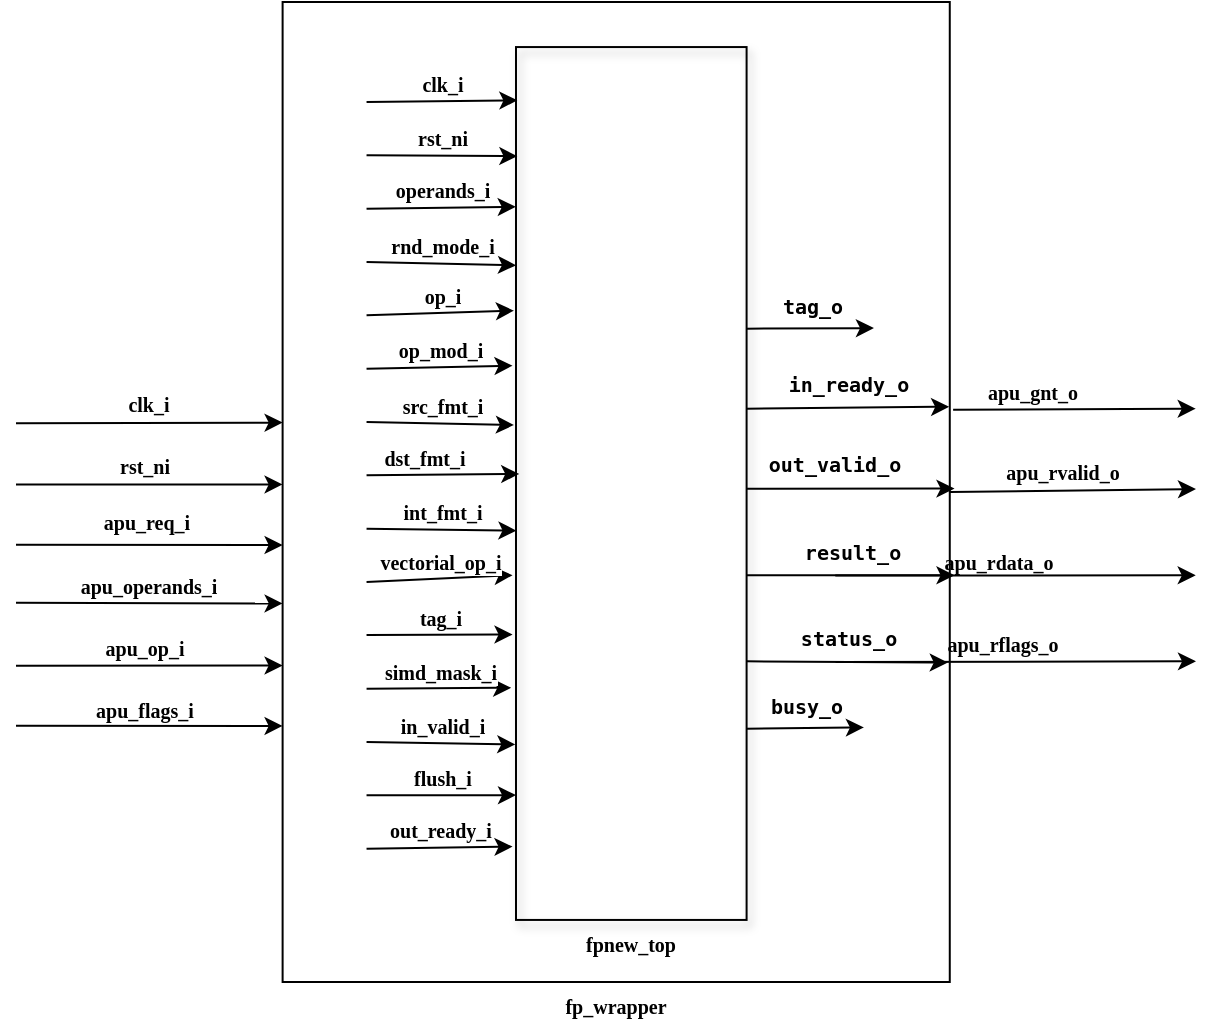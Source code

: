 <mxfile version="24.7.17" pages="9">
  <diagram name="Page-1" id="qsyGoQ6fz2FexyFFU2JD">
    <mxGraphModel dx="2332" dy="2928" grid="0" gridSize="10" guides="1" tooltips="1" connect="1" arrows="1" fold="1" page="0" pageScale="1" pageWidth="850" pageHeight="1100" background="none" math="0" shadow="0">
      <root>
        <mxCell id="0" />
        <mxCell id="1" parent="0" />
        <mxCell id="Zd8FNA_Zihk3HPVa3o94-1" value="" style="group;fontSize=10;fontStyle=1" vertex="1" connectable="0" parent="1">
          <mxGeometry x="-1400" y="-2400" width="590" height="490" as="geometry" />
        </mxCell>
        <mxCell id="DrMgtdDr198iuYlpI_kv-8" value="fp_wrapper" style="rounded=0;direction=south;verticalAlign=top;labelPosition=center;verticalLabelPosition=bottom;align=center;fillColor=none;strokeColor=#000000;fontSize=10;labelBorderColor=none;labelBackgroundColor=none;fontFamily=Times New Roman;textShadow=0;whiteSpace=wrap;fontColor=#000000;html=1;container=0;fontStyle=1;movable=0;resizable=0;rotatable=0;deletable=0;editable=0;locked=1;connectable=0;" parent="Zd8FNA_Zihk3HPVa3o94-1" vertex="1">
          <mxGeometry x="133.306" width="333.581" height="490.0" as="geometry" />
        </mxCell>
        <object label="clk_i" id="DrMgtdDr198iuYlpI_kv-12">
          <mxCell style="endArrow=classic;rounded=0;verticalAlign=bottom;strokeColor=#000000;fontSize=10;labelBorderColor=none;labelBackgroundColor=none;fontFamily=Times New Roman;textShadow=0;fontColor=#000000;html=1;fontStyle=1" parent="Zd8FNA_Zihk3HPVa3o94-1" edge="1">
            <mxGeometry relative="1" as="geometry">
              <mxPoint y="210.608" as="sourcePoint" />
              <mxPoint x="133.302" y="210.3" as="targetPoint" />
              <mxPoint as="offset" />
            </mxGeometry>
          </mxCell>
        </object>
        <mxCell id="DrMgtdDr198iuYlpI_kv-14" value="rst_ni" style="endArrow=classic;rounded=0;verticalAlign=bottom;strokeColor=#000000;fontSize=10;labelBorderColor=none;labelBackgroundColor=none;fontFamily=Times New Roman;textShadow=0;fontColor=#000000;html=1;fontStyle=1" parent="Zd8FNA_Zihk3HPVa3o94-1" edge="1">
          <mxGeometry x="-0.031" relative="1" as="geometry">
            <mxPoint y="241.311" as="sourcePoint" />
            <mxPoint x="133.302" y="241.227" as="targetPoint" />
            <mxPoint as="offset" />
          </mxGeometry>
        </mxCell>
        <mxCell id="DrMgtdDr198iuYlpI_kv-15" value="apu_req_i" style="endArrow=classic;rounded=0;verticalAlign=bottom;strokeColor=#000000;fontSize=10;labelBorderColor=none;labelBackgroundColor=none;fontFamily=Times New Roman;textShadow=0;fontColor=#000000;html=1;fontStyle=1" parent="Zd8FNA_Zihk3HPVa3o94-1" edge="1">
          <mxGeometry x="-0.031" y="2" relative="1" as="geometry">
            <mxPoint y="271.404" as="sourcePoint" />
            <mxPoint x="133.302" y="271.543" as="targetPoint" />
            <mxPoint as="offset" />
          </mxGeometry>
        </mxCell>
        <mxCell id="DrMgtdDr198iuYlpI_kv-16" value="apu_operands_i" style="endArrow=classic;rounded=0;verticalAlign=bottom;strokeColor=#000000;fontSize=10;labelBorderColor=none;labelBackgroundColor=none;fontFamily=Times New Roman;textShadow=0;fontColor=#000000;html=1;fontStyle=1" parent="Zd8FNA_Zihk3HPVa3o94-1" edge="1">
          <mxGeometry relative="1" as="geometry">
            <mxPoint y="300.364" as="sourcePoint" />
            <mxPoint x="133.302" y="300.728" as="targetPoint" />
            <mxPoint as="offset" />
          </mxGeometry>
        </mxCell>
        <mxCell id="DrMgtdDr198iuYlpI_kv-17" value="apu_op_i" style="endArrow=classic;rounded=0;verticalAlign=bottom;strokeColor=#000000;fontSize=10;labelBorderColor=none;labelBackgroundColor=none;fontFamily=Times New Roman;textShadow=0;fontColor=#000000;html=1;fontStyle=1" parent="Zd8FNA_Zihk3HPVa3o94-1" edge="1">
          <mxGeometry x="-0.031" relative="1" as="geometry">
            <mxPoint y="331.92" as="sourcePoint" />
            <mxPoint x="133.302" y="331.753" as="targetPoint" />
            <mxPoint as="offset" />
          </mxGeometry>
        </mxCell>
        <mxCell id="DrMgtdDr198iuYlpI_kv-18" value="apu_flags_i" style="endArrow=classic;rounded=0;verticalAlign=bottom;textShadow=0;strokeColor=#000000;fontSize=10;labelBorderColor=none;labelBackgroundColor=none;fontFamily=Times New Roman;fontColor=#000000;html=1;fontStyle=1" parent="Zd8FNA_Zihk3HPVa3o94-1" edge="1">
          <mxGeometry x="-0.031" y="-1" relative="1" as="geometry">
            <mxPoint y="361.93" as="sourcePoint" />
            <mxPoint x="133.302" y="361.986" as="targetPoint" />
            <mxPoint as="offset" />
          </mxGeometry>
        </mxCell>
        <mxCell id="DrMgtdDr198iuYlpI_kv-23" value="" style="endArrow=classic;rounded=0;strokeColor=default;fontSize=10;labelBorderColor=none;labelBackgroundColor=none;fontFamily=Times New Roman;textShadow=0;verticalAlign=bottom;fontColor=#000000;html=1;exitX=0.5;exitY=0;exitDx=0;exitDy=0;fontStyle=1" parent="Zd8FNA_Zihk3HPVa3o94-1" source="DrMgtdDr198iuYlpI_kv-8" edge="1">
          <mxGeometry relative="1" as="geometry">
            <mxPoint x="409.774" y="243.407" as="sourcePoint" />
            <mxPoint x="589.989" y="243.491" as="targetPoint" />
          </mxGeometry>
        </mxCell>
        <mxCell id="DrMgtdDr198iuYlpI_kv-40" value="apu_rvalid_o" style="edgeLabel;align=center;verticalAlign=bottom;resizable=0;points=[];fontFamily=Times New Roman;fontSize=10;fontColor=#000000;labelBorderColor=none;labelBackgroundColor=none;html=1;textShadow=0;container=0;fontStyle=1" parent="DrMgtdDr198iuYlpI_kv-23" vertex="1" connectable="0">
          <mxGeometry x="-0.037" y="1" relative="1" as="geometry">
            <mxPoint x="-4" as="offset" />
          </mxGeometry>
        </mxCell>
        <mxCell id="DrMgtdDr198iuYlpI_kv-26" value="" style="endArrow=classic;rounded=0;strokeColor=#000000;fontSize=10;labelBorderColor=none;labelBackgroundColor=none;fontFamily=Times New Roman;textShadow=0;verticalAlign=bottom;fontColor=#000000;html=1;fontStyle=1" parent="Zd8FNA_Zihk3HPVa3o94-1" edge="1">
          <mxGeometry relative="1" as="geometry">
            <mxPoint x="409.649" y="286.807" as="sourcePoint" />
            <mxPoint x="589.864" y="286.667" as="targetPoint" />
          </mxGeometry>
        </mxCell>
        <mxCell id="DrMgtdDr198iuYlpI_kv-41" value="apu_rdata_o" style="edgeLabel;align=center;verticalAlign=bottom;resizable=0;points=[];fontFamily=Times New Roman;fontSize=10;fontColor=#000000;labelBorderColor=none;labelBackgroundColor=none;html=1;textShadow=0;container=0;fontStyle=1" parent="DrMgtdDr198iuYlpI_kv-26" vertex="1" connectable="0">
          <mxGeometry x="-0.095" y="-2" relative="1" as="geometry">
            <mxPoint as="offset" />
          </mxGeometry>
        </mxCell>
        <mxCell id="DrMgtdDr198iuYlpI_kv-29" value="" style="endArrow=classic;rounded=0;strokeColor=#000000;fontSize=10;labelBorderColor=none;labelBackgroundColor=none;fontFamily=Times New Roman;textShadow=0;verticalAlign=bottom;fontColor=#000000;html=1;fontStyle=1" parent="Zd8FNA_Zihk3HPVa3o94-1" edge="1">
          <mxGeometry relative="1" as="geometry">
            <mxPoint x="409.785" y="330.029" as="sourcePoint" />
            <mxPoint x="590" y="329.666" as="targetPoint" />
          </mxGeometry>
        </mxCell>
        <mxCell id="DrMgtdDr198iuYlpI_kv-42" value="apu_rflags_o" style="edgeLabel;align=center;verticalAlign=bottom;resizable=0;points=[];fontFamily=Times New Roman;fontSize=10;fontColor=#000000;labelBorderColor=none;labelBackgroundColor=none;html=1;textShadow=0;container=0;fontStyle=1" parent="DrMgtdDr198iuYlpI_kv-29" vertex="1" connectable="0">
          <mxGeometry x="-0.037" relative="1" as="geometry">
            <mxPoint x="-4" as="offset" />
          </mxGeometry>
        </mxCell>
        <mxCell id="DrMgtdDr198iuYlpI_kv-37" value="" style="endArrow=classic;rounded=0;strokeColor=default;fontSize=10;labelBorderColor=none;labelBackgroundColor=none;fontFamily=Times New Roman;textShadow=0;verticalAlign=bottom;fontColor=#000000;html=1;exitX=0.416;exitY=-0.005;exitDx=0;exitDy=0;exitPerimeter=0;fontStyle=1" parent="Zd8FNA_Zihk3HPVa3o94-1" source="DrMgtdDr198iuYlpI_kv-8" edge="1">
          <mxGeometry relative="1" as="geometry">
            <mxPoint x="409.649" y="203.502" as="sourcePoint" />
            <mxPoint x="589.864" y="203.334" as="targetPoint" />
          </mxGeometry>
        </mxCell>
        <mxCell id="DrMgtdDr198iuYlpI_kv-39" value="apu_gnt_o" style="edgeLabel;align=center;verticalAlign=bottom;resizable=0;points=[];fontFamily=Times New Roman;fontSize=10;fontColor=#000000;labelBorderColor=none;labelBackgroundColor=none;html=1;textShadow=0;container=0;fontStyle=1" parent="DrMgtdDr198iuYlpI_kv-37" vertex="1" connectable="0">
          <mxGeometry x="0.04" relative="1" as="geometry">
            <mxPoint x="-24" as="offset" />
          </mxGeometry>
        </mxCell>
        <mxCell id="iGxLg0e8T9Fxxq1mJqKq-3" value="" style="endArrow=classic;rounded=0;fontColor=#000000;fontSize=10;html=1;labelBorderColor=none;textShadow=0;fontFamily=Times New Roman;fontStyle=1;entryX=0.433;entryY=1.009;entryDx=0;entryDy=0;entryPerimeter=0;" parent="Zd8FNA_Zihk3HPVa3o94-1" edge="1" target="iGxLg0e8T9Fxxq1mJqKq-1">
          <mxGeometry relative="1" as="geometry">
            <mxPoint x="175.27" y="210" as="sourcePoint" />
            <mxPoint x="250" y="210" as="targetPoint" />
          </mxGeometry>
        </mxCell>
        <mxCell id="iGxLg0e8T9Fxxq1mJqKq-4" value="src_fmt_i" style="edgeLabel;resizable=0;;align=center;verticalAlign=bottom;fontColor=#000000;fontSize=10;html=1;labelBorderColor=none;textShadow=0;fontFamily=Times New Roman;container=0;fontStyle=1" parent="iGxLg0e8T9Fxxq1mJqKq-3" connectable="0" vertex="1">
          <mxGeometry relative="1" as="geometry" />
        </mxCell>
        <mxCell id="iGxLg0e8T9Fxxq1mJqKq-6" value="" style="endArrow=classic;rounded=0;fontColor=#000000;fontSize=10;html=1;labelBorderColor=none;textShadow=0;fontFamily=Times New Roman;fontStyle=1;entryX=0.489;entryY=0.986;entryDx=0;entryDy=0;entryPerimeter=0;" parent="Zd8FNA_Zihk3HPVa3o94-1" edge="1" target="iGxLg0e8T9Fxxq1mJqKq-1">
          <mxGeometry relative="1" as="geometry">
            <mxPoint x="175.27" y="236.667" as="sourcePoint" />
            <mxPoint x="219.704" y="236.667" as="targetPoint" />
          </mxGeometry>
        </mxCell>
        <mxCell id="iGxLg0e8T9Fxxq1mJqKq-7" value="dst_fmt_i" style="edgeLabel;resizable=0;;align=center;verticalAlign=bottom;fontColor=#000000;fontSize=10;html=1;labelBorderColor=none;textShadow=0;fontFamily=Times New Roman;container=0;fontStyle=1" parent="iGxLg0e8T9Fxxq1mJqKq-6" connectable="0" vertex="1">
          <mxGeometry relative="1" as="geometry">
            <mxPoint x="-10" as="offset" />
          </mxGeometry>
        </mxCell>
        <mxCell id="iGxLg0e8T9Fxxq1mJqKq-8" value="" style="endArrow=classic;rounded=0;fontColor=#000000;fontSize=10;html=1;labelBorderColor=none;textShadow=0;fontFamily=Times New Roman;fontStyle=1;entryX=0.554;entryY=0.998;entryDx=0;entryDy=0;entryPerimeter=0;" parent="Zd8FNA_Zihk3HPVa3o94-1" edge="1" target="iGxLg0e8T9Fxxq1mJqKq-1">
          <mxGeometry relative="1" as="geometry">
            <mxPoint x="175.27" y="263.333" as="sourcePoint" />
            <mxPoint x="219.704" y="263.333" as="targetPoint" />
          </mxGeometry>
        </mxCell>
        <mxCell id="iGxLg0e8T9Fxxq1mJqKq-9" value="int_fmt_i" style="edgeLabel;resizable=0;;align=center;verticalAlign=bottom;fontColor=#000000;fontSize=10;html=1;labelBorderColor=none;textShadow=0;fontFamily=Times New Roman;container=0;fontStyle=1" parent="iGxLg0e8T9Fxxq1mJqKq-8" connectable="0" vertex="1">
          <mxGeometry relative="1" as="geometry" />
        </mxCell>
        <mxCell id="iGxLg0e8T9Fxxq1mJqKq-10" value="" style="endArrow=classic;rounded=0;fontColor=#000000;fontSize=10;html=1;labelBorderColor=none;textShadow=0;fontFamily=Times New Roman;fontStyle=1;entryX=0.605;entryY=1.015;entryDx=0;entryDy=0;entryPerimeter=0;" parent="Zd8FNA_Zihk3HPVa3o94-1" edge="1" target="iGxLg0e8T9Fxxq1mJqKq-1">
          <mxGeometry relative="1" as="geometry">
            <mxPoint x="175.27" y="290.0" as="sourcePoint" />
            <mxPoint x="219.704" y="290.0" as="targetPoint" />
          </mxGeometry>
        </mxCell>
        <mxCell id="iGxLg0e8T9Fxxq1mJqKq-11" value="vectorial_op_i" style="edgeLabel;resizable=0;;align=center;verticalAlign=bottom;fontColor=#000000;fontSize=10;html=1;labelBorderColor=none;textShadow=0;fontFamily=Times New Roman;container=0;fontStyle=1" parent="iGxLg0e8T9Fxxq1mJqKq-10" connectable="0" vertex="1">
          <mxGeometry relative="1" as="geometry" />
        </mxCell>
        <mxCell id="iGxLg0e8T9Fxxq1mJqKq-12" value="" style="endArrow=classic;rounded=0;fontColor=#000000;fontSize=10;html=1;labelBorderColor=none;textShadow=0;fontFamily=Times New Roman;fontStyle=1;entryX=0.673;entryY=1.015;entryDx=0;entryDy=0;entryPerimeter=0;" parent="Zd8FNA_Zihk3HPVa3o94-1" edge="1" target="iGxLg0e8T9Fxxq1mJqKq-1">
          <mxGeometry relative="1" as="geometry">
            <mxPoint x="175.27" y="316.443" as="sourcePoint" />
            <mxPoint x="219.704" y="316.443" as="targetPoint" />
          </mxGeometry>
        </mxCell>
        <mxCell id="iGxLg0e8T9Fxxq1mJqKq-13" value="tag_i" style="edgeLabel;resizable=0;;align=center;verticalAlign=bottom;fontColor=#000000;fontSize=10;html=1;labelBorderColor=none;textShadow=0;fontFamily=Times New Roman;container=0;fontStyle=1" parent="iGxLg0e8T9Fxxq1mJqKq-12" connectable="0" vertex="1">
          <mxGeometry relative="1" as="geometry" />
        </mxCell>
        <mxCell id="iGxLg0e8T9Fxxq1mJqKq-14" value="" style="endArrow=classic;rounded=0;fontColor=#000000;fontSize=10;html=1;labelBorderColor=none;textShadow=0;fontFamily=Times New Roman;fontStyle=1;entryX=0.734;entryY=1.021;entryDx=0;entryDy=0;entryPerimeter=0;" parent="Zd8FNA_Zihk3HPVa3o94-1" edge="1" target="iGxLg0e8T9Fxxq1mJqKq-1">
          <mxGeometry relative="1" as="geometry">
            <mxPoint x="175.27" y="343.333" as="sourcePoint" />
            <mxPoint x="219.704" y="343.333" as="targetPoint" />
          </mxGeometry>
        </mxCell>
        <mxCell id="iGxLg0e8T9Fxxq1mJqKq-15" value="simd_mask_i" style="edgeLabel;resizable=0;;align=center;verticalAlign=bottom;fontColor=#000000;fontSize=10;html=1;labelBorderColor=none;textShadow=0;fontFamily=Times New Roman;container=0;fontStyle=1" parent="iGxLg0e8T9Fxxq1mJqKq-14" connectable="0" vertex="1">
          <mxGeometry relative="1" as="geometry" />
        </mxCell>
        <mxCell id="iGxLg0e8T9Fxxq1mJqKq-16" value="" style="endArrow=classic;rounded=0;fontColor=#000000;fontSize=10;html=1;labelBorderColor=none;textShadow=0;fontFamily=Times New Roman;fontStyle=1;entryX=0.799;entryY=1.003;entryDx=0;entryDy=0;entryPerimeter=0;" parent="Zd8FNA_Zihk3HPVa3o94-1" edge="1" target="iGxLg0e8T9Fxxq1mJqKq-1">
          <mxGeometry relative="1" as="geometry">
            <mxPoint x="175.27" y="370.0" as="sourcePoint" />
            <mxPoint x="219.704" y="370.0" as="targetPoint" />
          </mxGeometry>
        </mxCell>
        <mxCell id="iGxLg0e8T9Fxxq1mJqKq-17" value="in_valid_i" style="edgeLabel;resizable=0;;align=center;verticalAlign=bottom;fontColor=#000000;fontSize=10;html=1;labelBorderColor=none;textShadow=0;fontFamily=Times New Roman;container=0;fontStyle=1" parent="iGxLg0e8T9Fxxq1mJqKq-16" connectable="0" vertex="1">
          <mxGeometry relative="1" as="geometry" />
        </mxCell>
        <mxCell id="iGxLg0e8T9Fxxq1mJqKq-18" value="" style="endArrow=classic;rounded=0;fontColor=#000000;fontSize=10;html=1;labelBorderColor=none;textShadow=0;fontFamily=Times New Roman;fontStyle=1;entryX=0.857;entryY=1;entryDx=0;entryDy=0;entryPerimeter=0;" parent="Zd8FNA_Zihk3HPVa3o94-1" edge="1" target="iGxLg0e8T9Fxxq1mJqKq-1">
          <mxGeometry relative="1" as="geometry">
            <mxPoint x="175.27" y="396.667" as="sourcePoint" />
            <mxPoint x="219.704" y="396.667" as="targetPoint" />
          </mxGeometry>
        </mxCell>
        <mxCell id="iGxLg0e8T9Fxxq1mJqKq-19" value="flush_i" style="edgeLabel;resizable=0;;align=center;verticalAlign=bottom;fontColor=#000000;fontSize=10;html=1;labelBorderColor=none;textShadow=0;fontFamily=Times New Roman;container=0;fontStyle=1" parent="iGxLg0e8T9Fxxq1mJqKq-18" connectable="0" vertex="1">
          <mxGeometry relative="1" as="geometry" />
        </mxCell>
        <mxCell id="iGxLg0e8T9Fxxq1mJqKq-20" value="" style="endArrow=classic;rounded=0;fontColor=#000000;fontSize=10;html=1;labelBorderColor=none;textShadow=0;fontFamily=Times New Roman;fontStyle=1;entryX=0.916;entryY=1.015;entryDx=0;entryDy=0;entryPerimeter=0;" parent="Zd8FNA_Zihk3HPVa3o94-1" edge="1" target="iGxLg0e8T9Fxxq1mJqKq-1">
          <mxGeometry relative="1" as="geometry">
            <mxPoint x="175.27" y="423.333" as="sourcePoint" />
            <mxPoint x="219.704" y="423.333" as="targetPoint" />
          </mxGeometry>
        </mxCell>
        <mxCell id="iGxLg0e8T9Fxxq1mJqKq-21" value="out_ready_i" style="edgeLabel;resizable=0;;align=center;verticalAlign=bottom;fontColor=#000000;fontSize=10;html=1;labelBorderColor=none;textShadow=0;fontFamily=Times New Roman;container=0;fontStyle=1" parent="iGxLg0e8T9Fxxq1mJqKq-20" connectable="0" vertex="1">
          <mxGeometry relative="1" as="geometry" />
        </mxCell>
        <mxCell id="iGxLg0e8T9Fxxq1mJqKq-22" value="" style="endArrow=classic;rounded=0;fontColor=#000000;fontSize=10;html=1;labelBorderColor=none;textShadow=0;fontFamily=Times New Roman;fontStyle=1;entryX=0.365;entryY=1.015;entryDx=0;entryDy=0;entryPerimeter=0;" parent="Zd8FNA_Zihk3HPVa3o94-1" edge="1" target="iGxLg0e8T9Fxxq1mJqKq-1">
          <mxGeometry relative="1" as="geometry">
            <mxPoint x="175.27" y="183.333" as="sourcePoint" />
            <mxPoint x="219.704" y="183.333" as="targetPoint" />
          </mxGeometry>
        </mxCell>
        <mxCell id="iGxLg0e8T9Fxxq1mJqKq-23" value="op_mod_i" style="edgeLabel;resizable=0;;align=center;verticalAlign=bottom;fontColor=#000000;fontSize=10;html=1;labelBorderColor=none;textShadow=0;fontFamily=Times New Roman;container=0;fontStyle=1" parent="iGxLg0e8T9Fxxq1mJqKq-22" connectable="0" vertex="1">
          <mxGeometry relative="1" as="geometry" />
        </mxCell>
        <mxCell id="iGxLg0e8T9Fxxq1mJqKq-24" value="" style="endArrow=classic;rounded=0;fontColor=#000000;fontSize=10;html=1;labelBorderColor=none;textShadow=0;fontFamily=Times New Roman;fontStyle=1;entryX=0.302;entryY=1.009;entryDx=0;entryDy=0;entryPerimeter=0;" parent="Zd8FNA_Zihk3HPVa3o94-1" edge="1" target="iGxLg0e8T9Fxxq1mJqKq-1">
          <mxGeometry relative="1" as="geometry">
            <mxPoint x="175.27" y="156.667" as="sourcePoint" />
            <mxPoint x="219.704" y="156.667" as="targetPoint" />
          </mxGeometry>
        </mxCell>
        <mxCell id="iGxLg0e8T9Fxxq1mJqKq-25" value="op_i" style="edgeLabel;resizable=0;;align=center;verticalAlign=bottom;fontColor=#000000;fontSize=10;html=1;labelBorderColor=none;textShadow=0;fontFamily=Times New Roman;container=0;fontStyle=1" parent="iGxLg0e8T9Fxxq1mJqKq-24" connectable="0" vertex="1">
          <mxGeometry relative="1" as="geometry" />
        </mxCell>
        <mxCell id="iGxLg0e8T9Fxxq1mJqKq-26" value="" style="endArrow=classic;rounded=0;fontColor=#000000;fontSize=10;html=1;labelBorderColor=none;textShadow=0;fontFamily=Times New Roman;fontStyle=1;entryX=0.25;entryY=1;entryDx=0;entryDy=0;entryPerimeter=0;" parent="Zd8FNA_Zihk3HPVa3o94-1" edge="1" target="iGxLg0e8T9Fxxq1mJqKq-1">
          <mxGeometry relative="1" as="geometry">
            <mxPoint x="175.27" y="130.0" as="sourcePoint" />
            <mxPoint x="250" y="130" as="targetPoint" />
          </mxGeometry>
        </mxCell>
        <mxCell id="iGxLg0e8T9Fxxq1mJqKq-27" value="rnd_mode_i" style="edgeLabel;resizable=0;;align=center;verticalAlign=bottom;fontColor=#000000;fontSize=10;html=1;labelBorderColor=none;textShadow=0;fontFamily=Times New Roman;container=0;fontStyle=1" parent="iGxLg0e8T9Fxxq1mJqKq-26" connectable="0" vertex="1">
          <mxGeometry relative="1" as="geometry" />
        </mxCell>
        <mxCell id="iGxLg0e8T9Fxxq1mJqKq-28" value="" style="endArrow=classic;rounded=0;fontColor=#000000;fontSize=10;html=1;labelBorderColor=none;textShadow=0;fontFamily=Times New Roman;entryX=0.183;entryY=1.001;entryDx=0;entryDy=0;entryPerimeter=0;fontStyle=1" parent="Zd8FNA_Zihk3HPVa3o94-1" edge="1" target="iGxLg0e8T9Fxxq1mJqKq-1">
          <mxGeometry relative="1" as="geometry">
            <mxPoint x="175.27" y="103.333" as="sourcePoint" />
            <mxPoint x="219.704" y="103.333" as="targetPoint" />
          </mxGeometry>
        </mxCell>
        <mxCell id="iGxLg0e8T9Fxxq1mJqKq-29" value="operands_i" style="edgeLabel;resizable=0;;align=center;verticalAlign=bottom;fontColor=#000000;fontSize=10;html=1;labelBorderColor=none;textShadow=0;fontFamily=Times New Roman;container=0;fontStyle=1" parent="iGxLg0e8T9Fxxq1mJqKq-28" connectable="0" vertex="1">
          <mxGeometry relative="1" as="geometry" />
        </mxCell>
        <mxCell id="iGxLg0e8T9Fxxq1mJqKq-30" value="" style="endArrow=classic;rounded=0;fontColor=#000000;fontSize=10;html=1;labelBorderColor=none;textShadow=0;fontFamily=Times New Roman;entryX=0.125;entryY=0.994;entryDx=0;entryDy=0;entryPerimeter=0;fontStyle=1" parent="Zd8FNA_Zihk3HPVa3o94-1" edge="1" target="iGxLg0e8T9Fxxq1mJqKq-1">
          <mxGeometry relative="1" as="geometry">
            <mxPoint x="175.27" y="76.667" as="sourcePoint" />
            <mxPoint x="219.704" y="76.667" as="targetPoint" />
          </mxGeometry>
        </mxCell>
        <mxCell id="iGxLg0e8T9Fxxq1mJqKq-31" value="rst_ni" style="edgeLabel;resizable=0;;align=center;verticalAlign=bottom;fontColor=#000000;fontSize=10;html=1;labelBorderColor=none;textShadow=0;fontFamily=Times New Roman;container=0;fontStyle=1" parent="iGxLg0e8T9Fxxq1mJqKq-30" connectable="0" vertex="1">
          <mxGeometry relative="1" as="geometry" />
        </mxCell>
        <mxCell id="iGxLg0e8T9Fxxq1mJqKq-32" value="" style="endArrow=classic;rounded=0;fontColor=#000000;fontSize=10;html=1;labelBorderColor=none;textShadow=0;fontFamily=Times New Roman;entryX=0.061;entryY=0.994;entryDx=0;entryDy=0;entryPerimeter=0;fontStyle=1" parent="Zd8FNA_Zihk3HPVa3o94-1" edge="1" target="iGxLg0e8T9Fxxq1mJqKq-1">
          <mxGeometry relative="1" as="geometry">
            <mxPoint x="175.27" y="50.0" as="sourcePoint" />
            <mxPoint x="219.092" y="51.253" as="targetPoint" />
          </mxGeometry>
        </mxCell>
        <mxCell id="iGxLg0e8T9Fxxq1mJqKq-33" value="clk_i" style="edgeLabel;resizable=0;;align=center;verticalAlign=bottom;fontColor=#000000;fontSize=10;html=1;labelBorderColor=none;textShadow=0;fontFamily=Times New Roman;container=0;fontStyle=1" parent="iGxLg0e8T9Fxxq1mJqKq-32" connectable="0" vertex="1">
          <mxGeometry relative="1" as="geometry" />
        </mxCell>
        <UserObject label="fpnew_top" link="data:page/id,TYKNmJwPFpoWa_w3RCpm" id="iGxLg0e8T9Fxxq1mJqKq-1">
          <mxCell style="rounded=0;whiteSpace=wrap;direction=south;verticalAlign=top;labelPosition=center;verticalLabelPosition=bottom;align=center;glass=0;shadow=1;treeMoving=1;absoluteArcSize=1;points=[[0,0,0,0,0],[0,0.25,0,0,0],[0,0.5,0,0,0],[0,0.75,0,0,0],[0,1,0,0,0],[0.25,0,0,0,0],[0.25,1,0,0,0],[0.5,0,0,0,0],[0.5,1,0,0,0],[0.75,0,0,0,0],[0.75,1,0,0,0],[1,0,0,0,0],[1,0.25,0,0,0],[1,0.5,0,0,0],[1,0.75,0,0,0],[1,1,0,0,0]];fillColor=none;allowArrows=0;collapsible=1;container=0;connectable=1;fontColor=#000000;fontSize=10;html=1;labelBorderColor=none;textShadow=0;fontFamily=Times New Roman;fontStyle=1" parent="Zd8FNA_Zihk3HPVa3o94-1" vertex="1">
            <mxGeometry x="250" y="22.53" width="115.3" height="436.44" as="geometry">
              <mxRectangle x="773" y="90" width="130" height="40" as="alternateBounds" />
            </mxGeometry>
          </mxCell>
        </UserObject>
        <mxCell id="iGxLg0e8T9Fxxq1mJqKq-95" value="" style="endArrow=classic;html=1;rounded=0;fontColor=#000000;fontSize=10;entryX=0.413;entryY=0.001;entryDx=0;entryDy=0;entryPerimeter=0;fontStyle=1" parent="Zd8FNA_Zihk3HPVa3o94-1" target="DrMgtdDr198iuYlpI_kv-8" edge="1">
          <mxGeometry relative="1" as="geometry">
            <mxPoint x="365.301" y="203.333" as="sourcePoint" />
            <mxPoint x="437.13" y="203.322" as="targetPoint" />
          </mxGeometry>
        </mxCell>
        <mxCell id="iGxLg0e8T9Fxxq1mJqKq-96" value="&lt;div style=&quot;background-color: rgb(255, 255, 255); font-family: &amp;quot;Droid Sans Mono&amp;quot;, &amp;quot;monospace&amp;quot;, monospace; font-size: 10px; line-height: 19px; white-space: pre;&quot;&gt;&lt;div style=&quot;font-size: 10px;&quot;&gt;&lt;span style=&quot;font-size: 10px;&quot;&gt;in_ready_o&lt;/span&gt;&lt;/div&gt;&lt;/div&gt;" style="edgeLabel;resizable=0;html=1;;align=center;verticalAlign=bottom;fontColor=#000000;fontSize=10;container=0;fontStyle=1" parent="iGxLg0e8T9Fxxq1mJqKq-95" connectable="0" vertex="1">
          <mxGeometry relative="1" as="geometry" />
        </mxCell>
        <mxCell id="iGxLg0e8T9Fxxq1mJqKq-98" value="" style="endArrow=classic;html=1;rounded=0;fontColor=#000000;fontSize=10;fontStyle=1" parent="Zd8FNA_Zihk3HPVa3o94-1" edge="1">
          <mxGeometry relative="1" as="geometry">
            <mxPoint x="365.301" y="243.333" as="sourcePoint" />
            <mxPoint x="469.257" y="243.31" as="targetPoint" />
            <Array as="points">
              <mxPoint x="469.257" y="243.31" />
            </Array>
          </mxGeometry>
        </mxCell>
        <mxCell id="iGxLg0e8T9Fxxq1mJqKq-100" value="" style="endArrow=classic;html=1;rounded=0;fontColor=#000000;fontSize=10;fontStyle=1" parent="Zd8FNA_Zihk3HPVa3o94-1" edge="1">
          <mxGeometry relative="1" as="geometry">
            <mxPoint x="365.301" y="286.667" as="sourcePoint" />
            <mxPoint x="469.257" y="286.678" as="targetPoint" />
          </mxGeometry>
        </mxCell>
        <mxCell id="iGxLg0e8T9Fxxq1mJqKq-101" value="&lt;div style=&quot;background-color: rgb(255, 255, 255); font-family: &amp;quot;Droid Sans Mono&amp;quot;, &amp;quot;monospace&amp;quot;, monospace; font-size: 10px; line-height: 19px; white-space: pre;&quot;&gt;&lt;div style=&quot;font-size: 10px;&quot;&gt;&lt;span style=&quot;font-size: 10px;&quot;&gt;result_o&lt;/span&gt;&lt;/div&gt;&lt;/div&gt;" style="edgeLabel;resizable=0;html=1;;align=center;verticalAlign=bottom;fontColor=#000000;fontSize=10;container=0;fontStyle=1" parent="iGxLg0e8T9Fxxq1mJqKq-100" connectable="0" vertex="1">
          <mxGeometry relative="1" as="geometry" />
        </mxCell>
        <mxCell id="iGxLg0e8T9Fxxq1mJqKq-102" value="" style="endArrow=classic;html=1;rounded=0;fontColor=#000000;fontSize=10;entryX=0.674;entryY=0.003;entryDx=0;entryDy=0;entryPerimeter=0;fontStyle=1" parent="Zd8FNA_Zihk3HPVa3o94-1" target="DrMgtdDr198iuYlpI_kv-8" edge="1">
          <mxGeometry relative="1" as="geometry">
            <mxPoint x="365.301" y="329.667" as="sourcePoint" />
            <mxPoint x="409.786" y="329.667" as="targetPoint" />
          </mxGeometry>
        </mxCell>
        <mxCell id="iGxLg0e8T9Fxxq1mJqKq-103" value="&lt;div style=&quot;background-color: rgb(255, 255, 255); font-family: &amp;quot;Droid Sans Mono&amp;quot;, &amp;quot;monospace&amp;quot;, monospace; font-size: 10px; line-height: 19px; white-space: pre;&quot;&gt;&lt;div style=&quot;font-size: 10px;&quot;&gt;&lt;span style=&quot;font-size: 10px;&quot;&gt;status_o&lt;/span&gt;&lt;/div&gt;&lt;/div&gt;" style="edgeLabel;resizable=0;html=1;;align=center;verticalAlign=bottom;fontColor=#000000;fontSize=10;container=0;fontStyle=1" parent="iGxLg0e8T9Fxxq1mJqKq-102" connectable="0" vertex="1">
          <mxGeometry relative="1" as="geometry" />
        </mxCell>
        <mxCell id="iGxLg0e8T9Fxxq1mJqKq-104" value="" style="endArrow=classic;html=1;rounded=0;fontColor=#000000;fontSize=10;fontStyle=1" parent="Zd8FNA_Zihk3HPVa3o94-1" edge="1">
          <mxGeometry relative="1" as="geometry">
            <mxPoint x="365.301" y="163.333" as="sourcePoint" />
            <mxPoint x="428.967" y="163.052" as="targetPoint" />
          </mxGeometry>
        </mxCell>
        <mxCell id="iGxLg0e8T9Fxxq1mJqKq-105" value="&lt;div style=&quot;font-family: &amp;quot;Droid Sans Mono&amp;quot;, &amp;quot;monospace&amp;quot;, monospace; font-size: 10px; line-height: 19px; white-space-collapse: preserve;&quot;&gt;&lt;span style=&quot;font-size: 10px;&quot;&gt;tag_o&lt;/span&gt;&lt;/div&gt;" style="edgeLabel;resizable=0;html=1;;align=center;verticalAlign=bottom;fontColor=#000000;fontSize=10;container=0;fontStyle=1" parent="iGxLg0e8T9Fxxq1mJqKq-104" connectable="0" vertex="1">
          <mxGeometry relative="1" as="geometry" />
        </mxCell>
        <mxCell id="iGxLg0e8T9Fxxq1mJqKq-106" value="" style="endArrow=classic;html=1;rounded=0;fontColor=#000000;fontSize=10;fontStyle=1" parent="Zd8FNA_Zihk3HPVa3o94-1" edge="1">
          <mxGeometry relative="1" as="geometry">
            <mxPoint x="365.301" y="363.333" as="sourcePoint" />
            <mxPoint x="423.964" y="362.713" as="targetPoint" />
          </mxGeometry>
        </mxCell>
        <mxCell id="iGxLg0e8T9Fxxq1mJqKq-107" value="&lt;div style=&quot;background-color: rgb(255, 255, 255); font-family: &amp;quot;Droid Sans Mono&amp;quot;, &amp;quot;monospace&amp;quot;, monospace; font-size: 10px; line-height: 19px; white-space: pre;&quot;&gt;&lt;div style=&quot;font-size: 10px;&quot;&gt;&lt;span style=&quot;font-size: 10px;&quot;&gt;busy_o&lt;/span&gt;&lt;/div&gt;&lt;/div&gt;" style="edgeLabel;resizable=0;html=1;;align=center;verticalAlign=bottom;fontColor=#000000;fontSize=10;container=0;fontStyle=1" parent="iGxLg0e8T9Fxxq1mJqKq-106" connectable="0" vertex="1">
          <mxGeometry relative="1" as="geometry" />
        </mxCell>
        <mxCell id="Zd8FNA_Zihk3HPVa3o94-2" value="&lt;div style=&quot;background-color: rgb(255, 255, 255); font-family: &amp;quot;Droid Sans Mono&amp;quot;, &amp;quot;monospace&amp;quot;, monospace; font-size: 10px; line-height: 19px; white-space: pre;&quot;&gt;&lt;div style=&quot;font-size: 10px;&quot;&gt;&lt;span style=&quot;font-size: 10px;&quot;&gt;out_valid_o&lt;/span&gt;&lt;/div&gt;&lt;/div&gt;" style="edgeLabel;resizable=0;html=1;;align=center;verticalAlign=bottom;fontColor=#000000;fontSize=10;container=0;fontStyle=1" connectable="0" vertex="1" parent="Zd8FNA_Zihk3HPVa3o94-1">
          <mxGeometry x="410.001" y="250.002" as="geometry">
            <mxPoint x="-1" y="-8" as="offset" />
          </mxGeometry>
        </mxCell>
      </root>
    </mxGraphModel>
  </diagram>
  <diagram id="TYKNmJwPFpoWa_w3RCpm" name="Page-2">
    <mxGraphModel dx="-590" dy="9640" grid="0" gridSize="10" guides="1" tooltips="1" connect="1" arrows="1" fold="1" page="0" pageScale="1" pageWidth="850" pageHeight="1100" math="0" shadow="0">
      <root>
        <mxCell id="0" />
        <mxCell id="1" parent="0" />
        <mxCell id="bEiXcR3yfDz6M2SiihfO-662" value="fpnew_top" style="rounded=0;whiteSpace=wrap;direction=south;verticalAlign=top;labelPosition=center;verticalLabelPosition=bottom;align=center;glass=0;shadow=0;treeMoving=1;absoluteArcSize=1;points=[[0,0,0,0,0],[0,0.25,0,0,0],[0,0.5,0,0,0],[0,0.75,0,0,0],[0,1,0,0,0],[0.25,0,0,0,0],[0.25,1,0,0,0],[0.5,0,0,0,0],[0.5,1,0,0,0],[0.75,0,0,0,0],[0.75,1,0,0,0],[1,0,0,0,0],[1,0.25,0,0,0],[1,0.5,0,0,0],[1,0.75,0,0,0],[1,1,0,0,0]];fillColor=none;allowArrows=0;collapsible=1;container=0;connectable=1;fontColor=#030303;fontSize=10;html=1;labelBorderColor=none;textShadow=0;fontFamily=Times New Roman;movable=1;resizable=1;rotatable=1;deletable=1;editable=1;locked=0;labelBackgroundColor=none;fontStyle=1" parent="1" vertex="1">
          <mxGeometry x="1345.63" y="-9141" width="326.37" height="566" as="geometry">
            <mxRectangle x="773" y="90" width="130" height="40" as="alternateBounds" />
          </mxGeometry>
        </mxCell>
        <mxCell id="bEiXcR3yfDz6M2SiihfO-300" value="" style="endArrow=classic;rounded=0;fontColor=#030303;fontSize=10;html=1;labelBorderColor=none;textShadow=0;fontFamily=Times New Roman;entryX=0.442;entryY=1;entryDx=0;entryDy=0;entryPerimeter=0;movable=1;resizable=1;rotatable=1;deletable=1;editable=1;locked=0;connectable=1;labelBackgroundColor=none;fontStyle=1" parent="1" target="bEiXcR3yfDz6M2SiihfO-662" edge="1">
          <mxGeometry relative="1" as="geometry">
            <mxPoint x="1215" y="-8891.246" as="sourcePoint" />
            <mxPoint x="1322.999" y="-8891.246" as="targetPoint" />
          </mxGeometry>
        </mxCell>
        <mxCell id="bEiXcR3yfDz6M2SiihfO-301" value="src_fmt_i" style="edgeLabel;resizable=1;;align=center;verticalAlign=bottom;fontColor=#030303;fontSize=10;html=1;labelBorderColor=none;textShadow=0;fontFamily=Times New Roman;container=0;movable=1;rotatable=1;deletable=1;editable=1;locked=0;connectable=1;labelBackgroundColor=none;fontStyle=1" parent="bEiXcR3yfDz6M2SiihfO-300" connectable="0" vertex="1">
          <mxGeometry relative="1" as="geometry" />
        </mxCell>
        <mxCell id="bEiXcR3yfDz6M2SiihfO-302" value="" style="endArrow=classic;rounded=0;fontColor=#030303;fontSize=10;html=1;labelBorderColor=none;textShadow=0;fontFamily=Times New Roman;entryX=0.504;entryY=1;entryDx=0;entryDy=0;entryPerimeter=0;movable=1;resizable=1;rotatable=1;deletable=1;editable=1;locked=0;connectable=1;labelBackgroundColor=none;fontStyle=1" parent="1" target="bEiXcR3yfDz6M2SiihfO-662" edge="1">
          <mxGeometry relative="1" as="geometry">
            <mxPoint x="1215" y="-8856.663" as="sourcePoint" />
            <mxPoint x="1322.999" y="-8856.663" as="targetPoint" />
          </mxGeometry>
        </mxCell>
        <mxCell id="bEiXcR3yfDz6M2SiihfO-303" value="dst_fmt_i" style="edgeLabel;resizable=1;;align=center;verticalAlign=bottom;fontColor=#030303;fontSize=10;html=1;labelBorderColor=none;textShadow=0;fontFamily=Times New Roman;container=0;movable=1;rotatable=1;deletable=1;editable=1;locked=0;connectable=1;labelBackgroundColor=none;fontStyle=1" parent="bEiXcR3yfDz6M2SiihfO-302" connectable="0" vertex="1">
          <mxGeometry relative="1" as="geometry">
            <mxPoint x="-10" as="offset" />
          </mxGeometry>
        </mxCell>
        <mxCell id="bEiXcR3yfDz6M2SiihfO-304" value="" style="endArrow=classic;rounded=0;fontColor=#030303;fontSize=10;html=1;labelBorderColor=none;textShadow=0;fontFamily=Times New Roman;entryX=0.565;entryY=1;entryDx=0;entryDy=0;entryPerimeter=0;movable=1;resizable=1;rotatable=1;deletable=1;editable=1;locked=0;connectable=1;labelBackgroundColor=none;fontStyle=1" parent="1" target="bEiXcR3yfDz6M2SiihfO-662" edge="1">
          <mxGeometry relative="1" as="geometry">
            <mxPoint x="1215" y="-8822.08" as="sourcePoint" />
            <mxPoint x="1322.999" y="-8822.08" as="targetPoint" />
          </mxGeometry>
        </mxCell>
        <mxCell id="bEiXcR3yfDz6M2SiihfO-305" value="int_fmt_i" style="edgeLabel;resizable=1;;align=center;verticalAlign=bottom;fontColor=#030303;fontSize=10;html=1;labelBorderColor=none;textShadow=0;fontFamily=Times New Roman;container=0;movable=1;rotatable=1;deletable=1;editable=1;locked=0;connectable=1;labelBackgroundColor=none;fontStyle=1" parent="bEiXcR3yfDz6M2SiihfO-304" connectable="0" vertex="1">
          <mxGeometry relative="1" as="geometry" />
        </mxCell>
        <mxCell id="bEiXcR3yfDz6M2SiihfO-306" value="" style="endArrow=classic;rounded=0;fontColor=#030303;fontSize=10;html=1;labelBorderColor=none;textShadow=0;fontFamily=Times New Roman;entryX=0.626;entryY=1;entryDx=0;entryDy=0;entryPerimeter=0;movable=1;resizable=1;rotatable=1;deletable=1;editable=1;locked=0;connectable=1;labelBackgroundColor=none;fontStyle=1" parent="1" target="bEiXcR3yfDz6M2SiihfO-662" edge="1">
          <mxGeometry relative="1" as="geometry">
            <mxPoint x="1215" y="-8787.497" as="sourcePoint" />
            <mxPoint x="1322.999" y="-8787.497" as="targetPoint" />
          </mxGeometry>
        </mxCell>
        <mxCell id="bEiXcR3yfDz6M2SiihfO-307" value="vectorial_op_i" style="edgeLabel;resizable=1;;align=center;verticalAlign=bottom;fontColor=#030303;fontSize=10;html=1;labelBorderColor=none;textShadow=0;fontFamily=Times New Roman;container=0;movable=1;rotatable=1;deletable=1;editable=1;locked=0;connectable=1;labelBackgroundColor=none;fontStyle=1" parent="bEiXcR3yfDz6M2SiihfO-306" connectable="0" vertex="1">
          <mxGeometry relative="1" as="geometry" />
        </mxCell>
        <mxCell id="bEiXcR3yfDz6M2SiihfO-308" value="" style="endArrow=classic;rounded=0;fontColor=#030303;fontSize=10;html=1;labelBorderColor=none;textShadow=0;fontFamily=Times New Roman;entryX=0.686;entryY=1;entryDx=0;entryDy=0;entryPerimeter=0;movable=1;resizable=1;rotatable=1;deletable=1;editable=1;locked=0;connectable=1;labelBackgroundColor=none;fontStyle=1" parent="1" target="bEiXcR3yfDz6M2SiihfO-662" edge="1">
          <mxGeometry relative="1" as="geometry">
            <mxPoint x="1215" y="-8753.204" as="sourcePoint" />
            <mxPoint x="1322.999" y="-8753.204" as="targetPoint" />
          </mxGeometry>
        </mxCell>
        <mxCell id="bEiXcR3yfDz6M2SiihfO-309" value="tag_i" style="edgeLabel;resizable=1;;align=center;verticalAlign=bottom;fontColor=#030303;fontSize=10;html=1;labelBorderColor=none;textShadow=0;fontFamily=Times New Roman;container=0;movable=1;rotatable=1;deletable=1;editable=1;locked=0;connectable=1;labelBackgroundColor=none;fontStyle=1" parent="bEiXcR3yfDz6M2SiihfO-308" connectable="0" vertex="1">
          <mxGeometry relative="1" as="geometry" />
        </mxCell>
        <mxCell id="bEiXcR3yfDz6M2SiihfO-310" value="" style="endArrow=classic;rounded=0;fontColor=#030303;fontSize=10;html=1;labelBorderColor=none;textShadow=0;fontFamily=Times New Roman;entryX=0.748;entryY=1;entryDx=0;entryDy=0;entryPerimeter=0;movable=1;resizable=1;rotatable=1;deletable=1;editable=1;locked=0;connectable=1;labelBackgroundColor=none;fontStyle=1" parent="1" target="bEiXcR3yfDz6M2SiihfO-662" edge="1">
          <mxGeometry relative="1" as="geometry">
            <mxPoint x="1215" y="-8718.331" as="sourcePoint" />
            <mxPoint x="1322.999" y="-8718.331" as="targetPoint" />
          </mxGeometry>
        </mxCell>
        <mxCell id="bEiXcR3yfDz6M2SiihfO-311" value="simd_mask_i" style="edgeLabel;resizable=1;;align=center;verticalAlign=bottom;fontColor=#030303;fontSize=10;html=1;labelBorderColor=none;textShadow=0;fontFamily=Times New Roman;container=0;movable=1;rotatable=1;deletable=1;editable=1;locked=0;connectable=1;labelBackgroundColor=none;fontStyle=1" parent="bEiXcR3yfDz6M2SiihfO-310" connectable="0" vertex="1">
          <mxGeometry relative="1" as="geometry" />
        </mxCell>
        <mxCell id="bEiXcR3yfDz6M2SiihfO-312" value="" style="endArrow=classic;rounded=0;fontColor=#030303;fontSize=10;html=1;labelBorderColor=none;textShadow=0;fontFamily=Times New Roman;entryX=0.809;entryY=1;entryDx=0;entryDy=0;entryPerimeter=0;movable=1;resizable=1;rotatable=1;deletable=1;editable=1;locked=0;connectable=1;labelBackgroundColor=none;fontStyle=1" parent="1" target="bEiXcR3yfDz6M2SiihfO-662" edge="1">
          <mxGeometry relative="1" as="geometry">
            <mxPoint x="1215" y="-8683.748" as="sourcePoint" />
            <mxPoint x="1322.999" y="-8683.748" as="targetPoint" />
          </mxGeometry>
        </mxCell>
        <mxCell id="bEiXcR3yfDz6M2SiihfO-313" value="in_valid_i" style="edgeLabel;resizable=1;;align=center;verticalAlign=bottom;fontColor=#030303;fontSize=10;html=1;labelBorderColor=none;textShadow=0;fontFamily=Times New Roman;container=0;movable=1;rotatable=1;deletable=1;editable=1;locked=0;connectable=1;labelBackgroundColor=none;fontStyle=1" parent="bEiXcR3yfDz6M2SiihfO-312" connectable="0" vertex="1">
          <mxGeometry relative="1" as="geometry" />
        </mxCell>
        <mxCell id="bEiXcR3yfDz6M2SiihfO-314" value="" style="endArrow=classic;rounded=0;fontColor=#030303;fontSize=10;html=1;labelBorderColor=none;textShadow=0;fontFamily=Times New Roman;entryX=0.87;entryY=1;entryDx=0;entryDy=0;entryPerimeter=0;movable=1;resizable=1;rotatable=1;deletable=1;editable=1;locked=0;connectable=1;labelBackgroundColor=none;fontStyle=1" parent="1" target="bEiXcR3yfDz6M2SiihfO-662" edge="1">
          <mxGeometry relative="1" as="geometry">
            <mxPoint x="1215" y="-8649.165" as="sourcePoint" />
            <mxPoint x="1322.999" y="-8649.165" as="targetPoint" />
          </mxGeometry>
        </mxCell>
        <mxCell id="bEiXcR3yfDz6M2SiihfO-315" value="flush_i" style="edgeLabel;resizable=1;;align=center;verticalAlign=bottom;fontColor=#030303;fontSize=10;html=1;labelBorderColor=none;textShadow=0;fontFamily=Times New Roman;container=0;movable=1;rotatable=1;deletable=1;editable=1;locked=0;connectable=1;labelBackgroundColor=none;fontStyle=1" parent="bEiXcR3yfDz6M2SiihfO-314" connectable="0" vertex="1">
          <mxGeometry relative="1" as="geometry" />
        </mxCell>
        <mxCell id="bEiXcR3yfDz6M2SiihfO-316" value="" style="endArrow=classic;rounded=0;fontColor=#030303;fontSize=10;html=1;labelBorderColor=none;textShadow=0;fontFamily=Times New Roman;entryX=0.931;entryY=1;entryDx=0;entryDy=0;entryPerimeter=0;movable=1;resizable=1;rotatable=1;deletable=1;editable=1;locked=0;connectable=1;labelBackgroundColor=none;fontStyle=1" parent="1" target="bEiXcR3yfDz6M2SiihfO-662" edge="1">
          <mxGeometry relative="1" as="geometry">
            <mxPoint x="1215" y="-8614.582" as="sourcePoint" />
            <mxPoint x="1322.999" y="-8614.582" as="targetPoint" />
          </mxGeometry>
        </mxCell>
        <mxCell id="bEiXcR3yfDz6M2SiihfO-317" value="out_ready_i" style="edgeLabel;resizable=1;;align=center;verticalAlign=bottom;fontColor=#030303;fontSize=10;html=1;labelBorderColor=none;textShadow=0;fontFamily=Times New Roman;container=0;movable=1;rotatable=1;deletable=1;editable=1;locked=0;connectable=1;labelBackgroundColor=none;fontStyle=1" parent="bEiXcR3yfDz6M2SiihfO-316" connectable="0" vertex="1">
          <mxGeometry relative="1" as="geometry" />
        </mxCell>
        <mxCell id="bEiXcR3yfDz6M2SiihfO-318" value="" style="endArrow=classic;rounded=0;fontColor=#030303;fontSize=10;html=1;labelBorderColor=none;textShadow=0;fontFamily=Times New Roman;entryX=0.381;entryY=1;entryDx=0;entryDy=0;entryPerimeter=0;movable=1;resizable=1;rotatable=1;deletable=1;editable=1;locked=0;connectable=1;labelBackgroundColor=none;fontStyle=1" parent="1" target="bEiXcR3yfDz6M2SiihfO-662" edge="1">
          <mxGeometry relative="1" as="geometry">
            <mxPoint x="1215" y="-8925.829" as="sourcePoint" />
            <mxPoint x="1322.999" y="-8925.829" as="targetPoint" />
          </mxGeometry>
        </mxCell>
        <mxCell id="bEiXcR3yfDz6M2SiihfO-319" value="op_mod_i" style="edgeLabel;resizable=1;;align=center;verticalAlign=bottom;fontColor=#030303;fontSize=10;html=1;labelBorderColor=none;textShadow=0;fontFamily=Times New Roman;container=0;movable=1;rotatable=1;deletable=1;editable=1;locked=0;connectable=1;labelBackgroundColor=none;fontStyle=1" parent="bEiXcR3yfDz6M2SiihfO-318" connectable="0" vertex="1">
          <mxGeometry relative="1" as="geometry" />
        </mxCell>
        <mxCell id="bEiXcR3yfDz6M2SiihfO-320" value="" style="endArrow=classic;rounded=0;fontColor=#030303;fontSize=10;html=1;labelBorderColor=none;textShadow=0;fontFamily=Times New Roman;entryX=0.32;entryY=1;entryDx=0;entryDy=0;entryPerimeter=0;movable=1;resizable=1;rotatable=1;deletable=1;editable=1;locked=0;connectable=1;labelBackgroundColor=none;fontStyle=1" parent="1" target="bEiXcR3yfDz6M2SiihfO-662" edge="1">
          <mxGeometry relative="1" as="geometry">
            <mxPoint x="1215" y="-8960.412" as="sourcePoint" />
            <mxPoint x="1322.999" y="-8960.412" as="targetPoint" />
          </mxGeometry>
        </mxCell>
        <mxCell id="bEiXcR3yfDz6M2SiihfO-321" value="op_i" style="edgeLabel;resizable=1;;align=center;verticalAlign=bottom;fontColor=#030303;fontSize=10;html=1;labelBorderColor=none;textShadow=0;fontFamily=Times New Roman;container=0;movable=1;rotatable=1;deletable=1;editable=1;locked=0;connectable=1;labelBackgroundColor=none;fontStyle=1" parent="bEiXcR3yfDz6M2SiihfO-320" connectable="0" vertex="1">
          <mxGeometry relative="1" as="geometry" />
        </mxCell>
        <mxCell id="bEiXcR3yfDz6M2SiihfO-322" value="" style="endArrow=classic;rounded=0;fontColor=#030303;fontSize=10;html=1;labelBorderColor=none;textShadow=0;fontFamily=Times New Roman;entryX=0.259;entryY=1;entryDx=0;entryDy=0;entryPerimeter=0;movable=1;resizable=1;rotatable=1;deletable=1;editable=1;locked=0;connectable=1;labelBackgroundColor=none;fontStyle=1" parent="1" target="bEiXcR3yfDz6M2SiihfO-662" edge="1">
          <mxGeometry relative="1" as="geometry">
            <mxPoint x="1215" y="-8994.995" as="sourcePoint" />
            <mxPoint x="1322.999" y="-8994.995" as="targetPoint" />
          </mxGeometry>
        </mxCell>
        <mxCell id="bEiXcR3yfDz6M2SiihfO-323" value="rnd_mode_i" style="edgeLabel;resizable=1;;align=center;verticalAlign=bottom;fontColor=#030303;fontSize=10;html=1;labelBorderColor=none;textShadow=0;fontFamily=Times New Roman;container=0;movable=1;rotatable=1;deletable=1;editable=1;locked=0;connectable=1;labelBackgroundColor=none;fontStyle=1" parent="bEiXcR3yfDz6M2SiihfO-322" connectable="0" vertex="1">
          <mxGeometry relative="1" as="geometry" />
        </mxCell>
        <mxCell id="bEiXcR3yfDz6M2SiihfO-324" value="" style="endArrow=classic;rounded=0;fontColor=#030303;fontSize=10;html=1;labelBorderColor=none;textShadow=0;fontFamily=Times New Roman;entryX=0.198;entryY=1;entryDx=0;entryDy=0;entryPerimeter=0;movable=1;resizable=1;rotatable=1;deletable=1;editable=1;locked=0;connectable=1;labelBackgroundColor=none;fontStyle=1" parent="1" target="bEiXcR3yfDz6M2SiihfO-662" edge="1">
          <mxGeometry relative="1" as="geometry">
            <mxPoint x="1215" y="-9029.578" as="sourcePoint" />
            <mxPoint x="1322.999" y="-9029.578" as="targetPoint" />
          </mxGeometry>
        </mxCell>
        <mxCell id="bEiXcR3yfDz6M2SiihfO-325" value="operands_i" style="edgeLabel;resizable=1;;align=center;verticalAlign=bottom;fontColor=#030303;fontSize=10;html=1;labelBorderColor=none;textShadow=0;fontFamily=Times New Roman;container=0;movable=1;rotatable=1;deletable=1;editable=1;locked=0;connectable=1;labelBackgroundColor=none;fontStyle=1" parent="bEiXcR3yfDz6M2SiihfO-324" connectable="0" vertex="1">
          <mxGeometry relative="1" as="geometry" />
        </mxCell>
        <mxCell id="bEiXcR3yfDz6M2SiihfO-326" value="" style="endArrow=classic;rounded=0;fontColor=#030303;fontSize=10;html=1;labelBorderColor=none;textShadow=0;fontFamily=Times New Roman;entryX=0.137;entryY=1;entryDx=0;entryDy=0;entryPerimeter=0;movable=1;resizable=1;rotatable=1;deletable=1;editable=1;locked=0;connectable=1;labelBackgroundColor=none;fontStyle=1" parent="1" target="bEiXcR3yfDz6M2SiihfO-662" edge="1">
          <mxGeometry relative="1" as="geometry">
            <mxPoint x="1215" y="-9064.161" as="sourcePoint" />
            <mxPoint x="1322.999" y="-9064.161" as="targetPoint" />
          </mxGeometry>
        </mxCell>
        <mxCell id="bEiXcR3yfDz6M2SiihfO-327" value="rst_ni" style="edgeLabel;resizable=1;;align=center;verticalAlign=bottom;fontColor=#030303;fontSize=10;html=1;labelBorderColor=none;textShadow=0;fontFamily=Times New Roman;container=0;movable=1;rotatable=1;deletable=1;editable=1;locked=0;connectable=1;labelBackgroundColor=none;fontStyle=1" parent="bEiXcR3yfDz6M2SiihfO-326" connectable="0" vertex="1">
          <mxGeometry relative="1" as="geometry" />
        </mxCell>
        <mxCell id="bEiXcR3yfDz6M2SiihfO-328" value="" style="endArrow=classic;rounded=0;fontColor=#030303;fontSize=10;html=1;labelBorderColor=none;textShadow=0;fontFamily=Times New Roman;entryX=0.076;entryY=1;entryDx=0;entryDy=0;entryPerimeter=0;movable=1;resizable=1;rotatable=1;deletable=1;editable=1;locked=0;connectable=1;labelBackgroundColor=none;fontStyle=1" parent="1" target="bEiXcR3yfDz6M2SiihfO-662" edge="1">
          <mxGeometry relative="1" as="geometry">
            <mxPoint x="1215" y="-9098.744" as="sourcePoint" />
            <mxPoint x="1322.999" y="-9098.744" as="targetPoint" />
          </mxGeometry>
        </mxCell>
        <mxCell id="bEiXcR3yfDz6M2SiihfO-329" value="clk_i" style="edgeLabel;resizable=1;;align=center;verticalAlign=bottom;fontColor=#030303;fontSize=10;html=1;labelBorderColor=none;textShadow=0;fontFamily=Times New Roman;container=0;movable=1;rotatable=1;deletable=1;editable=1;locked=0;connectable=1;labelBackgroundColor=none;fontStyle=1" parent="bEiXcR3yfDz6M2SiihfO-328" connectable="0" vertex="1">
          <mxGeometry relative="1" as="geometry" />
        </mxCell>
        <mxCell id="bEiXcR3yfDz6M2SiihfO-330" value="" style="endArrow=classic;html=1;rounded=0;fontColor=#030303;fontSize=10;fontFamily=Times New Roman;exitX=0.427;exitY=0;exitDx=0;exitDy=0;exitPerimeter=0;movable=1;resizable=1;rotatable=1;deletable=1;editable=1;locked=0;connectable=1;labelBackgroundColor=none;fontStyle=1" parent="1" source="bEiXcR3yfDz6M2SiihfO-662" edge="1">
          <mxGeometry relative="1" as="geometry">
            <mxPoint x="1676.878" y="-8899.892" as="sourcePoint" />
            <mxPoint x="1785" y="-8899.892" as="targetPoint" />
          </mxGeometry>
        </mxCell>
        <mxCell id="bEiXcR3yfDz6M2SiihfO-331" value="&lt;div style=&quot;font-size: 10px; line-height: 19px; white-space: pre;&quot;&gt;&lt;div style=&quot;font-size: 10px;&quot;&gt;&lt;span style=&quot;font-size: 10px;&quot;&gt;in_ready_o&lt;/span&gt;&lt;/div&gt;&lt;/div&gt;" style="edgeLabel;resizable=1;html=1;;align=center;verticalAlign=bottom;fontColor=#030303;fontSize=10;fontFamily=Times New Roman;container=0;movable=1;rotatable=1;deletable=1;editable=1;locked=0;connectable=1;labelBackgroundColor=none;fontStyle=1" parent="bEiXcR3yfDz6M2SiihfO-330" connectable="0" vertex="1">
          <mxGeometry relative="1" as="geometry" />
        </mxCell>
        <mxCell id="bEiXcR3yfDz6M2SiihfO-332" value="" style="endArrow=classic;html=1;rounded=0;fontColor=#030303;fontSize=10;fontFamily=Times New Roman;exitX=0.519;exitY=0;exitDx=0;exitDy=0;exitPerimeter=0;movable=1;resizable=1;rotatable=1;deletable=1;editable=1;locked=0;connectable=1;labelBackgroundColor=none;fontStyle=1" parent="1" source="bEiXcR3yfDz6M2SiihfO-662" edge="1">
          <mxGeometry relative="1" as="geometry">
            <mxPoint x="1676.878" y="-8848.017" as="sourcePoint" />
            <mxPoint x="1785" y="-8848.017" as="targetPoint" />
          </mxGeometry>
        </mxCell>
        <mxCell id="bEiXcR3yfDz6M2SiihfO-333" value="&lt;div style=&quot;font-size: 10px; line-height: 19px; white-space: pre;&quot;&gt;&lt;div style=&quot;font-size: 10px;&quot;&gt;&lt;span style=&quot;font-size: 10px;&quot;&gt;out_valid_o&lt;/span&gt;&lt;/div&gt;&lt;/div&gt;" style="edgeLabel;resizable=1;html=1;;align=center;verticalAlign=bottom;fontColor=#030303;fontSize=10;fontFamily=Times New Roman;container=0;movable=1;rotatable=1;deletable=1;editable=1;locked=0;connectable=1;labelBackgroundColor=none;fontStyle=1" parent="bEiXcR3yfDz6M2SiihfO-332" connectable="0" vertex="1">
          <mxGeometry relative="1" as="geometry" />
        </mxCell>
        <mxCell id="bEiXcR3yfDz6M2SiihfO-334" value="" style="endArrow=classic;html=1;rounded=0;fontColor=#030303;fontSize=10;fontFamily=Times New Roman;exitX=0.618;exitY=0;exitDx=0;exitDy=0;exitPerimeter=0;movable=1;resizable=1;rotatable=1;deletable=1;editable=1;locked=0;connectable=1;labelBackgroundColor=none;fontStyle=1" parent="1" source="bEiXcR3yfDz6M2SiihfO-662" edge="1">
          <mxGeometry relative="1" as="geometry">
            <mxPoint x="1676.878" y="-8791.82" as="sourcePoint" />
            <mxPoint x="1785" y="-8791.82" as="targetPoint" />
          </mxGeometry>
        </mxCell>
        <mxCell id="bEiXcR3yfDz6M2SiihfO-335" value="&lt;div style=&quot;font-size: 10px; line-height: 19px; white-space: pre;&quot;&gt;&lt;div style=&quot;font-size: 10px;&quot;&gt;&lt;span style=&quot;font-size: 10px;&quot;&gt;result_o&lt;/span&gt;&lt;/div&gt;&lt;/div&gt;" style="edgeLabel;resizable=1;html=1;;align=center;verticalAlign=bottom;fontColor=#030303;fontSize=10;fontFamily=Times New Roman;container=0;movable=1;rotatable=1;deletable=1;editable=1;locked=0;connectable=1;labelBackgroundColor=none;fontStyle=1" parent="bEiXcR3yfDz6M2SiihfO-334" connectable="0" vertex="1">
          <mxGeometry relative="1" as="geometry" />
        </mxCell>
        <mxCell id="bEiXcR3yfDz6M2SiihfO-336" value="" style="endArrow=classic;html=1;rounded=0;fontColor=#030303;fontSize=10;fontFamily=Times New Roman;exitX=0.716;exitY=-0.001;exitDx=0;exitDy=0;exitPerimeter=0;movable=1;resizable=1;rotatable=1;deletable=1;editable=1;locked=0;connectable=1;labelBackgroundColor=none;fontStyle=1" parent="1" source="bEiXcR3yfDz6M2SiihfO-662" edge="1">
          <mxGeometry relative="1" as="geometry">
            <mxPoint x="1676.878" y="-8736.055" as="sourcePoint" />
            <mxPoint x="1785" y="-8736.055" as="targetPoint" />
          </mxGeometry>
        </mxCell>
        <mxCell id="bEiXcR3yfDz6M2SiihfO-337" value="&lt;div style=&quot;font-size: 10px; line-height: 19px; white-space: pre;&quot;&gt;&lt;div style=&quot;font-size: 10px;&quot;&gt;&lt;span style=&quot;font-size: 10px;&quot;&gt;status_o&lt;/span&gt;&lt;/div&gt;&lt;/div&gt;" style="edgeLabel;resizable=1;html=1;;align=center;verticalAlign=bottom;fontColor=#030303;fontSize=10;fontFamily=Times New Roman;container=0;movable=1;rotatable=1;deletable=1;editable=1;locked=0;connectable=1;labelBackgroundColor=none;fontStyle=1" parent="bEiXcR3yfDz6M2SiihfO-336" connectable="0" vertex="1">
          <mxGeometry relative="1" as="geometry" />
        </mxCell>
        <mxCell id="bEiXcR3yfDz6M2SiihfO-338" value="" style="endArrow=classic;html=1;rounded=0;fontColor=#030303;fontSize=10;fontFamily=Times New Roman;exitX=0.335;exitY=0;exitDx=0;exitDy=0;exitPerimeter=0;movable=1;resizable=1;rotatable=1;deletable=1;editable=1;locked=0;connectable=1;labelBackgroundColor=none;fontStyle=1" parent="1" source="bEiXcR3yfDz6M2SiihfO-662" edge="1">
          <mxGeometry relative="1" as="geometry">
            <mxPoint x="1676.878" y="-8951.766" as="sourcePoint" />
            <mxPoint x="1738.823" y="-8951.766" as="targetPoint" />
          </mxGeometry>
        </mxCell>
        <mxCell id="bEiXcR3yfDz6M2SiihfO-339" value="&lt;div style=&quot;font-size: 10px; line-height: 19px; white-space-collapse: preserve;&quot;&gt;&lt;span style=&quot;font-size: 10px;&quot;&gt;tag_o&lt;/span&gt;&lt;/div&gt;" style="edgeLabel;resizable=1;html=1;;align=center;verticalAlign=bottom;fontColor=#030303;fontSize=10;fontFamily=Times New Roman;container=0;movable=1;rotatable=1;deletable=1;editable=1;locked=0;connectable=1;labelBackgroundColor=none;fontStyle=1" parent="bEiXcR3yfDz6M2SiihfO-338" connectable="0" vertex="1">
          <mxGeometry relative="1" as="geometry" />
        </mxCell>
        <mxCell id="bEiXcR3yfDz6M2SiihfO-340" value="" style="endArrow=classic;html=1;rounded=0;fontColor=#030303;fontSize=10;fontFamily=Times New Roman;exitX=0.794;exitY=-0.002;exitDx=0;exitDy=0;exitPerimeter=0;movable=1;resizable=1;rotatable=1;deletable=1;editable=1;locked=0;connectable=1;labelBackgroundColor=none;fontStyle=1" parent="1" source="bEiXcR3yfDz6M2SiihfO-662" edge="1">
          <mxGeometry relative="1" as="geometry">
            <mxPoint x="1676.878" y="-8692.394" as="sourcePoint" />
            <mxPoint x="1738.823" y="-8692.394" as="targetPoint" />
          </mxGeometry>
        </mxCell>
        <mxCell id="bEiXcR3yfDz6M2SiihfO-341" value="&lt;div style=&quot;font-size: 10px; line-height: 19px; white-space: pre;&quot;&gt;&lt;div style=&quot;font-size: 10px;&quot;&gt;&lt;span style=&quot;font-size: 10px;&quot;&gt;busy_o&lt;/span&gt;&lt;/div&gt;&lt;/div&gt;" style="edgeLabel;resizable=1;html=1;;align=center;verticalAlign=bottom;fontColor=#030303;fontSize=10;fontFamily=Times New Roman;container=0;movable=1;rotatable=1;deletable=1;editable=1;locked=0;connectable=1;labelBackgroundColor=none;fontStyle=1" parent="bEiXcR3yfDz6M2SiihfO-340" connectable="0" vertex="1">
          <mxGeometry relative="1" as="geometry" />
        </mxCell>
        <mxCell id="6psx0ddeAjxMLBBeNBPg-7" value="" style="group;fontSize=10;fontStyle=1" vertex="1" connectable="0" parent="1">
          <mxGeometry x="1398.308" y="-8740" width="233.063" height="138.13" as="geometry" />
        </mxCell>
        <mxCell id="bEiXcR3yfDz6M2SiihfO-655" value="" style="endArrow=classic;rounded=0;fontColor=#030303;fontSize=10;html=1;labelBorderColor=none;textShadow=0;fontFamily=Times New Roman;exitX=0.687;exitY=0.957;exitDx=0;exitDy=0;exitPerimeter=0;entryX=0.666;entryY=1;entryDx=0;entryDy=0;entryPerimeter=0;movable=1;resizable=1;rotatable=1;deletable=1;editable=1;locked=0;connectable=1;labelBackgroundColor=none;fontStyle=1" parent="6psx0ddeAjxMLBBeNBPg-7" target="bEiXcR3yfDz6M2SiihfO-661" edge="1">
          <mxGeometry relative="1" as="geometry">
            <mxPoint y="92.272" as="sourcePoint" />
            <mxPoint x="67.067" y="92.009" as="targetPoint" />
            <Array as="points" />
          </mxGeometry>
        </mxCell>
        <mxCell id="bEiXcR3yfDz6M2SiihfO-656" value="data_i" style="edgeLabel;resizable=1;;align=center;verticalAlign=bottom;fontColor=#030303;fontSize=10;html=1;labelBorderColor=none;textShadow=0;fontFamily=Times New Roman;container=0;movable=1;rotatable=1;deletable=1;editable=1;locked=0;connectable=1;labelBackgroundColor=none;fontStyle=1" parent="bEiXcR3yfDz6M2SiihfO-655" connectable="0" vertex="1">
          <mxGeometry relative="1" as="geometry" />
        </mxCell>
        <mxCell id="bEiXcR3yfDz6M2SiihfO-625" value="" style="endArrow=classic;rounded=0;fontColor=#030303;fontSize=10;html=1;labelBorderColor=none;textShadow=0;fontFamily=Times New Roman;entryX=0.276;entryY=0.999;entryDx=0;entryDy=0;entryPerimeter=0;movable=1;resizable=1;rotatable=1;deletable=1;editable=1;locked=0;connectable=1;labelBackgroundColor=none;fontStyle=1" parent="6psx0ddeAjxMLBBeNBPg-7" target="bEiXcR3yfDz6M2SiihfO-661" edge="1">
          <mxGeometry relative="1" as="geometry">
            <mxPoint x="1.575" y="38.149" as="sourcePoint" />
            <mxPoint x="67.067" y="38.15" as="targetPoint" />
            <Array as="points" />
          </mxGeometry>
        </mxCell>
        <mxCell id="bEiXcR3yfDz6M2SiihfO-626" value="flush_i" style="edgeLabel;resizable=1;;align=center;verticalAlign=bottom;fontColor=#030303;fontSize=10;html=1;labelBorderColor=none;textShadow=0;fontFamily=Times New Roman;container=0;movable=1;rotatable=1;deletable=1;editable=1;locked=0;connectable=1;labelBackgroundColor=none;fontStyle=1" parent="bEiXcR3yfDz6M2SiihfO-625" connectable="0" vertex="1">
          <mxGeometry relative="1" as="geometry" />
        </mxCell>
        <mxCell id="bEiXcR3yfDz6M2SiihfO-641" value="" style="endArrow=classic;rounded=0;fontColor=#030303;fontSize=10;html=1;labelBorderColor=none;textShadow=0;fontFamily=Times New Roman;entryX=0.036;entryY=0.998;entryDx=0;entryDy=0;entryPerimeter=0;movable=1;resizable=1;rotatable=1;deletable=1;editable=1;locked=0;connectable=1;labelBackgroundColor=none;fontStyle=1" parent="6psx0ddeAjxMLBBeNBPg-7" target="bEiXcR3yfDz6M2SiihfO-661" edge="1">
          <mxGeometry relative="1" as="geometry">
            <mxPoint x="3.989" y="4.874" as="sourcePoint" />
            <mxPoint x="73.707" y="5.161" as="targetPoint" />
          </mxGeometry>
        </mxCell>
        <mxCell id="bEiXcR3yfDz6M2SiihfO-642" value="clk_i" style="edgeLabel;resizable=1;;align=center;verticalAlign=bottom;fontColor=#030303;fontSize=10;html=1;labelBorderColor=none;textShadow=0;fontFamily=Times New Roman;container=0;movable=1;rotatable=1;deletable=1;editable=1;locked=0;connectable=1;labelBackgroundColor=none;fontStyle=1" parent="bEiXcR3yfDz6M2SiihfO-641" connectable="0" vertex="1">
          <mxGeometry relative="1" as="geometry" />
        </mxCell>
        <mxCell id="bEiXcR3yfDz6M2SiihfO-643" value="" style="endArrow=classic;rounded=0;fontColor=#030303;fontSize=10;html=1;labelBorderColor=none;textShadow=0;fontFamily=Times New Roman;entryX=0.162;entryY=1;entryDx=0;entryDy=0;entryPerimeter=0;movable=1;resizable=1;rotatable=1;deletable=1;editable=1;locked=0;connectable=1;labelBackgroundColor=none;fontStyle=1" parent="6psx0ddeAjxMLBBeNBPg-7" target="bEiXcR3yfDz6M2SiihfO-661" edge="1">
          <mxGeometry relative="1" as="geometry">
            <mxPoint x="1.685" y="21.822" as="sourcePoint" />
            <mxPoint x="73.707" y="22.441" as="targetPoint" />
          </mxGeometry>
        </mxCell>
        <mxCell id="bEiXcR3yfDz6M2SiihfO-644" value="rst_ni" style="edgeLabel;resizable=1;;align=center;verticalAlign=bottom;fontColor=#030303;fontSize=10;html=1;labelBorderColor=none;textShadow=0;fontFamily=Times New Roman;container=0;movable=1;rotatable=1;deletable=1;editable=1;locked=0;connectable=1;labelBackgroundColor=none;fontStyle=1" parent="bEiXcR3yfDz6M2SiihfO-643" connectable="0" vertex="1">
          <mxGeometry relative="1" as="geometry" />
        </mxCell>
        <mxCell id="bEiXcR3yfDz6M2SiihfO-647" value="" style="endArrow=classic;rounded=0;fontColor=#030303;fontSize=10;html=1;labelBorderColor=none;textShadow=0;fontFamily=Times New Roman;exitX=0.09;exitY=0.003;exitDx=0;exitDy=0;exitPerimeter=0;movable=1;resizable=1;rotatable=1;deletable=1;editable=1;locked=0;connectable=1;labelBackgroundColor=none;fontStyle=1" parent="6psx0ddeAjxMLBBeNBPg-7" source="bEiXcR3yfDz6M2SiihfO-661" edge="1">
          <mxGeometry relative="1" as="geometry">
            <mxPoint x="186.583" y="13.463" as="sourcePoint" />
            <mxPoint x="233.063" y="12.342" as="targetPoint" />
            <Array as="points" />
          </mxGeometry>
        </mxCell>
        <mxCell id="bEiXcR3yfDz6M2SiihfO-648" value="req_o" style="edgeLabel;resizable=1;;align=center;verticalAlign=bottom;fontColor=#030303;fontSize=10;html=1;labelBorderColor=none;textShadow=0;fontFamily=Times New Roman;container=0;movable=1;rotatable=1;deletable=1;editable=1;locked=0;connectable=1;labelBackgroundColor=none;fontStyle=1" parent="bEiXcR3yfDz6M2SiihfO-647" connectable="0" vertex="1">
          <mxGeometry relative="1" as="geometry" />
        </mxCell>
        <mxCell id="bEiXcR3yfDz6M2SiihfO-649" value="" style="endArrow=classic;rounded=0;fontColor=#030303;fontSize=10;html=1;labelBorderColor=none;textShadow=0;fontFamily=Times New Roman;exitX=0.292;exitY=-0.005;exitDx=0;exitDy=0;exitPerimeter=0;movable=1;resizable=1;rotatable=1;deletable=1;editable=1;locked=0;connectable=1;labelBackgroundColor=none;fontStyle=1" parent="6psx0ddeAjxMLBBeNBPg-7" source="bEiXcR3yfDz6M2SiihfO-661" edge="1">
          <mxGeometry relative="1" as="geometry">
            <mxPoint x="181.189" y="38.769" as="sourcePoint" />
            <mxPoint x="229.743" y="40.394" as="targetPoint" />
            <Array as="points" />
          </mxGeometry>
        </mxCell>
        <mxCell id="bEiXcR3yfDz6M2SiihfO-650" value="gnt_o" style="edgeLabel;resizable=1;;align=center;verticalAlign=bottom;fontColor=#030303;fontSize=10;html=1;labelBorderColor=none;textShadow=0;fontFamily=Times New Roman;container=0;movable=1;rotatable=1;deletable=1;editable=1;locked=0;connectable=1;labelBackgroundColor=none;fontStyle=1" parent="bEiXcR3yfDz6M2SiihfO-649" connectable="0" vertex="1">
          <mxGeometry relative="1" as="geometry" />
        </mxCell>
        <mxCell id="bEiXcR3yfDz6M2SiihfO-651" value="" style="endArrow=classic;rounded=0;fontColor=#030303;fontSize=10;html=1;labelBorderColor=none;textShadow=0;fontFamily=Times New Roman;exitX=0.426;exitY=-0.002;exitDx=0;exitDy=0;exitPerimeter=0;movable=1;resizable=1;rotatable=1;deletable=1;editable=1;locked=0;connectable=1;labelBackgroundColor=none;fontStyle=1" parent="6psx0ddeAjxMLBBeNBPg-7" source="bEiXcR3yfDz6M2SiihfO-661" edge="1">
          <mxGeometry relative="1" as="geometry">
            <mxPoint x="179.944" y="58.152" as="sourcePoint" />
            <mxPoint x="231.645" y="58.347" as="targetPoint" />
            <Array as="points" />
          </mxGeometry>
        </mxCell>
        <mxCell id="bEiXcR3yfDz6M2SiihfO-652" value="data_o" style="edgeLabel;resizable=1;;align=center;verticalAlign=bottom;fontColor=#030303;fontSize=10;html=1;labelBorderColor=none;textShadow=0;fontFamily=Times New Roman;container=0;movable=1;rotatable=1;deletable=1;editable=1;locked=0;connectable=1;labelBackgroundColor=none;fontStyle=1" parent="bEiXcR3yfDz6M2SiihfO-651" connectable="0" vertex="1">
          <mxGeometry relative="1" as="geometry" />
        </mxCell>
        <mxCell id="bEiXcR3yfDz6M2SiihfO-653" value="" style="endArrow=classic;rounded=0;fontColor=#030303;fontSize=10;html=1;labelBorderColor=none;textShadow=0;fontFamily=Times New Roman;exitX=0.536;exitY=-0.002;exitDx=0;exitDy=0;exitPerimeter=0;movable=1;resizable=1;rotatable=1;deletable=1;editable=1;locked=0;connectable=1;labelBackgroundColor=none;fontStyle=1" parent="6psx0ddeAjxMLBBeNBPg-7" source="bEiXcR3yfDz6M2SiihfO-661" edge="1">
          <mxGeometry relative="1" as="geometry">
            <mxPoint x="179.945" y="76.937" as="sourcePoint" />
            <mxPoint x="231.426" y="74.056" as="targetPoint" />
            <Array as="points" />
          </mxGeometry>
        </mxCell>
        <mxCell id="bEiXcR3yfDz6M2SiihfO-654" value="idx_o" style="edgeLabel;resizable=1;;align=center;verticalAlign=bottom;fontColor=#030303;fontSize=10;html=1;labelBorderColor=none;textShadow=0;fontFamily=Times New Roman;container=0;movable=1;rotatable=1;deletable=1;editable=1;locked=0;connectable=1;labelBackgroundColor=none;fontStyle=1" parent="bEiXcR3yfDz6M2SiihfO-653" connectable="0" vertex="1">
          <mxGeometry relative="1" as="geometry" />
        </mxCell>
        <mxCell id="bEiXcR3yfDz6M2SiihfO-659" value="" style="endArrow=classic;rounded=0;fontColor=#030303;fontSize=10;html=1;labelBorderColor=none;textShadow=0;fontFamily=Times New Roman;entryX=0.406;entryY=0.999;entryDx=0;entryDy=0;entryPerimeter=0;movable=1;resizable=1;rotatable=1;deletable=1;editable=1;locked=0;connectable=1;labelBackgroundColor=none;fontStyle=1" parent="6psx0ddeAjxMLBBeNBPg-7" target="bEiXcR3yfDz6M2SiihfO-661" edge="1">
          <mxGeometry relative="1" as="geometry">
            <mxPoint x="4.736" y="55.715" as="sourcePoint" />
            <mxPoint x="67.814" y="56.103" as="targetPoint" />
            <Array as="points" />
          </mxGeometry>
        </mxCell>
        <mxCell id="bEiXcR3yfDz6M2SiihfO-660" value="rr_i" style="edgeLabel;resizable=1;;align=center;verticalAlign=bottom;fontColor=#030303;fontSize=10;html=1;labelBorderColor=none;textShadow=0;fontFamily=Times New Roman;container=0;movable=1;rotatable=1;deletable=1;editable=1;locked=0;connectable=1;labelBackgroundColor=none;fontStyle=1" parent="bEiXcR3yfDz6M2SiihfO-659" connectable="0" vertex="1">
          <mxGeometry relative="1" as="geometry" />
        </mxCell>
        <UserObject label="&lt;div style=&quot;line-height: 19px; white-space: pre; font-size: 10px;&quot;&gt;&lt;div style=&quot;font-size: 10px;&quot;&gt;&lt;span style=&quot;font-size: 10px;&quot;&gt;&lt;font style=&quot;font-size: 10px;&quot;&gt;rr_arb_tree_block&lt;/font&gt;&lt;/span&gt;&lt;/div&gt;&lt;/div&gt;" link="data:page/id,TYKNmJwPFpoWa_w3RCpm" id="bEiXcR3yfDz6M2SiihfO-661">
          <mxCell style="rounded=0;whiteSpace=wrap;html=1;direction=south;fillColor=none;verticalAlign=top;labelPosition=center;verticalLabelPosition=bottom;align=center;fontFamily=Times New Roman;fontSize=10;container=0;movable=1;resizable=1;rotatable=1;deletable=1;editable=1;locked=0;connectable=1;labelBackgroundColor=none;fontColor=#030303;fontStyle=1" parent="6psx0ddeAjxMLBBeNBPg-7" vertex="1">
            <mxGeometry x="83.13" width="81.12" height="138.13" as="geometry" />
          </mxCell>
        </UserObject>
        <mxCell id="6psx0ddeAjxMLBBeNBPg-3" value="" style="endArrow=classic;rounded=0;fontColor=#030303;fontSize=10;html=1;labelBorderColor=none;textShadow=0;fontFamily=Times New Roman;exitX=0.666;exitY=0.946;exitDx=0;exitDy=0;exitPerimeter=0;movable=1;resizable=1;rotatable=1;deletable=1;editable=1;locked=0;connectable=1;labelBackgroundColor=none;fontStyle=1" edge="1" parent="6psx0ddeAjxMLBBeNBPg-7">
          <mxGeometry relative="1" as="geometry">
            <mxPoint x="10.64" y="74.868" as="sourcePoint" />
            <mxPoint x="85.132" y="76.508" as="targetPoint" />
            <Array as="points" />
          </mxGeometry>
        </mxCell>
        <mxCell id="6psx0ddeAjxMLBBeNBPg-4" value="req_i" style="edgeLabel;resizable=1;;align=center;verticalAlign=bottom;fontColor=#030303;fontSize=10;html=1;labelBorderColor=none;textShadow=0;fontFamily=Times New Roman;container=0;movable=1;rotatable=1;deletable=1;editable=1;locked=0;connectable=1;labelBackgroundColor=none;fontStyle=1" connectable="0" vertex="1" parent="6psx0ddeAjxMLBBeNBPg-3">
          <mxGeometry relative="1" as="geometry" />
        </mxCell>
        <mxCell id="6psx0ddeAjxMLBBeNBPg-5" value="" style="endArrow=classic;rounded=0;fontColor=#030303;fontSize=10;html=1;labelBorderColor=none;textShadow=0;fontFamily=Times New Roman;exitX=0.707;exitY=0.957;exitDx=0;exitDy=0;exitPerimeter=0;entryX=0.822;entryY=0.993;entryDx=0;entryDy=0;entryPerimeter=0;movable=1;resizable=1;rotatable=1;deletable=1;editable=1;locked=0;connectable=1;labelBackgroundColor=none;fontStyle=1" edge="1" parent="6psx0ddeAjxMLBBeNBPg-7" target="bEiXcR3yfDz6M2SiihfO-661">
          <mxGeometry relative="1" as="geometry">
            <mxPoint x="7.265" y="110.794" as="sourcePoint" />
            <mxPoint x="83.132" y="109.899" as="targetPoint" />
            <Array as="points" />
          </mxGeometry>
        </mxCell>
        <mxCell id="6psx0ddeAjxMLBBeNBPg-6" value="gnt_i" style="edgeLabel;resizable=1;;align=center;verticalAlign=bottom;fontColor=#030303;fontSize=10;html=1;labelBorderColor=none;textShadow=0;fontFamily=Times New Roman;container=0;movable=1;rotatable=1;deletable=1;editable=1;locked=0;connectable=1;labelBackgroundColor=none;fontStyle=1" connectable="0" vertex="1" parent="6psx0ddeAjxMLBBeNBPg-5">
          <mxGeometry relative="1" as="geometry" />
        </mxCell>
        <UserObject label="&lt;div style=&quot;font-size: 10px; line-height: 19px; white-space: pre;&quot;&gt;&lt;div style=&quot;font-size: 10px;&quot;&gt;&lt;span style=&quot;font-size: 10px;&quot;&gt;fpnew_opgroup_block&lt;/span&gt;&lt;/div&gt;&lt;/div&gt;" link="data:page/id,NPRdI6RgctaRZUBHMNVh" id="bEiXcR3yfDz6M2SiihfO-342">
          <mxCell style="rounded=0;whiteSpace=wrap;html=1;direction=south;fillColor=none;verticalAlign=top;labelPosition=center;verticalLabelPosition=bottom;align=center;fontColor=#030303;fontFamily=Times New Roman;fontSize=10;container=0;movable=1;resizable=1;rotatable=1;deletable=1;editable=1;locked=0;connectable=1;labelBackgroundColor=none;fontStyle=1" parent="1" vertex="1">
            <mxGeometry x="1467.005" y="-9134" width="109.206" height="345.76" as="geometry" />
          </mxCell>
        </UserObject>
        <mxCell id="uPkH-f52fzlj-b6yR1ag-255" value="" style="endArrow=classic;rounded=0;fontColor=#030303;fontSize=10;html=1;labelBorderColor=none;textShadow=0;fontFamily=Times New Roman;movable=1;resizable=1;rotatable=1;deletable=1;editable=1;locked=0;connectable=1;labelBackgroundColor=none;fontStyle=1;entryX=0.03;entryY=0.964;entryDx=0;entryDy=0;entryPerimeter=0;" parent="1" edge="1" target="bEiXcR3yfDz6M2SiihfO-342">
          <mxGeometry relative="1" as="geometry">
            <mxPoint x="1373.965" y="-9124" as="sourcePoint" />
            <mxPoint x="1465.865" y="-9124" as="targetPoint" />
          </mxGeometry>
        </mxCell>
        <mxCell id="uPkH-f52fzlj-b6yR1ag-256" value="clk_i" style="edgeLabel;resizable=1;;align=center;verticalAlign=bottom;fontColor=#030303;fontSize=10;html=1;labelBorderColor=none;textShadow=0;fontFamily=Times New Roman;container=0;movable=1;rotatable=1;deletable=1;editable=1;locked=0;connectable=1;labelBackgroundColor=none;fontStyle=1" parent="uPkH-f52fzlj-b6yR1ag-255" connectable="0" vertex="1">
          <mxGeometry relative="1" as="geometry" />
        </mxCell>
        <mxCell id="uPkH-f52fzlj-b6yR1ag-257" value="" style="endArrow=classic;rounded=0;fontColor=#030303;fontSize=10;html=1;labelBorderColor=none;textShadow=0;fontFamily=Times New Roman;movable=1;resizable=1;rotatable=1;deletable=1;editable=1;locked=0;connectable=1;labelBackgroundColor=none;fontStyle=1;entryX=0.104;entryY=0.993;entryDx=0;entryDy=0;entryPerimeter=0;" parent="1" edge="1" target="bEiXcR3yfDz6M2SiihfO-342">
          <mxGeometry relative="1" as="geometry">
            <mxPoint x="1373.965" y="-9101.111" as="sourcePoint" />
            <mxPoint x="1465.941" y="-9101.052" as="targetPoint" />
          </mxGeometry>
        </mxCell>
        <mxCell id="uPkH-f52fzlj-b6yR1ag-258" value="rst_ni" style="edgeLabel;resizable=1;;align=center;verticalAlign=bottom;fontColor=#030303;fontSize=10;html=1;labelBorderColor=none;textShadow=0;fontFamily=Times New Roman;container=0;movable=1;rotatable=1;deletable=1;editable=1;locked=0;connectable=1;labelBackgroundColor=none;fontStyle=1" parent="uPkH-f52fzlj-b6yR1ag-257" connectable="0" vertex="1">
          <mxGeometry relative="1" as="geometry" />
        </mxCell>
        <mxCell id="uPkH-f52fzlj-b6yR1ag-259" value="" style="endArrow=classic;rounded=0;fontColor=#030303;fontSize=10;html=1;labelBorderColor=none;textShadow=0;fontFamily=Times New Roman;movable=1;resizable=1;rotatable=1;deletable=1;editable=1;locked=0;connectable=1;labelBackgroundColor=none;fontStyle=1;entryX=0.157;entryY=0.993;entryDx=0;entryDy=0;entryPerimeter=0;" parent="1" edge="1" target="bEiXcR3yfDz6M2SiihfO-342">
          <mxGeometry relative="1" as="geometry">
            <mxPoint x="1372.994" y="-9078.221" as="sourcePoint" />
            <mxPoint x="1464.894" y="-9078.221" as="targetPoint" />
          </mxGeometry>
        </mxCell>
        <mxCell id="uPkH-f52fzlj-b6yR1ag-260" value="operands_i" style="edgeLabel;resizable=1;;align=center;verticalAlign=bottom;fontColor=#030303;fontSize=10;html=1;labelBorderColor=none;textShadow=0;fontFamily=Times New Roman;container=0;movable=1;rotatable=1;deletable=1;editable=1;locked=0;connectable=1;labelBackgroundColor=none;fontStyle=1" parent="uPkH-f52fzlj-b6yR1ag-259" connectable="0" vertex="1">
          <mxGeometry relative="1" as="geometry" />
        </mxCell>
        <mxCell id="uPkH-f52fzlj-b6yR1ag-261" value="" style="endArrow=classic;rounded=0;fontColor=#030303;fontSize=10;html=1;labelBorderColor=none;textShadow=0;fontFamily=Times New Roman;movable=1;resizable=1;rotatable=1;deletable=1;editable=1;locked=0;connectable=1;labelBackgroundColor=none;fontStyle=1;entryX=0.23;entryY=1.008;entryDx=0;entryDy=0;entryPerimeter=0;" parent="1" edge="1" target="bEiXcR3yfDz6M2SiihfO-342">
          <mxGeometry relative="1" as="geometry">
            <mxPoint x="1372.994" y="-9055.332" as="sourcePoint" />
            <mxPoint x="1464.894" y="-9055.332" as="targetPoint" />
          </mxGeometry>
        </mxCell>
        <mxCell id="uPkH-f52fzlj-b6yR1ag-262" value="is_boxed_i" style="edgeLabel;resizable=1;;align=center;verticalAlign=bottom;fontColor=#030303;fontSize=10;html=1;labelBorderColor=none;textShadow=0;fontFamily=Times New Roman;container=0;movable=1;rotatable=1;deletable=1;editable=1;locked=0;connectable=1;labelBackgroundColor=none;fontStyle=1" parent="uPkH-f52fzlj-b6yR1ag-261" connectable="0" vertex="1">
          <mxGeometry relative="1" as="geometry" />
        </mxCell>
        <mxCell id="uPkH-f52fzlj-b6yR1ag-263" value="" style="endArrow=classic;rounded=0;fontColor=#030303;fontSize=10;html=1;labelBorderColor=none;textShadow=0;fontFamily=Times New Roman;movable=1;resizable=1;rotatable=1;deletable=1;editable=1;locked=0;connectable=1;labelBackgroundColor=none;fontStyle=1;entryX=0.293;entryY=0.971;entryDx=0;entryDy=0;entryPerimeter=0;" parent="1" edge="1" target="bEiXcR3yfDz6M2SiihfO-342">
          <mxGeometry relative="1" as="geometry">
            <mxPoint x="1372.994" y="-9032.443" as="sourcePoint" />
            <mxPoint x="1464.894" y="-9032.443" as="targetPoint" />
          </mxGeometry>
        </mxCell>
        <mxCell id="uPkH-f52fzlj-b6yR1ag-264" value="rnd_mode_i" style="edgeLabel;resizable=1;;align=center;verticalAlign=bottom;fontColor=#030303;fontSize=10;html=1;labelBorderColor=none;textShadow=0;fontFamily=Times New Roman;container=0;movable=1;rotatable=1;deletable=1;editable=1;locked=0;connectable=1;labelBackgroundColor=none;fontStyle=1" parent="uPkH-f52fzlj-b6yR1ag-263" connectable="0" vertex="1">
          <mxGeometry relative="1" as="geometry" />
        </mxCell>
        <mxCell id="uPkH-f52fzlj-b6yR1ag-265" value="" style="endArrow=classic;rounded=0;fontColor=#030303;fontSize=10;html=1;labelBorderColor=none;textShadow=0;fontFamily=Times New Roman;movable=1;resizable=1;rotatable=1;deletable=1;editable=1;locked=0;connectable=1;labelBackgroundColor=none;fontStyle=1;entryX=0.371;entryY=1.008;entryDx=0;entryDy=0;entryPerimeter=0;" parent="1" edge="1" target="bEiXcR3yfDz6M2SiihfO-342">
          <mxGeometry relative="1" as="geometry">
            <mxPoint x="1372.994" y="-9009.553" as="sourcePoint" />
            <mxPoint x="1464.894" y="-9009.553" as="targetPoint" />
          </mxGeometry>
        </mxCell>
        <mxCell id="uPkH-f52fzlj-b6yR1ag-266" value="op_i" style="edgeLabel;resizable=1;;align=center;verticalAlign=bottom;fontColor=#030303;fontSize=10;html=1;labelBorderColor=none;textShadow=0;fontFamily=Times New Roman;container=0;movable=1;rotatable=1;deletable=1;editable=1;locked=0;connectable=1;labelBackgroundColor=none;fontStyle=1" parent="uPkH-f52fzlj-b6yR1ag-265" connectable="0" vertex="1">
          <mxGeometry relative="1" as="geometry" />
        </mxCell>
        <mxCell id="uPkH-f52fzlj-b6yR1ag-269" value="" style="endArrow=classic;rounded=0;fontColor=#030303;fontSize=10;html=1;labelBorderColor=none;textShadow=0;fontFamily=Times New Roman;movable=1;resizable=1;rotatable=1;deletable=1;editable=1;locked=0;connectable=1;labelBackgroundColor=none;fontStyle=1;entryX=0.5;entryY=1;entryDx=0;entryDy=0;" parent="1" edge="1" target="bEiXcR3yfDz6M2SiihfO-342">
          <mxGeometry relative="1" as="geometry">
            <mxPoint x="1372.994" y="-8963.775" as="sourcePoint" />
            <mxPoint x="1464.894" y="-8963.775" as="targetPoint" />
            <Array as="points">
              <mxPoint x="1415.826" y="-8963.775" />
            </Array>
          </mxGeometry>
        </mxCell>
        <mxCell id="uPkH-f52fzlj-b6yR1ag-270" value="src_fmt_i" style="edgeLabel;resizable=1;;align=center;verticalAlign=bottom;fontColor=#030303;fontSize=10;html=1;labelBorderColor=none;textShadow=0;fontFamily=Times New Roman;container=0;movable=1;rotatable=1;deletable=1;editable=1;locked=0;connectable=1;labelBackgroundColor=none;fontStyle=1" parent="uPkH-f52fzlj-b6yR1ag-269" connectable="0" vertex="1">
          <mxGeometry relative="1" as="geometry" />
        </mxCell>
        <mxCell id="uPkH-f52fzlj-b6yR1ag-271" value="" style="endArrow=classic;rounded=0;fontColor=#030303;fontSize=10;html=1;labelBorderColor=none;textShadow=0;fontFamily=Times New Roman;movable=1;resizable=1;rotatable=1;deletable=1;editable=1;locked=0;connectable=1;labelBackgroundColor=none;fontStyle=1;entryX=0.56;entryY=0.979;entryDx=0;entryDy=0;entryPerimeter=0;" parent="1" edge="1" target="bEiXcR3yfDz6M2SiihfO-342">
          <mxGeometry relative="1" as="geometry">
            <mxPoint x="1373.965" y="-8940.885" as="sourcePoint" />
            <mxPoint x="1465.865" y="-8940.885" as="targetPoint" />
            <Array as="points">
              <mxPoint x="1416.797" y="-8940.885" />
            </Array>
          </mxGeometry>
        </mxCell>
        <mxCell id="uPkH-f52fzlj-b6yR1ag-272" value="dst_fmt_i" style="edgeLabel;resizable=1;;align=center;verticalAlign=bottom;fontColor=#030303;fontSize=10;html=1;labelBorderColor=none;textShadow=0;fontFamily=Times New Roman;container=0;movable=1;rotatable=1;deletable=1;editable=1;locked=0;connectable=1;labelBackgroundColor=none;fontStyle=1" parent="uPkH-f52fzlj-b6yR1ag-271" connectable="0" vertex="1">
          <mxGeometry relative="1" as="geometry" />
        </mxCell>
        <mxCell id="uPkH-f52fzlj-b6yR1ag-273" value="" style="endArrow=classic;rounded=0;fontColor=#030303;fontSize=10;html=1;labelBorderColor=none;textShadow=0;fontFamily=Times New Roman;movable=1;resizable=1;rotatable=1;deletable=1;editable=1;locked=0;connectable=1;labelBackgroundColor=none;fontStyle=1;entryX=0.629;entryY=1.001;entryDx=0;entryDy=0;entryPerimeter=0;" parent="1" edge="1" target="bEiXcR3yfDz6M2SiihfO-342">
          <mxGeometry relative="1" as="geometry">
            <mxPoint x="1373.965" y="-8917.996" as="sourcePoint" />
            <mxPoint x="1465.865" y="-8917.996" as="targetPoint" />
            <Array as="points">
              <mxPoint x="1416.797" y="-8917.996" />
            </Array>
          </mxGeometry>
        </mxCell>
        <mxCell id="uPkH-f52fzlj-b6yR1ag-274" value="int_fmt_i" style="edgeLabel;resizable=1;;align=center;verticalAlign=bottom;fontColor=#030303;fontSize=10;html=1;labelBorderColor=none;textShadow=0;fontFamily=Times New Roman;container=0;movable=1;rotatable=1;deletable=1;editable=1;locked=0;connectable=1;labelBackgroundColor=none;fontStyle=1" parent="uPkH-f52fzlj-b6yR1ag-273" connectable="0" vertex="1">
          <mxGeometry relative="1" as="geometry" />
        </mxCell>
        <mxCell id="uPkH-f52fzlj-b6yR1ag-275" value="" style="endArrow=classic;rounded=0;fontColor=#030303;fontSize=10;html=1;labelBorderColor=none;textShadow=0;fontFamily=Times New Roman;movable=1;resizable=1;rotatable=1;deletable=1;editable=1;locked=0;connectable=1;labelBackgroundColor=none;fontStyle=1;entryX=0.689;entryY=0.979;entryDx=0;entryDy=0;entryPerimeter=0;" parent="1" edge="1" target="bEiXcR3yfDz6M2SiihfO-342">
          <mxGeometry relative="1" as="geometry">
            <mxPoint x="1372.994" y="-8897.825" as="sourcePoint" />
            <mxPoint x="1464.894" y="-8897.825" as="targetPoint" />
            <Array as="points">
              <mxPoint x="1415.826" y="-8897.825" />
            </Array>
          </mxGeometry>
        </mxCell>
        <mxCell id="uPkH-f52fzlj-b6yR1ag-276" value="vectorial_op_i" style="edgeLabel;resizable=1;;align=center;verticalAlign=bottom;fontColor=#030303;fontSize=10;html=1;labelBorderColor=none;textShadow=0;fontFamily=Times New Roman;container=0;movable=1;rotatable=1;deletable=1;editable=1;locked=0;connectable=1;labelBackgroundColor=none;fontStyle=1" parent="uPkH-f52fzlj-b6yR1ag-275" connectable="0" vertex="1">
          <mxGeometry relative="1" as="geometry" />
        </mxCell>
        <mxCell id="uPkH-f52fzlj-b6yR1ag-277" value="" style="endArrow=classic;rounded=0;fontColor=#030303;fontSize=10;html=1;labelBorderColor=none;textShadow=0;fontFamily=Times New Roman;movable=1;resizable=1;rotatable=1;deletable=1;editable=1;locked=0;connectable=1;labelBackgroundColor=none;fontStyle=1;entryX=0.732;entryY=1.001;entryDx=0;entryDy=0;entryPerimeter=0;" parent="1" edge="1" target="bEiXcR3yfDz6M2SiihfO-342">
          <mxGeometry relative="1" as="geometry">
            <mxPoint x="1372.994" y="-8878.92" as="sourcePoint" />
            <mxPoint x="1464.894" y="-8878.92" as="targetPoint" />
            <Array as="points" />
          </mxGeometry>
        </mxCell>
        <mxCell id="uPkH-f52fzlj-b6yR1ag-278" value="tag_i" style="edgeLabel;resizable=1;;align=center;verticalAlign=bottom;fontColor=#030303;fontSize=10;html=1;labelBorderColor=none;textShadow=0;fontFamily=Times New Roman;container=0;movable=1;rotatable=1;deletable=1;editable=1;locked=0;connectable=1;labelBackgroundColor=none;fontStyle=1" parent="uPkH-f52fzlj-b6yR1ag-277" connectable="0" vertex="1">
          <mxGeometry relative="1" as="geometry" />
        </mxCell>
        <mxCell id="uPkH-f52fzlj-b6yR1ag-279" value="" style="endArrow=classic;rounded=0;fontColor=#030303;fontSize=10;html=1;labelBorderColor=none;textShadow=0;fontFamily=Times New Roman;movable=1;resizable=1;rotatable=1;deletable=1;editable=1;locked=0;connectable=1;labelBackgroundColor=none;fontStyle=1;entryX=0.79;entryY=0.971;entryDx=0;entryDy=0;entryPerimeter=0;" parent="1" edge="1" target="bEiXcR3yfDz6M2SiihfO-342">
          <mxGeometry relative="1" as="geometry">
            <mxPoint x="1372.994" y="-8860.015" as="sourcePoint" />
            <mxPoint x="1464.894" y="-8860.015" as="targetPoint" />
            <Array as="points" />
          </mxGeometry>
        </mxCell>
        <mxCell id="uPkH-f52fzlj-b6yR1ag-280" value="simd_mask_i" style="edgeLabel;resizable=1;;align=center;verticalAlign=bottom;fontColor=#030303;fontSize=10;html=1;labelBorderColor=none;textShadow=0;fontFamily=Times New Roman;container=0;movable=1;rotatable=1;deletable=1;editable=1;locked=0;connectable=1;labelBackgroundColor=none;fontStyle=1" parent="uPkH-f52fzlj-b6yR1ag-279" connectable="0" vertex="1">
          <mxGeometry relative="1" as="geometry" />
        </mxCell>
        <mxCell id="uPkH-f52fzlj-b6yR1ag-281" value="" style="endArrow=classic;rounded=0;fontColor=#030303;fontSize=10;html=1;labelBorderColor=none;textShadow=0;fontFamily=Times New Roman;movable=1;resizable=1;rotatable=1;deletable=1;editable=1;locked=0;connectable=1;labelBackgroundColor=none;fontStyle=1;entryX=0.845;entryY=0.986;entryDx=0;entryDy=0;entryPerimeter=0;" parent="1" edge="1" target="bEiXcR3yfDz6M2SiihfO-342">
          <mxGeometry relative="1" as="geometry">
            <mxPoint x="1372.994" y="-8841.111" as="sourcePoint" />
            <mxPoint x="1464.894" y="-8841.111" as="targetPoint" />
            <Array as="points" />
          </mxGeometry>
        </mxCell>
        <mxCell id="uPkH-f52fzlj-b6yR1ag-282" value="in_valid_i" style="edgeLabel;resizable=1;;align=center;verticalAlign=bottom;fontColor=#030303;fontSize=10;html=1;labelBorderColor=none;textShadow=0;fontFamily=Times New Roman;container=0;movable=1;rotatable=1;deletable=1;editable=1;locked=0;connectable=1;labelBackgroundColor=none;fontStyle=1" parent="uPkH-f52fzlj-b6yR1ag-281" connectable="0" vertex="1">
          <mxGeometry relative="1" as="geometry" />
        </mxCell>
        <mxCell id="uPkH-f52fzlj-b6yR1ag-299" value="" style="endArrow=classic;rounded=0;fontColor=#030303;fontSize=10;html=1;labelBorderColor=none;textShadow=0;fontFamily=Times New Roman;movable=1;resizable=1;rotatable=1;deletable=1;editable=1;locked=0;connectable=1;labelBackgroundColor=none;fontStyle=1;entryX=0.974;entryY=1.008;entryDx=0;entryDy=0;entryPerimeter=0;" parent="1" edge="1" target="bEiXcR3yfDz6M2SiihfO-342">
          <mxGeometry relative="1" as="geometry">
            <mxPoint x="1372.994" y="-8797" as="sourcePoint" />
            <mxPoint x="1464.894" y="-8797" as="targetPoint" />
            <Array as="points" />
          </mxGeometry>
        </mxCell>
        <mxCell id="uPkH-f52fzlj-b6yR1ag-300" value="out_ready_i" style="edgeLabel;resizable=1;;align=center;verticalAlign=bottom;fontColor=#030303;fontSize=10;html=1;labelBorderColor=none;textShadow=0;fontFamily=Times New Roman;container=0;movable=1;rotatable=1;deletable=1;editable=1;locked=0;connectable=1;labelBackgroundColor=none;fontStyle=1" parent="uPkH-f52fzlj-b6yR1ag-299" connectable="0" vertex="1">
          <mxGeometry relative="1" as="geometry" />
        </mxCell>
        <mxCell id="IXJCSVJa9ZnIwqRQac1t-7" value="" style="endArrow=classic;rounded=0;fontColor=#030303;fontSize=10;html=1;labelBorderColor=none;textShadow=0;fontFamily=Times New Roman;movable=1;resizable=1;rotatable=1;deletable=1;editable=1;locked=0;connectable=1;labelBackgroundColor=none;fontStyle=1;entryX=0.419;entryY=0.979;entryDx=0;entryDy=0;entryPerimeter=0;" parent="1" edge="1" target="bEiXcR3yfDz6M2SiihfO-342">
          <mxGeometry relative="1" as="geometry">
            <mxPoint x="1373.97" y="-8986.451" as="sourcePoint" />
            <mxPoint x="1465.87" y="-8986.451" as="targetPoint" />
          </mxGeometry>
        </mxCell>
        <mxCell id="IXJCSVJa9ZnIwqRQac1t-8" value="op_mode_i" style="edgeLabel;resizable=1;;align=center;verticalAlign=bottom;fontColor=#030303;fontSize=10;html=1;labelBorderColor=none;textShadow=0;fontFamily=Times New Roman;container=0;movable=1;rotatable=1;deletable=1;editable=1;locked=0;connectable=1;labelBackgroundColor=none;fontStyle=1" parent="IXJCSVJa9ZnIwqRQac1t-7" connectable="0" vertex="1">
          <mxGeometry relative="1" as="geometry" />
        </mxCell>
        <mxCell id="6psx0ddeAjxMLBBeNBPg-27" value="" style="endArrow=classic;rounded=0;fontColor=#030303;fontSize=10;html=1;labelBorderColor=none;textShadow=0;fontFamily=Times New Roman;movable=1;resizable=1;rotatable=1;deletable=1;editable=1;locked=0;connectable=1;labelBackgroundColor=none;fontStyle=1;exitX=0.042;exitY=0.009;exitDx=0;exitDy=0;exitPerimeter=0;" edge="1" parent="1" source="bEiXcR3yfDz6M2SiihfO-342">
          <mxGeometry relative="1" as="geometry">
            <mxPoint x="1576" y="-9119" as="sourcePoint" />
            <mxPoint x="1654.587" y="-9119.482" as="targetPoint" />
            <Array as="points" />
          </mxGeometry>
        </mxCell>
        <mxCell id="6psx0ddeAjxMLBBeNBPg-28" value="in_ready_o" style="edgeLabel;resizable=1;;align=center;verticalAlign=bottom;fontColor=#030303;fontSize=10;html=1;labelBorderColor=none;textShadow=0;fontFamily=Times New Roman;container=0;movable=1;rotatable=1;deletable=1;editable=1;locked=0;connectable=1;labelBackgroundColor=none;fontStyle=1" connectable="0" vertex="1" parent="6psx0ddeAjxMLBBeNBPg-27">
          <mxGeometry relative="1" as="geometry" />
        </mxCell>
        <mxCell id="6psx0ddeAjxMLBBeNBPg-29" value="" style="endArrow=classic;rounded=0;fontColor=#030303;fontSize=10;html=1;labelBorderColor=none;textShadow=0;fontFamily=Times New Roman;exitX=0.23;exitY=-0.005;exitDx=0;exitDy=0;exitPerimeter=0;movable=1;resizable=1;rotatable=1;deletable=1;editable=1;locked=0;connectable=1;labelBackgroundColor=none;fontStyle=1" edge="1" parent="1" source="bEiXcR3yfDz6M2SiihfO-342">
          <mxGeometry relative="1" as="geometry">
            <mxPoint x="1576.317" y="-9055.155" as="sourcePoint" />
            <mxPoint x="1658.999" y="-9054.67" as="targetPoint" />
            <Array as="points" />
          </mxGeometry>
        </mxCell>
        <mxCell id="6psx0ddeAjxMLBBeNBPg-30" value="result_o" style="edgeLabel;resizable=1;;align=center;verticalAlign=bottom;fontColor=#030303;fontSize=10;html=1;labelBorderColor=none;textShadow=0;fontFamily=Times New Roman;container=0;movable=1;rotatable=1;deletable=1;editable=1;locked=0;connectable=1;labelBackgroundColor=none;fontStyle=1" connectable="0" vertex="1" parent="6psx0ddeAjxMLBBeNBPg-29">
          <mxGeometry relative="1" as="geometry" />
        </mxCell>
        <mxCell id="6psx0ddeAjxMLBBeNBPg-31" value="" style="endArrow=classic;rounded=0;fontColor=#030303;fontSize=10;html=1;labelBorderColor=none;textShadow=0;fontFamily=Times New Roman;exitX=0.373;exitY=-0.013;exitDx=0;exitDy=0;exitPerimeter=0;movable=1;resizable=1;rotatable=1;deletable=1;editable=1;locked=0;connectable=1;labelBackgroundColor=none;fontStyle=1" edge="1" parent="1" source="bEiXcR3yfDz6M2SiihfO-342">
          <mxGeometry relative="1" as="geometry">
            <mxPoint x="1576" y="-9007.08" as="sourcePoint" />
            <mxPoint x="1660" y="-9006.059" as="targetPoint" />
            <Array as="points">
              <mxPoint x="1608.396" y="-9006.059" />
            </Array>
          </mxGeometry>
        </mxCell>
        <mxCell id="6psx0ddeAjxMLBBeNBPg-32" value="status_o" style="edgeLabel;resizable=1;;align=center;verticalAlign=bottom;fontColor=#030303;fontSize=10;html=1;labelBorderColor=none;textShadow=0;fontFamily=Times New Roman;container=0;movable=1;rotatable=1;deletable=1;editable=1;locked=0;connectable=1;labelBackgroundColor=none;fontStyle=1" connectable="0" vertex="1" parent="6psx0ddeAjxMLBBeNBPg-31">
          <mxGeometry relative="1" as="geometry" />
        </mxCell>
        <mxCell id="6psx0ddeAjxMLBBeNBPg-33" value="" style="endArrow=classic;rounded=0;fontColor=#030303;fontSize=10;html=1;labelBorderColor=none;textShadow=0;fontFamily=Times New Roman;exitX=0.518;exitY=0.016;exitDx=0;exitDy=0;exitPerimeter=0;movable=1;resizable=1;rotatable=1;deletable=1;editable=1;locked=0;connectable=1;labelBackgroundColor=none;fontStyle=1" edge="1" parent="1" source="bEiXcR3yfDz6M2SiihfO-342">
          <mxGeometry relative="1" as="geometry">
            <mxPoint x="1576" y="-8957.887" as="sourcePoint" />
            <mxPoint x="1660" y="-8957.449" as="targetPoint" />
            <Array as="points">
              <mxPoint x="1612.935" y="-8955.829" />
            </Array>
          </mxGeometry>
        </mxCell>
        <mxCell id="6psx0ddeAjxMLBBeNBPg-34" value="extension_bit_o" style="edgeLabel;resizable=1;;align=center;verticalAlign=bottom;fontColor=#030303;fontSize=10;html=1;labelBorderColor=none;textShadow=0;fontFamily=Times New Roman;container=0;movable=1;rotatable=1;deletable=1;editable=1;locked=0;connectable=1;labelBackgroundColor=none;fontStyle=1" connectable="0" vertex="1" parent="6psx0ddeAjxMLBBeNBPg-33">
          <mxGeometry relative="1" as="geometry" />
        </mxCell>
        <mxCell id="6psx0ddeAjxMLBBeNBPg-35" value="" style="endArrow=classic;rounded=0;fontColor=#030303;fontSize=10;html=1;labelBorderColor=none;textShadow=0;fontFamily=Times New Roman;exitX=0.656;exitY=-0.013;exitDx=0;exitDy=0;exitPerimeter=0;movable=1;resizable=1;rotatable=1;deletable=1;editable=1;locked=0;connectable=1;labelBackgroundColor=none;fontStyle=1" edge="1" parent="1" source="bEiXcR3yfDz6M2SiihfO-342">
          <mxGeometry relative="1" as="geometry">
            <mxPoint x="1576.634" y="-8908.694" as="sourcePoint" />
            <mxPoint x="1660" y="-8908.839" as="targetPoint" />
            <Array as="points">
              <mxPoint x="1617.474" y="-8907.219" />
            </Array>
          </mxGeometry>
        </mxCell>
        <mxCell id="6psx0ddeAjxMLBBeNBPg-36" value="tag_o" style="edgeLabel;resizable=1;;align=center;verticalAlign=bottom;fontColor=#030303;fontSize=10;html=1;labelBorderColor=none;textShadow=0;fontFamily=Times New Roman;container=0;movable=1;rotatable=1;deletable=1;editable=1;locked=0;connectable=1;labelBackgroundColor=none;fontStyle=1" connectable="0" vertex="1" parent="6psx0ddeAjxMLBBeNBPg-35">
          <mxGeometry relative="1" as="geometry" />
        </mxCell>
        <mxCell id="6psx0ddeAjxMLBBeNBPg-37" value="" style="endArrow=classic;rounded=0;fontColor=#030303;fontSize=10;html=1;labelBorderColor=none;textShadow=0;fontFamily=Times New Roman;movable=1;resizable=1;rotatable=1;deletable=1;editable=1;locked=0;connectable=1;labelBackgroundColor=none;fontStyle=1;exitX=0.797;exitY=0.009;exitDx=0;exitDy=0;exitPerimeter=0;" edge="1" parent="1" source="bEiXcR3yfDz6M2SiihfO-342">
          <mxGeometry relative="1" as="geometry">
            <mxPoint x="1577" y="-8860" as="sourcePoint" />
            <mxPoint x="1660" y="-8860.23" as="targetPoint" />
            <Array as="points">
              <mxPoint x="1621.222" y="-8858.61" />
            </Array>
          </mxGeometry>
        </mxCell>
        <mxCell id="6psx0ddeAjxMLBBeNBPg-38" value="out_valid_o" style="edgeLabel;resizable=1;;align=center;verticalAlign=bottom;fontColor=#030303;fontSize=10;html=1;labelBorderColor=none;textShadow=0;fontFamily=Times New Roman;container=0;movable=1;rotatable=1;deletable=1;editable=1;locked=0;connectable=1;labelBackgroundColor=none;fontStyle=1" connectable="0" vertex="1" parent="6psx0ddeAjxMLBBeNBPg-37">
          <mxGeometry relative="1" as="geometry" />
        </mxCell>
        <mxCell id="6psx0ddeAjxMLBBeNBPg-39" value="" style="endArrow=classic;rounded=0;fontColor=#030303;fontSize=10;html=1;labelBorderColor=none;textShadow=0;fontFamily=Times New Roman;exitX=0.944;exitY=0.009;exitDx=0;exitDy=0;exitPerimeter=0;movable=1;resizable=1;rotatable=1;deletable=1;editable=1;locked=0;connectable=1;labelBackgroundColor=none;fontStyle=1" edge="1" parent="1" source="bEiXcR3yfDz6M2SiihfO-342">
          <mxGeometry relative="1" as="geometry">
            <mxPoint x="1576.317" y="-8812.544" as="sourcePoint" />
            <mxPoint x="1660" y="-8810" as="targetPoint" />
            <Array as="points">
              <mxPoint x="1624.97" y="-8810" />
            </Array>
          </mxGeometry>
        </mxCell>
        <mxCell id="6psx0ddeAjxMLBBeNBPg-40" value="busy_o" style="edgeLabel;resizable=1;;align=center;verticalAlign=bottom;fontColor=#030303;fontSize=10;html=1;labelBorderColor=none;textShadow=0;fontFamily=Times New Roman;container=0;movable=1;rotatable=1;deletable=1;editable=1;locked=0;connectable=1;labelBackgroundColor=none;fontStyle=1" connectable="0" vertex="1" parent="6psx0ddeAjxMLBBeNBPg-39">
          <mxGeometry relative="1" as="geometry" />
        </mxCell>
      </root>
    </mxGraphModel>
  </diagram>
  <diagram id="NPRdI6RgctaRZUBHMNVh" name="Page-3">
    <mxGraphModel dx="-68" dy="8128" grid="0" gridSize="10" guides="0" tooltips="1" connect="0" arrows="0" fold="1" page="0" pageScale="1" pageWidth="850" pageHeight="1100" math="0" shadow="0">
      <root>
        <mxCell id="0" />
        <mxCell id="1" parent="0" />
        <UserObject label="&lt;div style=&quot;line-height: 19px; white-space: pre; font-size: 10px;&quot;&gt;&lt;div style=&quot;font-size: 10px;&quot;&gt;&lt;font style=&quot;font-size: 10px;&quot;&gt;&lt;span style=&quot;font-size: 10px;&quot;&gt;fpnew_opgroup_block&lt;/span&gt;&lt;/font&gt;&lt;/div&gt;&lt;/div&gt;" id="7MJw-H3nPjapNPuiamSf-300">
          <mxCell style="rounded=0;whiteSpace=wrap;html=1;direction=south;fillColor=none;verticalAlign=top;labelPosition=center;verticalLabelPosition=bottom;align=center;fontColor=#030303;fontFamily=Times New Roman;fontSize=10;container=0;movable=0;resizable=0;rotatable=0;deletable=0;editable=0;locked=1;connectable=0;labelBackgroundColor=none;fontStyle=1" parent="1" vertex="1">
            <mxGeometry x="1053.074" y="-7280" width="327.973" height="996" as="geometry" />
          </mxCell>
        </UserObject>
        <mxCell id="7MJw-H3nPjapNPuiamSf-553" value="" style="endArrow=classic;rounded=0;fontColor=#030303;fontSize=10;html=1;labelBorderColor=none;textShadow=0;fontFamily=Times New Roman;movable=1;resizable=1;rotatable=1;deletable=1;editable=1;locked=0;connectable=1;labelBackgroundColor=none;entryX=0.088;entryY=1.003;entryDx=0;entryDy=0;entryPerimeter=0;fontStyle=1" parent="1" edge="1" target="7MJw-H3nPjapNPuiamSf-300">
          <mxGeometry relative="1" as="geometry">
            <mxPoint x="961.574" y="-7191.834" as="sourcePoint" />
            <mxPoint x="1109.239" y="-7191.847" as="targetPoint" />
          </mxGeometry>
        </mxCell>
        <mxCell id="7MJw-H3nPjapNPuiamSf-554" value="clk_i" style="edgeLabel;resizable=1;;align=center;verticalAlign=bottom;fontColor=#030303;fontSize=10;html=1;labelBorderColor=none;textShadow=0;fontFamily=Times New Roman;container=0;movable=1;rotatable=1;deletable=1;editable=1;locked=0;connectable=1;labelBackgroundColor=none;fontStyle=1" parent="7MJw-H3nPjapNPuiamSf-553" connectable="0" vertex="1">
          <mxGeometry relative="1" as="geometry" />
        </mxCell>
        <mxCell id="7MJw-H3nPjapNPuiamSf-555" value="" style="endArrow=classic;rounded=0;fontColor=#030303;fontSize=10;html=1;labelBorderColor=none;textShadow=0;fontFamily=Times New Roman;movable=1;resizable=1;rotatable=1;deletable=1;editable=1;locked=0;connectable=1;labelBackgroundColor=none;entryX=0.141;entryY=1.001;entryDx=0;entryDy=0;entryPerimeter=0;fontStyle=1" parent="1" edge="1" target="7MJw-H3nPjapNPuiamSf-300">
          <mxGeometry relative="1" as="geometry">
            <mxPoint x="961.574" y="-7139.402" as="sourcePoint" />
            <mxPoint x="1110.579" y="-7139.402" as="targetPoint" />
          </mxGeometry>
        </mxCell>
        <mxCell id="7MJw-H3nPjapNPuiamSf-556" value="rst_ni" style="edgeLabel;resizable=1;;align=center;verticalAlign=bottom;fontColor=#030303;fontSize=10;html=1;labelBorderColor=none;textShadow=0;fontFamily=Times New Roman;container=0;movable=1;rotatable=1;deletable=1;editable=1;locked=0;connectable=1;labelBackgroundColor=none;fontStyle=1" parent="7MJw-H3nPjapNPuiamSf-555" connectable="0" vertex="1">
          <mxGeometry relative="1" as="geometry" />
        </mxCell>
        <mxCell id="7MJw-H3nPjapNPuiamSf-557" value="" style="endArrow=classic;rounded=0;fontColor=#030303;fontSize=10;html=1;labelBorderColor=none;textShadow=0;fontFamily=Times New Roman;movable=1;resizable=1;rotatable=1;deletable=1;editable=1;locked=0;connectable=1;labelBackgroundColor=none;entryX=0.194;entryY=0.995;entryDx=0;entryDy=0;entryPerimeter=0;fontStyle=1" parent="1" edge="1" target="7MJw-H3nPjapNPuiamSf-300">
          <mxGeometry relative="1" as="geometry">
            <mxPoint x="960" y="-7086.97" as="sourcePoint" />
            <mxPoint x="1057.888" y="-7086.904" as="targetPoint" />
          </mxGeometry>
        </mxCell>
        <mxCell id="7MJw-H3nPjapNPuiamSf-558" value="operands_i" style="edgeLabel;resizable=1;;align=center;verticalAlign=bottom;fontColor=#030303;fontSize=10;html=1;labelBorderColor=none;textShadow=0;fontFamily=Times New Roman;container=0;movable=1;rotatable=1;deletable=1;editable=1;locked=0;connectable=1;labelBackgroundColor=none;fontStyle=1" parent="7MJw-H3nPjapNPuiamSf-557" connectable="0" vertex="1">
          <mxGeometry relative="1" as="geometry" />
        </mxCell>
        <mxCell id="7MJw-H3nPjapNPuiamSf-559" value="" style="endArrow=classic;rounded=0;fontColor=#030303;fontSize=10;html=1;labelBorderColor=none;textShadow=0;fontFamily=Times New Roman;movable=1;resizable=1;rotatable=1;deletable=1;editable=1;locked=0;connectable=1;labelBackgroundColor=none;entryX=0.246;entryY=0.999;entryDx=0;entryDy=0;entryPerimeter=0;fontStyle=1" parent="1" edge="1" target="7MJw-H3nPjapNPuiamSf-300">
          <mxGeometry relative="1" as="geometry">
            <mxPoint x="960" y="-7034.538" as="sourcePoint" />
            <mxPoint x="1109.005" y="-7034.538" as="targetPoint" />
          </mxGeometry>
        </mxCell>
        <mxCell id="7MJw-H3nPjapNPuiamSf-560" value="is_boxed_i" style="edgeLabel;resizable=1;;align=center;verticalAlign=bottom;fontColor=#030303;fontSize=10;html=1;labelBorderColor=none;textShadow=0;fontFamily=Times New Roman;container=0;movable=1;rotatable=1;deletable=1;editable=1;locked=0;connectable=1;labelBackgroundColor=none;fontStyle=1" parent="7MJw-H3nPjapNPuiamSf-559" connectable="0" vertex="1">
          <mxGeometry relative="1" as="geometry" />
        </mxCell>
        <mxCell id="7MJw-H3nPjapNPuiamSf-561" value="" style="endArrow=classic;rounded=0;fontColor=#030303;fontSize=10;html=1;labelBorderColor=none;textShadow=0;fontFamily=Times New Roman;movable=1;resizable=1;rotatable=1;deletable=1;editable=1;locked=0;connectable=1;labelBackgroundColor=none;entryX=0.299;entryY=0.995;entryDx=0;entryDy=0;entryPerimeter=0;fontStyle=1" parent="1" edge="1" target="7MJw-H3nPjapNPuiamSf-300">
          <mxGeometry relative="1" as="geometry">
            <mxPoint x="960" y="-6982.106" as="sourcePoint" />
            <mxPoint x="1109.005" y="-6982.106" as="targetPoint" />
          </mxGeometry>
        </mxCell>
        <mxCell id="7MJw-H3nPjapNPuiamSf-562" value="rnd_mode_i" style="edgeLabel;resizable=1;;align=center;verticalAlign=bottom;fontColor=#030303;fontSize=10;html=1;labelBorderColor=none;textShadow=0;fontFamily=Times New Roman;container=0;movable=1;rotatable=1;deletable=1;editable=1;locked=0;connectable=1;labelBackgroundColor=none;fontStyle=1" parent="7MJw-H3nPjapNPuiamSf-561" connectable="0" vertex="1">
          <mxGeometry relative="1" as="geometry" />
        </mxCell>
        <mxCell id="7MJw-H3nPjapNPuiamSf-563" value="" style="endArrow=classic;rounded=0;fontColor=#030303;fontSize=10;html=1;labelBorderColor=none;textShadow=0;fontFamily=Times New Roman;movable=1;resizable=1;rotatable=1;deletable=1;editable=1;locked=0;connectable=1;labelBackgroundColor=none;entryX=0.352;entryY=1.001;entryDx=0;entryDy=0;entryPerimeter=0;fontStyle=1" parent="1" edge="1" target="7MJw-H3nPjapNPuiamSf-300">
          <mxGeometry relative="1" as="geometry">
            <mxPoint x="960" y="-6929.674" as="sourcePoint" />
            <mxPoint x="1109.005" y="-6929.674" as="targetPoint" />
          </mxGeometry>
        </mxCell>
        <mxCell id="7MJw-H3nPjapNPuiamSf-564" value="op_i" style="edgeLabel;resizable=1;;align=center;verticalAlign=bottom;fontColor=#030303;fontSize=10;html=1;labelBorderColor=none;textShadow=0;fontFamily=Times New Roman;container=0;movable=1;rotatable=1;deletable=1;editable=1;locked=0;connectable=1;labelBackgroundColor=none;fontStyle=1" parent="7MJw-H3nPjapNPuiamSf-563" connectable="0" vertex="1">
          <mxGeometry relative="1" as="geometry" />
        </mxCell>
        <mxCell id="7MJw-H3nPjapNPuiamSf-565" value="" style="endArrow=classic;rounded=0;fontColor=#030303;fontSize=10;html=1;labelBorderColor=none;textShadow=0;fontFamily=Times New Roman;movable=1;resizable=1;rotatable=1;deletable=1;editable=1;locked=0;connectable=1;labelBackgroundColor=none;entryX=0.405;entryY=1.001;entryDx=0;entryDy=0;entryPerimeter=0;fontStyle=1" parent="1" edge="1" target="7MJw-H3nPjapNPuiamSf-300">
          <mxGeometry relative="1" as="geometry">
            <mxPoint x="960" y="-6877.241" as="sourcePoint" />
            <mxPoint x="1055.748" y="-6877.016" as="targetPoint" />
            <Array as="points" />
          </mxGeometry>
        </mxCell>
        <mxCell id="7MJw-H3nPjapNPuiamSf-567" value="" style="endArrow=classic;rounded=0;fontColor=#030303;fontSize=10;html=1;labelBorderColor=none;textShadow=0;fontFamily=Times New Roman;movable=1;resizable=1;rotatable=1;deletable=1;editable=1;locked=0;connectable=1;labelBackgroundColor=none;entryX=0.457;entryY=0.998;entryDx=0;entryDy=0;entryPerimeter=0;fontStyle=1" parent="1" edge="1" target="7MJw-H3nPjapNPuiamSf-300">
          <mxGeometry relative="1" as="geometry">
            <mxPoint x="960" y="-6824.809" as="sourcePoint" />
            <mxPoint x="1109.005" y="-6824.809" as="targetPoint" />
            <Array as="points" />
          </mxGeometry>
        </mxCell>
        <mxCell id="7MJw-H3nPjapNPuiamSf-568" value="src_fmt_i" style="edgeLabel;resizable=1;;align=center;verticalAlign=bottom;fontColor=#030303;fontSize=10;html=1;labelBorderColor=none;textShadow=0;fontFamily=Times New Roman;container=0;movable=1;rotatable=1;deletable=1;editable=1;locked=0;connectable=1;labelBackgroundColor=none;fontStyle=1" parent="7MJw-H3nPjapNPuiamSf-567" connectable="0" vertex="1">
          <mxGeometry relative="1" as="geometry" />
        </mxCell>
        <mxCell id="7MJw-H3nPjapNPuiamSf-569" value="" style="endArrow=classic;rounded=0;fontColor=#030303;fontSize=10;html=1;labelBorderColor=none;textShadow=0;fontFamily=Times New Roman;movable=1;resizable=1;rotatable=1;deletable=1;editable=1;locked=0;connectable=1;labelBackgroundColor=none;entryX=0.509;entryY=0.996;entryDx=0;entryDy=0;entryPerimeter=0;fontStyle=1" parent="1" edge="1" target="7MJw-H3nPjapNPuiamSf-300">
          <mxGeometry relative="1" as="geometry">
            <mxPoint x="961.574" y="-6772.377" as="sourcePoint" />
            <mxPoint x="1110.579" y="-6772.377" as="targetPoint" />
            <Array as="points">
              <mxPoint x="1031.021" y="-6772.377" />
            </Array>
          </mxGeometry>
        </mxCell>
        <mxCell id="7MJw-H3nPjapNPuiamSf-570" value="dst_fmt_i" style="edgeLabel;resizable=1;;align=center;verticalAlign=bottom;fontColor=#030303;fontSize=10;html=1;labelBorderColor=none;textShadow=0;fontFamily=Times New Roman;container=0;movable=1;rotatable=1;deletable=1;editable=1;locked=0;connectable=1;labelBackgroundColor=none;fontStyle=1" parent="7MJw-H3nPjapNPuiamSf-569" connectable="0" vertex="1">
          <mxGeometry relative="1" as="geometry" />
        </mxCell>
        <mxCell id="7MJw-H3nPjapNPuiamSf-571" value="" style="endArrow=classic;rounded=0;fontColor=#030303;fontSize=10;html=1;labelBorderColor=none;textShadow=0;fontFamily=Times New Roman;movable=1;resizable=1;rotatable=1;deletable=1;editable=1;locked=0;connectable=1;labelBackgroundColor=none;entryX=0.562;entryY=1.004;entryDx=0;entryDy=0;entryPerimeter=0;fontStyle=1" parent="1" edge="1" target="7MJw-H3nPjapNPuiamSf-300">
          <mxGeometry relative="1" as="geometry">
            <mxPoint x="961.574" y="-6719.945" as="sourcePoint" />
            <mxPoint x="1110.579" y="-6719.945" as="targetPoint" />
            <Array as="points">
              <mxPoint x="1031.021" y="-6719.945" />
            </Array>
          </mxGeometry>
        </mxCell>
        <mxCell id="7MJw-H3nPjapNPuiamSf-572" value="int_fmt_i" style="edgeLabel;resizable=1;;align=center;verticalAlign=bottom;fontColor=#030303;fontSize=10;html=1;labelBorderColor=none;textShadow=0;fontFamily=Times New Roman;container=0;movable=1;rotatable=1;deletable=1;editable=1;locked=0;connectable=1;labelBackgroundColor=none;fontStyle=1" parent="7MJw-H3nPjapNPuiamSf-571" connectable="0" vertex="1">
          <mxGeometry relative="1" as="geometry" />
        </mxCell>
        <mxCell id="7MJw-H3nPjapNPuiamSf-573" value="" style="endArrow=classic;rounded=0;fontColor=#030303;fontSize=10;html=1;labelBorderColor=none;textShadow=0;fontFamily=Times New Roman;movable=1;resizable=1;rotatable=1;deletable=1;editable=1;locked=0;connectable=1;labelBackgroundColor=none;entryX=0.609;entryY=0.995;entryDx=0;entryDy=0;entryPerimeter=0;fontStyle=1" parent="1" edge="1" target="7MJw-H3nPjapNPuiamSf-300">
          <mxGeometry relative="1" as="geometry">
            <mxPoint x="960.0" y="-6673.739" as="sourcePoint" />
            <mxPoint x="1055.748" y="-6673.775" as="targetPoint" />
            <Array as="points">
              <mxPoint x="1029.447" y="-6673.739" />
            </Array>
          </mxGeometry>
        </mxCell>
        <mxCell id="7MJw-H3nPjapNPuiamSf-574" value="vectorial_op_i" style="edgeLabel;resizable=1;;align=center;verticalAlign=bottom;fontColor=#030303;fontSize=10;html=1;labelBorderColor=none;textShadow=0;fontFamily=Times New Roman;container=0;movable=1;rotatable=1;deletable=1;editable=1;locked=0;connectable=1;labelBackgroundColor=none;fontStyle=1" parent="7MJw-H3nPjapNPuiamSf-573" connectable="0" vertex="1">
          <mxGeometry relative="1" as="geometry" />
        </mxCell>
        <mxCell id="7MJw-H3nPjapNPuiamSf-575" value="" style="endArrow=classic;rounded=0;fontColor=#030303;fontSize=10;html=1;labelBorderColor=none;textShadow=0;fontFamily=Times New Roman;movable=1;resizable=1;rotatable=1;deletable=1;editable=1;locked=0;connectable=1;labelBackgroundColor=none;entryX=0.652;entryY=0.995;entryDx=0;entryDy=0;entryPerimeter=0;fontStyle=1" parent="1" edge="1" target="7MJw-H3nPjapNPuiamSf-300">
          <mxGeometry relative="1" as="geometry">
            <mxPoint x="960.0" y="-6630.435" as="sourcePoint" />
            <mxPoint x="1109.005" y="-6630.435" as="targetPoint" />
            <Array as="points" />
          </mxGeometry>
        </mxCell>
        <mxCell id="7MJw-H3nPjapNPuiamSf-576" value="tag_i" style="edgeLabel;resizable=1;;align=center;verticalAlign=bottom;fontColor=#030303;fontSize=10;html=1;labelBorderColor=none;textShadow=0;fontFamily=Times New Roman;container=0;movable=1;rotatable=1;deletable=1;editable=1;locked=0;connectable=1;labelBackgroundColor=none;fontStyle=1" parent="7MJw-H3nPjapNPuiamSf-575" connectable="0" vertex="1">
          <mxGeometry relative="1" as="geometry" />
        </mxCell>
        <mxCell id="7MJw-H3nPjapNPuiamSf-577" value="" style="endArrow=classic;rounded=0;fontColor=#030303;fontSize=10;html=1;labelBorderColor=none;textShadow=0;fontFamily=Times New Roman;movable=1;resizable=1;rotatable=1;deletable=1;editable=1;locked=0;connectable=1;labelBackgroundColor=none;entryX=0.696;entryY=1.003;entryDx=0;entryDy=0;entryPerimeter=0;fontStyle=1" parent="1" edge="1" target="7MJw-H3nPjapNPuiamSf-300">
          <mxGeometry relative="1" as="geometry">
            <mxPoint x="960.0" y="-6587.131" as="sourcePoint" />
            <mxPoint x="1109.005" y="-6587.131" as="targetPoint" />
            <Array as="points" />
          </mxGeometry>
        </mxCell>
        <mxCell id="7MJw-H3nPjapNPuiamSf-578" value="simd_mask_i" style="edgeLabel;resizable=1;;align=center;verticalAlign=bottom;fontColor=#030303;fontSize=10;html=1;labelBorderColor=none;textShadow=0;fontFamily=Times New Roman;container=0;movable=1;rotatable=1;deletable=1;editable=1;locked=0;connectable=1;labelBackgroundColor=none;fontStyle=1" parent="7MJw-H3nPjapNPuiamSf-577" connectable="0" vertex="1">
          <mxGeometry relative="1" as="geometry" />
        </mxCell>
        <mxCell id="7MJw-H3nPjapNPuiamSf-579" value="" style="endArrow=classic;rounded=0;fontColor=#030303;fontSize=10;html=1;labelBorderColor=none;textShadow=0;fontFamily=Times New Roman;movable=1;resizable=1;rotatable=1;deletable=1;editable=1;locked=0;connectable=1;labelBackgroundColor=none;entryX=0.739;entryY=1.001;entryDx=0;entryDy=0;entryPerimeter=0;fontStyle=1" parent="1" edge="1" target="7MJw-H3nPjapNPuiamSf-300">
          <mxGeometry relative="1" as="geometry">
            <mxPoint x="960.0" y="-6543.826" as="sourcePoint" />
            <mxPoint x="1109.005" y="-6543.826" as="targetPoint" />
            <Array as="points" />
          </mxGeometry>
        </mxCell>
        <mxCell id="7MJw-H3nPjapNPuiamSf-580" value="in_valid_i" style="edgeLabel;resizable=1;;align=center;verticalAlign=bottom;fontColor=#030303;fontSize=10;html=1;labelBorderColor=none;textShadow=0;fontFamily=Times New Roman;container=0;movable=1;rotatable=1;deletable=1;editable=1;locked=0;connectable=1;labelBackgroundColor=none;fontStyle=1" parent="7MJw-H3nPjapNPuiamSf-579" connectable="0" vertex="1">
          <mxGeometry relative="1" as="geometry" />
        </mxCell>
        <mxCell id="7MJw-H3nPjapNPuiamSf-581" value="" style="endArrow=classic;rounded=0;fontColor=#030303;fontSize=10;html=1;labelBorderColor=none;textShadow=0;fontFamily=Times New Roman;exitX=0.072;exitY=-0.003;exitDx=0;exitDy=0;exitPerimeter=0;movable=1;resizable=1;rotatable=1;deletable=1;editable=1;locked=0;connectable=1;labelBackgroundColor=none;fontStyle=1" parent="1" source="7MJw-H3nPjapNPuiamSf-300" edge="1">
          <mxGeometry relative="1" as="geometry">
            <mxPoint x="1347.071" y="-7207.827" as="sourcePoint" />
            <mxPoint x="1496.077" y="-7207.827" as="targetPoint" />
            <Array as="points" />
          </mxGeometry>
        </mxCell>
        <mxCell id="7MJw-H3nPjapNPuiamSf-582" value="in_ready_o" style="edgeLabel;resizable=1;;align=center;verticalAlign=bottom;fontColor=#030303;fontSize=10;html=1;labelBorderColor=none;textShadow=0;fontFamily=Times New Roman;container=0;movable=1;rotatable=1;deletable=1;editable=1;locked=0;connectable=1;labelBackgroundColor=none;fontStyle=1" parent="7MJw-H3nPjapNPuiamSf-581" connectable="0" vertex="1">
          <mxGeometry relative="1" as="geometry" />
        </mxCell>
        <mxCell id="7MJw-H3nPjapNPuiamSf-583" value="" style="endArrow=classic;rounded=0;fontColor=#030303;fontSize=10;html=1;labelBorderColor=none;textShadow=0;fontFamily=Times New Roman;exitX=0.13;exitY=-0.002;exitDx=0;exitDy=0;exitPerimeter=0;movable=1;resizable=1;rotatable=1;deletable=1;editable=1;locked=0;connectable=1;labelBackgroundColor=none;fontStyle=1" parent="1" source="7MJw-H3nPjapNPuiamSf-300" edge="1">
          <mxGeometry relative="1" as="geometry">
            <mxPoint x="1353.53" y="-7150.087" as="sourcePoint" />
            <mxPoint x="1502.535" y="-7150.087" as="targetPoint" />
            <Array as="points" />
          </mxGeometry>
        </mxCell>
        <mxCell id="7MJw-H3nPjapNPuiamSf-584" value="result_o" style="edgeLabel;resizable=1;;align=center;verticalAlign=bottom;fontColor=#030303;fontSize=10;html=1;labelBorderColor=none;textShadow=0;fontFamily=Times New Roman;container=0;movable=1;rotatable=1;deletable=1;editable=1;locked=0;connectable=1;labelBackgroundColor=none;fontStyle=1" parent="7MJw-H3nPjapNPuiamSf-583" connectable="0" vertex="1">
          <mxGeometry relative="1" as="geometry" />
        </mxCell>
        <mxCell id="7MJw-H3nPjapNPuiamSf-585" value="" style="endArrow=classic;rounded=0;fontColor=#030303;fontSize=10;html=1;labelBorderColor=none;textShadow=0;fontFamily=Times New Roman;exitX=0.174;exitY=-0.003;exitDx=0;exitDy=0;exitPerimeter=0;movable=1;resizable=1;rotatable=1;deletable=1;editable=1;locked=0;connectable=1;labelBackgroundColor=none;fontStyle=1" parent="1" source="7MJw-H3nPjapNPuiamSf-300" edge="1">
          <mxGeometry relative="1" as="geometry">
            <mxPoint x="1353.533" y="-7106.782" as="sourcePoint" />
            <mxPoint x="1504" y="-7106.782" as="targetPoint" />
            <Array as="points">
              <mxPoint x="1428.465" y="-7106.782" />
            </Array>
          </mxGeometry>
        </mxCell>
        <mxCell id="7MJw-H3nPjapNPuiamSf-586" value="status_o" style="edgeLabel;resizable=1;;align=center;verticalAlign=bottom;fontColor=#030303;fontSize=10;html=1;labelBorderColor=none;textShadow=0;fontFamily=Times New Roman;container=0;movable=1;rotatable=1;deletable=1;editable=1;locked=0;connectable=1;labelBackgroundColor=none;fontStyle=1" parent="7MJw-H3nPjapNPuiamSf-585" connectable="0" vertex="1">
          <mxGeometry relative="1" as="geometry" />
        </mxCell>
        <mxCell id="7MJw-H3nPjapNPuiamSf-589" value="" style="endArrow=classic;rounded=0;fontColor=#030303;fontSize=10;html=1;labelBorderColor=none;textShadow=0;fontFamily=Times New Roman;exitX=0.261;exitY=-0.004;exitDx=0;exitDy=0;exitPerimeter=0;movable=1;resizable=1;rotatable=1;deletable=1;editable=1;locked=0;connectable=1;labelBackgroundColor=none;fontStyle=1" parent="1" edge="1">
          <mxGeometry relative="1" as="geometry">
            <mxPoint x="1381.506" y="-7027.306" as="sourcePoint" />
            <mxPoint x="1503.38" y="-7027.435" as="targetPoint" />
            <Array as="points" />
          </mxGeometry>
        </mxCell>
        <mxCell id="7MJw-H3nPjapNPuiamSf-590" value="tag_o" style="edgeLabel;resizable=1;;align=center;verticalAlign=bottom;fontColor=#030303;fontSize=10;html=1;labelBorderColor=none;textShadow=0;fontFamily=Times New Roman;container=0;movable=1;rotatable=1;deletable=1;editable=1;locked=0;connectable=1;labelBackgroundColor=none;fontStyle=1" parent="7MJw-H3nPjapNPuiamSf-589" connectable="0" vertex="1">
          <mxGeometry relative="1" as="geometry" />
        </mxCell>
        <mxCell id="7MJw-H3nPjapNPuiamSf-591" value="" style="endArrow=classic;rounded=0;fontColor=#030303;fontSize=10;html=1;labelBorderColor=none;textShadow=0;fontFamily=Times New Roman;exitX=0.304;exitY=-0.006;exitDx=0;exitDy=0;exitPerimeter=0;movable=1;resizable=1;rotatable=1;deletable=1;editable=1;locked=0;connectable=1;labelBackgroundColor=none;fontStyle=1" parent="1" edge="1">
          <mxGeometry relative="1" as="geometry">
            <mxPoint x="1381.507" y="-6983.359" as="sourcePoint" />
            <mxPoint x="1502.839" y="-6983.011" as="targetPoint" />
            <Array as="points" />
          </mxGeometry>
        </mxCell>
        <mxCell id="7MJw-H3nPjapNPuiamSf-592" value="out_valid_o" style="edgeLabel;resizable=1;;align=center;verticalAlign=bottom;fontColor=#030303;fontSize=10;html=1;labelBorderColor=none;textShadow=0;fontFamily=Times New Roman;container=0;movable=1;rotatable=1;deletable=1;editable=1;locked=0;connectable=1;labelBackgroundColor=none;fontStyle=1" parent="7MJw-H3nPjapNPuiamSf-591" connectable="0" vertex="1">
          <mxGeometry relative="1" as="geometry" />
        </mxCell>
        <mxCell id="7MJw-H3nPjapNPuiamSf-595" value="" style="endArrow=classic;rounded=0;fontColor=#030303;fontSize=10;html=1;labelBorderColor=none;textShadow=0;fontFamily=Times New Roman;movable=1;resizable=1;rotatable=1;deletable=1;editable=1;locked=0;connectable=1;labelBackgroundColor=none;entryX=0.841;entryY=0.998;entryDx=0;entryDy=0;entryPerimeter=0;fontStyle=1" parent="1" edge="1" target="7MJw-H3nPjapNPuiamSf-300">
          <mxGeometry relative="1" as="geometry">
            <mxPoint x="960.0" y="-6442.783" as="sourcePoint" />
            <mxPoint x="1109.005" y="-6442.783" as="targetPoint" />
            <Array as="points" />
          </mxGeometry>
        </mxCell>
        <mxCell id="7MJw-H3nPjapNPuiamSf-596" value="out_ready_i" style="edgeLabel;resizable=1;;align=center;verticalAlign=bottom;fontColor=#030303;fontSize=10;html=1;labelBorderColor=none;textShadow=0;fontFamily=Times New Roman;container=0;movable=1;rotatable=1;deletable=1;editable=1;locked=0;connectable=1;labelBackgroundColor=none;fontStyle=1" parent="7MJw-H3nPjapNPuiamSf-595" connectable="0" vertex="1">
          <mxGeometry relative="1" as="geometry" />
        </mxCell>
        <mxCell id="rOYsHTroyuJ27wjEkV89-4" value="op_mod_i" style="edgeLabel;resizable=1;;align=center;verticalAlign=bottom;fontColor=#030303;fontSize=10;html=1;labelBorderColor=none;textShadow=0;fontFamily=Times New Roman;container=0;movable=1;rotatable=1;deletable=1;editable=1;locked=0;connectable=1;labelBackgroundColor=none;rotation=0;fontStyle=1" parent="1" connectable="0" vertex="1">
          <mxGeometry x="982.466" y="-6878.415" width="51.897" height="1.175" as="geometry" />
        </mxCell>
        <mxCell id="O06CxiSBV55gT436dqaD-2" value="" style="group" vertex="1" connectable="0" parent="1">
          <mxGeometry x="1072" y="-7265" width="254.45" height="337.32" as="geometry" />
        </mxCell>
        <mxCell id="O50DYe4LikigWMpYS9i8-8" value="" style="endArrow=classic;rounded=0;fontColor=#030303;fontSize=10;html=1;labelBorderColor=none;textShadow=0;fontFamily=Times New Roman;movable=1;resizable=1;rotatable=1;deletable=1;editable=1;locked=0;connectable=1;labelBackgroundColor=none;exitX=0.114;exitY=0.834;exitDx=0;exitDy=0;exitPerimeter=0;fontStyle=1;entryX=0.245;entryY=0.979;entryDx=0;entryDy=0;entryPerimeter=0;" edge="1" parent="O06CxiSBV55gT436dqaD-2" target="7MJw-H3nPjapNPuiamSf-3">
          <mxGeometry relative="1" as="geometry">
            <mxPoint x="32.691" y="83.779" as="sourcePoint" />
            <mxPoint x="121.381" y="80.104" as="targetPoint" />
          </mxGeometry>
        </mxCell>
        <mxCell id="O50DYe4LikigWMpYS9i8-9" value="&lt;font style=&quot;font-size: 10px;&quot;&gt;is_boxed_i&lt;/font&gt;" style="edgeLabel;resizable=1;;align=center;verticalAlign=bottom;fontColor=#030303;fontSize=10;html=1;labelBorderColor=none;textShadow=0;fontFamily=Times New Roman;container=0;movable=1;rotatable=1;deletable=1;editable=1;locked=0;connectable=1;labelBackgroundColor=none;fontStyle=1" connectable="0" vertex="1" parent="O50DYe4LikigWMpYS9i8-8">
          <mxGeometry relative="1" as="geometry" />
        </mxCell>
        <mxCell id="O50DYe4LikigWMpYS9i8-10" value="" style="endArrow=classic;rounded=0;fontColor=#030303;fontSize=10;html=1;labelBorderColor=none;textShadow=0;fontFamily=Times New Roman;entryX=0.08;entryY=0.995;entryDx=0;entryDy=0;entryPerimeter=0;movable=1;resizable=1;rotatable=1;deletable=1;editable=1;locked=0;connectable=1;labelBackgroundColor=none;fontStyle=1" edge="1" parent="O06CxiSBV55gT436dqaD-2" target="7MJw-H3nPjapNPuiamSf-3">
          <mxGeometry relative="1" as="geometry">
            <mxPoint x="38.879" y="27.191" as="sourcePoint" />
            <mxPoint x="120.349" y="33.805" as="targetPoint" />
          </mxGeometry>
        </mxCell>
        <mxCell id="O50DYe4LikigWMpYS9i8-11" value="clk_i" style="edgeLabel;resizable=1;;align=center;verticalAlign=bottom;fontColor=#030303;fontSize=10;html=1;labelBorderColor=none;textShadow=0;fontFamily=Times New Roman;container=0;movable=1;rotatable=1;deletable=1;editable=1;locked=0;connectable=1;labelBackgroundColor=none;fontStyle=1" connectable="0" vertex="1" parent="O50DYe4LikigWMpYS9i8-10">
          <mxGeometry relative="1" as="geometry" />
        </mxCell>
        <mxCell id="O50DYe4LikigWMpYS9i8-12" value="" style="endArrow=classic;rounded=0;fontColor=#030303;fontSize=10;html=1;labelBorderColor=none;textShadow=0;fontFamily=Times New Roman;entryX=0.13;entryY=0.987;entryDx=0;entryDy=0;entryPerimeter=0;movable=1;resizable=1;rotatable=1;deletable=1;editable=1;locked=0;connectable=1;labelBackgroundColor=none;fontStyle=1" edge="1" parent="O06CxiSBV55gT436dqaD-2" target="7MJw-H3nPjapNPuiamSf-3">
          <mxGeometry relative="1" as="geometry">
            <mxPoint x="28.566" y="44.094" as="sourcePoint" />
            <mxPoint x="121.381" y="49.238" as="targetPoint" />
          </mxGeometry>
        </mxCell>
        <mxCell id="O50DYe4LikigWMpYS9i8-13" value="rst_ni" style="edgeLabel;resizable=1;;align=center;verticalAlign=bottom;fontColor=#030303;fontSize=10;html=1;labelBorderColor=none;textShadow=0;fontFamily=Times New Roman;container=0;movable=1;rotatable=1;deletable=1;editable=1;locked=0;connectable=1;labelBackgroundColor=none;fontStyle=1" connectable="0" vertex="1" parent="O50DYe4LikigWMpYS9i8-12">
          <mxGeometry relative="1" as="geometry" />
        </mxCell>
        <UserObject label="&lt;div style=&quot;font-size: 10px; line-height: 19px; white-space: pre;&quot;&gt;&lt;div style=&quot;font-size: 10px;&quot;&gt;&lt;span style=&quot;font-size: 10px;&quot;&gt;fpunew_opgroup_fmt_slice_block&lt;/span&gt;&lt;/div&gt;&lt;/div&gt;" link="data:page/id,jJIxieUlJCDL1Pjxx1lD" id="7MJw-H3nPjapNPuiamSf-3">
          <mxCell style="rounded=0;whiteSpace=wrap;html=1;direction=south;fillColor=none;verticalAlign=top;labelPosition=center;verticalLabelPosition=bottom;align=center;gradientColor=default;fontFamily=Times New Roman;fontSize=10;container=0;movable=1;resizable=1;rotatable=1;deletable=1;editable=1;locked=0;connectable=1;labelBackgroundColor=none;fontColor=#030303;fontStyle=1" parent="O06CxiSBV55gT436dqaD-2" vertex="1">
            <mxGeometry x="95" width="87.9" height="337.32" as="geometry" />
          </mxCell>
        </UserObject>
        <mxCell id="7MJw-H3nPjapNPuiamSf-8" value="" style="endArrow=classic;rounded=0;fontColor=#030303;fontSize=10;html=1;labelBorderColor=none;textShadow=0;fontFamily=Times New Roman;entryX=0.191;entryY=1.003;entryDx=0;entryDy=0;entryPerimeter=0;movable=1;resizable=1;rotatable=1;deletable=1;editable=1;locked=0;connectable=1;labelBackgroundColor=none;fontStyle=1" parent="O06CxiSBV55gT436dqaD-2" target="7MJw-H3nPjapNPuiamSf-3" edge="1">
          <mxGeometry relative="1" as="geometry">
            <mxPoint x="-6.002" y="64.159" as="sourcePoint" />
            <mxPoint x="78.103" y="65.55" as="targetPoint" />
          </mxGeometry>
        </mxCell>
        <mxCell id="7MJw-H3nPjapNPuiamSf-9" value="&lt;font style=&quot;font-size: 10px;&quot;&gt;opreands_i&lt;/font&gt;" style="edgeLabel;resizable=1;;align=center;verticalAlign=bottom;fontColor=#030303;fontSize=10;html=1;labelBorderColor=none;textShadow=0;fontFamily=Times New Roman;container=0;movable=1;rotatable=1;deletable=1;editable=1;locked=0;connectable=1;labelBackgroundColor=none;fontStyle=1" parent="7MJw-H3nPjapNPuiamSf-8" connectable="0" vertex="1">
          <mxGeometry relative="1" as="geometry" />
        </mxCell>
        <mxCell id="7MJw-H3nPjapNPuiamSf-12" value="" style="endArrow=classic;rounded=0;fontColor=#030303;fontSize=10;html=1;labelBorderColor=none;textShadow=0;fontFamily=Times New Roman;entryX=0.301;entryY=1.01;entryDx=0;entryDy=0;entryPerimeter=0;movable=1;resizable=1;rotatable=1;deletable=1;editable=1;locked=0;connectable=1;labelBackgroundColor=none;fontStyle=1" parent="O06CxiSBV55gT436dqaD-2" target="7MJw-H3nPjapNPuiamSf-3" edge="1">
          <mxGeometry relative="1" as="geometry">
            <mxPoint x="6.347" y="102.119" as="sourcePoint" />
            <mxPoint x="78.103" y="102.361" as="targetPoint" />
          </mxGeometry>
        </mxCell>
        <mxCell id="7MJw-H3nPjapNPuiamSf-13" value="&lt;font style=&quot;font-size: 10px;&quot;&gt;rnd_mode_i&lt;/font&gt;" style="edgeLabel;resizable=1;;align=center;verticalAlign=bottom;fontColor=#030303;fontSize=10;html=1;labelBorderColor=none;textShadow=0;fontFamily=Times New Roman;container=0;movable=1;rotatable=1;deletable=1;editable=1;locked=0;connectable=1;labelBackgroundColor=none;fontStyle=1" parent="7MJw-H3nPjapNPuiamSf-12" connectable="0" vertex="1">
          <mxGeometry relative="1" as="geometry" />
        </mxCell>
        <mxCell id="7MJw-H3nPjapNPuiamSf-14" value="" style="endArrow=classic;rounded=0;fontColor=#030303;fontSize=10;html=1;labelBorderColor=none;textShadow=0;fontFamily=Times New Roman;entryX=0.357;entryY=1.002;entryDx=0;entryDy=0;entryPerimeter=0;movable=1;resizable=1;rotatable=1;deletable=1;editable=1;locked=0;connectable=1;labelBackgroundColor=none;fontStyle=1" parent="O06CxiSBV55gT436dqaD-2" target="7MJw-H3nPjapNPuiamSf-3" edge="1">
          <mxGeometry relative="1" as="geometry">
            <mxPoint x="23.42" y="120.587" as="sourcePoint" />
            <mxPoint x="78.103" y="120.588" as="targetPoint" />
          </mxGeometry>
        </mxCell>
        <mxCell id="7MJw-H3nPjapNPuiamSf-15" value="&lt;font style=&quot;font-size: 10px;&quot;&gt;op_i&lt;/font&gt;" style="edgeLabel;resizable=1;;align=center;verticalAlign=bottom;fontColor=#030303;fontSize=10;html=1;labelBorderColor=none;textShadow=0;fontFamily=Times New Roman;container=0;movable=1;rotatable=1;deletable=1;editable=1;locked=0;connectable=1;labelBackgroundColor=none;fontStyle=1" parent="7MJw-H3nPjapNPuiamSf-14" connectable="0" vertex="1">
          <mxGeometry relative="1" as="geometry" />
        </mxCell>
        <mxCell id="7MJw-H3nPjapNPuiamSf-16" value="" style="endArrow=classic;rounded=0;fontColor=#030303;fontSize=10;html=1;labelBorderColor=none;textShadow=0;fontFamily=Times New Roman;entryX=0.407;entryY=0.995;entryDx=0;entryDy=0;entryPerimeter=0;movable=1;resizable=1;rotatable=1;deletable=1;editable=1;locked=0;connectable=1;labelBackgroundColor=none;fontStyle=1" parent="O06CxiSBV55gT436dqaD-2" target="7MJw-H3nPjapNPuiamSf-3" edge="1">
          <mxGeometry relative="1" as="geometry">
            <mxPoint x="23.42" y="139.17" as="sourcePoint" />
            <mxPoint x="78.103" y="139.172" as="targetPoint" />
          </mxGeometry>
        </mxCell>
        <mxCell id="7MJw-H3nPjapNPuiamSf-17" value="&lt;font style=&quot;font-size: 10px;&quot;&gt;op_mod_i&lt;/font&gt;" style="edgeLabel;resizable=1;;align=center;verticalAlign=bottom;fontColor=#030303;fontSize=10;html=1;labelBorderColor=none;textShadow=0;fontFamily=Times New Roman;container=0;movable=1;rotatable=1;deletable=1;editable=1;locked=0;connectable=1;labelBackgroundColor=none;fontStyle=1" parent="7MJw-H3nPjapNPuiamSf-16" connectable="0" vertex="1">
          <mxGeometry relative="1" as="geometry" />
        </mxCell>
        <mxCell id="7MJw-H3nPjapNPuiamSf-18" value="" style="endArrow=classic;rounded=0;fontColor=#030303;fontSize=10;html=1;labelBorderColor=none;textShadow=0;fontFamily=Times New Roman;entryX=0.463;entryY=0.987;entryDx=0;entryDy=0;entryPerimeter=0;movable=1;resizable=1;rotatable=1;deletable=1;editable=1;locked=0;connectable=1;labelBackgroundColor=none;fontStyle=1" parent="O06CxiSBV55gT436dqaD-2" target="7MJw-H3nPjapNPuiamSf-3" edge="1">
          <mxGeometry relative="1" as="geometry">
            <mxPoint x="23.42" y="157.576" as="sourcePoint" />
            <mxPoint x="78.103" y="157.577" as="targetPoint" />
          </mxGeometry>
        </mxCell>
        <mxCell id="7MJw-H3nPjapNPuiamSf-19" value="&lt;font style=&quot;font-size: 10px;&quot;&gt;op_mod_i&lt;/font&gt;" style="edgeLabel;resizable=1;;align=center;verticalAlign=bottom;fontColor=#030303;fontSize=10;html=1;labelBorderColor=none;textShadow=0;fontFamily=Times New Roman;container=0;movable=1;rotatable=1;deletable=1;editable=1;locked=0;connectable=1;labelBackgroundColor=none;fontStyle=1" parent="7MJw-H3nPjapNPuiamSf-18" connectable="0" vertex="1">
          <mxGeometry relative="1" as="geometry" />
        </mxCell>
        <mxCell id="7MJw-H3nPjapNPuiamSf-20" value="" style="endArrow=classic;rounded=0;fontColor=#030303;fontSize=10;html=1;labelBorderColor=none;textShadow=0;fontFamily=Times New Roman;entryX=0.513;entryY=1.025;entryDx=0;entryDy=0;entryPerimeter=0;movable=1;resizable=1;rotatable=1;deletable=1;editable=1;locked=0;connectable=1;labelBackgroundColor=none;fontStyle=1" parent="O06CxiSBV55gT436dqaD-2" target="7MJw-H3nPjapNPuiamSf-3" edge="1">
          <mxGeometry relative="1" as="geometry">
            <mxPoint y="175.848" as="sourcePoint" />
            <mxPoint x="78.103" y="175.982" as="targetPoint" />
          </mxGeometry>
        </mxCell>
        <mxCell id="7MJw-H3nPjapNPuiamSf-21" value="&lt;font style=&quot;font-size: 10px;&quot;&gt;vectorial_op_i&lt;/font&gt;" style="edgeLabel;resizable=1;;align=center;verticalAlign=bottom;fontColor=#030303;fontSize=10;html=1;labelBorderColor=none;textShadow=0;fontFamily=Times New Roman;container=0;movable=1;rotatable=1;deletable=1;editable=1;locked=0;connectable=1;labelBackgroundColor=none;fontStyle=1" parent="7MJw-H3nPjapNPuiamSf-20" connectable="0" vertex="1">
          <mxGeometry relative="1" as="geometry" />
        </mxCell>
        <mxCell id="7MJw-H3nPjapNPuiamSf-22" value="" style="endArrow=classic;rounded=0;fontColor=#030303;fontSize=10;html=1;labelBorderColor=none;textShadow=0;fontFamily=Times New Roman;entryX=0.569;entryY=0.995;entryDx=0;entryDy=0;entryPerimeter=0;movable=1;resizable=1;rotatable=1;deletable=1;editable=1;locked=0;connectable=1;labelBackgroundColor=none;fontStyle=1" parent="O06CxiSBV55gT436dqaD-2" target="7MJw-H3nPjapNPuiamSf-3" edge="1">
          <mxGeometry relative="1" as="geometry">
            <mxPoint y="194.187" as="sourcePoint" />
            <mxPoint x="78.103" y="194.388" as="targetPoint" />
          </mxGeometry>
        </mxCell>
        <mxCell id="7MJw-H3nPjapNPuiamSf-23" value="&lt;font style=&quot;font-size: 10px;&quot;&gt;vectorial_op_i&lt;/font&gt;" style="edgeLabel;resizable=1;;align=center;verticalAlign=bottom;fontColor=#030303;fontSize=10;html=1;labelBorderColor=none;textShadow=0;fontFamily=Times New Roman;container=0;movable=1;rotatable=1;deletable=1;editable=1;locked=0;connectable=1;labelBackgroundColor=none;fontStyle=1" parent="7MJw-H3nPjapNPuiamSf-22" connectable="0" vertex="1">
          <mxGeometry relative="1" as="geometry" />
        </mxCell>
        <mxCell id="7MJw-H3nPjapNPuiamSf-24" value="" style="endArrow=classic;rounded=0;fontColor=#030303;fontSize=10;html=1;labelBorderColor=none;textShadow=0;fontFamily=Times New Roman;entryX=0.628;entryY=1.018;entryDx=0;entryDy=0;entryPerimeter=0;movable=1;resizable=1;rotatable=1;deletable=1;editable=1;locked=0;connectable=1;labelBackgroundColor=none;fontStyle=1" parent="O06CxiSBV55gT436dqaD-2" target="7MJw-H3nPjapNPuiamSf-3" edge="1">
          <mxGeometry relative="1" as="geometry">
            <mxPoint x="23.42" y="212.792" as="sourcePoint" />
            <mxPoint x="78.103" y="212.793" as="targetPoint" />
          </mxGeometry>
        </mxCell>
        <mxCell id="7MJw-H3nPjapNPuiamSf-25" value="&lt;font style=&quot;font-size: 10px;&quot;&gt;tag_i&lt;/font&gt;" style="edgeLabel;resizable=1;;align=center;verticalAlign=bottom;fontColor=#030303;fontSize=10;html=1;labelBorderColor=none;textShadow=0;fontFamily=Times New Roman;container=0;movable=1;rotatable=1;deletable=1;editable=1;locked=0;connectable=1;labelBackgroundColor=none;fontStyle=1" parent="7MJw-H3nPjapNPuiamSf-24" connectable="0" vertex="1">
          <mxGeometry relative="1" as="geometry" />
        </mxCell>
        <mxCell id="7MJw-H3nPjapNPuiamSf-26" value="" style="endArrow=classic;rounded=0;fontColor=#030303;fontSize=10;html=1;labelBorderColor=none;textShadow=0;fontFamily=Times New Roman;entryX=0.678;entryY=0.972;entryDx=0;entryDy=0;entryPerimeter=0;movable=1;resizable=1;rotatable=1;deletable=1;editable=1;locked=0;connectable=1;labelBackgroundColor=none;fontStyle=1" parent="O06CxiSBV55gT436dqaD-2" target="7MJw-H3nPjapNPuiamSf-3" edge="1">
          <mxGeometry relative="1" as="geometry">
            <mxPoint x="8.655" y="230.864" as="sourcePoint" />
            <mxPoint x="78.103" y="231.199" as="targetPoint" />
          </mxGeometry>
        </mxCell>
        <mxCell id="7MJw-H3nPjapNPuiamSf-27" value="&lt;font style=&quot;font-size: 10px;&quot;&gt;simd_mask_i&lt;/font&gt;" style="edgeLabel;resizable=1;;align=center;verticalAlign=bottom;fontColor=#030303;fontSize=10;html=1;labelBorderColor=none;textShadow=0;fontFamily=Times New Roman;container=0;movable=1;rotatable=1;deletable=1;editable=1;locked=0;connectable=1;labelBackgroundColor=none;fontStyle=1" parent="7MJw-H3nPjapNPuiamSf-26" connectable="0" vertex="1">
          <mxGeometry relative="1" as="geometry" />
        </mxCell>
        <mxCell id="7MJw-H3nPjapNPuiamSf-28" value="" style="endArrow=classic;rounded=0;fontColor=#030303;fontSize=10;html=1;labelBorderColor=none;textShadow=0;fontFamily=Times New Roman;entryX=0.734;entryY=1.002;entryDx=0;entryDy=0;entryPerimeter=0;movable=1;resizable=1;rotatable=1;deletable=1;editable=1;locked=0;connectable=1;labelBackgroundColor=none;fontStyle=1" parent="O06CxiSBV55gT436dqaD-2" target="7MJw-H3nPjapNPuiamSf-3" edge="1">
          <mxGeometry relative="1" as="geometry">
            <mxPoint x="23.42" y="249.603" as="sourcePoint" />
            <mxPoint x="78.103" y="249.604" as="targetPoint" />
          </mxGeometry>
        </mxCell>
        <mxCell id="7MJw-H3nPjapNPuiamSf-29" value="&lt;font style=&quot;font-size: 10px;&quot;&gt;in_valid_i&lt;/font&gt;" style="edgeLabel;resizable=1;;align=center;verticalAlign=bottom;fontColor=#030303;fontSize=10;html=1;labelBorderColor=none;textShadow=0;fontFamily=Times New Roman;container=0;movable=1;rotatable=1;deletable=1;editable=1;locked=0;connectable=1;labelBackgroundColor=none;fontStyle=1" parent="7MJw-H3nPjapNPuiamSf-28" connectable="0" vertex="1">
          <mxGeometry relative="1" as="geometry" />
        </mxCell>
        <mxCell id="7MJw-H3nPjapNPuiamSf-30" value="" style="endArrow=classic;rounded=0;fontColor=#030303;fontSize=10;html=1;labelBorderColor=none;textShadow=0;fontFamily=Times New Roman;exitX=0.147;exitY=-0.002;exitDx=0;exitDy=0;exitPerimeter=0;movable=1;resizable=1;rotatable=1;deletable=1;editable=1;locked=0;connectable=1;labelBackgroundColor=none;fontStyle=1" parent="O06CxiSBV55gT436dqaD-2" source="7MJw-H3nPjapNPuiamSf-3" edge="1">
          <mxGeometry relative="1" as="geometry">
            <mxPoint x="185.663" y="47.143" as="sourcePoint" />
            <mxPoint x="240.345" y="47.145" as="targetPoint" />
          </mxGeometry>
        </mxCell>
        <mxCell id="7MJw-H3nPjapNPuiamSf-31" value="&lt;font style=&quot;font-size: 10px;&quot;&gt;in_ready_o&lt;/font&gt;" style="edgeLabel;resizable=1;;align=center;verticalAlign=bottom;fontColor=#030303;fontSize=10;html=1;labelBorderColor=none;textShadow=0;fontFamily=Times New Roman;container=0;movable=1;rotatable=1;deletable=1;editable=1;locked=0;connectable=1;labelBackgroundColor=none;fontStyle=1" parent="7MJw-H3nPjapNPuiamSf-30" connectable="0" vertex="1">
          <mxGeometry relative="1" as="geometry" />
        </mxCell>
        <mxCell id="7MJw-H3nPjapNPuiamSf-32" value="" style="endArrow=classic;rounded=0;fontColor=#030303;fontSize=10;html=1;labelBorderColor=none;textShadow=0;fontFamily=Times New Roman;entryX=0.79;entryY=0.995;entryDx=0;entryDy=0;entryPerimeter=0;movable=1;resizable=1;rotatable=1;deletable=1;editable=1;locked=0;connectable=1;labelBackgroundColor=none;fontStyle=1" parent="O06CxiSBV55gT436dqaD-2" target="7MJw-H3nPjapNPuiamSf-3" edge="1">
          <mxGeometry relative="1" as="geometry">
            <mxPoint x="23.42" y="268.008" as="sourcePoint" />
            <mxPoint x="78.103" y="268.009" as="targetPoint" />
          </mxGeometry>
        </mxCell>
        <mxCell id="7MJw-H3nPjapNPuiamSf-33" value="&lt;font style=&quot;font-size: 10px;&quot;&gt;flush_i&lt;/font&gt;" style="edgeLabel;resizable=1;;align=center;verticalAlign=bottom;fontColor=#030303;fontSize=10;html=1;labelBorderColor=none;textShadow=0;fontFamily=Times New Roman;container=0;movable=1;rotatable=1;deletable=1;editable=1;locked=0;connectable=1;labelBackgroundColor=none;fontStyle=1" parent="7MJw-H3nPjapNPuiamSf-32" connectable="0" vertex="1">
          <mxGeometry relative="1" as="geometry" />
        </mxCell>
        <mxCell id="7MJw-H3nPjapNPuiamSf-34" value="" style="endArrow=classic;rounded=0;fontColor=#030303;fontSize=10;html=1;labelBorderColor=none;textShadow=0;fontFamily=Times New Roman;exitX=0.192;exitY=-0.001;exitDx=0;exitDy=0;exitPerimeter=0;movable=1;resizable=1;rotatable=1;deletable=1;editable=1;locked=0;connectable=1;labelBackgroundColor=none;fontStyle=1" parent="O06CxiSBV55gT436dqaD-2" source="7MJw-H3nPjapNPuiamSf-3" edge="1">
          <mxGeometry relative="1" as="geometry">
            <mxPoint x="185.663" y="65.549" as="sourcePoint" />
            <mxPoint x="240.345" y="65.55" as="targetPoint" />
          </mxGeometry>
        </mxCell>
        <mxCell id="7MJw-H3nPjapNPuiamSf-35" value="&lt;font style=&quot;font-size: 10px;&quot;&gt;result_o&lt;/font&gt;" style="edgeLabel;resizable=1;;align=center;verticalAlign=bottom;fontColor=#030303;fontSize=10;html=1;labelBorderColor=none;textShadow=0;fontFamily=Times New Roman;container=0;movable=1;rotatable=1;deletable=1;editable=1;locked=0;connectable=1;labelBackgroundColor=none;fontStyle=1" parent="7MJw-H3nPjapNPuiamSf-34" connectable="0" vertex="1">
          <mxGeometry relative="1" as="geometry" />
        </mxCell>
        <mxCell id="7MJw-H3nPjapNPuiamSf-36" value="" style="endArrow=classic;rounded=0;fontColor=#030303;fontSize=10;html=1;labelBorderColor=none;textShadow=0;fontFamily=Times New Roman;exitX=0.251;exitY=0.005;exitDx=0;exitDy=0;exitPerimeter=0;movable=1;resizable=1;rotatable=1;deletable=1;editable=1;locked=0;connectable=1;labelBackgroundColor=none;fontStyle=1" parent="O06CxiSBV55gT436dqaD-2" source="7MJw-H3nPjapNPuiamSf-3" edge="1">
          <mxGeometry relative="1" as="geometry">
            <mxPoint x="185.663" y="83.954" as="sourcePoint" />
            <mxPoint x="240.345" y="83.955" as="targetPoint" />
            <Array as="points">
              <mxPoint x="215.496" y="83.954" />
            </Array>
          </mxGeometry>
        </mxCell>
        <mxCell id="7MJw-H3nPjapNPuiamSf-37" value="&lt;font style=&quot;font-size: 10px;&quot;&gt;status_o&lt;/font&gt;" style="edgeLabel;resizable=1;;align=center;verticalAlign=bottom;fontColor=#030303;fontSize=10;html=1;labelBorderColor=none;textShadow=0;fontFamily=Times New Roman;container=0;movable=1;rotatable=1;deletable=1;editable=1;locked=0;connectable=1;labelBackgroundColor=none;fontStyle=1" parent="7MJw-H3nPjapNPuiamSf-36" connectable="0" vertex="1">
          <mxGeometry relative="1" as="geometry" />
        </mxCell>
        <mxCell id="7MJw-H3nPjapNPuiamSf-38" value="" style="endArrow=classic;rounded=0;fontColor=#030303;fontSize=10;html=1;labelBorderColor=none;textShadow=0;fontFamily=Times New Roman;movable=1;resizable=1;rotatable=1;deletable=1;editable=1;locked=0;connectable=1;labelBackgroundColor=none;fontStyle=1" parent="O06CxiSBV55gT436dqaD-2" edge="1">
          <mxGeometry relative="1" as="geometry">
            <mxPoint x="183.125" y="102.151" as="sourcePoint" />
            <mxPoint x="254.45" y="102.493" as="targetPoint" />
            <Array as="points">
              <mxPoint x="215.496" y="102.36" />
            </Array>
          </mxGeometry>
        </mxCell>
        <mxCell id="7MJw-H3nPjapNPuiamSf-39" value="&lt;font style=&quot;font-size: 10px;&quot;&gt;extension_bit_o&lt;/font&gt;" style="edgeLabel;resizable=1;;align=center;verticalAlign=bottom;fontColor=#030303;fontSize=10;html=1;labelBorderColor=none;textShadow=0;fontFamily=Times New Roman;container=0;movable=1;rotatable=1;deletable=1;editable=1;locked=0;connectable=1;labelBackgroundColor=none;fontStyle=1" parent="7MJw-H3nPjapNPuiamSf-38" connectable="0" vertex="1">
          <mxGeometry relative="1" as="geometry" />
        </mxCell>
        <mxCell id="7MJw-H3nPjapNPuiamSf-40" value="" style="endArrow=classic;rounded=0;fontColor=#030303;fontSize=10;html=1;labelBorderColor=none;textShadow=0;fontFamily=Times New Roman;exitX=0.353;exitY=-0.025;exitDx=0;exitDy=0;exitPerimeter=0;movable=1;resizable=1;rotatable=1;deletable=1;editable=1;locked=0;connectable=1;labelBackgroundColor=none;fontStyle=1" parent="O06CxiSBV55gT436dqaD-2" source="7MJw-H3nPjapNPuiamSf-3" edge="1">
          <mxGeometry relative="1" as="geometry">
            <mxPoint x="185.663" y="120.765" as="sourcePoint" />
            <mxPoint x="240.345" y="120.766" as="targetPoint" />
            <Array as="points">
              <mxPoint x="215.496" y="120.765" />
            </Array>
          </mxGeometry>
        </mxCell>
        <mxCell id="7MJw-H3nPjapNPuiamSf-41" value="&lt;font style=&quot;font-size: 10px;&quot;&gt;tag_o&lt;/font&gt;" style="edgeLabel;resizable=1;;align=center;verticalAlign=bottom;fontColor=#030303;fontSize=10;html=1;labelBorderColor=none;textShadow=0;fontFamily=Times New Roman;container=0;movable=1;rotatable=1;deletable=1;editable=1;locked=0;connectable=1;labelBackgroundColor=none;fontStyle=1" parent="7MJw-H3nPjapNPuiamSf-40" connectable="0" vertex="1">
          <mxGeometry relative="1" as="geometry" />
        </mxCell>
        <mxCell id="7MJw-H3nPjapNPuiamSf-42" value="" style="endArrow=classic;rounded=0;fontColor=#030303;fontSize=10;html=1;labelBorderColor=none;textShadow=0;fontFamily=Times New Roman;exitX=0.467;exitY=-0.018;exitDx=0;exitDy=0;exitPerimeter=0;movable=1;resizable=1;rotatable=1;deletable=1;editable=1;locked=0;connectable=1;labelBackgroundColor=none;fontStyle=1" parent="O06CxiSBV55gT436dqaD-2" source="7MJw-H3nPjapNPuiamSf-3" edge="1">
          <mxGeometry relative="1" as="geometry">
            <mxPoint x="185.663" y="157.576" as="sourcePoint" />
            <mxPoint x="240.345" y="157.577" as="targetPoint" />
            <Array as="points">
              <mxPoint x="215.496" y="157.576" />
            </Array>
          </mxGeometry>
        </mxCell>
        <mxCell id="7MJw-H3nPjapNPuiamSf-43" value="&lt;font style=&quot;font-size: 10px;&quot;&gt;busy_o&lt;/font&gt;" style="edgeLabel;resizable=1;;align=center;verticalAlign=bottom;fontColor=#030303;fontSize=10;html=1;labelBorderColor=none;textShadow=0;fontFamily=Times New Roman;container=0;movable=1;rotatable=1;deletable=1;editable=1;locked=0;connectable=1;labelBackgroundColor=none;fontStyle=1" parent="7MJw-H3nPjapNPuiamSf-42" connectable="0" vertex="1">
          <mxGeometry relative="1" as="geometry" />
        </mxCell>
        <mxCell id="7MJw-H3nPjapNPuiamSf-44" value="" style="endArrow=classic;rounded=0;fontColor=#030303;fontSize=10;html=1;labelBorderColor=none;textShadow=0;fontFamily=Times New Roman;exitX=0.411;exitY=-0.01;exitDx=0;exitDy=0;exitPerimeter=0;movable=1;resizable=1;rotatable=1;deletable=1;editable=1;locked=0;connectable=1;labelBackgroundColor=none;fontStyle=1" parent="O06CxiSBV55gT436dqaD-2" source="7MJw-H3nPjapNPuiamSf-3" edge="1">
          <mxGeometry relative="1" as="geometry">
            <mxPoint x="185.663" y="139.17" as="sourcePoint" />
            <mxPoint x="240.345" y="139.172" as="targetPoint" />
            <Array as="points">
              <mxPoint x="215.496" y="139.17" />
            </Array>
          </mxGeometry>
        </mxCell>
        <mxCell id="7MJw-H3nPjapNPuiamSf-45" value="&lt;font style=&quot;font-size: 10px;&quot;&gt;out_valid_o&lt;/font&gt;" style="edgeLabel;resizable=1;;align=center;verticalAlign=bottom;fontColor=#030303;fontSize=10;html=1;labelBorderColor=none;textShadow=0;fontFamily=Times New Roman;container=0;movable=1;rotatable=1;deletable=1;editable=1;locked=0;connectable=1;labelBackgroundColor=none;fontStyle=1" parent="7MJw-H3nPjapNPuiamSf-44" connectable="0" vertex="1">
          <mxGeometry relative="1" as="geometry" />
        </mxCell>
        <mxCell id="7MJw-H3nPjapNPuiamSf-46" value="" style="endArrow=classic;rounded=0;fontColor=#030303;fontSize=10;html=1;labelBorderColor=none;textShadow=0;fontFamily=Times New Roman;entryX=0.846;entryY=1.025;entryDx=0;entryDy=0;entryPerimeter=0;movable=1;resizable=1;rotatable=1;deletable=1;editable=1;locked=0;connectable=1;labelBackgroundColor=none;fontStyle=1" parent="O06CxiSBV55gT436dqaD-2" target="7MJw-H3nPjapNPuiamSf-3" edge="1">
          <mxGeometry relative="1" as="geometry">
            <mxPoint x="12.694" y="286.629" as="sourcePoint" />
            <mxPoint x="78.103" y="286.415" as="targetPoint" />
          </mxGeometry>
        </mxCell>
        <mxCell id="7MJw-H3nPjapNPuiamSf-47" value="&lt;font style=&quot;font-size: 10px;&quot;&gt;out_ready_i&lt;/font&gt;" style="edgeLabel;resizable=1;;align=center;verticalAlign=bottom;fontColor=#030303;fontSize=10;html=1;labelBorderColor=none;textShadow=0;fontFamily=Times New Roman;container=0;movable=1;rotatable=1;deletable=1;editable=1;locked=0;connectable=1;labelBackgroundColor=none;fontStyle=1" parent="7MJw-H3nPjapNPuiamSf-46" connectable="0" vertex="1">
          <mxGeometry relative="1" as="geometry" />
        </mxCell>
        <mxCell id="7MJw-H3nPjapNPuiamSf-48" value="" style="endArrow=classic;rounded=0;fontColor=#030303;fontSize=10;html=1;labelBorderColor=none;textShadow=0;fontFamily=Times New Roman;entryX=0.923;entryY=1.002;entryDx=0;entryDy=0;entryPerimeter=0;movable=1;resizable=1;rotatable=1;deletable=1;editable=1;locked=0;connectable=1;labelBackgroundColor=none;fontStyle=1" parent="O06CxiSBV55gT436dqaD-2" target="7MJw-H3nPjapNPuiamSf-3" edge="1">
          <mxGeometry relative="1" as="geometry">
            <mxPoint x="23.42" y="310.954" as="sourcePoint" />
            <mxPoint x="78.103" y="310.955" as="targetPoint" />
          </mxGeometry>
        </mxCell>
        <mxCell id="7MJw-H3nPjapNPuiamSf-49" value="&lt;font style=&quot;font-size: 10px;&quot;&gt;reg_ena_i&lt;/font&gt;" style="edgeLabel;resizable=1;;align=center;verticalAlign=bottom;fontColor=#030303;fontSize=10;html=1;labelBorderColor=none;textShadow=0;fontFamily=Times New Roman;container=0;movable=1;rotatable=1;deletable=1;editable=1;locked=0;connectable=1;labelBackgroundColor=none;fontStyle=1" parent="7MJw-H3nPjapNPuiamSf-48" connectable="0" vertex="1">
          <mxGeometry relative="1" as="geometry" />
        </mxCell>
        <mxCell id="O06CxiSBV55gT436dqaD-3" value="" style="group" vertex="1" connectable="0" parent="1">
          <mxGeometry x="1108" y="-6481" width="221.64" height="167.76" as="geometry" />
        </mxCell>
        <mxCell id="7MJw-H3nPjapNPuiamSf-100" value="" style="endArrow=classic;rounded=0;fontColor=#030303;fontSize=10;html=1;labelBorderColor=none;textShadow=0;fontFamily=Times New Roman;exitX=0.845;exitY=0.955;exitDx=0;exitDy=0;exitPerimeter=0;entryX=0.953;entryY=0.984;entryDx=0;entryDy=0;entryPerimeter=0;movable=1;resizable=1;rotatable=1;deletable=1;editable=1;locked=0;connectable=1;labelBackgroundColor=none;fontStyle=1" parent="O06CxiSBV55gT436dqaD-3" target="7MJw-H3nPjapNPuiamSf-122" edge="1">
          <mxGeometry relative="1" as="geometry">
            <mxPoint x="2.005" y="160.244" as="sourcePoint" />
            <mxPoint x="62.006" y="159.998" as="targetPoint" />
            <Array as="points" />
          </mxGeometry>
        </mxCell>
        <mxCell id="7MJw-H3nPjapNPuiamSf-101" value="&lt;font style=&quot;font-size: 10px;&quot;&gt;flush_i&lt;/font&gt;" style="edgeLabel;resizable=1;;align=center;verticalAlign=bottom;fontColor=#030303;fontSize=10;html=1;labelBorderColor=none;textShadow=0;fontFamily=Times New Roman;container=0;movable=1;rotatable=1;deletable=1;editable=1;locked=0;connectable=1;labelBackgroundColor=none;fontStyle=1" parent="7MJw-H3nPjapNPuiamSf-100" connectable="0" vertex="1">
          <mxGeometry relative="1" as="geometry" />
        </mxCell>
        <mxCell id="7MJw-H3nPjapNPuiamSf-102" value="" style="endArrow=classic;rounded=0;fontColor=#030303;fontSize=10;html=1;labelBorderColor=none;textShadow=0;fontFamily=Times New Roman;entryX=0.036;entryY=0.998;entryDx=0;entryDy=0;entryPerimeter=0;movable=1;resizable=1;rotatable=1;deletable=1;editable=1;locked=0;connectable=1;labelBackgroundColor=none;fontStyle=1" parent="O06CxiSBV55gT436dqaD-3" target="7MJw-H3nPjapNPuiamSf-122" edge="1">
          <mxGeometry relative="1" as="geometry">
            <mxPoint x="8.232" y="6.603" as="sourcePoint" />
            <mxPoint x="15.799" y="15.597" as="targetPoint" />
          </mxGeometry>
        </mxCell>
        <mxCell id="7MJw-H3nPjapNPuiamSf-103" value="clk_i" style="edgeLabel;resizable=1;;align=center;verticalAlign=bottom;fontColor=#030303;fontSize=10;html=1;labelBorderColor=none;textShadow=0;fontFamily=Times New Roman;container=0;movable=1;rotatable=1;deletable=1;editable=1;locked=0;connectable=1;labelBackgroundColor=none;fontStyle=1" parent="7MJw-H3nPjapNPuiamSf-102" connectable="0" vertex="1">
          <mxGeometry relative="1" as="geometry" />
        </mxCell>
        <mxCell id="7MJw-H3nPjapNPuiamSf-106" value="" style="endArrow=classic;rounded=0;fontColor=#030303;fontSize=10;html=1;labelBorderColor=none;textShadow=0;fontFamily=Times New Roman;entryX=0.348;entryY=1.009;entryDx=0;entryDy=0;entryPerimeter=0;movable=1;resizable=1;rotatable=1;deletable=1;editable=1;locked=0;connectable=1;labelBackgroundColor=none;fontStyle=1" parent="O06CxiSBV55gT436dqaD-3" target="7MJw-H3nPjapNPuiamSf-122" edge="1">
          <mxGeometry relative="1" as="geometry">
            <mxPoint x="2" y="58.0" as="sourcePoint" />
            <mxPoint x="62.906" y="58.021" as="targetPoint" />
            <Array as="points" />
          </mxGeometry>
        </mxCell>
        <mxCell id="7MJw-H3nPjapNPuiamSf-107" value="req_i" style="edgeLabel;resizable=1;;align=center;verticalAlign=bottom;fontColor=#030303;fontSize=10;html=1;labelBorderColor=none;textShadow=0;fontFamily=Times New Roman;container=0;movable=1;rotatable=1;deletable=1;editable=1;locked=0;connectable=1;labelBackgroundColor=none;fontStyle=1" parent="7MJw-H3nPjapNPuiamSf-106" connectable="0" vertex="1">
          <mxGeometry relative="1" as="geometry" />
        </mxCell>
        <mxCell id="7MJw-H3nPjapNPuiamSf-108" value="" style="endArrow=classic;rounded=0;fontColor=#030303;fontSize=10;html=1;labelBorderColor=none;textShadow=0;fontFamily=Times New Roman;exitX=0.077;exitY=-0.001;exitDx=0;exitDy=0;exitPerimeter=0;movable=1;resizable=1;rotatable=1;deletable=1;editable=1;locked=0;connectable=1;labelBackgroundColor=none;fontStyle=1" parent="O06CxiSBV55gT436dqaD-3" source="7MJw-H3nPjapNPuiamSf-122" edge="1">
          <mxGeometry relative="1" as="geometry">
            <mxPoint x="178.072" y="-3.398" as="sourcePoint" />
            <mxPoint x="213.075" y="13.205" as="targetPoint" />
            <Array as="points" />
          </mxGeometry>
        </mxCell>
        <mxCell id="7MJw-H3nPjapNPuiamSf-109" value="req_o" style="edgeLabel;resizable=1;;align=center;verticalAlign=bottom;fontColor=#030303;fontSize=10;html=1;labelBorderColor=none;textShadow=0;fontFamily=Times New Roman;container=0;movable=1;rotatable=1;deletable=1;editable=1;locked=0;connectable=1;labelBackgroundColor=none;fontStyle=1" parent="7MJw-H3nPjapNPuiamSf-108" connectable="0" vertex="1">
          <mxGeometry relative="1" as="geometry" />
        </mxCell>
        <mxCell id="7MJw-H3nPjapNPuiamSf-110" value="" style="endArrow=classic;rounded=0;fontColor=#030303;fontSize=10;html=1;labelBorderColor=none;textShadow=0;fontFamily=Times New Roman;exitX=0.181;exitY=0.001;exitDx=0;exitDy=0;exitPerimeter=0;movable=1;resizable=1;rotatable=1;deletable=1;editable=1;locked=0;connectable=1;labelBackgroundColor=none;fontStyle=1" parent="O06CxiSBV55gT436dqaD-3" source="7MJw-H3nPjapNPuiamSf-122" edge="1">
          <mxGeometry relative="1" as="geometry">
            <mxPoint x="246.401" y="96.641" as="sourcePoint" />
            <mxPoint x="220.809" y="30.209" as="targetPoint" />
            <Array as="points" />
          </mxGeometry>
        </mxCell>
        <mxCell id="7MJw-H3nPjapNPuiamSf-111" value="gnt_o" style="edgeLabel;resizable=1;;align=center;verticalAlign=bottom;fontColor=#030303;fontSize=10;html=1;labelBorderColor=none;textShadow=0;fontFamily=Times New Roman;container=0;movable=1;rotatable=1;deletable=1;editable=1;locked=0;connectable=1;labelBackgroundColor=none;fontStyle=1" parent="7MJw-H3nPjapNPuiamSf-110" connectable="0" vertex="1">
          <mxGeometry relative="1" as="geometry" />
        </mxCell>
        <mxCell id="7MJw-H3nPjapNPuiamSf-112" value="" style="endArrow=classic;rounded=0;fontColor=#030303;fontSize=10;html=1;labelBorderColor=none;textShadow=0;fontFamily=Times New Roman;exitX=0.317;exitY=-0.012;exitDx=0;exitDy=0;exitPerimeter=0;movable=1;resizable=1;rotatable=1;deletable=1;editable=1;locked=0;connectable=1;labelBackgroundColor=none;fontStyle=1" parent="O06CxiSBV55gT436dqaD-3" source="7MJw-H3nPjapNPuiamSf-122" edge="1">
          <mxGeometry relative="1" as="geometry">
            <mxPoint x="243.73" y="143.385" as="sourcePoint" />
            <mxPoint x="218.928" y="52.49" as="targetPoint" />
            <Array as="points" />
          </mxGeometry>
        </mxCell>
        <mxCell id="7MJw-H3nPjapNPuiamSf-113" value="data_o" style="edgeLabel;resizable=1;;align=center;verticalAlign=bottom;fontColor=#030303;fontSize=10;html=1;labelBorderColor=none;textShadow=0;fontFamily=Times New Roman;container=0;movable=1;rotatable=1;deletable=1;editable=1;locked=0;connectable=1;labelBackgroundColor=none;fontStyle=1" parent="7MJw-H3nPjapNPuiamSf-112" connectable="0" vertex="1">
          <mxGeometry relative="1" as="geometry" />
        </mxCell>
        <mxCell id="7MJw-H3nPjapNPuiamSf-114" value="" style="endArrow=classic;rounded=0;fontColor=#030303;fontSize=10;html=1;labelBorderColor=none;textShadow=0;fontFamily=Times New Roman;exitX=0.452;exitY=0.002;exitDx=0;exitDy=0;exitPerimeter=0;movable=1;resizable=1;rotatable=1;deletable=1;editable=1;locked=0;connectable=1;labelBackgroundColor=none;fontStyle=1" parent="O06CxiSBV55gT436dqaD-3" source="7MJw-H3nPjapNPuiamSf-122" edge="1">
          <mxGeometry relative="1" as="geometry">
            <mxPoint x="171.78" y="76.016" as="sourcePoint" />
            <mxPoint x="221.64" y="75.929" as="targetPoint" />
            <Array as="points" />
          </mxGeometry>
        </mxCell>
        <mxCell id="7MJw-H3nPjapNPuiamSf-115" value="idx_o" style="edgeLabel;resizable=1;;align=center;verticalAlign=bottom;fontColor=#030303;fontSize=10;html=1;labelBorderColor=none;textShadow=0;fontFamily=Times New Roman;container=0;movable=1;rotatable=1;deletable=1;editable=1;locked=0;connectable=1;labelBackgroundColor=none;fontStyle=1" parent="7MJw-H3nPjapNPuiamSf-114" connectable="0" vertex="1">
          <mxGeometry relative="1" as="geometry" />
        </mxCell>
        <mxCell id="7MJw-H3nPjapNPuiamSf-116" value="" style="endArrow=classic;rounded=0;fontColor=#030303;fontSize=10;html=1;labelBorderColor=none;textShadow=0;fontFamily=Times New Roman;entryX=0.513;entryY=0.984;entryDx=0;entryDy=0;entryPerimeter=0;movable=1;resizable=1;rotatable=1;deletable=1;editable=1;locked=0;connectable=1;labelBackgroundColor=none;fontStyle=1" parent="O06CxiSBV55gT436dqaD-3" target="7MJw-H3nPjapNPuiamSf-122" edge="1">
          <mxGeometry relative="1" as="geometry">
            <mxPoint x="1" y="88" as="sourcePoint" />
            <mxPoint x="61.906" y="82.996" as="targetPoint" />
            <Array as="points" />
          </mxGeometry>
        </mxCell>
        <mxCell id="7MJw-H3nPjapNPuiamSf-117" value="data_i" style="edgeLabel;resizable=1;;align=center;verticalAlign=bottom;fontColor=#030303;fontSize=10;html=1;labelBorderColor=none;textShadow=0;fontFamily=Times New Roman;container=0;movable=1;rotatable=1;deletable=1;editable=1;locked=0;connectable=1;labelBackgroundColor=none;fontStyle=1" parent="7MJw-H3nPjapNPuiamSf-116" connectable="0" vertex="1">
          <mxGeometry relative="1" as="geometry" />
        </mxCell>
        <mxCell id="7MJw-H3nPjapNPuiamSf-118" value="" style="endArrow=classic;rounded=0;fontColor=#030303;fontSize=10;html=1;labelBorderColor=none;textShadow=0;fontFamily=Times New Roman;entryX=0.654;entryY=0.991;entryDx=0;entryDy=0;entryPerimeter=0;movable=1;resizable=1;rotatable=1;deletable=1;editable=1;locked=0;connectable=1;labelBackgroundColor=none;fontStyle=1" parent="O06CxiSBV55gT436dqaD-3" target="7MJw-H3nPjapNPuiamSf-122" edge="1">
          <mxGeometry relative="1" as="geometry">
            <mxPoint x="3" y="112" as="sourcePoint" />
            <mxPoint x="63.854" y="110.279" as="targetPoint" />
            <Array as="points" />
          </mxGeometry>
        </mxCell>
        <mxCell id="7MJw-H3nPjapNPuiamSf-119" value="gnt_i" style="edgeLabel;resizable=1;;align=center;verticalAlign=bottom;fontColor=#030303;fontSize=10;html=1;labelBorderColor=none;textShadow=0;fontFamily=Times New Roman;container=0;movable=1;rotatable=1;deletable=1;editable=1;locked=0;connectable=1;labelBackgroundColor=none;fontStyle=1" parent="7MJw-H3nPjapNPuiamSf-118" connectable="0" vertex="1">
          <mxGeometry relative="1" as="geometry" />
        </mxCell>
        <mxCell id="7MJw-H3nPjapNPuiamSf-120" value="" style="endArrow=classic;rounded=0;fontColor=#030303;fontSize=10;html=1;labelBorderColor=none;textShadow=0;fontFamily=Times New Roman;movable=1;resizable=1;rotatable=1;deletable=1;editable=1;locked=0;connectable=1;labelBackgroundColor=none;fontStyle=1" parent="O06CxiSBV55gT436dqaD-3" edge="1">
          <mxGeometry relative="1" as="geometry">
            <mxPoint x="1" y="33.046" as="sourcePoint" />
            <mxPoint x="59" y="35" as="targetPoint" />
            <Array as="points" />
          </mxGeometry>
        </mxCell>
        <mxCell id="7MJw-H3nPjapNPuiamSf-121" value="rr_i" style="edgeLabel;resizable=1;;align=center;verticalAlign=bottom;fontColor=#030303;fontSize=10;html=1;labelBorderColor=none;textShadow=0;fontFamily=Times New Roman;container=0;movable=1;rotatable=1;deletable=1;editable=1;locked=0;connectable=1;labelBackgroundColor=none;fontStyle=1" parent="7MJw-H3nPjapNPuiamSf-120" connectable="0" vertex="1">
          <mxGeometry relative="1" as="geometry" />
        </mxCell>
        <UserObject label="&lt;div style=&quot;font-size: 10px; line-height: 19px; white-space: pre;&quot;&gt;&lt;div style=&quot;font-size: 10px;&quot;&gt;&lt;span style=&quot;font-size: 10px;&quot;&gt;rr_arb_tree_block&lt;/span&gt;&lt;/div&gt;&lt;/div&gt;" id="7MJw-H3nPjapNPuiamSf-122">
          <mxCell style="rounded=0;whiteSpace=wrap;html=1;direction=south;fillColor=none;verticalAlign=top;labelPosition=center;verticalLabelPosition=bottom;align=center;fontFamily=Times New Roman;fontSize=10;container=0;movable=1;resizable=1;rotatable=1;deletable=1;editable=1;locked=0;connectable=1;labelBackgroundColor=none;fontColor=#030303;fontStyle=1" parent="O06CxiSBV55gT436dqaD-3" vertex="1">
            <mxGeometry x="60.906" width="105.348" height="167.76" as="geometry" />
          </mxCell>
        </UserObject>
        <mxCell id="O50DYe4LikigWMpYS9i8-4" value="" style="endArrow=classic;rounded=0;fontColor=#030303;fontSize=10;html=1;labelBorderColor=none;textShadow=0;fontFamily=Times New Roman;entryX=0.796;entryY=0.984;entryDx=0;entryDy=0;entryPerimeter=0;movable=1;resizable=1;rotatable=1;deletable=1;editable=1;locked=0;connectable=1;labelBackgroundColor=none;fontStyle=1" edge="1" parent="O06CxiSBV55gT436dqaD-3" target="7MJw-H3nPjapNPuiamSf-122">
          <mxGeometry relative="1" as="geometry">
            <mxPoint x="1.806" y="135.294" as="sourcePoint" />
            <mxPoint x="64.383" y="134.997" as="targetPoint" />
          </mxGeometry>
        </mxCell>
        <mxCell id="O50DYe4LikigWMpYS9i8-5" value="rst_ni" style="edgeLabel;resizable=1;;align=center;verticalAlign=bottom;fontColor=#030303;fontSize=10;html=1;labelBorderColor=none;textShadow=0;fontFamily=Times New Roman;container=0;movable=1;rotatable=1;deletable=1;editable=1;locked=0;connectable=1;labelBackgroundColor=none;fontStyle=1" connectable="0" vertex="1" parent="O50DYe4LikigWMpYS9i8-4">
          <mxGeometry relative="1" as="geometry" />
        </mxCell>
        <mxCell id="7MJw-H3nPjapNPuiamSf-62" value="" style="endArrow=classic;rounded=0;fontColor=#030303;fontSize=10;html=1;labelBorderColor=none;textShadow=0;fontFamily=Times New Roman;entryX=0.017;entryY=0.982;entryDx=0;entryDy=0;entryPerimeter=0;movable=1;resizable=1;rotatable=1;deletable=1;editable=1;locked=0;connectable=1;labelBackgroundColor=none;fontStyle=1" parent="1" target="7MJw-H3nPjapNPuiamSf-50" edge="1">
          <mxGeometry relative="1" as="geometry">
            <mxPoint x="1084.002" y="-6518.996" as="sourcePoint" />
            <mxPoint x="1156.335" y="-6519.002" as="targetPoint" />
          </mxGeometry>
        </mxCell>
        <mxCell id="7MJw-H3nPjapNPuiamSf-63" value="&lt;font style=&quot;font-size: 10px;&quot;&gt;op_i&lt;/font&gt;" style="edgeLabel;resizable=1;;align=center;verticalAlign=bottom;fontColor=#030303;fontSize=10;html=1;labelBorderColor=none;textShadow=0;fontFamily=Times New Roman;container=0;movable=1;rotatable=1;deletable=1;editable=1;locked=0;connectable=1;labelBackgroundColor=none;fontStyle=1" parent="7MJw-H3nPjapNPuiamSf-62" connectable="0" vertex="1">
          <mxGeometry relative="1" as="geometry" />
        </mxCell>
        <mxCell id="7MJw-H3nPjapNPuiamSf-92" value="" style="endArrow=classic;rounded=0;fontColor=#030303;fontSize=10;html=1;labelBorderColor=none;textShadow=0;fontFamily=Times New Roman;exitX=0.998;exitY=0.232;exitDx=0;exitDy=0;exitPerimeter=0;movable=1;resizable=1;rotatable=1;deletable=1;editable=1;locked=0;connectable=1;labelBackgroundColor=none;fontStyle=1" parent="1" source="7MJw-H3nPjapNPuiamSf-50" edge="1">
          <mxGeometry relative="1" as="geometry">
            <mxPoint x="1264.228" y="-6810.935" as="sourcePoint" />
            <mxPoint x="1358" y="-6811.948" as="targetPoint" />
            <Array as="points">
              <mxPoint x="1297.261" y="-6810.935" />
            </Array>
          </mxGeometry>
        </mxCell>
        <mxCell id="7MJw-H3nPjapNPuiamSf-93" value="&lt;font style=&quot;font-size: 10px;&quot;&gt;extension_bit_o&lt;/font&gt;" style="edgeLabel;resizable=1;;align=center;verticalAlign=bottom;fontColor=#030303;fontSize=10;html=1;labelBorderColor=none;textShadow=0;fontFamily=Times New Roman;container=0;movable=1;rotatable=1;deletable=1;editable=1;locked=0;connectable=1;labelBackgroundColor=none;fontStyle=1" parent="7MJw-H3nPjapNPuiamSf-92" connectable="0" vertex="1">
          <mxGeometry relative="1" as="geometry" />
        </mxCell>
        <UserObject label="&lt;span style=&quot;color: rgb(3, 3, 3); font-family: &amp;quot;Times New Roman&amp;quot;; font-size: 10px; font-style: normal; font-variant-ligatures: normal; font-variant-caps: normal; letter-spacing: normal; orphans: 2; text-align: justify; text-indent: 0px; text-transform: none; widows: 2; word-spacing: 0px; -webkit-text-stroke-width: 0px; white-space: normal; background-color: rgb(255, 255, 255); text-decoration-thickness: initial; text-decoration-style: initial; text-decoration-color: initial; float: none; display: inline !important;&quot;&gt;fpnew_opgroup_multifmt_slide_block&lt;/span&gt;" link="data:page/id,Dq5ib1kpfwJ3ZyBOi6a_" id="7MJw-H3nPjapNPuiamSf-50">
          <mxCell style="rounded=0;whiteSpace=wrap;html=1;gradientColor=none;fillColor=none;labelPosition=center;verticalLabelPosition=bottom;align=center;verticalAlign=top;fontFamily=Times New Roman;fontSize=10;container=0;movable=1;resizable=1;rotatable=1;deletable=1;editable=1;locked=0;connectable=1;labelBackgroundColor=none;fontColor=#030303;fontStyle=1" parent="1" vertex="1">
            <mxGeometry x="1156.803" y="-6901" width="111.841" height="388" as="geometry" />
          </mxCell>
        </UserObject>
        <mxCell id="7MJw-H3nPjapNPuiamSf-52" value="" style="endArrow=classic;rounded=0;fontColor=#030303;fontSize=10;html=1;labelBorderColor=none;textShadow=0;fontFamily=Times New Roman;entryX=0.016;entryY=0.945;entryDx=0;entryDy=0;entryPerimeter=0;movable=1;resizable=1;rotatable=1;deletable=1;editable=1;locked=0;connectable=1;labelBackgroundColor=none;fontStyle=1" parent="1" target="7MJw-H3nPjapNPuiamSf-50" edge="1">
          <mxGeometry relative="1" as="geometry">
            <mxPoint x="1084" y="-6533.897" as="sourcePoint" />
            <mxPoint x="1156.109" y="-6534.243" as="targetPoint" />
          </mxGeometry>
        </mxCell>
        <mxCell id="7MJw-H3nPjapNPuiamSf-53" value="clk_i" style="edgeLabel;resizable=1;;align=center;verticalAlign=bottom;fontColor=#030303;fontSize=10;html=1;labelBorderColor=none;textShadow=0;fontFamily=Times New Roman;container=0;movable=1;rotatable=1;deletable=1;editable=1;locked=0;connectable=1;labelBackgroundColor=none;fontStyle=1" parent="7MJw-H3nPjapNPuiamSf-52" connectable="0" vertex="1">
          <mxGeometry relative="1" as="geometry" />
        </mxCell>
        <mxCell id="7MJw-H3nPjapNPuiamSf-54" value="" style="endArrow=classic;rounded=0;fontColor=#030303;fontSize=10;html=1;labelBorderColor=none;textShadow=0;fontFamily=Times New Roman;entryX=-0.001;entryY=0.158;entryDx=0;entryDy=0;entryPerimeter=0;movable=1;resizable=1;rotatable=1;deletable=1;editable=1;locked=0;connectable=1;labelBackgroundColor=none;fontStyle=1" parent="1" target="7MJw-H3nPjapNPuiamSf-50" edge="1">
          <mxGeometry relative="1" as="geometry">
            <mxPoint x="1084.582" y="-6839.636" as="sourcePoint" />
            <mxPoint x="1145.13" y="-6839.638" as="targetPoint" />
          </mxGeometry>
        </mxCell>
        <mxCell id="7MJw-H3nPjapNPuiamSf-55" value="rst_ni" style="edgeLabel;resizable=1;;align=center;verticalAlign=bottom;fontColor=#030303;fontSize=10;html=1;labelBorderColor=none;textShadow=0;fontFamily=Times New Roman;container=0;movable=1;rotatable=1;deletable=1;editable=1;locked=0;connectable=1;labelBackgroundColor=none;fontStyle=1" parent="7MJw-H3nPjapNPuiamSf-54" connectable="0" vertex="1">
          <mxGeometry relative="1" as="geometry" />
        </mxCell>
        <mxCell id="7MJw-H3nPjapNPuiamSf-56" value="" style="endArrow=classic;rounded=0;fontColor=#030303;fontSize=10;html=1;labelBorderColor=none;textShadow=0;fontFamily=Times New Roman;entryX=-0.001;entryY=0.09;entryDx=0;entryDy=0;entryPerimeter=0;movable=1;resizable=1;rotatable=1;deletable=1;editable=1;locked=0;connectable=1;labelBackgroundColor=none;fontStyle=1" parent="1" target="7MJw-H3nPjapNPuiamSf-50" edge="1">
          <mxGeometry relative="1" as="geometry">
            <mxPoint x="1084.582" y="-6865.931" as="sourcePoint" />
            <mxPoint x="1145.13" y="-6865.933" as="targetPoint" />
          </mxGeometry>
        </mxCell>
        <mxCell id="7MJw-H3nPjapNPuiamSf-57" value="&lt;font style=&quot;font-size: 10px;&quot;&gt;opreands_i&lt;/font&gt;" style="edgeLabel;resizable=1;;align=center;verticalAlign=bottom;fontColor=#030303;fontSize=10;html=1;labelBorderColor=none;textShadow=0;fontFamily=Times New Roman;container=0;movable=1;rotatable=1;deletable=1;editable=1;locked=0;connectable=1;labelBackgroundColor=none;fontStyle=1" parent="7MJw-H3nPjapNPuiamSf-56" connectable="0" vertex="1">
          <mxGeometry relative="1" as="geometry" />
        </mxCell>
        <mxCell id="7MJw-H3nPjapNPuiamSf-58" value="" style="endArrow=classic;rounded=0;fontColor=#030303;fontSize=10;html=1;labelBorderColor=none;textShadow=0;fontFamily=Times New Roman;entryX=0.016;entryY=0.034;entryDx=0;entryDy=0;entryPerimeter=0;movable=1;resizable=1;rotatable=1;deletable=1;editable=1;locked=0;connectable=1;labelBackgroundColor=none;fontStyle=1" parent="1" target="7MJw-H3nPjapNPuiamSf-50" edge="1">
          <mxGeometry relative="1" as="geometry">
            <mxPoint x="1087.816" y="-6887.155" as="sourcePoint" />
            <mxPoint x="1159.926" y="-6887.506" as="targetPoint" />
          </mxGeometry>
        </mxCell>
        <mxCell id="7MJw-H3nPjapNPuiamSf-59" value="&lt;font style=&quot;font-size: 10px;&quot;&gt;is_boxed_i&lt;/font&gt;" style="edgeLabel;resizable=1;;align=center;verticalAlign=bottom;fontColor=#030303;fontSize=10;html=1;labelBorderColor=none;textShadow=0;fontFamily=Times New Roman;container=0;movable=1;rotatable=1;deletable=1;editable=1;locked=0;connectable=1;labelBackgroundColor=none;fontStyle=1" parent="7MJw-H3nPjapNPuiamSf-58" connectable="0" vertex="1">
          <mxGeometry relative="1" as="geometry" />
        </mxCell>
        <mxCell id="7MJw-H3nPjapNPuiamSf-64" value="" style="endArrow=classic;rounded=0;fontColor=#030303;fontSize=10;html=1;labelBorderColor=none;textShadow=0;fontFamily=Times New Roman;entryX=-0.001;entryY=0.195;entryDx=0;entryDy=0;entryPerimeter=0;movable=1;resizable=1;rotatable=1;deletable=1;editable=1;locked=0;connectable=1;labelBackgroundColor=none;fontStyle=1" parent="1" target="7MJw-H3nPjapNPuiamSf-50" edge="1">
          <mxGeometry relative="1" as="geometry">
            <mxPoint x="1084.582" y="-6825.306" as="sourcePoint" />
            <mxPoint x="1145.13" y="-6825.308" as="targetPoint" />
          </mxGeometry>
        </mxCell>
        <mxCell id="7MJw-H3nPjapNPuiamSf-65" value="&lt;font style=&quot;font-size: 10px;&quot;&gt;op_mod_i&lt;/font&gt;" style="edgeLabel;resizable=1;;align=center;verticalAlign=bottom;fontColor=#030303;fontSize=10;html=1;labelBorderColor=none;textShadow=0;fontFamily=Times New Roman;container=0;movable=1;rotatable=1;deletable=1;editable=1;locked=0;connectable=1;labelBackgroundColor=none;fontStyle=1" parent="7MJw-H3nPjapNPuiamSf-64" connectable="0" vertex="1">
          <mxGeometry relative="1" as="geometry" />
        </mxCell>
        <mxCell id="7MJw-H3nPjapNPuiamSf-66" value="" style="endArrow=classic;rounded=0;fontColor=#030303;fontSize=10;html=1;labelBorderColor=none;textShadow=0;fontFamily=Times New Roman;entryX=-0.002;entryY=0.269;entryDx=0;entryDy=0;entryPerimeter=0;movable=1;resizable=1;rotatable=1;deletable=1;editable=1;locked=0;connectable=1;labelBackgroundColor=none;fontStyle=1" parent="1" target="7MJw-H3nPjapNPuiamSf-50" edge="1">
          <mxGeometry relative="1" as="geometry">
            <mxPoint x="1084.582" y="-6796.565" as="sourcePoint" />
            <mxPoint x="1145.13" y="-6796.567" as="targetPoint" />
          </mxGeometry>
        </mxCell>
        <mxCell id="7MJw-H3nPjapNPuiamSf-67" value="&lt;font style=&quot;font-size: 10px;&quot;&gt;src_fmt_i&lt;/font&gt;" style="edgeLabel;resizable=1;;align=center;verticalAlign=bottom;fontColor=#030303;fontSize=10;html=1;labelBorderColor=none;textShadow=0;fontFamily=Times New Roman;container=0;movable=1;rotatable=1;deletable=1;editable=1;locked=0;connectable=1;labelBackgroundColor=none;fontStyle=1" parent="7MJw-H3nPjapNPuiamSf-66" connectable="0" vertex="1">
          <mxGeometry relative="1" as="geometry" />
        </mxCell>
        <mxCell id="7MJw-H3nPjapNPuiamSf-68" value="" style="endArrow=classic;rounded=0;fontColor=#030303;fontSize=10;html=1;labelBorderColor=none;textShadow=0;fontFamily=Times New Roman;entryX=-0.001;entryY=0.343;entryDx=0;entryDy=0;entryPerimeter=0;movable=1;resizable=1;rotatable=1;deletable=1;editable=1;locked=0;connectable=1;labelBackgroundColor=none;fontStyle=1" parent="1" target="7MJw-H3nPjapNPuiamSf-50" edge="1">
          <mxGeometry relative="1" as="geometry">
            <mxPoint x="1084.582" y="-6767.825" as="sourcePoint" />
            <mxPoint x="1145.13" y="-6767.826" as="targetPoint" />
          </mxGeometry>
        </mxCell>
        <mxCell id="7MJw-H3nPjapNPuiamSf-69" value="&lt;font style=&quot;font-size: 10px;&quot;&gt;dst_fmt_i&lt;/font&gt;" style="edgeLabel;resizable=1;;align=center;verticalAlign=bottom;fontColor=#030303;fontSize=10;html=1;labelBorderColor=none;textShadow=0;fontFamily=Times New Roman;container=0;movable=1;rotatable=1;deletable=1;editable=1;locked=0;connectable=1;labelBackgroundColor=none;fontStyle=1" parent="7MJw-H3nPjapNPuiamSf-68" connectable="0" vertex="1">
          <mxGeometry relative="1" as="geometry" />
        </mxCell>
        <mxCell id="7MJw-H3nPjapNPuiamSf-70" value="" style="endArrow=classic;rounded=0;fontColor=#030303;fontSize=10;html=1;labelBorderColor=none;textShadow=0;fontFamily=Times New Roman;entryX=0.001;entryY=0.417;entryDx=0;entryDy=0;entryPerimeter=0;movable=1;resizable=1;rotatable=1;deletable=1;editable=1;locked=0;connectable=1;labelBackgroundColor=none;fontStyle=1" parent="1" target="7MJw-H3nPjapNPuiamSf-50" edge="1">
          <mxGeometry relative="1" as="geometry">
            <mxPoint x="1084.582" y="-6739.084" as="sourcePoint" />
            <mxPoint x="1145.13" y="-6739.086" as="targetPoint" />
          </mxGeometry>
        </mxCell>
        <mxCell id="7MJw-H3nPjapNPuiamSf-71" value="&lt;font style=&quot;font-size: 10px;&quot;&gt;int_fmt_i&lt;/font&gt;" style="edgeLabel;resizable=1;;align=center;verticalAlign=bottom;fontColor=#030303;fontSize=10;html=1;labelBorderColor=none;textShadow=0;fontFamily=Times New Roman;container=0;movable=1;rotatable=1;deletable=1;editable=1;locked=0;connectable=1;labelBackgroundColor=none;fontStyle=1" parent="7MJw-H3nPjapNPuiamSf-70" connectable="0" vertex="1">
          <mxGeometry relative="1" as="geometry" />
        </mxCell>
        <mxCell id="7MJw-H3nPjapNPuiamSf-72" value="" style="endArrow=classic;rounded=0;fontColor=#030303;fontSize=10;html=1;labelBorderColor=none;textShadow=0;fontFamily=Times New Roman;entryX=-0.001;entryY=0.472;entryDx=0;entryDy=0;entryPerimeter=0;movable=1;resizable=1;rotatable=1;deletable=1;editable=1;locked=0;connectable=1;labelBackgroundColor=none;fontStyle=1" parent="1" target="7MJw-H3nPjapNPuiamSf-50" edge="1">
          <mxGeometry relative="1" as="geometry">
            <mxPoint x="1084.582" y="-6717.529" as="sourcePoint" />
            <mxPoint x="1145.13" y="-6717.53" as="targetPoint" />
          </mxGeometry>
        </mxCell>
        <mxCell id="7MJw-H3nPjapNPuiamSf-73" value="&lt;font style=&quot;font-size: 10px;&quot;&gt;vectorial_op_i&lt;/font&gt;" style="edgeLabel;resizable=1;;align=center;verticalAlign=bottom;fontColor=#030303;fontSize=10;html=1;labelBorderColor=none;textShadow=0;fontFamily=Times New Roman;container=0;movable=1;rotatable=1;deletable=1;editable=1;locked=0;connectable=1;labelBackgroundColor=none;fontStyle=1" parent="7MJw-H3nPjapNPuiamSf-72" connectable="0" vertex="1">
          <mxGeometry relative="1" as="geometry">
            <mxPoint x="-4" as="offset" />
          </mxGeometry>
        </mxCell>
        <mxCell id="7MJw-H3nPjapNPuiamSf-74" value="" style="endArrow=classic;rounded=0;fontColor=#030303;fontSize=10;html=1;labelBorderColor=none;textShadow=0;fontFamily=Times New Roman;entryX=0.001;entryY=0.528;entryDx=0;entryDy=0;entryPerimeter=0;movable=1;resizable=1;rotatable=1;deletable=1;editable=1;locked=0;connectable=1;labelBackgroundColor=none;fontStyle=1" parent="1" target="7MJw-H3nPjapNPuiamSf-50" edge="1">
          <mxGeometry relative="1" as="geometry">
            <mxPoint x="1084.582" y="-6695.973" as="sourcePoint" />
            <mxPoint x="1145.13" y="-6695.975" as="targetPoint" />
          </mxGeometry>
        </mxCell>
        <mxCell id="7MJw-H3nPjapNPuiamSf-75" value="&lt;font style=&quot;font-size: 10px;&quot;&gt;tag_i&lt;/font&gt;" style="edgeLabel;resizable=1;;align=center;verticalAlign=bottom;fontColor=#030303;fontSize=10;html=1;labelBorderColor=none;textShadow=0;fontFamily=Times New Roman;container=0;movable=1;rotatable=1;deletable=1;editable=1;locked=0;connectable=1;labelBackgroundColor=none;fontStyle=1" parent="7MJw-H3nPjapNPuiamSf-74" connectable="0" vertex="1">
          <mxGeometry relative="1" as="geometry" />
        </mxCell>
        <mxCell id="7MJw-H3nPjapNPuiamSf-76" value="" style="endArrow=classic;rounded=0;fontColor=#030303;fontSize=10;html=1;labelBorderColor=none;textShadow=0;fontFamily=Times New Roman;entryX=-0.001;entryY=0.583;entryDx=0;entryDy=0;entryPerimeter=0;movable=1;resizable=1;rotatable=1;deletable=1;editable=1;locked=0;connectable=1;labelBackgroundColor=none;fontStyle=1" parent="1" target="7MJw-H3nPjapNPuiamSf-50" edge="1">
          <mxGeometry relative="1" as="geometry">
            <mxPoint x="1084.582" y="-6674.418" as="sourcePoint" />
            <mxPoint x="1145.13" y="-6674.42" as="targetPoint" />
          </mxGeometry>
        </mxCell>
        <mxCell id="7MJw-H3nPjapNPuiamSf-77" value="&lt;font style=&quot;font-size: 10px;&quot;&gt;simd_mask_i&lt;/font&gt;" style="edgeLabel;resizable=1;;align=center;verticalAlign=bottom;fontColor=#030303;fontSize=10;html=1;labelBorderColor=none;textShadow=0;fontFamily=Times New Roman;container=0;movable=1;rotatable=1;deletable=1;editable=1;locked=0;connectable=1;labelBackgroundColor=none;fontStyle=1" parent="7MJw-H3nPjapNPuiamSf-76" connectable="0" vertex="1">
          <mxGeometry relative="1" as="geometry" />
        </mxCell>
        <mxCell id="7MJw-H3nPjapNPuiamSf-78" value="" style="endArrow=classic;rounded=0;fontColor=#030303;fontSize=10;html=1;labelBorderColor=none;textShadow=0;fontFamily=Times New Roman;entryX=-0.001;entryY=0.639;entryDx=0;entryDy=0;entryPerimeter=0;movable=1;resizable=1;rotatable=1;deletable=1;editable=1;locked=0;connectable=1;labelBackgroundColor=none;fontStyle=1" parent="1" target="7MJw-H3nPjapNPuiamSf-50" edge="1">
          <mxGeometry relative="1" as="geometry">
            <mxPoint x="1084.582" y="-6652.862" as="sourcePoint" />
            <mxPoint x="1145.13" y="-6652.864" as="targetPoint" />
          </mxGeometry>
        </mxCell>
        <mxCell id="7MJw-H3nPjapNPuiamSf-79" value="&lt;font style=&quot;font-size: 10px;&quot;&gt;in_valid_i&lt;/font&gt;" style="edgeLabel;resizable=1;;align=center;verticalAlign=bottom;fontColor=#030303;fontSize=10;html=1;labelBorderColor=none;textShadow=0;fontFamily=Times New Roman;container=0;movable=1;rotatable=1;deletable=1;editable=1;locked=0;connectable=1;labelBackgroundColor=none;fontStyle=1" parent="7MJw-H3nPjapNPuiamSf-78" connectable="0" vertex="1">
          <mxGeometry relative="1" as="geometry" />
        </mxCell>
        <mxCell id="7MJw-H3nPjapNPuiamSf-80" value="" style="endArrow=classic;rounded=0;fontColor=#030303;fontSize=10;html=1;labelBorderColor=none;textShadow=0;fontFamily=Times New Roman;entryX=-0.001;entryY=0.695;entryDx=0;entryDy=0;entryPerimeter=0;movable=1;resizable=1;rotatable=1;deletable=1;editable=1;locked=0;connectable=1;labelBackgroundColor=none;fontStyle=1" parent="1" target="7MJw-H3nPjapNPuiamSf-50" edge="1">
          <mxGeometry relative="1" as="geometry">
            <mxPoint x="1084.582" y="-6631.307" as="sourcePoint" />
            <mxPoint x="1145.13" y="-6631.309" as="targetPoint" />
          </mxGeometry>
        </mxCell>
        <mxCell id="7MJw-H3nPjapNPuiamSf-81" value="&lt;font style=&quot;font-size: 10px;&quot;&gt;flush_i&lt;/font&gt;" style="edgeLabel;resizable=1;;align=center;verticalAlign=bottom;fontColor=#030303;fontSize=10;html=1;labelBorderColor=none;textShadow=0;fontFamily=Times New Roman;container=0;movable=1;rotatable=1;deletable=1;editable=1;locked=0;connectable=1;labelBackgroundColor=none;fontStyle=1" parent="7MJw-H3nPjapNPuiamSf-80" connectable="0" vertex="1">
          <mxGeometry relative="1" as="geometry" />
        </mxCell>
        <mxCell id="7MJw-H3nPjapNPuiamSf-82" value="" style="endArrow=classic;rounded=0;fontColor=#030303;fontSize=10;html=1;labelBorderColor=none;textShadow=0;fontFamily=Times New Roman;entryX=-0.001;entryY=0.769;entryDx=0;entryDy=0;entryPerimeter=0;movable=1;resizable=1;rotatable=1;deletable=1;editable=1;locked=0;connectable=1;labelBackgroundColor=none;fontStyle=1" parent="1" target="7MJw-H3nPjapNPuiamSf-50" edge="1">
          <mxGeometry relative="1" as="geometry">
            <mxPoint x="1084.582" y="-6602.566" as="sourcePoint" />
            <mxPoint x="1145.13" y="-6602.568" as="targetPoint" />
          </mxGeometry>
        </mxCell>
        <mxCell id="7MJw-H3nPjapNPuiamSf-83" value="&lt;font style=&quot;font-size: 10px;&quot;&gt;out_ready_i&lt;/font&gt;" style="edgeLabel;resizable=1;;align=center;verticalAlign=bottom;fontColor=#030303;fontSize=10;html=1;labelBorderColor=none;textShadow=0;fontFamily=Times New Roman;container=0;movable=1;rotatable=1;deletable=1;editable=1;locked=0;connectable=1;labelBackgroundColor=none;fontStyle=1" parent="7MJw-H3nPjapNPuiamSf-82" connectable="0" vertex="1">
          <mxGeometry relative="1" as="geometry" />
        </mxCell>
        <mxCell id="7MJw-H3nPjapNPuiamSf-84" value="" style="endArrow=classic;rounded=0;fontColor=#030303;fontSize=10;html=1;labelBorderColor=none;textShadow=0;fontFamily=Times New Roman;entryX=-0.001;entryY=0.823;entryDx=0;entryDy=0;entryPerimeter=0;movable=1;resizable=1;rotatable=1;deletable=1;editable=1;locked=0;connectable=1;labelBackgroundColor=none;fontStyle=1" parent="1" target="7MJw-H3nPjapNPuiamSf-50" edge="1">
          <mxGeometry relative="1" as="geometry">
            <mxPoint x="1084.582" y="-6581.586" as="sourcePoint" />
            <mxPoint x="1145.13" y="-6581.587" as="targetPoint" />
          </mxGeometry>
        </mxCell>
        <mxCell id="7MJw-H3nPjapNPuiamSf-85" value="&lt;font style=&quot;font-size: 10px;&quot;&gt;reg_ena_i&lt;/font&gt;" style="edgeLabel;resizable=1;;align=center;verticalAlign=bottom;fontColor=#030303;fontSize=10;html=1;labelBorderColor=none;textShadow=0;fontFamily=Times New Roman;container=0;movable=1;rotatable=1;deletable=1;editable=1;locked=0;connectable=1;labelBackgroundColor=none;fontStyle=1" parent="7MJw-H3nPjapNPuiamSf-84" connectable="0" vertex="1">
          <mxGeometry relative="1" as="geometry" />
        </mxCell>
        <mxCell id="7MJw-H3nPjapNPuiamSf-86" value="" style="endArrow=classic;rounded=0;fontColor=#030303;fontSize=10;html=1;labelBorderColor=none;textShadow=0;fontFamily=Times New Roman;exitX=0.997;exitY=0.065;exitDx=0;exitDy=0;exitPerimeter=0;movable=1;resizable=1;rotatable=1;deletable=1;editable=1;locked=0;connectable=1;labelBackgroundColor=none;fontStyle=1" parent="1" source="7MJw-H3nPjapNPuiamSf-50" edge="1">
          <mxGeometry relative="1" as="geometry">
            <mxPoint x="1264.228" y="-6875.602" as="sourcePoint" />
            <mxPoint x="1324.776" y="-6875.6" as="targetPoint" />
          </mxGeometry>
        </mxCell>
        <mxCell id="7MJw-H3nPjapNPuiamSf-87" value="&lt;font style=&quot;font-size: 10px;&quot;&gt;in_ready_o&lt;/font&gt;" style="edgeLabel;resizable=1;;align=center;verticalAlign=bottom;fontColor=#030303;fontSize=10;html=1;labelBorderColor=none;textShadow=0;fontFamily=Times New Roman;container=0;movable=1;rotatable=1;deletable=1;editable=1;locked=0;connectable=1;labelBackgroundColor=none;fontStyle=1" parent="7MJw-H3nPjapNPuiamSf-86" connectable="0" vertex="1">
          <mxGeometry relative="1" as="geometry" />
        </mxCell>
        <mxCell id="7MJw-H3nPjapNPuiamSf-88" value="" style="endArrow=classic;rounded=0;fontColor=#030303;fontSize=10;html=1;labelBorderColor=none;textShadow=0;fontFamily=Times New Roman;exitX=1;exitY=0.121;exitDx=0;exitDy=0;exitPerimeter=0;movable=1;resizable=1;rotatable=1;deletable=1;editable=1;locked=0;connectable=1;labelBackgroundColor=none;fontStyle=1" parent="1" source="7MJw-H3nPjapNPuiamSf-50" edge="1">
          <mxGeometry relative="1" as="geometry">
            <mxPoint x="1264.228" y="-6854.046" as="sourcePoint" />
            <mxPoint x="1324.776" y="-6854.045" as="targetPoint" />
          </mxGeometry>
        </mxCell>
        <mxCell id="7MJw-H3nPjapNPuiamSf-89" value="&lt;font style=&quot;font-size: 10px;&quot;&gt;result_o&lt;/font&gt;" style="edgeLabel;resizable=1;;align=center;verticalAlign=bottom;fontColor=#030303;fontSize=10;html=1;labelBorderColor=none;textShadow=0;fontFamily=Times New Roman;container=0;movable=1;rotatable=1;deletable=1;editable=1;locked=0;connectable=1;labelBackgroundColor=none;fontStyle=1" parent="7MJw-H3nPjapNPuiamSf-88" connectable="0" vertex="1">
          <mxGeometry relative="1" as="geometry" />
        </mxCell>
        <mxCell id="7MJw-H3nPjapNPuiamSf-90" value="" style="endArrow=classic;rounded=0;fontColor=#030303;fontSize=10;html=1;labelBorderColor=none;textShadow=0;fontFamily=Times New Roman;exitX=1;exitY=0.176;exitDx=0;exitDy=0;exitPerimeter=0;movable=1;resizable=1;rotatable=1;deletable=1;editable=1;locked=0;connectable=1;labelBackgroundColor=none;fontStyle=1" parent="1" source="7MJw-H3nPjapNPuiamSf-50" edge="1">
          <mxGeometry relative="1" as="geometry">
            <mxPoint x="1264.228" y="-6832.491" as="sourcePoint" />
            <mxPoint x="1324.776" y="-6832.489" as="targetPoint" />
            <Array as="points">
              <mxPoint x="1297.261" y="-6832.491" />
            </Array>
          </mxGeometry>
        </mxCell>
        <mxCell id="7MJw-H3nPjapNPuiamSf-91" value="&lt;font style=&quot;font-size: 10px;&quot;&gt;status_o&lt;/font&gt;" style="edgeLabel;resizable=1;;align=center;verticalAlign=bottom;fontColor=#030303;fontSize=10;html=1;labelBorderColor=none;textShadow=0;fontFamily=Times New Roman;container=0;movable=1;rotatable=1;deletable=1;editable=1;locked=0;connectable=1;labelBackgroundColor=none;fontStyle=1" parent="7MJw-H3nPjapNPuiamSf-90" connectable="0" vertex="1">
          <mxGeometry relative="1" as="geometry" />
        </mxCell>
        <mxCell id="7MJw-H3nPjapNPuiamSf-94" value="" style="endArrow=classic;rounded=0;fontColor=#030303;fontSize=10;html=1;labelBorderColor=none;textShadow=0;fontFamily=Times New Roman;exitX=0.998;exitY=0.288;exitDx=0;exitDy=0;exitPerimeter=0;movable=1;resizable=1;rotatable=1;deletable=1;editable=1;locked=0;connectable=1;labelBackgroundColor=none;fontStyle=1" parent="1" source="7MJw-H3nPjapNPuiamSf-50" edge="1">
          <mxGeometry relative="1" as="geometry">
            <mxPoint x="1264.228" y="-6789.38" as="sourcePoint" />
            <mxPoint x="1324.776" y="-6789.378" as="targetPoint" />
            <Array as="points">
              <mxPoint x="1297.261" y="-6789.38" />
            </Array>
          </mxGeometry>
        </mxCell>
        <mxCell id="7MJw-H3nPjapNPuiamSf-95" value="&lt;font style=&quot;font-size: 10px;&quot;&gt;tag_o&lt;/font&gt;" style="edgeLabel;resizable=1;;align=center;verticalAlign=bottom;fontColor=#030303;fontSize=10;html=1;labelBorderColor=none;textShadow=0;fontFamily=Times New Roman;container=0;movable=1;rotatable=1;deletable=1;editable=1;locked=0;connectable=1;labelBackgroundColor=none;fontStyle=1" parent="7MJw-H3nPjapNPuiamSf-94" connectable="0" vertex="1">
          <mxGeometry relative="1" as="geometry" />
        </mxCell>
        <mxCell id="7MJw-H3nPjapNPuiamSf-96" value="" style="endArrow=classic;rounded=0;fontColor=#030303;fontSize=10;html=1;labelBorderColor=none;textShadow=0;fontFamily=Times New Roman;exitX=1;exitY=0.399;exitDx=0;exitDy=0;exitPerimeter=0;movable=1;resizable=1;rotatable=1;deletable=1;editable=1;locked=0;connectable=1;labelBackgroundColor=none;fontStyle=1" parent="1" source="7MJw-H3nPjapNPuiamSf-50" edge="1">
          <mxGeometry relative="1" as="geometry">
            <mxPoint x="1264.228" y="-6746.269" as="sourcePoint" />
            <mxPoint x="1324.776" y="-6746.268" as="targetPoint" />
            <Array as="points">
              <mxPoint x="1297.261" y="-6746.269" />
            </Array>
          </mxGeometry>
        </mxCell>
        <mxCell id="7MJw-H3nPjapNPuiamSf-97" value="&lt;font style=&quot;font-size: 10px;&quot;&gt;busy_o&lt;/font&gt;" style="edgeLabel;resizable=1;;align=center;verticalAlign=bottom;fontColor=#030303;fontSize=10;html=1;labelBorderColor=none;textShadow=0;fontFamily=Times New Roman;container=0;movable=1;rotatable=1;deletable=1;editable=1;locked=0;connectable=1;labelBackgroundColor=none;fontStyle=1" parent="7MJw-H3nPjapNPuiamSf-96" connectable="0" vertex="1">
          <mxGeometry relative="1" as="geometry" />
        </mxCell>
        <mxCell id="7MJw-H3nPjapNPuiamSf-98" value="" style="endArrow=classic;rounded=0;fontColor=#030303;fontSize=10;html=1;labelBorderColor=none;textShadow=0;fontFamily=Times New Roman;exitX=0.998;exitY=0.343;exitDx=0;exitDy=0;exitPerimeter=0;movable=1;resizable=1;rotatable=1;deletable=1;editable=1;locked=0;connectable=1;labelBackgroundColor=none;fontStyle=1" parent="1" source="7MJw-H3nPjapNPuiamSf-50" edge="1">
          <mxGeometry relative="1" as="geometry">
            <mxPoint x="1264.228" y="-6767.825" as="sourcePoint" />
            <mxPoint x="1335.0" y="-6767.678" as="targetPoint" />
            <Array as="points">
              <mxPoint x="1297.261" y="-6767.825" />
            </Array>
          </mxGeometry>
        </mxCell>
        <mxCell id="7MJw-H3nPjapNPuiamSf-99" value="&lt;font style=&quot;font-size: 10px;&quot;&gt;out_valid_o&lt;/font&gt;" style="edgeLabel;resizable=1;;align=center;verticalAlign=bottom;fontColor=#030303;fontSize=10;html=1;labelBorderColor=none;textShadow=0;fontFamily=Times New Roman;container=0;movable=1;rotatable=1;deletable=1;editable=1;locked=0;connectable=1;labelBackgroundColor=none;fontStyle=1" parent="7MJw-H3nPjapNPuiamSf-98" connectable="0" vertex="1">
          <mxGeometry relative="1" as="geometry" />
        </mxCell>
        <mxCell id="O50DYe4LikigWMpYS9i8-6" value="" style="endArrow=classic;rounded=0;fontColor=#030303;fontSize=10;html=1;labelBorderColor=none;textShadow=0;fontFamily=Times New Roman;entryX=0.016;entryY=0.896;entryDx=0;entryDy=0;entryPerimeter=0;movable=1;resizable=1;rotatable=1;deletable=1;editable=1;locked=0;connectable=1;labelBackgroundColor=none;fontStyle=1" edge="1" parent="1" target="7MJw-H3nPjapNPuiamSf-50">
          <mxGeometry relative="1" as="geometry">
            <mxPoint x="1085.908" y="-6553.113" as="sourcePoint" />
            <mxPoint x="1157.838" y="-6553.295" as="targetPoint" />
          </mxGeometry>
        </mxCell>
        <mxCell id="O50DYe4LikigWMpYS9i8-7" value="&lt;font style=&quot;font-size: 10px;&quot;&gt;rnd_mode_i&lt;/font&gt;" style="edgeLabel;resizable=1;;align=center;verticalAlign=bottom;fontColor=#030303;fontSize=10;html=1;labelBorderColor=none;textShadow=0;fontFamily=Times New Roman;container=0;movable=1;rotatable=1;deletable=1;editable=1;locked=0;connectable=1;labelBackgroundColor=none;fontStyle=1" connectable="0" vertex="1" parent="O50DYe4LikigWMpYS9i8-6">
          <mxGeometry relative="1" as="geometry" />
        </mxCell>
      </root>
    </mxGraphModel>
  </diagram>
  <diagram id="jJIxieUlJCDL1Pjxx1lD" name="Page-4">
    <mxGraphModel dx="-468" dy="8928" grid="0" gridSize="10" guides="0" tooltips="1" connect="0" arrows="0" fold="1" page="0" pageScale="1" pageWidth="1100" pageHeight="850" math="0" shadow="0">
      <root>
        <mxCell id="0" />
        <mxCell id="1" parent="0" />
        <UserObject label="&lt;div style=&quot;font-size: 10px; line-height: 19px; white-space: pre;&quot;&gt;&lt;div style=&quot;font-size: 10px;&quot;&gt;&lt;span style=&quot;font-size: 10px;&quot;&gt;fpunew_opgroup_fmt_slice_block&lt;/span&gt;&lt;/div&gt;&lt;/div&gt;" id="edJElRuiUSku0fDHUHC0-1">
          <mxCell style="rounded=0;whiteSpace=wrap;html=1;direction=south;fillColor=none;verticalAlign=top;labelPosition=center;verticalLabelPosition=bottom;align=center;gradientColor=default;fontFamily=Times New Roman;fontSize=10;container=0;movable=1;resizable=1;rotatable=1;deletable=1;editable=1;locked=0;connectable=1;labelBackgroundColor=none;fontColor=#030303;fontStyle=1" parent="1" vertex="1">
            <mxGeometry x="1659.834" y="-8105" width="269.541" height="970" as="geometry" />
          </mxCell>
        </UserObject>
        <mxCell id="edJElRuiUSku0fDHUHC0-2" value="" style="endArrow=classic;rounded=0;fontColor=#030303;fontSize=10;html=1;labelBorderColor=none;textShadow=0;fontFamily=Times New Roman;entryX=0.101;entryY=1.006;entryDx=0;entryDy=0;entryPerimeter=0;movable=1;resizable=1;rotatable=1;deletable=1;editable=1;locked=0;connectable=1;labelBackgroundColor=none;fontStyle=1" parent="1" target="edJElRuiUSku0fDHUHC0-1" edge="1">
          <mxGeometry relative="1" as="geometry">
            <mxPoint x="1584" y="-8006.148" as="sourcePoint" />
            <mxPoint x="1690.126" y="-8006.152" as="targetPoint" />
          </mxGeometry>
        </mxCell>
        <mxCell id="edJElRuiUSku0fDHUHC0-3" value="clk_i" style="edgeLabel;resizable=1;;align=center;verticalAlign=bottom;fontColor=#030303;fontSize=10;html=1;labelBorderColor=none;textShadow=0;fontFamily=Times New Roman;container=0;movable=1;rotatable=1;deletable=1;editable=1;locked=0;connectable=1;labelBackgroundColor=none;fontStyle=1" parent="edJElRuiUSku0fDHUHC0-2" connectable="0" vertex="1">
          <mxGeometry relative="1" as="geometry" />
        </mxCell>
        <mxCell id="edJElRuiUSku0fDHUHC0-4" value="" style="endArrow=classic;rounded=0;fontColor=#030303;fontSize=10;html=1;labelBorderColor=none;textShadow=0;fontFamily=Times New Roman;entryX=0.147;entryY=1.003;entryDx=0;entryDy=0;entryPerimeter=0;movable=1;resizable=1;rotatable=1;deletable=1;editable=1;locked=0;connectable=1;labelBackgroundColor=none;fontStyle=1" parent="1" target="edJElRuiUSku0fDHUHC0-1" edge="1">
          <mxGeometry relative="1" as="geometry">
            <mxPoint x="1584" y="-7962.782" as="sourcePoint" />
            <mxPoint x="1690.126" y="-7962.778" as="targetPoint" />
          </mxGeometry>
        </mxCell>
        <mxCell id="edJElRuiUSku0fDHUHC0-5" value="rst_ni" style="edgeLabel;resizable=1;;align=center;verticalAlign=bottom;fontColor=#030303;fontSize=10;html=1;labelBorderColor=none;textShadow=0;fontFamily=Times New Roman;container=0;movable=1;rotatable=1;deletable=1;editable=1;locked=0;connectable=1;labelBackgroundColor=none;fontStyle=1" parent="edJElRuiUSku0fDHUHC0-4" connectable="0" vertex="1">
          <mxGeometry relative="1" as="geometry" />
        </mxCell>
        <mxCell id="edJElRuiUSku0fDHUHC0-6" value="" style="endArrow=classic;rounded=0;fontColor=#030303;fontSize=10;html=1;labelBorderColor=none;textShadow=0;fontFamily=Times New Roman;entryX=0.191;entryY=1.003;entryDx=0;entryDy=0;entryPerimeter=0;movable=1;resizable=1;rotatable=1;deletable=1;editable=1;locked=0;connectable=1;labelBackgroundColor=none;fontStyle=1" parent="1" target="edJElRuiUSku0fDHUHC0-1" edge="1">
          <mxGeometry relative="1" as="geometry">
            <mxPoint x="1584" y="-7919.416" as="sourcePoint" />
            <mxPoint x="1690.126" y="-7919.412" as="targetPoint" />
          </mxGeometry>
        </mxCell>
        <mxCell id="edJElRuiUSku0fDHUHC0-7" value="&lt;font style=&quot;font-size: 10px;&quot;&gt;opreands_i&lt;/font&gt;" style="edgeLabel;resizable=1;;align=center;verticalAlign=bottom;fontColor=#030303;fontSize=10;html=1;labelBorderColor=none;textShadow=0;fontFamily=Times New Roman;container=0;movable=1;rotatable=1;deletable=1;editable=1;locked=0;connectable=1;labelBackgroundColor=none;fontStyle=1" parent="edJElRuiUSku0fDHUHC0-6" connectable="0" vertex="1">
          <mxGeometry relative="1" as="geometry" />
        </mxCell>
        <mxCell id="edJElRuiUSku0fDHUHC0-8" value="" style="endArrow=classic;rounded=0;fontColor=#030303;fontSize=10;html=1;labelBorderColor=none;textShadow=0;fontFamily=Times New Roman;entryX=0.235;entryY=1.004;entryDx=0;entryDy=0;entryPerimeter=0;movable=1;resizable=1;rotatable=1;deletable=1;editable=1;locked=0;connectable=1;labelBackgroundColor=none;fontStyle=1" parent="1" target="edJElRuiUSku0fDHUHC0-1" edge="1">
          <mxGeometry relative="1" as="geometry">
            <mxPoint x="1584" y="-7876.049" as="sourcePoint" />
            <mxPoint x="1690.126" y="-7876.046" as="targetPoint" />
          </mxGeometry>
        </mxCell>
        <mxCell id="edJElRuiUSku0fDHUHC0-9" value="&lt;font style=&quot;font-size: 10px;&quot;&gt;is_boxed_i&lt;/font&gt;" style="edgeLabel;resizable=1;;align=center;verticalAlign=bottom;fontColor=#030303;fontSize=10;html=1;labelBorderColor=none;textShadow=0;fontFamily=Times New Roman;container=0;movable=1;rotatable=1;deletable=1;editable=1;locked=0;connectable=1;labelBackgroundColor=none;fontStyle=1" parent="edJElRuiUSku0fDHUHC0-8" connectable="0" vertex="1">
          <mxGeometry relative="1" as="geometry" />
        </mxCell>
        <mxCell id="edJElRuiUSku0fDHUHC0-10" value="" style="endArrow=classic;rounded=0;fontColor=#030303;fontSize=10;html=1;labelBorderColor=none;textShadow=0;fontFamily=Times New Roman;entryX=0.28;entryY=0.996;entryDx=0;entryDy=0;entryPerimeter=0;movable=1;resizable=1;rotatable=1;deletable=1;editable=1;locked=0;connectable=1;labelBackgroundColor=none;fontStyle=1" parent="1" target="edJElRuiUSku0fDHUHC0-1" edge="1">
          <mxGeometry relative="1" as="geometry">
            <mxPoint x="1584" y="-7832.683" as="sourcePoint" />
            <mxPoint x="1690.126" y="-7832.68" as="targetPoint" />
          </mxGeometry>
        </mxCell>
        <mxCell id="edJElRuiUSku0fDHUHC0-11" value="&lt;font style=&quot;font-size: 10px;&quot;&gt;rnd_mode_i&lt;/font&gt;" style="edgeLabel;resizable=1;;align=center;verticalAlign=bottom;fontColor=#030303;fontSize=10;html=1;labelBorderColor=none;textShadow=0;fontFamily=Times New Roman;container=0;movable=1;rotatable=1;deletable=1;editable=1;locked=0;connectable=1;labelBackgroundColor=none;fontStyle=1" parent="edJElRuiUSku0fDHUHC0-10" connectable="0" vertex="1">
          <mxGeometry relative="1" as="geometry" />
        </mxCell>
        <mxCell id="edJElRuiUSku0fDHUHC0-12" value="" style="endArrow=classic;rounded=0;fontColor=#030303;fontSize=10;html=1;labelBorderColor=none;textShadow=0;fontFamily=Times New Roman;entryX=0.325;entryY=1.001;entryDx=0;entryDy=0;entryPerimeter=0;movable=1;resizable=1;rotatable=1;deletable=1;editable=1;locked=0;connectable=1;labelBackgroundColor=none;fontStyle=1" parent="1" target="edJElRuiUSku0fDHUHC0-1" edge="1">
          <mxGeometry relative="1" as="geometry">
            <mxPoint x="1584" y="-7789.736" as="sourcePoint" />
            <mxPoint x="1690.126" y="-7789.733" as="targetPoint" />
          </mxGeometry>
        </mxCell>
        <mxCell id="edJElRuiUSku0fDHUHC0-13" value="&lt;font style=&quot;font-size: 10px;&quot;&gt;op_i&lt;/font&gt;" style="edgeLabel;resizable=1;;align=center;verticalAlign=bottom;fontColor=#030303;fontSize=10;html=1;labelBorderColor=none;textShadow=0;fontFamily=Times New Roman;container=0;movable=1;rotatable=1;deletable=1;editable=1;locked=0;connectable=1;labelBackgroundColor=none;fontStyle=1" parent="edJElRuiUSku0fDHUHC0-12" connectable="0" vertex="1">
          <mxGeometry relative="1" as="geometry" />
        </mxCell>
        <mxCell id="edJElRuiUSku0fDHUHC0-14" value="" style="endArrow=classic;rounded=0;fontColor=#030303;fontSize=10;html=1;labelBorderColor=none;textShadow=0;fontFamily=Times New Roman;entryX=0.37;entryY=1.001;entryDx=0;entryDy=0;entryPerimeter=0;movable=1;resizable=1;rotatable=1;deletable=1;editable=1;locked=0;connectable=1;labelBackgroundColor=none;fontStyle=1" parent="1" target="edJElRuiUSku0fDHUHC0-1" edge="1">
          <mxGeometry relative="1" as="geometry">
            <mxPoint x="1584" y="-7745.951" as="sourcePoint" />
            <mxPoint x="1690.126" y="-7745.948" as="targetPoint" />
          </mxGeometry>
        </mxCell>
        <mxCell id="edJElRuiUSku0fDHUHC0-15" value="&lt;font style=&quot;font-size: 10px;&quot;&gt;op_mod_i&lt;/font&gt;" style="edgeLabel;resizable=1;;align=center;verticalAlign=bottom;fontColor=#030303;fontSize=10;html=1;labelBorderColor=none;textShadow=0;fontFamily=Times New Roman;container=0;movable=1;rotatable=1;deletable=1;editable=1;locked=0;connectable=1;labelBackgroundColor=none;fontStyle=1" parent="edJElRuiUSku0fDHUHC0-14" connectable="0" vertex="1">
          <mxGeometry relative="1" as="geometry" />
        </mxCell>
        <mxCell id="edJElRuiUSku0fDHUHC0-16" value="" style="endArrow=classic;rounded=0;fontColor=#030303;fontSize=10;html=1;labelBorderColor=none;textShadow=0;fontFamily=Times New Roman;entryX=0.415;entryY=1;entryDx=0;entryDy=0;entryPerimeter=0;movable=1;resizable=1;rotatable=1;deletable=1;editable=1;locked=0;connectable=1;labelBackgroundColor=none;fontStyle=1" parent="1" target="edJElRuiUSku0fDHUHC0-1" edge="1">
          <mxGeometry relative="1" as="geometry">
            <mxPoint x="1584" y="-7702.585" as="sourcePoint" />
            <mxPoint x="1690.126" y="-7702.582" as="targetPoint" />
          </mxGeometry>
        </mxCell>
        <mxCell id="edJElRuiUSku0fDHUHC0-17" value="&lt;font style=&quot;font-size: 10px;&quot;&gt;op_mod_i&lt;/font&gt;" style="edgeLabel;resizable=1;;align=center;verticalAlign=bottom;fontColor=#030303;fontSize=10;html=1;labelBorderColor=none;textShadow=0;fontFamily=Times New Roman;container=0;movable=1;rotatable=1;deletable=1;editable=1;locked=0;connectable=1;labelBackgroundColor=none;fontStyle=1" parent="edJElRuiUSku0fDHUHC0-16" connectable="0" vertex="1">
          <mxGeometry relative="1" as="geometry" />
        </mxCell>
        <mxCell id="edJElRuiUSku0fDHUHC0-18" value="" style="endArrow=classic;rounded=0;fontColor=#030303;fontSize=10;html=1;labelBorderColor=none;textShadow=0;fontFamily=Times New Roman;entryX=0.459;entryY=1.006;entryDx=0;entryDy=0;entryPerimeter=0;movable=1;resizable=1;rotatable=1;deletable=1;editable=1;locked=0;connectable=1;labelBackgroundColor=none;fontStyle=1" parent="1" target="edJElRuiUSku0fDHUHC0-1" edge="1">
          <mxGeometry relative="1" as="geometry">
            <mxPoint x="1584" y="-7659.219" as="sourcePoint" />
            <mxPoint x="1690.126" y="-7659.216" as="targetPoint" />
          </mxGeometry>
        </mxCell>
        <mxCell id="edJElRuiUSku0fDHUHC0-19" value="&lt;font style=&quot;font-size: 10px;&quot;&gt;vectorial_op_i&lt;/font&gt;" style="edgeLabel;resizable=1;;align=center;verticalAlign=bottom;fontColor=#030303;fontSize=10;html=1;labelBorderColor=none;textShadow=0;fontFamily=Times New Roman;container=0;movable=1;rotatable=1;deletable=1;editable=1;locked=0;connectable=1;labelBackgroundColor=none;fontStyle=1" parent="edJElRuiUSku0fDHUHC0-18" connectable="0" vertex="1">
          <mxGeometry relative="1" as="geometry" />
        </mxCell>
        <mxCell id="edJElRuiUSku0fDHUHC0-20" value="" style="endArrow=classic;rounded=0;fontColor=#030303;fontSize=10;html=1;labelBorderColor=none;textShadow=0;fontFamily=Times New Roman;entryX=0.504;entryY=0.999;entryDx=0;entryDy=0;entryPerimeter=0;movable=1;resizable=1;rotatable=1;deletable=1;editable=1;locked=0;connectable=1;labelBackgroundColor=none;fontStyle=1" parent="1" target="edJElRuiUSku0fDHUHC0-1" edge="1">
          <mxGeometry relative="1" as="geometry">
            <mxPoint x="1584" y="-7615.853" as="sourcePoint" />
            <mxPoint x="1690.126" y="-7615.849" as="targetPoint" />
          </mxGeometry>
        </mxCell>
        <mxCell id="edJElRuiUSku0fDHUHC0-21" value="&lt;font style=&quot;font-size: 10px;&quot;&gt;vectorial_op_i&lt;/font&gt;" style="edgeLabel;resizable=1;;align=center;verticalAlign=bottom;fontColor=#030303;fontSize=10;html=1;labelBorderColor=none;textShadow=0;fontFamily=Times New Roman;container=0;movable=1;rotatable=1;deletable=1;editable=1;locked=0;connectable=1;labelBackgroundColor=none;fontStyle=1" parent="edJElRuiUSku0fDHUHC0-20" connectable="0" vertex="1">
          <mxGeometry relative="1" as="geometry" />
        </mxCell>
        <mxCell id="edJElRuiUSku0fDHUHC0-22" value="" style="endArrow=classic;rounded=0;fontColor=#030303;fontSize=10;html=1;labelBorderColor=none;textShadow=0;fontFamily=Times New Roman;entryX=0.549;entryY=1;entryDx=0;entryDy=0;entryPerimeter=0;movable=1;resizable=1;rotatable=1;deletable=1;editable=1;locked=0;connectable=1;labelBackgroundColor=none;fontStyle=1" parent="1" target="edJElRuiUSku0fDHUHC0-1" edge="1">
          <mxGeometry relative="1" as="geometry">
            <mxPoint x="1584" y="-7572.487" as="sourcePoint" />
            <mxPoint x="1690.126" y="-7572.483" as="targetPoint" />
          </mxGeometry>
        </mxCell>
        <mxCell id="edJElRuiUSku0fDHUHC0-23" value="&lt;font style=&quot;font-size: 10px;&quot;&gt;tag_i&lt;/font&gt;" style="edgeLabel;resizable=1;;align=center;verticalAlign=bottom;fontColor=#030303;fontSize=10;html=1;labelBorderColor=none;textShadow=0;fontFamily=Times New Roman;container=0;movable=1;rotatable=1;deletable=1;editable=1;locked=0;connectable=1;labelBackgroundColor=none;fontStyle=1" parent="edJElRuiUSku0fDHUHC0-22" connectable="0" vertex="1">
          <mxGeometry relative="1" as="geometry" />
        </mxCell>
        <mxCell id="edJElRuiUSku0fDHUHC0-24" value="" style="endArrow=classic;rounded=0;fontColor=#030303;fontSize=10;html=1;labelBorderColor=none;textShadow=0;fontFamily=Times New Roman;entryX=0.593;entryY=1;entryDx=0;entryDy=0;entryPerimeter=0;movable=1;resizable=1;rotatable=1;deletable=1;editable=1;locked=0;connectable=1;labelBackgroundColor=none;fontStyle=1" parent="1" target="edJElRuiUSku0fDHUHC0-1" edge="1">
          <mxGeometry relative="1" as="geometry">
            <mxPoint x="1584" y="-7529.12" as="sourcePoint" />
            <mxPoint x="1690.126" y="-7529.117" as="targetPoint" />
          </mxGeometry>
        </mxCell>
        <mxCell id="edJElRuiUSku0fDHUHC0-25" value="&lt;font style=&quot;font-size: 10px;&quot;&gt;simd_mask_i&lt;/font&gt;" style="edgeLabel;resizable=1;;align=center;verticalAlign=bottom;fontColor=#030303;fontSize=10;html=1;labelBorderColor=none;textShadow=0;fontFamily=Times New Roman;container=0;movable=1;rotatable=1;deletable=1;editable=1;locked=0;connectable=1;labelBackgroundColor=none;fontStyle=1" parent="edJElRuiUSku0fDHUHC0-24" connectable="0" vertex="1">
          <mxGeometry relative="1" as="geometry" />
        </mxCell>
        <mxCell id="edJElRuiUSku0fDHUHC0-26" value="" style="endArrow=classic;rounded=0;fontColor=#030303;fontSize=10;html=1;labelBorderColor=none;textShadow=0;fontFamily=Times New Roman;entryX=0.639;entryY=1.001;entryDx=0;entryDy=0;entryPerimeter=0;movable=1;resizable=1;rotatable=1;deletable=1;editable=1;locked=0;connectable=1;labelBackgroundColor=none;fontStyle=1" parent="1" target="edJElRuiUSku0fDHUHC0-1" edge="1">
          <mxGeometry relative="1" as="geometry">
            <mxPoint x="1584" y="-7485.754" as="sourcePoint" />
            <mxPoint x="1690.126" y="-7485.751" as="targetPoint" />
          </mxGeometry>
        </mxCell>
        <mxCell id="edJElRuiUSku0fDHUHC0-27" value="&lt;font style=&quot;font-size: 10px;&quot;&gt;in_valid_i&lt;/font&gt;" style="edgeLabel;resizable=1;;align=center;verticalAlign=bottom;fontColor=#030303;fontSize=10;html=1;labelBorderColor=none;textShadow=0;fontFamily=Times New Roman;container=0;movable=1;rotatable=1;deletable=1;editable=1;locked=0;connectable=1;labelBackgroundColor=none;fontStyle=1" parent="edJElRuiUSku0fDHUHC0-26" connectable="0" vertex="1">
          <mxGeometry relative="1" as="geometry" />
        </mxCell>
        <mxCell id="edJElRuiUSku0fDHUHC0-28" value="" style="endArrow=classic;rounded=0;fontColor=#030303;fontSize=10;html=1;labelBorderColor=none;textShadow=0;fontFamily=Times New Roman;exitX=0.147;exitY=-0.002;exitDx=0;exitDy=0;exitPerimeter=0;movable=1;resizable=1;rotatable=1;deletable=1;editable=1;locked=0;connectable=1;labelBackgroundColor=none;fontStyle=1" parent="1" source="edJElRuiUSku0fDHUHC0-1" edge="1">
          <mxGeometry relative="1" as="geometry">
            <mxPoint x="1898.874" y="-7962.782" as="sourcePoint" />
            <mxPoint x="2005" y="-7962.778" as="targetPoint" />
          </mxGeometry>
        </mxCell>
        <mxCell id="edJElRuiUSku0fDHUHC0-29" value="&lt;font style=&quot;font-size: 10px;&quot;&gt;in_ready_o&lt;/font&gt;" style="edgeLabel;resizable=1;;align=center;verticalAlign=bottom;fontColor=#030303;fontSize=10;html=1;labelBorderColor=none;textShadow=0;fontFamily=Times New Roman;container=0;movable=1;rotatable=1;deletable=1;editable=1;locked=0;connectable=1;labelBackgroundColor=none;fontStyle=1" parent="edJElRuiUSku0fDHUHC0-28" connectable="0" vertex="1">
          <mxGeometry relative="1" as="geometry" />
        </mxCell>
        <mxCell id="edJElRuiUSku0fDHUHC0-30" value="" style="endArrow=classic;rounded=0;fontColor=#030303;fontSize=10;html=1;labelBorderColor=none;textShadow=0;fontFamily=Times New Roman;entryX=0.683;entryY=1.001;entryDx=0;entryDy=0;entryPerimeter=0;movable=1;resizable=1;rotatable=1;deletable=1;editable=1;locked=0;connectable=1;labelBackgroundColor=none;fontStyle=1" parent="1" target="edJElRuiUSku0fDHUHC0-1" edge="1">
          <mxGeometry relative="1" as="geometry">
            <mxPoint x="1584" y="-7442.388" as="sourcePoint" />
            <mxPoint x="1690.126" y="-7442.385" as="targetPoint" />
          </mxGeometry>
        </mxCell>
        <mxCell id="edJElRuiUSku0fDHUHC0-31" value="&lt;font style=&quot;font-size: 10px;&quot;&gt;flush_i&lt;/font&gt;" style="edgeLabel;resizable=1;;align=center;verticalAlign=bottom;fontColor=#030303;fontSize=10;html=1;labelBorderColor=none;textShadow=0;fontFamily=Times New Roman;container=0;movable=1;rotatable=1;deletable=1;editable=1;locked=0;connectable=1;labelBackgroundColor=none;fontStyle=1" parent="edJElRuiUSku0fDHUHC0-30" connectable="0" vertex="1">
          <mxGeometry relative="1" as="geometry" />
        </mxCell>
        <mxCell id="edJElRuiUSku0fDHUHC0-32" value="" style="endArrow=classic;rounded=0;fontColor=#030303;fontSize=10;html=1;labelBorderColor=none;textShadow=0;fontFamily=Times New Roman;exitX=0.192;exitY=-0.001;exitDx=0;exitDy=0;exitPerimeter=0;movable=1;resizable=1;rotatable=1;deletable=1;editable=1;locked=0;connectable=1;labelBackgroundColor=none;fontStyle=1" parent="1" source="edJElRuiUSku0fDHUHC0-1" edge="1">
          <mxGeometry relative="1" as="geometry">
            <mxPoint x="1898.874" y="-7919.416" as="sourcePoint" />
            <mxPoint x="2005" y="-7919.412" as="targetPoint" />
          </mxGeometry>
        </mxCell>
        <mxCell id="edJElRuiUSku0fDHUHC0-33" value="&lt;font style=&quot;font-size: 10px;&quot;&gt;result_o&lt;/font&gt;" style="edgeLabel;resizable=1;;align=center;verticalAlign=bottom;fontColor=#030303;fontSize=10;html=1;labelBorderColor=none;textShadow=0;fontFamily=Times New Roman;container=0;movable=1;rotatable=1;deletable=1;editable=1;locked=0;connectable=1;labelBackgroundColor=none;fontStyle=1" parent="edJElRuiUSku0fDHUHC0-32" connectable="0" vertex="1">
          <mxGeometry relative="1" as="geometry" />
        </mxCell>
        <mxCell id="edJElRuiUSku0fDHUHC0-34" value="" style="endArrow=classic;rounded=0;fontColor=#030303;fontSize=10;html=1;labelBorderColor=none;textShadow=0;fontFamily=Times New Roman;exitX=0.236;exitY=0;exitDx=0;exitDy=0;exitPerimeter=0;movable=1;resizable=1;rotatable=1;deletable=1;editable=1;locked=0;connectable=1;labelBackgroundColor=none;fontStyle=1" parent="1" source="edJElRuiUSku0fDHUHC0-1" edge="1">
          <mxGeometry relative="1" as="geometry">
            <mxPoint x="1898.874" y="-7876.049" as="sourcePoint" />
            <mxPoint x="2005" y="-7876.046" as="targetPoint" />
            <Array as="points">
              <mxPoint x="1956.773" y="-7876.049" />
            </Array>
          </mxGeometry>
        </mxCell>
        <mxCell id="edJElRuiUSku0fDHUHC0-35" value="&lt;font style=&quot;font-size: 10px;&quot;&gt;status_o&lt;/font&gt;" style="edgeLabel;resizable=1;;align=center;verticalAlign=bottom;fontColor=#030303;fontSize=10;html=1;labelBorderColor=none;textShadow=0;fontFamily=Times New Roman;container=0;movable=1;rotatable=1;deletable=1;editable=1;locked=0;connectable=1;labelBackgroundColor=none;fontStyle=1" parent="edJElRuiUSku0fDHUHC0-34" connectable="0" vertex="1">
          <mxGeometry relative="1" as="geometry" />
        </mxCell>
        <mxCell id="edJElRuiUSku0fDHUHC0-36" value="" style="endArrow=classic;rounded=0;fontColor=#030303;fontSize=10;html=1;labelBorderColor=none;textShadow=0;fontFamily=Times New Roman;exitX=0.281;exitY=-0.003;exitDx=0;exitDy=0;exitPerimeter=0;movable=1;resizable=1;rotatable=1;deletable=1;editable=1;locked=0;connectable=1;labelBackgroundColor=none;fontStyle=1" parent="1" source="edJElRuiUSku0fDHUHC0-1" edge="1">
          <mxGeometry relative="1" as="geometry">
            <mxPoint x="1898.874" y="-7832.683" as="sourcePoint" />
            <mxPoint x="2005" y="-7832.68" as="targetPoint" />
            <Array as="points">
              <mxPoint x="1956.773" y="-7832.683" />
            </Array>
          </mxGeometry>
        </mxCell>
        <mxCell id="edJElRuiUSku0fDHUHC0-37" value="&lt;font style=&quot;font-size: 10px;&quot;&gt;extension_bit_o&lt;/font&gt;" style="edgeLabel;resizable=1;;align=center;verticalAlign=bottom;fontColor=#030303;fontSize=10;html=1;labelBorderColor=none;textShadow=0;fontFamily=Times New Roman;container=0;movable=1;rotatable=1;deletable=1;editable=1;locked=0;connectable=1;labelBackgroundColor=none;fontStyle=1" parent="edJElRuiUSku0fDHUHC0-36" connectable="0" vertex="1">
          <mxGeometry relative="1" as="geometry" />
        </mxCell>
        <mxCell id="edJElRuiUSku0fDHUHC0-38" value="" style="endArrow=classic;rounded=0;fontColor=#030303;fontSize=10;html=1;labelBorderColor=none;textShadow=0;fontFamily=Times New Roman;exitX=0.325;exitY=-0.002;exitDx=0;exitDy=0;exitPerimeter=0;movable=1;resizable=1;rotatable=1;deletable=1;editable=1;locked=0;connectable=1;labelBackgroundColor=none;fontStyle=1" parent="1" source="edJElRuiUSku0fDHUHC0-1" edge="1">
          <mxGeometry relative="1" as="geometry">
            <mxPoint x="1898.874" y="-7789.317" as="sourcePoint" />
            <mxPoint x="2005" y="-7789.314" as="targetPoint" />
            <Array as="points">
              <mxPoint x="1956.773" y="-7789.317" />
            </Array>
          </mxGeometry>
        </mxCell>
        <mxCell id="edJElRuiUSku0fDHUHC0-39" value="&lt;font style=&quot;font-size: 10px;&quot;&gt;tag_o&lt;/font&gt;" style="edgeLabel;resizable=1;;align=center;verticalAlign=bottom;fontColor=#030303;fontSize=10;html=1;labelBorderColor=none;textShadow=0;fontFamily=Times New Roman;container=0;movable=1;rotatable=1;deletable=1;editable=1;locked=0;connectable=1;labelBackgroundColor=none;fontStyle=1" parent="edJElRuiUSku0fDHUHC0-38" connectable="0" vertex="1">
          <mxGeometry relative="1" as="geometry" />
        </mxCell>
        <mxCell id="edJElRuiUSku0fDHUHC0-40" value="" style="endArrow=classic;rounded=0;fontColor=#030303;fontSize=10;html=1;labelBorderColor=none;textShadow=0;fontFamily=Times New Roman;exitX=0.415;exitY=-0.002;exitDx=0;exitDy=0;exitPerimeter=0;movable=1;resizable=1;rotatable=1;deletable=1;editable=1;locked=0;connectable=1;labelBackgroundColor=none;fontStyle=1" parent="1" source="edJElRuiUSku0fDHUHC0-1" edge="1">
          <mxGeometry relative="1" as="geometry">
            <mxPoint x="1898.874" y="-7702.585" as="sourcePoint" />
            <mxPoint x="2005" y="-7702.582" as="targetPoint" />
            <Array as="points">
              <mxPoint x="1956.773" y="-7702.585" />
            </Array>
          </mxGeometry>
        </mxCell>
        <mxCell id="edJElRuiUSku0fDHUHC0-41" value="&lt;font style=&quot;font-size: 10px;&quot;&gt;busy_o&lt;/font&gt;" style="edgeLabel;resizable=1;;align=center;verticalAlign=bottom;fontColor=#030303;fontSize=10;html=1;labelBorderColor=none;textShadow=0;fontFamily=Times New Roman;container=0;movable=1;rotatable=1;deletable=1;editable=1;locked=0;connectable=1;labelBackgroundColor=none;fontStyle=1" parent="edJElRuiUSku0fDHUHC0-40" connectable="0" vertex="1">
          <mxGeometry relative="1" as="geometry" />
        </mxCell>
        <mxCell id="edJElRuiUSku0fDHUHC0-42" value="" style="endArrow=classic;rounded=0;fontColor=#030303;fontSize=10;html=1;labelBorderColor=none;textShadow=0;fontFamily=Times New Roman;exitX=0.37;exitY=-0.003;exitDx=0;exitDy=0;exitPerimeter=0;movable=1;resizable=1;rotatable=1;deletable=1;editable=1;locked=0;connectable=1;labelBackgroundColor=none;fontStyle=1" parent="1" source="edJElRuiUSku0fDHUHC0-1" edge="1">
          <mxGeometry relative="1" as="geometry">
            <mxPoint x="1898.874" y="-7745.951" as="sourcePoint" />
            <mxPoint x="2005" y="-7745.948" as="targetPoint" />
            <Array as="points">
              <mxPoint x="1956.773" y="-7745.951" />
            </Array>
          </mxGeometry>
        </mxCell>
        <mxCell id="edJElRuiUSku0fDHUHC0-43" value="&lt;font style=&quot;font-size: 10px;&quot;&gt;out_valid_o&lt;/font&gt;" style="edgeLabel;resizable=1;;align=center;verticalAlign=bottom;fontColor=#030303;fontSize=10;html=1;labelBorderColor=none;textShadow=0;fontFamily=Times New Roman;container=0;movable=1;rotatable=1;deletable=1;editable=1;locked=0;connectable=1;labelBackgroundColor=none;fontStyle=1" parent="edJElRuiUSku0fDHUHC0-42" connectable="0" vertex="1">
          <mxGeometry relative="1" as="geometry" />
        </mxCell>
        <mxCell id="edJElRuiUSku0fDHUHC0-44" value="" style="endArrow=classic;rounded=0;fontColor=#030303;fontSize=10;html=1;labelBorderColor=none;textShadow=0;fontFamily=Times New Roman;entryX=0.728;entryY=1;entryDx=0;entryDy=0;entryPerimeter=0;movable=1;resizable=1;rotatable=1;deletable=1;editable=1;locked=0;connectable=1;labelBackgroundColor=none;fontStyle=1" parent="1" target="edJElRuiUSku0fDHUHC0-1" edge="1">
          <mxGeometry relative="1" as="geometry">
            <mxPoint x="1584" y="-7399.022" as="sourcePoint" />
            <mxPoint x="1690.126" y="-7399.019" as="targetPoint" />
          </mxGeometry>
        </mxCell>
        <mxCell id="edJElRuiUSku0fDHUHC0-45" value="&lt;font style=&quot;font-size: 10px;&quot;&gt;out_ready_i&lt;/font&gt;" style="edgeLabel;resizable=1;;align=center;verticalAlign=bottom;fontColor=#030303;fontSize=10;html=1;labelBorderColor=none;textShadow=0;fontFamily=Times New Roman;container=0;movable=1;rotatable=1;deletable=1;editable=1;locked=0;connectable=1;labelBackgroundColor=none;fontStyle=1" parent="edJElRuiUSku0fDHUHC0-44" connectable="0" vertex="1">
          <mxGeometry relative="1" as="geometry" />
        </mxCell>
        <mxCell id="edJElRuiUSku0fDHUHC0-46" value="" style="endArrow=classic;rounded=0;fontColor=#030303;fontSize=10;html=1;labelBorderColor=none;textShadow=0;fontFamily=Times New Roman;entryX=0.788;entryY=1;entryDx=0;entryDy=0;entryPerimeter=0;movable=1;resizable=1;rotatable=1;deletable=1;editable=1;locked=0;connectable=1;labelBackgroundColor=none;fontStyle=1" parent="1" target="edJElRuiUSku0fDHUHC0-1" edge="1">
          <mxGeometry relative="1" as="geometry">
            <mxPoint x="1584" y="-7341.2" as="sourcePoint" />
            <mxPoint x="1690.126" y="-7341.197" as="targetPoint" />
          </mxGeometry>
        </mxCell>
        <mxCell id="edJElRuiUSku0fDHUHC0-47" value="&lt;font style=&quot;font-size: 10px;&quot;&gt;reg_ena_i&lt;/font&gt;" style="edgeLabel;resizable=1;;align=center;verticalAlign=bottom;fontColor=#030303;fontSize=10;html=1;labelBorderColor=none;textShadow=0;fontFamily=Times New Roman;container=0;movable=1;rotatable=1;deletable=1;editable=1;locked=0;connectable=1;labelBackgroundColor=none;fontStyle=1" parent="edJElRuiUSku0fDHUHC0-46" connectable="0" vertex="1">
          <mxGeometry relative="1" as="geometry" />
        </mxCell>
        <mxCell id="aYIBStmF38wmJaCmpwpn-6" value="" style="endArrow=classic;rounded=0;fontColor=#030303;fontSize=10;html=1;labelBorderColor=none;textShadow=0;fontFamily=Times New Roman;entryX=0.029;entryY=0.5;entryDx=0;entryDy=0;entryPerimeter=0;movable=1;resizable=1;rotatable=1;deletable=1;editable=1;locked=0;connectable=1;labelBackgroundColor=none;fontStyle=1" edge="1" parent="1" target="aYIBStmF38wmJaCmpwpn-1">
          <mxGeometry relative="1" as="geometry">
            <mxPoint x="1684" y="-7411.533" as="sourcePoint" />
            <mxPoint x="1743.782" y="-7411.534" as="targetPoint" />
          </mxGeometry>
        </mxCell>
        <mxCell id="aYIBStmF38wmJaCmpwpn-7" value="&lt;font style=&quot;font-size: 10px;&quot;&gt;opreands_i&lt;/font&gt;" style="edgeLabel;resizable=1;;align=center;verticalAlign=bottom;fontColor=#030303;fontSize=10;html=1;labelBorderColor=none;textShadow=0;fontFamily=Times New Roman;container=0;movable=1;rotatable=1;deletable=1;editable=1;locked=0;connectable=1;labelBackgroundColor=none;fontStyle=1" connectable="0" vertex="1" parent="aYIBStmF38wmJaCmpwpn-6">
          <mxGeometry relative="1" as="geometry" />
        </mxCell>
        <UserObject label="&#xa;&lt;span style=&quot;font-family: &amp;quot;Times New Roman&amp;quot;; font-size: 10px; font-style: normal; font-variant-ligatures: normal; font-variant-caps: normal; letter-spacing: normal; orphans: 2; text-align: center; text-indent: 0px; text-transform: none; widows: 2; word-spacing: 0px; -webkit-text-stroke-width: 0px; white-space: normal; text-decoration-thickness: initial; text-decoration-style: initial; text-decoration-color: initial; float: none; display: inline !important;&quot;&gt;fpunew_noncomp_block&lt;/span&gt;&#xa;&#xa;" link="data:page/id,xgMOPepRm_z4qmwfVmKT" id="aYIBStmF38wmJaCmpwpn-1">
          <mxCell style="rounded=0;whiteSpace=wrap;html=1;gradientColor=default;fillColor=none;fontFamily=Times New Roman;fontSize=10;labelPosition=center;verticalLabelPosition=bottom;align=center;verticalAlign=top;container=0;movable=1;resizable=1;rotatable=1;deletable=1;editable=1;locked=0;connectable=1;labelBackgroundColor=none;fontColor=#030303;fontStyle=1" vertex="1" parent="1">
            <mxGeometry x="1766.55" y="-7622" width="57.785" height="421.0" as="geometry" />
          </mxCell>
        </UserObject>
        <mxCell id="aYIBStmF38wmJaCmpwpn-2" value="" style="endArrow=classic;rounded=0;fontColor=#030303;fontSize=10;html=1;labelBorderColor=none;textShadow=0;fontFamily=Times New Roman;entryX=0.006;entryY=0.351;entryDx=0;entryDy=0;entryPerimeter=0;movable=1;resizable=1;rotatable=1;deletable=1;editable=1;locked=0;connectable=1;labelBackgroundColor=none;fontStyle=1" edge="1" parent="1" target="aYIBStmF38wmJaCmpwpn-1">
          <mxGeometry relative="1" as="geometry">
            <mxPoint x="1694.781" y="-7474.147" as="sourcePoint" />
            <mxPoint x="1743.794" y="-7474.142" as="targetPoint" />
          </mxGeometry>
        </mxCell>
        <mxCell id="aYIBStmF38wmJaCmpwpn-3" value="&lt;font style=&quot;font-size: 10px;&quot;&gt;clk_i&lt;/font&gt;" style="edgeLabel;resizable=1;;align=center;verticalAlign=bottom;fontColor=#030303;fontSize=10;html=1;labelBorderColor=none;textShadow=0;fontFamily=Times New Roman;container=0;movable=1;rotatable=1;deletable=1;editable=1;locked=0;connectable=1;labelBackgroundColor=none;fontStyle=1" connectable="0" vertex="1" parent="aYIBStmF38wmJaCmpwpn-2">
          <mxGeometry relative="1" as="geometry" />
        </mxCell>
        <mxCell id="aYIBStmF38wmJaCmpwpn-4" value="" style="endArrow=classic;rounded=0;fontColor=#030303;fontSize=10;html=1;labelBorderColor=none;textShadow=0;fontFamily=Times New Roman;entryX=0.001;entryY=0.421;entryDx=0;entryDy=0;entryPerimeter=0;movable=1;resizable=1;rotatable=1;deletable=1;editable=1;locked=0;connectable=1;labelBackgroundColor=none;fontStyle=1" edge="1" parent="1" target="aYIBStmF38wmJaCmpwpn-1">
          <mxGeometry relative="1" as="geometry">
            <mxPoint x="1692.355" y="-7444.765" as="sourcePoint" />
            <mxPoint x="1741.369" y="-7444.76" as="targetPoint" />
          </mxGeometry>
        </mxCell>
        <mxCell id="aYIBStmF38wmJaCmpwpn-5" value="&lt;font style=&quot;font-size: 10px;&quot;&gt;rst_ni&lt;/font&gt;" style="edgeLabel;resizable=1;;align=center;verticalAlign=bottom;fontColor=#030303;fontSize=10;html=1;labelBorderColor=none;textShadow=0;fontFamily=Times New Roman;container=0;movable=1;rotatable=1;deletable=1;editable=1;locked=0;connectable=1;labelBackgroundColor=none;fontStyle=1" connectable="0" vertex="1" parent="aYIBStmF38wmJaCmpwpn-4">
          <mxGeometry relative="1" as="geometry" />
        </mxCell>
        <mxCell id="aYIBStmF38wmJaCmpwpn-8" value="" style="endArrow=classic;rounded=0;fontColor=#030303;fontSize=10;html=1;labelBorderColor=none;textShadow=0;fontFamily=Times New Roman;entryX=0.015;entryY=0.578;entryDx=0;entryDy=0;entryPerimeter=0;movable=1;resizable=1;rotatable=1;deletable=1;editable=1;locked=0;connectable=1;labelBackgroundColor=none;fontStyle=1" edge="1" parent="1" target="aYIBStmF38wmJaCmpwpn-1">
          <mxGeometry relative="1" as="geometry">
            <mxPoint x="1694.768" y="-7378.307" as="sourcePoint" />
            <mxPoint x="1743.782" y="-7378.302" as="targetPoint" />
          </mxGeometry>
        </mxCell>
        <mxCell id="aYIBStmF38wmJaCmpwpn-9" value="&lt;font style=&quot;font-size: 10px;&quot;&gt;is_boxed_i&lt;/font&gt;" style="edgeLabel;resizable=1;;align=center;verticalAlign=bottom;fontColor=#030303;fontSize=10;html=1;labelBorderColor=none;textShadow=0;fontFamily=Times New Roman;container=0;movable=1;rotatable=1;deletable=1;editable=1;locked=0;connectable=1;labelBackgroundColor=none;fontStyle=1" connectable="0" vertex="1" parent="aYIBStmF38wmJaCmpwpn-8">
          <mxGeometry relative="1" as="geometry" />
        </mxCell>
        <mxCell id="aYIBStmF38wmJaCmpwpn-10" value="" style="endArrow=classic;rounded=0;fontColor=#030303;fontSize=10;html=1;labelBorderColor=none;textShadow=0;fontFamily=Times New Roman;entryX=0.001;entryY=0.656;entryDx=0;entryDy=0;entryPerimeter=0;movable=1;resizable=1;rotatable=1;deletable=1;editable=1;locked=0;connectable=1;labelBackgroundColor=none;fontStyle=1" edge="1" parent="1" target="aYIBStmF38wmJaCmpwpn-1">
          <mxGeometry relative="1" as="geometry">
            <mxPoint x="1694.768" y="-7345.718" as="sourcePoint" />
            <mxPoint x="1743.782" y="-7345.713" as="targetPoint" />
          </mxGeometry>
        </mxCell>
        <mxCell id="aYIBStmF38wmJaCmpwpn-11" value="&lt;font style=&quot;font-size: 10px;&quot;&gt;rnd_mode_i&lt;/font&gt;" style="edgeLabel;resizable=1;;align=center;verticalAlign=bottom;fontColor=#030303;fontSize=10;html=1;labelBorderColor=none;textShadow=0;fontFamily=Times New Roman;container=0;movable=1;rotatable=1;deletable=1;editable=1;locked=0;connectable=1;labelBackgroundColor=none;fontStyle=1" connectable="0" vertex="1" parent="aYIBStmF38wmJaCmpwpn-10">
          <mxGeometry relative="1" as="geometry" />
        </mxCell>
        <mxCell id="aYIBStmF38wmJaCmpwpn-12" value="" style="endArrow=classic;rounded=0;fontColor=#030303;fontSize=10;html=1;labelBorderColor=none;textShadow=0;fontFamily=Times New Roman;entryX=-0.001;entryY=0.737;entryDx=0;entryDy=0;entryPerimeter=0;movable=1;resizable=1;rotatable=1;deletable=1;editable=1;locked=0;connectable=1;labelBackgroundColor=none;fontStyle=1" edge="1" parent="1" target="aYIBStmF38wmJaCmpwpn-1">
          <mxGeometry relative="1" as="geometry">
            <mxPoint x="1694.768" y="-7311.844" as="sourcePoint" />
            <mxPoint x="1743.782" y="-7311.839" as="targetPoint" />
          </mxGeometry>
        </mxCell>
        <mxCell id="aYIBStmF38wmJaCmpwpn-13" value="&lt;font style=&quot;font-size: 10px;&quot;&gt;op_i&lt;/font&gt;" style="edgeLabel;resizable=1;;align=center;verticalAlign=bottom;fontColor=#030303;fontSize=10;html=1;labelBorderColor=none;textShadow=0;fontFamily=Times New Roman;container=0;movable=1;rotatable=1;deletable=1;editable=1;locked=0;connectable=1;labelBackgroundColor=none;fontStyle=1" connectable="0" vertex="1" parent="aYIBStmF38wmJaCmpwpn-12">
          <mxGeometry relative="1" as="geometry" />
        </mxCell>
        <mxCell id="aYIBStmF38wmJaCmpwpn-14" value="" style="endArrow=classic;rounded=0;fontColor=#030303;fontSize=10;html=1;labelBorderColor=none;textShadow=0;fontFamily=Times New Roman;entryX=0.006;entryY=0.816;entryDx=0;entryDy=0;entryPerimeter=0;movable=1;resizable=1;rotatable=1;deletable=1;editable=1;locked=0;connectable=1;labelBackgroundColor=none;fontStyle=1" edge="1" parent="1" target="aYIBStmF38wmJaCmpwpn-1">
          <mxGeometry relative="1" as="geometry">
            <mxPoint x="1694.781" y="-7278.612" as="sourcePoint" />
            <mxPoint x="1743.794" y="-7278.607" as="targetPoint" />
          </mxGeometry>
        </mxCell>
        <mxCell id="aYIBStmF38wmJaCmpwpn-15" value="&lt;font style=&quot;font-size: 10px;&quot;&gt;op_mod_i&lt;/font&gt;" style="edgeLabel;resizable=1;;align=center;verticalAlign=bottom;fontColor=#030303;fontSize=10;html=1;labelBorderColor=none;textShadow=0;fontFamily=Times New Roman;container=0;movable=1;rotatable=1;deletable=1;editable=1;locked=0;connectable=1;labelBackgroundColor=none;fontStyle=1" connectable="0" vertex="1" parent="aYIBStmF38wmJaCmpwpn-14">
          <mxGeometry relative="1" as="geometry" />
        </mxCell>
        <mxCell id="aYIBStmF38wmJaCmpwpn-16" value="" style="endArrow=classic;rounded=0;fontColor=#030303;fontSize=10;html=1;labelBorderColor=none;textShadow=0;fontFamily=Times New Roman;entryX=0.001;entryY=0.895;entryDx=0;entryDy=0;entryPerimeter=0;movable=1;resizable=1;rotatable=1;deletable=1;editable=1;locked=0;connectable=1;labelBackgroundColor=none;fontStyle=1" edge="1" parent="1" target="aYIBStmF38wmJaCmpwpn-1">
          <mxGeometry relative="1" as="geometry">
            <mxPoint x="1694.768" y="-7245.381" as="sourcePoint" />
            <mxPoint x="1743.782" y="-7245.376" as="targetPoint" />
          </mxGeometry>
        </mxCell>
        <mxCell id="aYIBStmF38wmJaCmpwpn-17" value="&lt;font style=&quot;font-size: 10px;&quot;&gt;tag_i&lt;/font&gt;" style="edgeLabel;resizable=1;;align=center;verticalAlign=bottom;fontColor=#030303;fontSize=10;html=1;labelBorderColor=none;textShadow=0;fontFamily=Times New Roman;container=0;movable=1;rotatable=1;deletable=1;editable=1;locked=0;connectable=1;labelBackgroundColor=none;fontStyle=1" connectable="0" vertex="1" parent="aYIBStmF38wmJaCmpwpn-16">
          <mxGeometry relative="1" as="geometry" />
        </mxCell>
        <mxCell id="aYIBStmF38wmJaCmpwpn-18" value="" style="endArrow=classic;rounded=0;fontColor=#030303;fontSize=10;html=1;labelBorderColor=none;textShadow=0;fontFamily=Times New Roman;entryX=-0.013;entryY=0.974;entryDx=0;entryDy=0;entryPerimeter=0;movable=1;resizable=1;rotatable=1;deletable=1;editable=1;locked=0;connectable=1;labelBackgroundColor=none;fontStyle=1" edge="1" parent="1" target="aYIBStmF38wmJaCmpwpn-1">
          <mxGeometry relative="1" as="geometry">
            <mxPoint x="1694.781" y="-7212.149" as="sourcePoint" />
            <mxPoint x="1743.794" y="-7212.144" as="targetPoint" />
          </mxGeometry>
        </mxCell>
        <mxCell id="aYIBStmF38wmJaCmpwpn-19" value="&lt;font style=&quot;font-size: 10px;&quot;&gt;mask_i&lt;/font&gt;" style="edgeLabel;resizable=1;;align=center;verticalAlign=bottom;fontColor=#030303;fontSize=10;html=1;labelBorderColor=none;textShadow=0;fontFamily=Times New Roman;container=0;movable=1;rotatable=1;deletable=1;editable=1;locked=0;connectable=1;labelBackgroundColor=none;fontStyle=1" connectable="0" vertex="1" parent="aYIBStmF38wmJaCmpwpn-18">
          <mxGeometry relative="1" as="geometry" />
        </mxCell>
        <mxCell id="aYIBStmF38wmJaCmpwpn-20" value="" style="endArrow=classic;rounded=0;fontColor=#030303;fontSize=10;html=1;labelBorderColor=none;textShadow=0;fontFamily=Times New Roman;entryX=0.008;entryY=0.29;entryDx=0;entryDy=0;entryPerimeter=0;movable=1;resizable=1;rotatable=1;deletable=1;editable=1;locked=0;connectable=1;labelBackgroundColor=none;fontStyle=1" edge="1" parent="1" target="aYIBStmF38wmJaCmpwpn-1">
          <mxGeometry relative="1" as="geometry">
            <mxPoint x="1694.781" y="-7500.156" as="sourcePoint" />
            <mxPoint x="1743.794" y="-7500.151" as="targetPoint" />
          </mxGeometry>
        </mxCell>
        <mxCell id="aYIBStmF38wmJaCmpwpn-21" value="&lt;font style=&quot;font-size: 10px;&quot;&gt;aux_i&lt;/font&gt;" style="edgeLabel;resizable=1;;align=center;verticalAlign=bottom;fontColor=#030303;fontSize=10;html=1;labelBorderColor=none;textShadow=0;fontFamily=Times New Roman;container=0;movable=1;rotatable=1;deletable=1;editable=1;locked=0;connectable=1;labelBackgroundColor=none;fontStyle=1" connectable="0" vertex="1" parent="aYIBStmF38wmJaCmpwpn-20">
          <mxGeometry relative="1" as="geometry" />
        </mxCell>
        <mxCell id="aYIBStmF38wmJaCmpwpn-22" value="" style="endArrow=classic;rounded=0;fontColor=#030303;fontSize=10;html=1;labelBorderColor=none;textShadow=0;fontFamily=Times New Roman;entryX=0.011;entryY=0.237;entryDx=0;entryDy=0;entryPerimeter=0;movable=1;resizable=1;rotatable=1;deletable=1;editable=1;locked=0;connectable=1;labelBackgroundColor=none;fontStyle=1" edge="1" parent="1" target="aYIBStmF38wmJaCmpwpn-1">
          <mxGeometry relative="1" as="geometry">
            <mxPoint x="1694.781" y="-7522.311" as="sourcePoint" />
            <mxPoint x="1743.794" y="-7522.306" as="targetPoint" />
          </mxGeometry>
        </mxCell>
        <mxCell id="aYIBStmF38wmJaCmpwpn-23" value="&lt;font style=&quot;font-size: 10px;&quot;&gt;flash_i&lt;/font&gt;" style="edgeLabel;resizable=1;;align=center;verticalAlign=bottom;fontColor=#030303;fontSize=10;html=1;labelBorderColor=none;textShadow=0;fontFamily=Times New Roman;container=0;movable=1;rotatable=1;deletable=1;editable=1;locked=0;connectable=1;labelBackgroundColor=none;fontStyle=1" connectable="0" vertex="1" parent="aYIBStmF38wmJaCmpwpn-22">
          <mxGeometry relative="1" as="geometry" />
        </mxCell>
        <mxCell id="aYIBStmF38wmJaCmpwpn-24" value="" style="endArrow=classic;rounded=0;fontColor=#030303;fontSize=10;html=1;labelBorderColor=none;textShadow=0;fontFamily=Times New Roman;entryX=-0.001;entryY=0.185;entryDx=0;entryDy=0;entryPerimeter=0;movable=1;resizable=1;rotatable=1;deletable=1;editable=1;locked=0;connectable=1;labelBackgroundColor=none;fontStyle=1" edge="1" parent="1" target="aYIBStmF38wmJaCmpwpn-1">
          <mxGeometry relative="1" as="geometry">
            <mxPoint x="1692.257" y="-7544.465" as="sourcePoint" />
            <mxPoint x="1741.271" y="-7544.46" as="targetPoint" />
          </mxGeometry>
        </mxCell>
        <mxCell id="aYIBStmF38wmJaCmpwpn-25" value="&lt;font style=&quot;font-size: 10px;&quot;&gt;in_valid_i&lt;/font&gt;" style="edgeLabel;resizable=1;;align=center;verticalAlign=bottom;fontColor=#030303;fontSize=10;html=1;labelBorderColor=none;textShadow=0;fontFamily=Times New Roman;container=0;movable=1;rotatable=1;deletable=1;editable=1;locked=0;connectable=1;labelBackgroundColor=none;fontStyle=1" connectable="0" vertex="1" parent="aYIBStmF38wmJaCmpwpn-24">
          <mxGeometry relative="1" as="geometry" />
        </mxCell>
        <mxCell id="aYIBStmF38wmJaCmpwpn-26" value="" style="endArrow=classic;rounded=0;fontColor=#030303;fontSize=10;html=1;labelBorderColor=none;textShadow=0;fontFamily=Times New Roman;entryX=-0.003;entryY=0.132;entryDx=0;entryDy=0;entryPerimeter=0;movable=1;resizable=1;rotatable=1;deletable=1;editable=1;locked=0;connectable=1;labelBackgroundColor=none;fontStyle=1" edge="1" parent="1" target="aYIBStmF38wmJaCmpwpn-1">
          <mxGeometry relative="1" as="geometry">
            <mxPoint x="1694.781" y="-7566.619" as="sourcePoint" />
            <mxPoint x="1743.794" y="-7566.614" as="targetPoint" />
          </mxGeometry>
        </mxCell>
        <mxCell id="aYIBStmF38wmJaCmpwpn-27" value="&lt;font style=&quot;font-size: 10px;&quot;&gt;out_ready_i&lt;/font&gt;" style="edgeLabel;resizable=1;;align=center;verticalAlign=bottom;fontColor=#030303;fontSize=10;html=1;labelBorderColor=none;textShadow=0;fontFamily=Times New Roman;container=0;movable=1;rotatable=1;deletable=1;editable=1;locked=0;connectable=1;labelBackgroundColor=none;fontStyle=1" connectable="0" vertex="1" parent="aYIBStmF38wmJaCmpwpn-26">
          <mxGeometry relative="1" as="geometry" />
        </mxCell>
        <mxCell id="aYIBStmF38wmJaCmpwpn-28" value="" style="endArrow=classic;rounded=0;fontColor=#030303;fontSize=10;html=1;labelBorderColor=none;textShadow=0;fontFamily=Times New Roman;entryX=0.004;entryY=0.079;entryDx=0;entryDy=0;entryPerimeter=0;movable=1;resizable=1;rotatable=1;deletable=1;editable=1;locked=0;connectable=1;labelBackgroundColor=none;fontStyle=1" edge="1" parent="1" target="aYIBStmF38wmJaCmpwpn-1">
          <mxGeometry relative="1" as="geometry">
            <mxPoint x="1694.781" y="-7588.774" as="sourcePoint" />
            <mxPoint x="1743.794" y="-7588.769" as="targetPoint" />
          </mxGeometry>
        </mxCell>
        <mxCell id="aYIBStmF38wmJaCmpwpn-29" value="&lt;font style=&quot;font-size: 10px;&quot;&gt;reg_ena_i&lt;/font&gt;" style="edgeLabel;resizable=1;;align=center;verticalAlign=bottom;fontColor=#030303;fontSize=10;html=1;labelBorderColor=none;textShadow=0;fontFamily=Times New Roman;container=0;movable=1;rotatable=1;deletable=1;editable=1;locked=0;connectable=1;labelBackgroundColor=none;fontStyle=1" connectable="0" vertex="1" parent="aYIBStmF38wmJaCmpwpn-28">
          <mxGeometry relative="1" as="geometry" />
        </mxCell>
        <mxCell id="aYIBStmF38wmJaCmpwpn-30" value="" style="endArrow=classic;rounded=0;fontColor=#030303;fontSize=10;html=1;labelBorderColor=none;textShadow=0;fontFamily=Times New Roman;exitX=0.985;exitY=0.04;exitDx=0;exitDy=0;exitPerimeter=0;movable=1;resizable=1;rotatable=1;deletable=1;editable=1;locked=0;connectable=1;labelBackgroundColor=none;fontStyle=1" edge="1" parent="1" source="aYIBStmF38wmJaCmpwpn-1">
          <mxGeometry relative="1" as="geometry">
            <mxPoint x="1824.508" y="-7605.185" as="sourcePoint" />
            <mxPoint x="1898.63" y="-7604.633" as="targetPoint" />
          </mxGeometry>
        </mxCell>
        <mxCell id="aYIBStmF38wmJaCmpwpn-31" value="&lt;font style=&quot;font-size: 10px;&quot;&gt;in_ready_o&lt;/font&gt;" style="edgeLabel;resizable=1;;align=center;verticalAlign=bottom;fontColor=#030303;fontSize=10;html=1;labelBorderColor=none;textShadow=0;fontFamily=Times New Roman;container=0;movable=1;rotatable=1;deletable=1;editable=1;locked=0;connectable=1;labelBackgroundColor=none;fontStyle=1" connectable="0" vertex="1" parent="aYIBStmF38wmJaCmpwpn-30">
          <mxGeometry relative="1" as="geometry" />
        </mxCell>
        <mxCell id="aYIBStmF38wmJaCmpwpn-32" value="" style="endArrow=classic;rounded=0;fontColor=#030303;fontSize=10;html=1;labelBorderColor=none;textShadow=0;fontFamily=Times New Roman;movable=1;resizable=1;rotatable=1;deletable=1;editable=1;locked=0;connectable=1;labelBackgroundColor=none;exitX=1.012;exitY=0.105;exitDx=0;exitDy=0;exitPerimeter=0;fontStyle=1" edge="1" parent="1" source="aYIBStmF38wmJaCmpwpn-1">
          <mxGeometry relative="1" as="geometry">
            <mxPoint x="1824.335" y="-7578.482" as="sourcePoint" />
            <mxPoint x="1898.63" y="-7578.087" as="targetPoint" />
          </mxGeometry>
        </mxCell>
        <mxCell id="aYIBStmF38wmJaCmpwpn-34" value="" style="endArrow=classic;rounded=0;fontColor=#030303;fontSize=10;html=1;labelBorderColor=none;textShadow=0;fontFamily=Times New Roman;exitX=1.006;exitY=0.184;exitDx=0;exitDy=0;exitPerimeter=0;movable=1;resizable=1;rotatable=1;deletable=1;editable=1;locked=0;connectable=1;labelBackgroundColor=none;fontStyle=1" edge="1" parent="1" source="aYIBStmF38wmJaCmpwpn-1">
          <mxGeometry relative="1" as="geometry">
            <mxPoint x="1841.805" y="-7544.465" as="sourcePoint" />
            <mxPoint x="1915.14" y="-7544.46" as="targetPoint" />
          </mxGeometry>
        </mxCell>
        <mxCell id="aYIBStmF38wmJaCmpwpn-35" value="&lt;font style=&quot;font-size: 10px;&quot;&gt;extension_bit_o&lt;/font&gt;" style="edgeLabel;resizable=1;;align=center;verticalAlign=bottom;fontColor=#030303;fontSize=10;html=1;labelBorderColor=none;textShadow=0;fontFamily=Times New Roman;container=0;movable=1;rotatable=1;deletable=1;editable=1;locked=0;connectable=1;labelBackgroundColor=none;fontStyle=1" connectable="0" vertex="1" parent="aYIBStmF38wmJaCmpwpn-34">
          <mxGeometry relative="1" as="geometry">
            <mxPoint x="-1" as="offset" />
          </mxGeometry>
        </mxCell>
        <mxCell id="aYIBStmF38wmJaCmpwpn-36" value="" style="endArrow=classic;rounded=0;fontColor=#030303;fontSize=10;html=1;labelBorderColor=none;textShadow=0;fontFamily=Times New Roman;exitX=1.013;exitY=0.263;exitDx=0;exitDy=0;exitPerimeter=0;movable=1;resizable=1;rotatable=1;deletable=1;editable=1;locked=0;connectable=1;labelBackgroundColor=none;fontStyle=1" edge="1" parent="1" source="aYIBStmF38wmJaCmpwpn-1">
          <mxGeometry relative="1" as="geometry">
            <mxPoint x="1841.805" y="-7511.233" as="sourcePoint" />
            <mxPoint x="1898.63" y="-7511.228" as="targetPoint" />
          </mxGeometry>
        </mxCell>
        <mxCell id="aYIBStmF38wmJaCmpwpn-37" value="&lt;font style=&quot;font-size: 10px;&quot;&gt;class_mask_o&lt;/font&gt;" style="edgeLabel;resizable=1;;align=center;verticalAlign=bottom;fontColor=#030303;fontSize=10;html=1;labelBorderColor=none;textShadow=0;fontFamily=Times New Roman;container=0;movable=1;rotatable=1;deletable=1;editable=1;locked=0;connectable=1;labelBackgroundColor=none;fontStyle=1" connectable="0" vertex="1" parent="aYIBStmF38wmJaCmpwpn-36">
          <mxGeometry relative="1" as="geometry" />
        </mxCell>
        <mxCell id="aYIBStmF38wmJaCmpwpn-38" value="" style="endArrow=classic;rounded=0;fontColor=#030303;fontSize=10;html=1;labelBorderColor=none;textShadow=0;fontFamily=Times New Roman;exitX=1.003;exitY=0.34;exitDx=0;exitDy=0;exitPerimeter=0;movable=1;resizable=1;rotatable=1;deletable=1;editable=1;locked=0;connectable=1;labelBackgroundColor=none;fontStyle=1" edge="1" parent="1" source="aYIBStmF38wmJaCmpwpn-1">
          <mxGeometry relative="1" as="geometry">
            <mxPoint x="1841.805" y="-7478.002" as="sourcePoint" />
            <mxPoint x="1898.63" y="-7477.996" as="targetPoint" />
          </mxGeometry>
        </mxCell>
        <mxCell id="aYIBStmF38wmJaCmpwpn-39" value="&lt;font style=&quot;font-size: 10px;&quot;&gt;is_class_o&lt;/font&gt;" style="edgeLabel;resizable=1;;align=center;verticalAlign=bottom;fontColor=#030303;fontSize=10;html=1;labelBorderColor=none;textShadow=0;fontFamily=Times New Roman;container=0;movable=1;rotatable=1;deletable=1;editable=1;locked=0;connectable=1;labelBackgroundColor=none;fontStyle=1" connectable="0" vertex="1" parent="aYIBStmF38wmJaCmpwpn-38">
          <mxGeometry relative="1" as="geometry" />
        </mxCell>
        <mxCell id="aYIBStmF38wmJaCmpwpn-40" value="" style="endArrow=classic;rounded=0;fontColor=#030303;fontSize=10;html=1;labelBorderColor=none;textShadow=0;fontFamily=Times New Roman;exitX=1.006;exitY=0.42;exitDx=0;exitDy=0;exitPerimeter=0;movable=1;resizable=1;rotatable=1;deletable=1;editable=1;locked=0;connectable=1;labelBackgroundColor=none;fontStyle=1" edge="1" parent="1" source="aYIBStmF38wmJaCmpwpn-1">
          <mxGeometry relative="1" as="geometry">
            <mxPoint x="1841.805" y="-7444.77" as="sourcePoint" />
            <mxPoint x="1898.63" y="-7444.765" as="targetPoint" />
          </mxGeometry>
        </mxCell>
        <mxCell id="aYIBStmF38wmJaCmpwpn-41" value="&lt;font style=&quot;font-size: 10px;&quot;&gt;is_class_o&lt;/font&gt;" style="edgeLabel;resizable=1;;align=center;verticalAlign=bottom;fontColor=#030303;fontSize=10;html=1;labelBorderColor=none;textShadow=0;fontFamily=Times New Roman;container=0;movable=1;rotatable=1;deletable=1;editable=1;locked=0;connectable=1;labelBackgroundColor=none;fontStyle=1" connectable="0" vertex="1" parent="aYIBStmF38wmJaCmpwpn-40">
          <mxGeometry relative="1" as="geometry" />
        </mxCell>
        <mxCell id="aYIBStmF38wmJaCmpwpn-42" value="" style="endArrow=classic;rounded=0;fontColor=#030303;fontSize=10;html=1;labelBorderColor=none;textShadow=0;fontFamily=Times New Roman;exitX=1;exitY=0.5;exitDx=0;exitDy=0;movable=1;resizable=1;rotatable=1;deletable=1;editable=1;locked=0;connectable=1;labelBackgroundColor=none;fontStyle=1" edge="1" parent="1" source="aYIBStmF38wmJaCmpwpn-1">
          <mxGeometry relative="1" as="geometry">
            <mxPoint x="1841.805" y="-7411.594" as="sourcePoint" />
            <mxPoint x="1898.63" y="-7411.533" as="targetPoint" />
          </mxGeometry>
        </mxCell>
        <mxCell id="aYIBStmF38wmJaCmpwpn-43" value="&lt;font style=&quot;font-size: 10px;&quot;&gt;tag_o&lt;/font&gt;" style="edgeLabel;resizable=1;;align=center;verticalAlign=bottom;fontColor=#030303;fontSize=10;html=1;labelBorderColor=none;textShadow=0;fontFamily=Times New Roman;container=0;movable=1;rotatable=1;deletable=1;editable=1;locked=0;connectable=1;labelBackgroundColor=none;fontStyle=1" connectable="0" vertex="1" parent="aYIBStmF38wmJaCmpwpn-42">
          <mxGeometry relative="1" as="geometry" />
        </mxCell>
        <mxCell id="aYIBStmF38wmJaCmpwpn-44" value="" style="endArrow=classic;rounded=0;fontColor=#030303;fontSize=10;html=1;labelBorderColor=none;textShadow=0;fontFamily=Times New Roman;exitX=1;exitY=0.579;exitDx=0;exitDy=0;exitPerimeter=0;movable=1;resizable=1;rotatable=1;deletable=1;editable=1;locked=0;connectable=1;labelBackgroundColor=none;fontStyle=1" edge="1" parent="1" source="aYIBStmF38wmJaCmpwpn-1">
          <mxGeometry relative="1" as="geometry">
            <mxPoint x="1841.805" y="-7378.307" as="sourcePoint" />
            <mxPoint x="1898.63" y="-7378.302" as="targetPoint" />
          </mxGeometry>
        </mxCell>
        <mxCell id="aYIBStmF38wmJaCmpwpn-45" value="&lt;font style=&quot;font-size: 10px;&quot;&gt;mask_o&lt;/font&gt;" style="edgeLabel;resizable=1;;align=center;verticalAlign=bottom;fontColor=#030303;fontSize=10;html=1;labelBorderColor=none;textShadow=0;fontFamily=Times New Roman;container=0;movable=1;rotatable=1;deletable=1;editable=1;locked=0;connectable=1;labelBackgroundColor=none;fontStyle=1" connectable="0" vertex="1" parent="aYIBStmF38wmJaCmpwpn-44">
          <mxGeometry relative="1" as="geometry" />
        </mxCell>
        <mxCell id="aYIBStmF38wmJaCmpwpn-46" value="" style="endArrow=classic;rounded=0;fontColor=#030303;fontSize=10;html=1;labelBorderColor=none;textShadow=0;fontFamily=Times New Roman;exitX=1;exitY=0.657;exitDx=0;exitDy=0;exitPerimeter=0;movable=1;resizable=1;rotatable=1;deletable=1;editable=1;locked=0;connectable=1;labelBackgroundColor=none;fontStyle=1" edge="1" parent="1" source="aYIBStmF38wmJaCmpwpn-1">
          <mxGeometry relative="1" as="geometry">
            <mxPoint x="1851.631" y="-7345.07" as="sourcePoint" />
            <mxPoint x="1898.63" y="-7345.07" as="targetPoint" />
          </mxGeometry>
        </mxCell>
        <mxCell id="aYIBStmF38wmJaCmpwpn-47" value="&lt;font style=&quot;font-size: 10px;&quot;&gt;aux_o&lt;/font&gt;" style="edgeLabel;resizable=1;;align=center;verticalAlign=bottom;fontColor=#030303;fontSize=10;html=1;labelBorderColor=none;textShadow=0;fontFamily=Times New Roman;container=0;movable=1;rotatable=1;deletable=1;editable=1;locked=0;connectable=1;labelBackgroundColor=none;fontStyle=1" connectable="0" vertex="1" parent="aYIBStmF38wmJaCmpwpn-46">
          <mxGeometry relative="1" as="geometry" />
        </mxCell>
        <mxCell id="aYIBStmF38wmJaCmpwpn-48" value="" style="endArrow=classic;rounded=0;fontColor=#030303;fontSize=10;html=1;labelBorderColor=none;textShadow=0;fontFamily=Times New Roman;exitX=1.006;exitY=0.738;exitDx=0;exitDy=0;exitPerimeter=0;movable=1;resizable=1;rotatable=1;deletable=1;editable=1;locked=0;connectable=1;labelBackgroundColor=none;fontStyle=1" edge="1" parent="1" source="aYIBStmF38wmJaCmpwpn-1">
          <mxGeometry relative="1" as="geometry">
            <mxPoint x="1841.805" y="-7311.844" as="sourcePoint" />
            <mxPoint x="1898.63" y="-7311.838" as="targetPoint" />
          </mxGeometry>
        </mxCell>
        <mxCell id="aYIBStmF38wmJaCmpwpn-49" value="&lt;font style=&quot;font-size: 10px;&quot;&gt;out_valid_o&lt;/font&gt;" style="edgeLabel;resizable=1;;align=center;verticalAlign=bottom;fontColor=#030303;fontSize=10;html=1;labelBorderColor=none;textShadow=0;fontFamily=Times New Roman;container=0;movable=1;rotatable=1;deletable=1;editable=1;locked=0;connectable=1;labelBackgroundColor=none;fontStyle=1" connectable="0" vertex="1" parent="aYIBStmF38wmJaCmpwpn-48">
          <mxGeometry relative="1" as="geometry" />
        </mxCell>
        <mxCell id="aYIBStmF38wmJaCmpwpn-50" value="" style="endArrow=classic;rounded=0;fontColor=#030303;fontSize=10;html=1;labelBorderColor=none;textShadow=0;fontFamily=Times New Roman;exitX=1.006;exitY=0.817;exitDx=0;exitDy=0;exitPerimeter=0;movable=1;resizable=1;rotatable=1;deletable=1;editable=1;locked=0;connectable=1;labelBackgroundColor=none;fontStyle=1" edge="1" parent="1" source="aYIBStmF38wmJaCmpwpn-1">
          <mxGeometry relative="1" as="geometry">
            <mxPoint x="1841.805" y="-7278.612" as="sourcePoint" />
            <mxPoint x="1898.63" y="-7278.607" as="targetPoint" />
          </mxGeometry>
        </mxCell>
        <mxCell id="aYIBStmF38wmJaCmpwpn-51" value="&lt;font style=&quot;font-size: 10px;&quot;&gt;busy_o&lt;/font&gt;" style="edgeLabel;resizable=1;;align=center;verticalAlign=bottom;fontColor=#030303;fontSize=10;html=1;labelBorderColor=none;textShadow=0;fontFamily=Times New Roman;container=0;movable=1;rotatable=1;deletable=1;editable=1;locked=0;connectable=1;labelBackgroundColor=none;fontStyle=1" connectable="0" vertex="1" parent="aYIBStmF38wmJaCmpwpn-50">
          <mxGeometry relative="1" as="geometry" />
        </mxCell>
        <mxCell id="aYIBStmF38wmJaCmpwpn-53" value="&lt;font style=&quot;font-size: 10px;&quot;&gt;result_O&lt;/font&gt;" style="text;html=1;align=right;verticalAlign=middle;whiteSpace=wrap;rounded=0;fontFamily=Times New Roman;fontSize=10;container=0;movable=1;resizable=1;rotatable=1;deletable=1;editable=1;locked=0;connectable=1;labelBackgroundColor=none;fontColor=#030303;fontStyle=1" vertex="1" parent="1">
          <mxGeometry x="1832.59" y="-7595.296" width="45.089" height="11.077" as="geometry" />
        </mxCell>
        <mxCell id="CeyznOu_6943IO7_n7Jg-1" value="" style="endArrow=classic;rounded=0;fontColor=#030303;fontSize=10;html=1;labelBorderColor=none;textShadow=0;fontFamily=Times New Roman;exitX=1.002;exitY=0.271;exitDx=0;exitDy=0;exitPerimeter=0;movable=1;resizable=1;rotatable=1;deletable=1;editable=1;locked=0;connectable=1;labelBackgroundColor=none;fontStyle=1" edge="1" parent="1" source="CeyznOu_6943IO7_n7Jg-53">
          <mxGeometry relative="1" as="geometry">
            <mxPoint x="1888.61" y="-7984.437" as="sourcePoint" />
            <mxPoint x="1900.992" y="-7986.882" as="targetPoint" />
          </mxGeometry>
        </mxCell>
        <mxCell id="CeyznOu_6943IO7_n7Jg-2" value="result_o" style="edgeLabel;resizable=1;;align=center;verticalAlign=bottom;fontColor=#030303;fontSize=10;html=1;labelBorderColor=none;textShadow=0;fontFamily=Times New Roman;container=0;movable=1;rotatable=1;deletable=1;editable=1;locked=0;connectable=1;labelBackgroundColor=none;fontStyle=1" connectable="0" vertex="1" parent="CeyznOu_6943IO7_n7Jg-1">
          <mxGeometry relative="1" as="geometry" />
        </mxCell>
        <mxCell id="CeyznOu_6943IO7_n7Jg-4" value="" style="endArrow=classic;rounded=0;fontColor=#030303;fontSize=10;html=1;labelBorderColor=none;textShadow=0;fontFamily=Times New Roman;exitX=0.999;exitY=0.279;exitDx=0;exitDy=0;exitPerimeter=0;movable=1;resizable=1;rotatable=1;deletable=1;editable=1;locked=0;connectable=1;labelBackgroundColor=none;fontStyle=1" edge="1" parent="1">
          <mxGeometry relative="1" as="geometry">
            <mxPoint x="1887.218" y="-7983.616" as="sourcePoint" />
            <mxPoint x="1887.258" y="-7983.596" as="targetPoint" />
          </mxGeometry>
        </mxCell>
        <mxCell id="CeyznOu_6943IO7_n7Jg-15" value="" style="endArrow=classic;rounded=0;fontColor=#030303;fontSize=10;html=1;labelBorderColor=none;textShadow=0;fontFamily=Times New Roman;entryX=0;entryY=0.228;entryDx=0;entryDy=0;entryPerimeter=0;movable=1;resizable=1;rotatable=1;deletable=1;editable=1;locked=0;connectable=1;labelBackgroundColor=none;fontStyle=1" edge="1" parent="1" target="CeyznOu_6943IO7_n7Jg-53">
          <mxGeometry relative="1" as="geometry">
            <mxPoint x="1699.776" y="-8003.718" as="sourcePoint" />
            <mxPoint x="1798.633" y="-8003.965" as="targetPoint" />
          </mxGeometry>
        </mxCell>
        <mxCell id="CeyznOu_6943IO7_n7Jg-16" value="&lt;font style=&quot;font-size: 10px;&quot;&gt;clk_i&lt;/font&gt;" style="edgeLabel;resizable=1;;align=center;verticalAlign=bottom;fontColor=#030303;fontSize=10;html=1;labelBorderColor=none;textShadow=0;fontFamily=Times New Roman;container=0;movable=1;rotatable=1;deletable=1;editable=1;locked=0;connectable=1;labelBackgroundColor=none;fontStyle=1" connectable="0" vertex="1" parent="CeyznOu_6943IO7_n7Jg-15">
          <mxGeometry relative="1" as="geometry" />
        </mxCell>
        <mxCell id="CeyznOu_6943IO7_n7Jg-17" value="" style="endArrow=classic;rounded=0;fontColor=#030303;fontSize=10;html=1;labelBorderColor=none;textShadow=0;fontFamily=Times New Roman;entryX=-0.036;entryY=0.279;entryDx=0;entryDy=0;entryPerimeter=0;movable=1;resizable=1;rotatable=1;deletable=1;editable=1;locked=0;connectable=1;labelBackgroundColor=none;fontStyle=1" edge="1" parent="1" target="CeyznOu_6943IO7_n7Jg-53">
          <mxGeometry relative="1" as="geometry">
            <mxPoint x="1699.867" y="-7984.232" as="sourcePoint" />
            <mxPoint x="1798.628" y="-7984.251" as="targetPoint" />
          </mxGeometry>
        </mxCell>
        <mxCell id="CeyznOu_6943IO7_n7Jg-18" value="&lt;font style=&quot;font-size: 10px;&quot;&gt;rst_ni&lt;/font&gt;" style="edgeLabel;resizable=1;;align=center;verticalAlign=bottom;fontColor=#030303;fontSize=10;html=1;labelBorderColor=none;textShadow=0;fontFamily=Times New Roman;container=0;movable=1;rotatable=1;deletable=1;editable=1;locked=0;connectable=1;labelBackgroundColor=none;fontStyle=1" connectable="0" vertex="1" parent="CeyznOu_6943IO7_n7Jg-17">
          <mxGeometry relative="1" as="geometry" />
        </mxCell>
        <mxCell id="CeyznOu_6943IO7_n7Jg-19" value="" style="endArrow=classic;rounded=0;fontColor=#030303;fontSize=10;html=1;labelBorderColor=none;textShadow=0;fontFamily=Times New Roman;entryX=0.014;entryY=0.347;entryDx=0;entryDy=0;entryPerimeter=0;movable=1;resizable=1;rotatable=1;deletable=1;editable=1;locked=0;connectable=1;labelBackgroundColor=none;fontStyle=1" edge="1" parent="1" target="CeyznOu_6943IO7_n7Jg-53">
          <mxGeometry relative="1" as="geometry">
            <mxPoint x="1700.395" y="-7957.97" as="sourcePoint" />
            <mxPoint x="1798.628" y="-7964.54" as="targetPoint" />
          </mxGeometry>
        </mxCell>
        <mxCell id="CeyznOu_6943IO7_n7Jg-20" value="&lt;font style=&quot;font-size: 10px;&quot;&gt;opreands_i&lt;/font&gt;" style="edgeLabel;resizable=1;;align=center;verticalAlign=bottom;fontColor=#030303;fontSize=10;html=1;labelBorderColor=none;textShadow=0;fontFamily=Times New Roman;container=0;movable=1;rotatable=1;deletable=1;editable=1;locked=0;connectable=1;labelBackgroundColor=none;fontStyle=1" connectable="0" vertex="1" parent="CeyznOu_6943IO7_n7Jg-19">
          <mxGeometry relative="1" as="geometry" />
        </mxCell>
        <mxCell id="CeyznOu_6943IO7_n7Jg-21" value="" style="endArrow=classic;rounded=0;fontColor=#030303;fontSize=10;html=1;labelBorderColor=none;textShadow=0;fontFamily=Times New Roman;entryX=0.014;entryY=0.414;entryDx=0;entryDy=0;entryPerimeter=0;movable=1;resizable=1;rotatable=1;deletable=1;editable=1;locked=0;connectable=1;labelBackgroundColor=none;fontStyle=1" edge="1" parent="1" target="CeyznOu_6943IO7_n7Jg-53">
          <mxGeometry relative="1" as="geometry">
            <mxPoint x="1699.867" y="-7931.685" as="sourcePoint" />
            <mxPoint x="1798.628" y="-7931.647" as="targetPoint" />
          </mxGeometry>
        </mxCell>
        <mxCell id="CeyznOu_6943IO7_n7Jg-22" value="&lt;font style=&quot;font-size: 10px;&quot;&gt;is_boxed_i&lt;/font&gt;" style="edgeLabel;resizable=1;;align=center;verticalAlign=bottom;fontColor=#030303;fontSize=10;html=1;labelBorderColor=none;textShadow=0;fontFamily=Times New Roman;container=0;movable=1;rotatable=1;deletable=1;editable=1;locked=0;connectable=1;labelBackgroundColor=none;fontStyle=1" connectable="0" vertex="1" parent="CeyznOu_6943IO7_n7Jg-21">
          <mxGeometry relative="1" as="geometry" />
        </mxCell>
        <mxCell id="CeyznOu_6943IO7_n7Jg-23" value="" style="endArrow=classic;rounded=0;fontColor=#030303;fontSize=10;html=1;labelBorderColor=none;textShadow=0;fontFamily=Times New Roman;entryX=0.03;entryY=0.474;entryDx=0;entryDy=0;movable=1;resizable=1;rotatable=1;deletable=1;editable=1;locked=0;connectable=1;labelBackgroundColor=none;entryPerimeter=0;fontStyle=1" edge="1" parent="1" target="CeyznOu_6943IO7_n7Jg-53">
          <mxGeometry relative="1" as="geometry">
            <mxPoint x="1707.825" y="-7905.267" as="sourcePoint" />
            <mxPoint x="1806.778" y="-7905.4" as="targetPoint" />
          </mxGeometry>
        </mxCell>
        <mxCell id="CeyznOu_6943IO7_n7Jg-24" value="&lt;font style=&quot;font-size: 10px;&quot;&gt;rnd_mode_i&lt;/font&gt;" style="edgeLabel;resizable=1;;align=center;verticalAlign=bottom;fontColor=#030303;fontSize=10;html=1;labelBorderColor=none;textShadow=0;fontFamily=Times New Roman;container=0;movable=1;rotatable=1;deletable=1;editable=1;locked=0;connectable=1;labelBackgroundColor=none;fontStyle=1" connectable="0" vertex="1" parent="CeyznOu_6943IO7_n7Jg-23">
          <mxGeometry relative="1" as="geometry" />
        </mxCell>
        <mxCell id="CeyznOu_6943IO7_n7Jg-25" value="" style="endArrow=classic;rounded=0;fontColor=#030303;fontSize=10;html=1;labelBorderColor=none;textShadow=0;fontFamily=Times New Roman;entryX=0.014;entryY=0.538;entryDx=0;entryDy=0;entryPerimeter=0;movable=1;resizable=1;rotatable=1;deletable=1;editable=1;locked=0;connectable=1;labelBackgroundColor=none;fontStyle=1" edge="1" parent="1" target="CeyznOu_6943IO7_n7Jg-53">
          <mxGeometry relative="1" as="geometry">
            <mxPoint x="1700.016" y="-7878.921" as="sourcePoint" />
            <mxPoint x="1798.633" y="-7879.121" as="targetPoint" />
          </mxGeometry>
        </mxCell>
        <mxCell id="CeyznOu_6943IO7_n7Jg-26" value="&lt;font style=&quot;font-size: 10px;&quot;&gt;op_i&lt;/font&gt;" style="edgeLabel;resizable=1;;align=center;verticalAlign=bottom;fontColor=#030303;fontSize=10;html=1;labelBorderColor=none;textShadow=0;fontFamily=Times New Roman;container=0;movable=1;rotatable=1;deletable=1;editable=1;locked=0;connectable=1;labelBackgroundColor=none;fontStyle=1" connectable="0" vertex="1" parent="CeyznOu_6943IO7_n7Jg-25">
          <mxGeometry relative="1" as="geometry" />
        </mxCell>
        <mxCell id="CeyznOu_6943IO7_n7Jg-27" value="" style="endArrow=classic;rounded=0;fontColor=#030303;fontSize=10;html=1;labelBorderColor=none;textShadow=0;fontFamily=Times New Roman;entryX=0.047;entryY=0.604;entryDx=0;entryDy=0;entryPerimeter=0;movable=1;resizable=1;rotatable=1;deletable=1;editable=1;locked=0;connectable=1;labelBackgroundColor=none;fontStyle=1" edge="1" parent="1" target="CeyznOu_6943IO7_n7Jg-53">
          <mxGeometry relative="1" as="geometry">
            <mxPoint x="1699.867" y="-7852.76" as="sourcePoint" />
            <mxPoint x="1798.628" y="-7852.836" as="targetPoint" />
          </mxGeometry>
        </mxCell>
        <mxCell id="CeyznOu_6943IO7_n7Jg-28" value="&lt;font style=&quot;font-size: 10px;&quot;&gt;op_mod_i&lt;/font&gt;" style="edgeLabel;resizable=1;;align=center;verticalAlign=bottom;fontColor=#030303;fontSize=10;html=1;labelBorderColor=none;textShadow=0;fontFamily=Times New Roman;container=0;movable=1;rotatable=1;deletable=1;editable=1;locked=0;connectable=1;labelBackgroundColor=none;fontStyle=1" connectable="0" vertex="1" parent="CeyznOu_6943IO7_n7Jg-27">
          <mxGeometry relative="1" as="geometry" />
        </mxCell>
        <mxCell id="CeyznOu_6943IO7_n7Jg-29" value="" style="endArrow=classic;rounded=0;fontColor=#030303;fontSize=10;html=1;labelBorderColor=none;textShadow=0;fontFamily=Times New Roman;entryX=0.014;entryY=0.668;entryDx=0;entryDy=0;entryPerimeter=0;movable=1;resizable=1;rotatable=1;deletable=1;editable=1;locked=0;connectable=1;labelBackgroundColor=none;fontStyle=1" edge="1" parent="1" target="CeyznOu_6943IO7_n7Jg-53">
          <mxGeometry relative="1" as="geometry">
            <mxPoint x="1700.107" y="-7826.309" as="sourcePoint" />
            <mxPoint x="1798.628" y="-7826.557" as="targetPoint" />
          </mxGeometry>
        </mxCell>
        <mxCell id="CeyznOu_6943IO7_n7Jg-30" value="&lt;font style=&quot;font-size: 10px;&quot;&gt;tag_i&lt;/font&gt;" style="edgeLabel;resizable=1;;align=center;verticalAlign=bottom;fontColor=#030303;fontSize=10;html=1;labelBorderColor=none;textShadow=0;fontFamily=Times New Roman;container=0;movable=1;rotatable=1;deletable=1;editable=1;locked=0;connectable=1;labelBackgroundColor=none;fontStyle=1" connectable="0" vertex="1" parent="CeyznOu_6943IO7_n7Jg-29">
          <mxGeometry relative="1" as="geometry" />
        </mxCell>
        <mxCell id="CeyznOu_6943IO7_n7Jg-31" value="" style="endArrow=classic;rounded=0;fontColor=#030303;fontSize=10;html=1;labelBorderColor=none;textShadow=0;fontFamily=Times New Roman;entryX=0.014;entryY=0.739;entryDx=0;entryDy=0;entryPerimeter=0;movable=1;resizable=1;rotatable=1;deletable=1;editable=1;locked=0;connectable=1;labelBackgroundColor=none;fontStyle=1" edge="1" parent="1" target="CeyznOu_6943IO7_n7Jg-53">
          <mxGeometry relative="1" as="geometry">
            <mxPoint x="1700.346" y="-7800.252" as="sourcePoint" />
            <mxPoint x="1798.628" y="-7800.271" as="targetPoint" />
          </mxGeometry>
        </mxCell>
        <mxCell id="CeyznOu_6943IO7_n7Jg-32" value="&lt;font style=&quot;font-size: 10px;&quot;&gt;mask_i&lt;/font&gt;" style="edgeLabel;resizable=1;;align=center;verticalAlign=bottom;fontColor=#030303;fontSize=10;html=1;labelBorderColor=none;textShadow=0;fontFamily=Times New Roman;container=0;movable=1;rotatable=1;deletable=1;editable=1;locked=0;connectable=1;labelBackgroundColor=none;fontStyle=1" connectable="0" vertex="1" parent="CeyznOu_6943IO7_n7Jg-31">
          <mxGeometry relative="1" as="geometry" />
        </mxCell>
        <mxCell id="CeyznOu_6943IO7_n7Jg-33" value="" style="endArrow=classic;rounded=0;fontColor=#030303;fontSize=10;html=1;labelBorderColor=none;textShadow=0;fontFamily=Times New Roman;entryX=0.03;entryY=0.803;entryDx=0;entryDy=0;entryPerimeter=0;movable=1;resizable=1;rotatable=1;deletable=1;editable=1;locked=0;connectable=1;labelBackgroundColor=none;fontStyle=1" edge="1" parent="1" target="CeyznOu_6943IO7_n7Jg-53">
          <mxGeometry relative="1" as="geometry">
            <mxPoint x="1699.776" y="-7773.985" as="sourcePoint" />
            <mxPoint x="1798.633" y="-7773.776" as="targetPoint" />
          </mxGeometry>
        </mxCell>
        <mxCell id="CeyznOu_6943IO7_n7Jg-34" value="&lt;font style=&quot;font-size: 10px;&quot;&gt;aux_i&lt;/font&gt;" style="edgeLabel;resizable=1;;align=center;verticalAlign=bottom;fontColor=#030303;fontSize=10;html=1;labelBorderColor=none;textShadow=0;fontFamily=Times New Roman;container=0;movable=1;rotatable=1;deletable=1;editable=1;locked=0;connectable=1;labelBackgroundColor=none;fontStyle=1" connectable="0" vertex="1" parent="CeyznOu_6943IO7_n7Jg-33">
          <mxGeometry relative="1" as="geometry" />
        </mxCell>
        <mxCell id="CeyznOu_6943IO7_n7Jg-35" value="" style="endArrow=classic;rounded=0;fontColor=#030303;fontSize=10;html=1;labelBorderColor=none;textShadow=0;fontFamily=Times New Roman;entryX=0.063;entryY=0.869;entryDx=0;entryDy=0;entryPerimeter=0;movable=1;resizable=1;rotatable=1;deletable=1;editable=1;locked=0;connectable=1;labelBackgroundColor=none;fontStyle=1" edge="1" parent="1" target="CeyznOu_6943IO7_n7Jg-53">
          <mxGeometry relative="1" as="geometry">
            <mxPoint x="1699.677" y="-7747.344" as="sourcePoint" />
            <mxPoint x="1798.63" y="-7747.706" as="targetPoint" />
          </mxGeometry>
        </mxCell>
        <mxCell id="CeyznOu_6943IO7_n7Jg-36" value="&lt;font style=&quot;font-size: 10px;&quot;&gt;in_valid_i&lt;/font&gt;" style="edgeLabel;resizable=1;;align=center;verticalAlign=bottom;fontColor=#030303;fontSize=10;html=1;labelBorderColor=none;textShadow=0;fontFamily=Times New Roman;container=0;movable=1;rotatable=1;deletable=1;editable=1;locked=0;connectable=1;labelBackgroundColor=none;fontStyle=1" connectable="0" vertex="1" parent="CeyznOu_6943IO7_n7Jg-35">
          <mxGeometry relative="1" as="geometry" />
        </mxCell>
        <mxCell id="CeyznOu_6943IO7_n7Jg-37" value="" style="endArrow=classic;rounded=0;fontColor=#030303;fontSize=10;html=1;labelBorderColor=none;textShadow=0;fontFamily=Times New Roman;entryX=-0.036;entryY=0.935;entryDx=0;entryDy=0;entryPerimeter=0;movable=1;resizable=1;rotatable=1;deletable=1;editable=1;locked=0;connectable=1;labelBackgroundColor=none;fontStyle=1" edge="1" parent="1" target="CeyznOu_6943IO7_n7Jg-53">
          <mxGeometry relative="1" as="geometry">
            <mxPoint x="1699.76" y="-7721.323" as="sourcePoint" />
            <mxPoint x="1798.628" y="-7721.419" as="targetPoint" />
          </mxGeometry>
        </mxCell>
        <mxCell id="CeyznOu_6943IO7_n7Jg-38" value="&lt;font style=&quot;font-size: 10px;&quot;&gt;flush_i&lt;/font&gt;" style="edgeLabel;resizable=1;;align=center;verticalAlign=bottom;fontColor=#030303;fontSize=10;html=1;labelBorderColor=none;textShadow=0;fontFamily=Times New Roman;container=0;movable=1;rotatable=1;deletable=1;editable=1;locked=0;connectable=1;labelBackgroundColor=none;fontStyle=1" connectable="0" vertex="1" parent="CeyznOu_6943IO7_n7Jg-37">
          <mxGeometry relative="1" as="geometry" />
        </mxCell>
        <mxCell id="CeyznOu_6943IO7_n7Jg-39" value="" style="endArrow=classic;rounded=0;fontColor=#030303;fontSize=10;html=1;labelBorderColor=none;textShadow=0;fontFamily=Times New Roman;entryX=-0.004;entryY=0.131;entryDx=0;entryDy=0;entryPerimeter=0;movable=1;resizable=1;rotatable=1;deletable=1;editable=1;locked=0;connectable=1;labelBackgroundColor=none;fontStyle=1" edge="1" parent="1" target="CeyznOu_6943IO7_n7Jg-53">
          <mxGeometry relative="1" as="geometry">
            <mxPoint x="1699.57" y="-8042.734" as="sourcePoint" />
            <mxPoint x="1753.205" y="-8042.731" as="targetPoint" />
          </mxGeometry>
        </mxCell>
        <mxCell id="CeyznOu_6943IO7_n7Jg-40" value="&lt;font style=&quot;font-size: 10px;&quot;&gt;reg_ena_i&lt;/font&gt;" style="edgeLabel;resizable=1;;align=center;verticalAlign=bottom;fontColor=#030303;fontSize=10;html=1;labelBorderColor=none;textShadow=0;fontFamily=Times New Roman;container=0;movable=1;rotatable=1;deletable=1;editable=1;locked=0;connectable=1;labelBackgroundColor=none;fontStyle=1" connectable="0" vertex="1" parent="CeyznOu_6943IO7_n7Jg-39">
          <mxGeometry relative="1" as="geometry" />
        </mxCell>
        <mxCell id="CeyznOu_6943IO7_n7Jg-41" value="" style="endArrow=classic;rounded=0;fontColor=#030303;fontSize=10;html=1;labelBorderColor=none;textShadow=0;fontFamily=Times New Roman;entryX=0.03;entryY=0.03;entryDx=0;entryDy=0;entryPerimeter=0;movable=1;resizable=1;rotatable=1;deletable=1;editable=1;locked=0;connectable=1;labelBackgroundColor=none;fontStyle=1" edge="1" parent="1" target="CeyznOu_6943IO7_n7Jg-53">
          <mxGeometry relative="1" as="geometry">
            <mxPoint x="1699.908" y="-8082.156" as="sourcePoint" />
            <mxPoint x="1798.633" y="-8082.09" as="targetPoint" />
          </mxGeometry>
        </mxCell>
        <mxCell id="CeyznOu_6943IO7_n7Jg-42" value="&lt;font style=&quot;font-size: 10px;&quot;&gt;out_ready_i&lt;/font&gt;" style="edgeLabel;resizable=1;;align=center;verticalAlign=bottom;fontColor=#030303;fontSize=10;html=1;labelBorderColor=none;textShadow=0;fontFamily=Times New Roman;container=0;movable=1;rotatable=1;deletable=1;editable=1;locked=0;connectable=1;labelBackgroundColor=none;fontStyle=1" connectable="0" vertex="1" parent="CeyznOu_6943IO7_n7Jg-41">
          <mxGeometry relative="1" as="geometry" />
        </mxCell>
        <mxCell id="CeyznOu_6943IO7_n7Jg-43" value="" style="endArrow=classic;rounded=0;fontColor=#030303;fontSize=10;html=1;labelBorderColor=none;textShadow=0;fontFamily=Times New Roman;exitX=1;exitY=0.215;exitDx=0;exitDy=0;exitPerimeter=0;movable=1;resizable=1;rotatable=1;deletable=1;editable=1;locked=0;connectable=1;labelBackgroundColor=none;fontStyle=1" edge="1" parent="1" source="CeyznOu_6943IO7_n7Jg-53">
          <mxGeometry relative="1" as="geometry">
            <mxPoint x="1860.565" y="-8009.388" as="sourcePoint" />
            <mxPoint x="1900.786" y="-8009.222" as="targetPoint" />
          </mxGeometry>
        </mxCell>
        <mxCell id="CeyznOu_6943IO7_n7Jg-44" value="&lt;font style=&quot;font-size: 10px;&quot;&gt;in_ready_o&lt;/font&gt;" style="edgeLabel;resizable=1;;align=center;verticalAlign=bottom;fontColor=#030303;fontSize=10;html=1;labelBorderColor=none;textShadow=0;fontFamily=Times New Roman;container=0;movable=1;rotatable=1;deletable=1;editable=1;locked=0;connectable=1;labelBackgroundColor=none;fontStyle=1" connectable="0" vertex="1" parent="CeyznOu_6943IO7_n7Jg-43">
          <mxGeometry relative="1" as="geometry">
            <mxPoint x="6" as="offset" />
          </mxGeometry>
        </mxCell>
        <mxCell id="CeyznOu_6943IO7_n7Jg-45" value="" style="endArrow=classic;rounded=0;fontColor=#030303;fontSize=10;html=1;labelBorderColor=none;textShadow=0;fontFamily=Times New Roman;exitX=1.003;exitY=0.357;exitDx=0;exitDy=0;exitPerimeter=0;movable=1;resizable=1;rotatable=1;deletable=1;editable=1;locked=0;connectable=1;labelBackgroundColor=none;fontStyle=1" edge="1" parent="1" source="CeyznOu_6943IO7_n7Jg-53">
          <mxGeometry relative="1" as="geometry">
            <mxPoint x="1860.565" y="-7952.202" as="sourcePoint" />
            <mxPoint x="1914.2" y="-7952.199" as="targetPoint" />
          </mxGeometry>
        </mxCell>
        <mxCell id="CeyznOu_6943IO7_n7Jg-46" value="" style="endArrow=classic;rounded=0;fontColor=#030303;fontSize=10;html=1;labelBorderColor=none;textShadow=0;fontFamily=Times New Roman;exitX=1.012;exitY=0.444;exitDx=0;exitDy=0;exitPerimeter=0;movable=1;resizable=1;rotatable=1;deletable=1;editable=1;locked=0;connectable=1;labelBackgroundColor=none;fontStyle=1" edge="1" parent="1" source="CeyznOu_6943IO7_n7Jg-53">
          <mxGeometry relative="1" as="geometry">
            <mxPoint x="1820.343" y="-7916.975" as="sourcePoint" />
            <mxPoint x="1914.2" y="-7917.887" as="targetPoint" />
            <Array as="points" />
          </mxGeometry>
        </mxCell>
        <mxCell id="CeyznOu_6943IO7_n7Jg-47" value="" style="endArrow=classic;rounded=0;fontColor=#030303;fontSize=10;html=1;labelBorderColor=none;textShadow=0;fontFamily=Times New Roman;exitX=1.02;exitY=0.51;exitDx=0;exitDy=0;exitPerimeter=0;movable=1;resizable=1;rotatable=1;deletable=1;editable=1;locked=0;connectable=1;labelBackgroundColor=none;fontStyle=1" edge="1" parent="1" source="CeyznOu_6943IO7_n7Jg-53">
          <mxGeometry relative="1" as="geometry">
            <mxPoint x="1860.565" y="-7890.948" as="sourcePoint" />
            <mxPoint x="1914.194" y="-7890.948" as="targetPoint" />
          </mxGeometry>
        </mxCell>
        <mxCell id="CeyznOu_6943IO7_n7Jg-48" value="&lt;font style=&quot;font-size: 10px;&quot;&gt;mask_o&lt;/font&gt;" style="edgeLabel;resizable=1;;align=center;verticalAlign=bottom;fontColor=#030303;fontSize=10;html=1;labelBorderColor=none;textShadow=0;fontFamily=Times New Roman;container=0;movable=1;rotatable=1;deletable=1;editable=1;locked=0;connectable=1;labelBackgroundColor=none;fontStyle=1" connectable="0" vertex="1" parent="CeyznOu_6943IO7_n7Jg-47">
          <mxGeometry relative="1" as="geometry" />
        </mxCell>
        <mxCell id="CeyznOu_6943IO7_n7Jg-49" value="" style="endArrow=classic;rounded=0;fontColor=#030303;fontSize=10;html=1;labelBorderColor=none;textShadow=0;fontFamily=Times New Roman;exitX=1;exitY=0.619;exitDx=0;exitDy=0;exitPerimeter=0;movable=1;resizable=1;rotatable=1;deletable=1;editable=1;locked=0;connectable=1;labelBackgroundColor=none;fontStyle=1" edge="1" parent="1" source="CeyznOu_6943IO7_n7Jg-53">
          <mxGeometry relative="1" as="geometry">
            <mxPoint x="1860.565" y="-7847.362" as="sourcePoint" />
            <mxPoint x="1914.2" y="-7847.359" as="targetPoint" />
          </mxGeometry>
        </mxCell>
        <mxCell id="CeyznOu_6943IO7_n7Jg-50" value="&lt;font style=&quot;font-size: 10px;&quot;&gt;aux_o&lt;/font&gt;" style="edgeLabel;resizable=1;;align=center;verticalAlign=bottom;fontColor=#030303;fontSize=10;html=1;labelBorderColor=none;textShadow=0;fontFamily=Times New Roman;container=0;movable=1;rotatable=1;deletable=1;editable=1;locked=0;connectable=1;labelBackgroundColor=none;fontStyle=1" connectable="0" vertex="1" parent="CeyznOu_6943IO7_n7Jg-49">
          <mxGeometry relative="1" as="geometry" />
        </mxCell>
        <mxCell id="CeyznOu_6943IO7_n7Jg-51" value="" style="endArrow=classic;rounded=0;fontColor=#030303;fontSize=10;html=1;labelBorderColor=none;textShadow=0;fontFamily=Times New Roman;exitX=1.012;exitY=0.69;exitDx=0;exitDy=0;exitPerimeter=0;movable=1;resizable=1;rotatable=1;deletable=1;editable=1;locked=0;connectable=1;labelBackgroundColor=none;fontStyle=1" edge="1" parent="1" source="CeyznOu_6943IO7_n7Jg-53">
          <mxGeometry relative="1" as="geometry">
            <mxPoint x="1860.565" y="-7818.769" as="sourcePoint" />
            <mxPoint x="1914.2" y="-7818.766" as="targetPoint" />
          </mxGeometry>
        </mxCell>
        <mxCell id="CeyznOu_6943IO7_n7Jg-52" value="" style="endArrow=classic;rounded=0;fontColor=#030303;fontSize=10;html=1;labelBorderColor=none;textShadow=0;fontFamily=Times New Roman;exitX=1;exitY=0.763;exitDx=0;exitDy=0;exitPerimeter=0;movable=1;resizable=1;rotatable=1;deletable=1;editable=1;locked=0;connectable=1;labelBackgroundColor=none;fontStyle=1" edge="1" parent="1" source="CeyznOu_6943IO7_n7Jg-53">
          <mxGeometry relative="1" as="geometry">
            <mxPoint x="1833.75" y="-7786.472" as="sourcePoint" />
            <mxPoint x="1914.2" y="-7790.173" as="targetPoint" />
          </mxGeometry>
        </mxCell>
        <UserObject label="&lt;br style=&quot;forced-color-adjust: none; color: rgb(3, 3, 3); font-family: &amp;quot;Times New Roman&amp;quot;; font-size: 10px; font-style: normal; font-variant-ligatures: normal; font-variant-caps: normal; letter-spacing: normal; orphans: 2; text-align: center; text-indent: 0px; text-transform: none; widows: 2; word-spacing: 0px; -webkit-text-stroke-width: 0px; white-space: normal; background-color: rgb(251, 251, 251); text-decoration-thickness: initial; text-decoration-style: initial; text-decoration-color: initial;&quot;&gt;&lt;span style=&quot;forced-color-adjust: none; color: rgb(3, 3, 3); font-family: &amp;quot;Times New Roman&amp;quot;; font-size: 10px; font-style: normal; font-variant-ligatures: normal; font-variant-caps: normal; letter-spacing: normal; orphans: 2; text-align: center; text-indent: 0px; text-transform: none; widows: 2; word-spacing: 0px; -webkit-text-stroke-width: 0px; white-space: normal; background-color: rgb(251, 251, 251); text-decoration-thickness: initial; text-decoration-style: initial; text-decoration-color: initial; float: none; display: inline !important;&quot;&gt;fpnew_fma_block&lt;/span&gt;&lt;br style=&quot;forced-color-adjust: none; color: rgb(3, 3, 3); font-family: &amp;quot;Times New Roman&amp;quot;; font-size: 10px; font-style: normal; font-variant-ligatures: normal; font-variant-caps: normal; letter-spacing: normal; orphans: 2; text-align: center; text-indent: 0px; text-transform: none; widows: 2; word-spacing: 0px; -webkit-text-stroke-width: 0px; white-space: normal; background-color: rgb(251, 251, 251); text-decoration-thickness: initial; text-decoration-style: initial; text-decoration-color: initial;&quot;&gt;" link="data:page/id,PXlNjUX0xdUT6khMds7Q" id="CeyznOu_6943IO7_n7Jg-53">
          <mxCell style="rounded=0;whiteSpace=wrap;html=1;gradientColor=default;fillColor=none;fontFamily=Times New Roman;fontSize=10;verticalAlign=top;labelPosition=center;verticalLabelPosition=bottom;align=center;movable=1;resizable=1;rotatable=1;deletable=1;editable=1;locked=0;connectable=1;labelBackgroundColor=none;fontColor=#030303;container=0;fontStyle=1" vertex="1" parent="1">
            <mxGeometry x="1772.214" y="-8095.3" width="64.389" height="400.3" as="geometry" />
          </mxCell>
        </UserObject>
        <mxCell id="memYnCQLWKPISsxoxFvA-1" value="&lt;font style=&quot;font-size: 10px;&quot;&gt;extension_bit_o&lt;/font&gt;" style="edgeLabel;resizable=1;;align=center;verticalAlign=bottom;fontColor=#030303;fontSize=10;html=1;labelBorderColor=none;textShadow=0;fontFamily=Times New Roman;container=0;movable=1;rotatable=1;deletable=1;editable=1;locked=0;connectable=1;labelBackgroundColor=none;fontStyle=1" connectable="0" vertex="1" parent="1">
          <mxGeometry x="1881.183" y="-7953.374" as="geometry" />
        </mxCell>
        <mxCell id="2vysYpo1sHb2jtsMPStQ-1" value="&lt;font style=&quot;font-size: 10px;&quot;&gt;tag_o&lt;/font&gt;" style="edgeLabel;resizable=1;;align=center;verticalAlign=bottom;fontColor=#030303;fontSize=10;html=1;labelBorderColor=none;textShadow=0;fontFamily=Times New Roman;container=0;movable=1;rotatable=1;deletable=1;editable=1;locked=0;connectable=1;labelBackgroundColor=none;fontStyle=1" connectable="0" vertex="1" parent="1">
          <mxGeometry x="1875.275" y="-7919.04" as="geometry" />
        </mxCell>
        <mxCell id="YdkbG_l6zTjRT7mjis6i-1" value="&lt;font style=&quot;font-size: 10px;&quot;&gt;out_valid_o&lt;/font&gt;" style="edgeLabel;resizable=1;;align=center;verticalAlign=bottom;fontColor=#030303;fontSize=10;html=1;labelBorderColor=none;textShadow=0;fontFamily=Times New Roman;container=0;movable=1;rotatable=1;deletable=1;editable=1;locked=0;connectable=1;labelBackgroundColor=none;fontStyle=1" connectable="0" vertex="1" parent="1">
          <mxGeometry x="1880.228" y="-7818.93" as="geometry" />
        </mxCell>
        <mxCell id="CDtJetaH3FLQ-dGVs5Qk-2" value="&lt;font style=&quot;font-size: 10px;&quot;&gt;busy_o&lt;/font&gt;" style="edgeLabel;resizable=1;;align=center;verticalAlign=bottom;fontColor=#030303;fontSize=10;html=1;labelBorderColor=none;textShadow=0;fontFamily=Times New Roman;container=0;movable=1;rotatable=1;deletable=1;editable=1;locked=0;connectable=1;labelBackgroundColor=none;fontStyle=1" connectable="0" vertex="1" parent="1">
          <mxGeometry x="1858.066" y="-7792.386" width="42.522" height="2.365" as="geometry" />
        </mxCell>
      </root>
    </mxGraphModel>
  </diagram>
  <diagram id="PXlNjUX0xdUT6khMds7Q" name="Page-5">
    <mxGraphModel dx="-968" dy="9328" grid="1" gridSize="10" guides="1" tooltips="1" connect="1" arrows="1" fold="1" page="1" pageScale="1" pageWidth="850" pageHeight="1100" math="0" shadow="0">
      <root>
        <mxCell id="0" />
        <mxCell id="1" parent="0" />
        <mxCell id="VwAX7fiGtkUioti7_3Na-1" value="&#xa;&lt;span style=&quot;font-size: 10px; font-style: normal; font-variant-ligatures: normal; font-variant-caps: normal; letter-spacing: normal; orphans: 2; text-align: center; text-indent: 0px; text-transform: none; widows: 2; word-spacing: 0px; -webkit-text-stroke-width: 0px; white-space: normal; text-decoration-thickness: initial; text-decoration-style: initial; text-decoration-color: initial; float: none; display: inline !important;&quot;&gt;fpnew_fma_block&lt;/span&gt;&#xa;&#xa;" style="rounded=0;whiteSpace=wrap;html=1;gradientColor=default;fillColor=none;fontFamily=Times New Roman;fontSize=10;verticalAlign=top;labelPosition=center;verticalLabelPosition=bottom;align=center;movable=1;resizable=1;rotatable=1;deletable=1;editable=1;locked=0;connectable=1;labelBackgroundColor=none;fontColor=#030303;container=0;fontStyle=1" parent="1" vertex="1">
          <mxGeometry x="2080" y="-8130" width="240" height="609.21" as="geometry" />
        </mxCell>
        <mxCell id="VwAX7fiGtkUioti7_3Na-2" value="" style="endArrow=classic;rounded=0;fontColor=#000000;fontSize=10;html=1;labelBorderColor=none;textShadow=0;fontFamily=Times New Roman;entryX=-0.002;entryY=0.214;entryDx=0;entryDy=0;entryPerimeter=0;movable=1;resizable=1;rotatable=1;deletable=1;editable=1;locked=0;connectable=1;labelBackgroundColor=none;fontStyle=1" parent="1" target="VwAX7fiGtkUioti7_3Na-1" edge="1">
          <mxGeometry relative="1" as="geometry">
            <mxPoint x="1960" y="-8000" as="sourcePoint" />
            <mxPoint x="2180.078" y="-7999.248" as="targetPoint" />
          </mxGeometry>
        </mxCell>
        <mxCell id="VwAX7fiGtkUioti7_3Na-3" value="&lt;font style=&quot;font-size: 10px;&quot;&gt;clk_i&lt;/font&gt;" style="edgeLabel;resizable=1;;align=center;verticalAlign=bottom;fontColor=#000000;fontSize=10;html=1;labelBorderColor=none;textShadow=0;fontFamily=Times New Roman;container=0;movable=1;rotatable=1;deletable=1;editable=1;locked=0;connectable=1;labelBackgroundColor=none;fontStyle=1" parent="VwAX7fiGtkUioti7_3Na-2" connectable="0" vertex="1">
          <mxGeometry relative="1" as="geometry" />
        </mxCell>
        <mxCell id="VwAX7fiGtkUioti7_3Na-4" value="" style="endArrow=classic;rounded=0;fontColor=#000000;fontSize=10;html=1;labelBorderColor=none;textShadow=0;fontFamily=Times New Roman;entryX=-0.004;entryY=0.286;entryDx=0;entryDy=0;entryPerimeter=0;movable=1;resizable=1;rotatable=1;deletable=1;editable=1;locked=0;connectable=1;labelBackgroundColor=none;fontStyle=1" parent="1" target="VwAX7fiGtkUioti7_3Na-1" edge="1">
          <mxGeometry relative="1" as="geometry">
            <mxPoint x="1960" y="-7956" as="sourcePoint" />
            <mxPoint x="2180.078" y="-7955.733" as="targetPoint" />
          </mxGeometry>
        </mxCell>
        <mxCell id="VwAX7fiGtkUioti7_3Na-5" value="&lt;font style=&quot;font-size: 10px;&quot;&gt;rst_ni&lt;/font&gt;" style="edgeLabel;resizable=1;;align=center;verticalAlign=bottom;fontColor=#000000;fontSize=10;html=1;labelBorderColor=none;textShadow=0;fontFamily=Times New Roman;container=0;movable=1;rotatable=1;deletable=1;editable=1;locked=0;connectable=1;labelBackgroundColor=none;fontStyle=1" parent="VwAX7fiGtkUioti7_3Na-4" connectable="0" vertex="1">
          <mxGeometry relative="1" as="geometry" />
        </mxCell>
        <mxCell id="VwAX7fiGtkUioti7_3Na-6" value="" style="endArrow=classic;rounded=0;fontColor=#000000;fontSize=10;html=1;labelBorderColor=none;textShadow=0;fontFamily=Times New Roman;entryX=-0.004;entryY=0.357;entryDx=0;entryDy=0;entryPerimeter=0;movable=1;resizable=1;rotatable=1;deletable=1;editable=1;locked=0;connectable=1;labelBackgroundColor=none;fontStyle=1" parent="1" target="VwAX7fiGtkUioti7_3Na-1" edge="1">
          <mxGeometry relative="1" as="geometry">
            <mxPoint x="1960" y="-7913" as="sourcePoint" />
            <mxPoint x="2180.078" y="-7912.218" as="targetPoint" />
          </mxGeometry>
        </mxCell>
        <mxCell id="VwAX7fiGtkUioti7_3Na-7" value="&lt;font style=&quot;font-size: 10px;&quot;&gt;opreands_i&lt;/font&gt;" style="edgeLabel;resizable=1;;align=center;verticalAlign=bottom;fontColor=#000000;fontSize=10;html=1;labelBorderColor=none;textShadow=0;fontFamily=Times New Roman;container=0;movable=1;rotatable=1;deletable=1;editable=1;locked=0;connectable=1;labelBackgroundColor=none;fontStyle=1" parent="VwAX7fiGtkUioti7_3Na-6" connectable="0" vertex="1">
          <mxGeometry relative="1" as="geometry" />
        </mxCell>
        <mxCell id="VwAX7fiGtkUioti7_3Na-8" value="" style="endArrow=classic;rounded=0;fontColor=#000000;fontSize=10;html=1;labelBorderColor=none;textShadow=0;fontFamily=Times New Roman;entryX=-0.004;entryY=0.429;entryDx=0;entryDy=0;entryPerimeter=0;movable=1;resizable=1;rotatable=1;deletable=1;editable=1;locked=0;connectable=1;labelBackgroundColor=none;fontStyle=1" parent="1" target="VwAX7fiGtkUioti7_3Na-1" edge="1">
          <mxGeometry relative="1" as="geometry">
            <mxPoint x="1960" y="-7870" as="sourcePoint" />
            <mxPoint x="2180.078" y="-7868.702" as="targetPoint" />
          </mxGeometry>
        </mxCell>
        <mxCell id="VwAX7fiGtkUioti7_3Na-9" value="&lt;font style=&quot;font-size: 10px;&quot;&gt;is_boxed_i&lt;/font&gt;" style="edgeLabel;resizable=1;;align=center;verticalAlign=bottom;fontColor=#000000;fontSize=10;html=1;labelBorderColor=none;textShadow=0;fontFamily=Times New Roman;container=0;movable=1;rotatable=1;deletable=1;editable=1;locked=0;connectable=1;labelBackgroundColor=none;fontStyle=1" parent="VwAX7fiGtkUioti7_3Na-8" connectable="0" vertex="1">
          <mxGeometry relative="1" as="geometry" />
        </mxCell>
        <mxCell id="VwAX7fiGtkUioti7_3Na-10" value="" style="endArrow=classic;rounded=0;fontColor=#000000;fontSize=10;html=1;labelBorderColor=none;textShadow=0;fontFamily=Times New Roman;entryX=0;entryY=0.5;entryDx=0;entryDy=0;movable=1;resizable=1;rotatable=1;deletable=1;editable=1;locked=0;connectable=1;labelBackgroundColor=none;fontStyle=1" parent="1" target="VwAX7fiGtkUioti7_3Na-1" edge="1">
          <mxGeometry relative="1" as="geometry">
            <mxPoint x="1960" y="-7825" as="sourcePoint" />
            <mxPoint x="2180.078" y="-7825.187" as="targetPoint" />
          </mxGeometry>
        </mxCell>
        <mxCell id="VwAX7fiGtkUioti7_3Na-11" value="&lt;font style=&quot;font-size: 10px;&quot;&gt;rnd_mode_i&lt;/font&gt;" style="edgeLabel;resizable=1;;align=center;verticalAlign=bottom;fontColor=#000000;fontSize=10;html=1;labelBorderColor=none;textShadow=0;fontFamily=Times New Roman;container=0;movable=1;rotatable=1;deletable=1;editable=1;locked=0;connectable=1;labelBackgroundColor=none;fontStyle=1" parent="VwAX7fiGtkUioti7_3Na-10" connectable="0" vertex="1">
          <mxGeometry relative="1" as="geometry" />
        </mxCell>
        <mxCell id="VwAX7fiGtkUioti7_3Na-12" value="" style="endArrow=classic;rounded=0;fontColor=#000000;fontSize=10;html=1;labelBorderColor=none;textShadow=0;fontFamily=Times New Roman;entryX=-0.007;entryY=0.571;entryDx=0;entryDy=0;entryPerimeter=0;movable=1;resizable=1;rotatable=1;deletable=1;editable=1;locked=0;connectable=1;labelBackgroundColor=none;fontStyle=1" parent="1" target="VwAX7fiGtkUioti7_3Na-1" edge="1">
          <mxGeometry relative="1" as="geometry">
            <mxPoint x="1960" y="-7782" as="sourcePoint" />
            <mxPoint x="2180.078" y="-7781.832" as="targetPoint" />
          </mxGeometry>
        </mxCell>
        <mxCell id="VwAX7fiGtkUioti7_3Na-13" value="&lt;font style=&quot;font-size: 10px;&quot;&gt;op_i&lt;/font&gt;" style="edgeLabel;resizable=1;;align=center;verticalAlign=bottom;fontColor=#000000;fontSize=10;html=1;labelBorderColor=none;textShadow=0;fontFamily=Times New Roman;container=0;movable=1;rotatable=1;deletable=1;editable=1;locked=0;connectable=1;labelBackgroundColor=none;fontStyle=1" parent="VwAX7fiGtkUioti7_3Na-12" connectable="0" vertex="1">
          <mxGeometry relative="1" as="geometry" />
        </mxCell>
        <mxCell id="VwAX7fiGtkUioti7_3Na-14" value="" style="endArrow=classic;rounded=0;fontColor=#000000;fontSize=10;html=1;labelBorderColor=none;textShadow=0;fontFamily=Times New Roman;entryX=-0.004;entryY=0.643;entryDx=0;entryDy=0;entryPerimeter=0;movable=1;resizable=1;rotatable=1;deletable=1;editable=1;locked=0;connectable=1;labelBackgroundColor=none;fontStyle=1" parent="1" target="VwAX7fiGtkUioti7_3Na-1" edge="1">
          <mxGeometry relative="1" as="geometry">
            <mxPoint x="1960" y="-7738" as="sourcePoint" />
            <mxPoint x="2180.078" y="-7738.157" as="targetPoint" />
          </mxGeometry>
        </mxCell>
        <mxCell id="VwAX7fiGtkUioti7_3Na-15" value="&lt;font style=&quot;font-size: 10px;&quot;&gt;op_mod_i&lt;/font&gt;" style="edgeLabel;resizable=1;;align=center;verticalAlign=bottom;fontColor=#000000;fontSize=10;html=1;labelBorderColor=none;textShadow=0;fontFamily=Times New Roman;container=0;movable=1;rotatable=1;deletable=1;editable=1;locked=0;connectable=1;labelBackgroundColor=none;fontStyle=1" parent="VwAX7fiGtkUioti7_3Na-14" connectable="0" vertex="1">
          <mxGeometry relative="1" as="geometry" />
        </mxCell>
        <mxCell id="VwAX7fiGtkUioti7_3Na-16" value="" style="endArrow=classic;rounded=0;fontColor=#000000;fontSize=10;html=1;labelBorderColor=none;textShadow=0;fontFamily=Times New Roman;entryX=-0.009;entryY=0.714;entryDx=0;entryDy=0;entryPerimeter=0;movable=1;resizable=1;rotatable=1;deletable=1;editable=1;locked=0;connectable=1;labelBackgroundColor=none;fontStyle=1" parent="1" target="VwAX7fiGtkUioti7_3Na-1" edge="1">
          <mxGeometry relative="1" as="geometry">
            <mxPoint x="1960" y="-7695" as="sourcePoint" />
            <mxPoint x="2180.078" y="-7694.642" as="targetPoint" />
          </mxGeometry>
        </mxCell>
        <mxCell id="VwAX7fiGtkUioti7_3Na-17" value="&lt;font style=&quot;font-size: 10px;&quot;&gt;tag_i&lt;/font&gt;" style="edgeLabel;resizable=1;;align=center;verticalAlign=bottom;fontColor=#000000;fontSize=10;html=1;labelBorderColor=none;textShadow=0;fontFamily=Times New Roman;container=0;movable=1;rotatable=1;deletable=1;editable=1;locked=0;connectable=1;labelBackgroundColor=none;fontStyle=1" parent="VwAX7fiGtkUioti7_3Na-16" connectable="0" vertex="1">
          <mxGeometry relative="1" as="geometry" />
        </mxCell>
        <mxCell id="VwAX7fiGtkUioti7_3Na-18" value="" style="endArrow=classic;rounded=0;fontColor=#000000;fontSize=10;html=1;labelBorderColor=none;textShadow=0;fontFamily=Times New Roman;entryX=-0.014;entryY=0.786;entryDx=0;entryDy=0;entryPerimeter=0;movable=1;resizable=1;rotatable=1;deletable=1;editable=1;locked=0;connectable=1;labelBackgroundColor=none;fontStyle=1" parent="1" target="VwAX7fiGtkUioti7_3Na-1" edge="1">
          <mxGeometry relative="1" as="geometry">
            <mxPoint x="1960" y="-7650" as="sourcePoint" />
            <mxPoint x="2180.078" y="-7651.127" as="targetPoint" />
          </mxGeometry>
        </mxCell>
        <mxCell id="VwAX7fiGtkUioti7_3Na-19" value="&lt;font style=&quot;font-size: 10px;&quot;&gt;mask_i&lt;/font&gt;" style="edgeLabel;resizable=1;;align=center;verticalAlign=bottom;fontColor=#000000;fontSize=10;html=1;labelBorderColor=none;textShadow=0;fontFamily=Times New Roman;container=0;movable=1;rotatable=1;deletable=1;editable=1;locked=0;connectable=1;labelBackgroundColor=none;fontStyle=1" parent="VwAX7fiGtkUioti7_3Na-18" connectable="0" vertex="1">
          <mxGeometry relative="1" as="geometry" />
        </mxCell>
        <mxCell id="VwAX7fiGtkUioti7_3Na-20" value="" style="endArrow=classic;rounded=0;fontColor=#000000;fontSize=10;html=1;labelBorderColor=none;textShadow=0;fontFamily=Times New Roman;entryX=-0.002;entryY=0.858;entryDx=0;entryDy=0;entryPerimeter=0;movable=1;resizable=1;rotatable=1;deletable=1;editable=1;locked=0;connectable=1;labelBackgroundColor=none;fontStyle=1" parent="1" target="VwAX7fiGtkUioti7_3Na-1" edge="1">
          <mxGeometry relative="1" as="geometry">
            <mxPoint x="1960" y="-7610" as="sourcePoint" />
            <mxPoint x="2180.078" y="-7607.612" as="targetPoint" />
          </mxGeometry>
        </mxCell>
        <mxCell id="VwAX7fiGtkUioti7_3Na-21" value="&lt;font style=&quot;font-size: 10px;&quot;&gt;aux_i&lt;/font&gt;" style="edgeLabel;resizable=1;;align=center;verticalAlign=bottom;fontColor=#000000;fontSize=10;html=1;labelBorderColor=none;textShadow=0;fontFamily=Times New Roman;container=0;movable=1;rotatable=1;deletable=1;editable=1;locked=0;connectable=1;labelBackgroundColor=none;fontStyle=1" parent="VwAX7fiGtkUioti7_3Na-20" connectable="0" vertex="1">
          <mxGeometry relative="1" as="geometry" />
        </mxCell>
        <mxCell id="VwAX7fiGtkUioti7_3Na-22" value="" style="endArrow=classic;rounded=0;fontColor=#000000;fontSize=10;html=1;labelBorderColor=none;textShadow=0;fontFamily=Times New Roman;entryX=0;entryY=0.928;entryDx=0;entryDy=0;entryPerimeter=0;movable=1;resizable=1;rotatable=1;deletable=1;editable=1;locked=0;connectable=1;labelBackgroundColor=none;fontStyle=1" parent="1" target="VwAX7fiGtkUioti7_3Na-1" edge="1">
          <mxGeometry relative="1" as="geometry">
            <mxPoint x="1960" y="-7565" as="sourcePoint" />
            <mxPoint x="2180.078" y="-7564.096" as="targetPoint" />
          </mxGeometry>
        </mxCell>
        <mxCell id="VwAX7fiGtkUioti7_3Na-23" value="&lt;font style=&quot;font-size: 10px;&quot;&gt;in_valid_i&lt;/font&gt;" style="edgeLabel;resizable=1;;align=center;verticalAlign=bottom;fontColor=#000000;fontSize=10;html=1;labelBorderColor=none;textShadow=0;fontFamily=Times New Roman;container=0;movable=1;rotatable=1;deletable=1;editable=1;locked=0;connectable=1;labelBackgroundColor=none;fontStyle=1" parent="VwAX7fiGtkUioti7_3Na-22" connectable="0" vertex="1">
          <mxGeometry relative="1" as="geometry" />
        </mxCell>
        <mxCell id="VwAX7fiGtkUioti7_3Na-24" value="" style="endArrow=classic;rounded=0;fontColor=#000000;fontSize=10;html=1;labelBorderColor=none;textShadow=0;fontFamily=Times New Roman;entryX=-0.004;entryY=0.983;entryDx=0;entryDy=0;entryPerimeter=0;movable=1;resizable=1;rotatable=1;deletable=1;editable=1;locked=0;connectable=1;labelBackgroundColor=none;fontStyle=1" parent="1" target="VwAX7fiGtkUioti7_3Na-1" edge="1">
          <mxGeometry relative="1" as="geometry">
            <mxPoint x="1960" y="-7531" as="sourcePoint" />
            <mxPoint x="2179.931" y="-7530.781" as="targetPoint" />
          </mxGeometry>
        </mxCell>
        <mxCell id="VwAX7fiGtkUioti7_3Na-25" value="&lt;font style=&quot;font-size: 10px;&quot;&gt;flush_i&lt;/font&gt;" style="edgeLabel;resizable=1;;align=center;verticalAlign=bottom;fontColor=#000000;fontSize=10;html=1;labelBorderColor=none;textShadow=0;fontFamily=Times New Roman;container=0;movable=1;rotatable=1;deletable=1;editable=1;locked=0;connectable=1;labelBackgroundColor=none;fontStyle=1" parent="VwAX7fiGtkUioti7_3Na-24" connectable="0" vertex="1">
          <mxGeometry relative="1" as="geometry" />
        </mxCell>
        <mxCell id="VwAX7fiGtkUioti7_3Na-26" value="" style="endArrow=classic;rounded=0;fontColor=#000000;fontSize=10;html=1;labelBorderColor=none;textShadow=0;fontFamily=Times New Roman;entryX=-0.007;entryY=0.033;entryDx=0;entryDy=0;entryPerimeter=0;movable=1;resizable=1;rotatable=1;deletable=1;editable=1;locked=0;connectable=1;labelBackgroundColor=none;fontStyle=1" parent="1" target="VwAX7fiGtkUioti7_3Na-1" edge="1">
          <mxGeometry relative="1" as="geometry">
            <mxPoint x="1960" y="-8110" as="sourcePoint" />
            <mxPoint x="2179.931" y="-8109.991" as="targetPoint" />
          </mxGeometry>
        </mxCell>
        <mxCell id="VwAX7fiGtkUioti7_3Na-27" value="&lt;font style=&quot;font-size: 10px;&quot;&gt;out_ready_i&lt;/font&gt;" style="edgeLabel;resizable=1;;align=center;verticalAlign=bottom;fontColor=#000000;fontSize=10;html=1;labelBorderColor=none;textShadow=0;fontFamily=Times New Roman;container=0;movable=1;rotatable=1;deletable=1;editable=1;locked=0;connectable=1;labelBackgroundColor=none;fontStyle=1" parent="VwAX7fiGtkUioti7_3Na-26" connectable="0" vertex="1">
          <mxGeometry relative="1" as="geometry" />
        </mxCell>
        <mxCell id="VwAX7fiGtkUioti7_3Na-28" value="" style="endArrow=classic;rounded=0;fontColor=#000000;fontSize=10;html=1;labelBorderColor=none;textShadow=0;fontFamily=Times New Roman;entryX=-0.004;entryY=0.131;entryDx=0;entryDy=0;entryPerimeter=0;movable=1;resizable=1;rotatable=1;deletable=1;editable=1;locked=0;connectable=1;labelBackgroundColor=none;fontStyle=1" parent="1" target="VwAX7fiGtkUioti7_3Na-1" edge="1">
          <mxGeometry relative="1" as="geometry">
            <mxPoint x="1960" y="-8050" as="sourcePoint" />
            <mxPoint x="2179.931" y="-8049.996" as="targetPoint" />
          </mxGeometry>
        </mxCell>
        <mxCell id="VwAX7fiGtkUioti7_3Na-29" value="&lt;font style=&quot;font-size: 10px;&quot;&gt;reg_ena_i&lt;/font&gt;" style="edgeLabel;resizable=1;;align=center;verticalAlign=bottom;fontColor=#000000;fontSize=10;html=1;labelBorderColor=none;textShadow=0;fontFamily=Times New Roman;container=0;movable=1;rotatable=1;deletable=1;editable=1;locked=0;connectable=1;labelBackgroundColor=none;fontStyle=1" parent="VwAX7fiGtkUioti7_3Na-28" connectable="0" vertex="1">
          <mxGeometry relative="1" as="geometry" />
        </mxCell>
        <mxCell id="VwAX7fiGtkUioti7_3Na-30" value="" style="endArrow=classic;rounded=0;fontColor=#000000;fontSize=10;html=1;labelBorderColor=none;textShadow=0;fontFamily=Times New Roman;exitX=1;exitY=0.215;exitDx=0;exitDy=0;exitPerimeter=0;movable=1;resizable=1;rotatable=1;deletable=1;editable=1;locked=0;connectable=1;labelBackgroundColor=none;fontStyle=1" parent="1" source="VwAX7fiGtkUioti7_3Na-1" edge="1">
          <mxGeometry relative="1" as="geometry">
            <mxPoint x="2326.684" y="-7999.253" as="sourcePoint" />
            <mxPoint x="2440" y="-8000" as="targetPoint" />
          </mxGeometry>
        </mxCell>
        <mxCell id="VwAX7fiGtkUioti7_3Na-31" value="&lt;font style=&quot;font-size: 10px;&quot;&gt;in_ready_o&lt;/font&gt;" style="edgeLabel;resizable=1;;align=center;verticalAlign=bottom;fontColor=#000000;fontSize=10;html=1;labelBorderColor=none;textShadow=0;fontFamily=Times New Roman;container=0;movable=1;rotatable=1;deletable=1;editable=1;locked=0;connectable=1;labelBackgroundColor=none;fontStyle=1" parent="VwAX7fiGtkUioti7_3Na-30" connectable="0" vertex="1">
          <mxGeometry relative="1" as="geometry">
            <mxPoint x="6" as="offset" />
          </mxGeometry>
        </mxCell>
        <mxCell id="VwAX7fiGtkUioti7_3Na-34" value="" style="endArrow=classic;rounded=0;fontColor=#000000;fontSize=10;html=1;labelBorderColor=none;textShadow=0;fontFamily=Times New Roman;exitX=1.003;exitY=0.357;exitDx=0;exitDy=0;exitPerimeter=0;movable=1;resizable=1;rotatable=1;deletable=1;editable=1;locked=0;connectable=1;labelBackgroundColor=none;fontStyle=1" parent="1" source="VwAX7fiGtkUioti7_3Na-1" edge="1">
          <mxGeometry relative="1" as="geometry">
            <mxPoint x="2326.684" y="-7912.222" as="sourcePoint" />
            <mxPoint x="2440" y="-7912" as="targetPoint" />
          </mxGeometry>
        </mxCell>
        <mxCell id="VwAX7fiGtkUioti7_3Na-35" value="&lt;font style=&quot;font-size: 10px;&quot;&gt;extension_bit_o&lt;/font&gt;" style="edgeLabel;resizable=1;;align=center;verticalAlign=bottom;fontColor=#000000;fontSize=10;html=1;labelBorderColor=none;textShadow=0;fontFamily=Times New Roman;container=0;movable=1;rotatable=1;deletable=1;editable=1;locked=0;connectable=1;labelBackgroundColor=none;fontStyle=1" parent="VwAX7fiGtkUioti7_3Na-34" connectable="0" vertex="1">
          <mxGeometry relative="1" as="geometry">
            <mxPoint x="11" as="offset" />
          </mxGeometry>
        </mxCell>
        <mxCell id="VwAX7fiGtkUioti7_3Na-36" value="" style="endArrow=classic;rounded=0;fontColor=#000000;fontSize=10;html=1;labelBorderColor=none;textShadow=0;fontFamily=Times New Roman;exitX=1.012;exitY=0.444;exitDx=0;exitDy=0;exitPerimeter=0;movable=1;resizable=1;rotatable=1;deletable=1;editable=1;locked=0;connectable=1;labelBackgroundColor=none;fontStyle=1" parent="1" source="VwAX7fiGtkUioti7_3Na-1" edge="1">
          <mxGeometry relative="1" as="geometry">
            <mxPoint x="2271.703" y="-7858.609" as="sourcePoint" />
            <mxPoint x="2440" y="-7860" as="targetPoint" />
          </mxGeometry>
        </mxCell>
        <mxCell id="VwAX7fiGtkUioti7_3Na-37" value="&lt;font style=&quot;font-size: 10px;&quot;&gt;tag_o&lt;/font&gt;" style="edgeLabel;resizable=1;;align=center;verticalAlign=bottom;fontColor=#000000;fontSize=10;html=1;labelBorderColor=none;textShadow=0;fontFamily=Times New Roman;container=0;movable=1;rotatable=1;deletable=1;editable=1;locked=0;connectable=1;labelBackgroundColor=none;fontStyle=1" parent="VwAX7fiGtkUioti7_3Na-36" connectable="0" vertex="1">
          <mxGeometry relative="1" as="geometry" />
        </mxCell>
        <mxCell id="VwAX7fiGtkUioti7_3Na-38" value="" style="endArrow=classic;rounded=0;fontColor=#000000;fontSize=10;html=1;labelBorderColor=none;textShadow=0;fontFamily=Times New Roman;exitX=1.02;exitY=0.51;exitDx=0;exitDy=0;exitPerimeter=0;movable=1;resizable=1;rotatable=1;deletable=1;editable=1;locked=0;connectable=1;labelBackgroundColor=none;fontStyle=1" parent="1" source="VwAX7fiGtkUioti7_3Na-1" edge="1">
          <mxGeometry relative="1" as="geometry">
            <mxPoint x="2326.684" y="-7819" as="sourcePoint" />
            <mxPoint x="2440" y="-7819" as="targetPoint" />
          </mxGeometry>
        </mxCell>
        <mxCell id="VwAX7fiGtkUioti7_3Na-39" value="&lt;font style=&quot;font-size: 10px;&quot;&gt;mask_o&lt;/font&gt;" style="edgeLabel;resizable=1;;align=center;verticalAlign=bottom;fontColor=#000000;fontSize=10;html=1;labelBorderColor=none;textShadow=0;fontFamily=Times New Roman;container=0;movable=1;rotatable=1;deletable=1;editable=1;locked=0;connectable=1;labelBackgroundColor=none;fontStyle=1" parent="VwAX7fiGtkUioti7_3Na-38" connectable="0" vertex="1">
          <mxGeometry relative="1" as="geometry" />
        </mxCell>
        <mxCell id="VwAX7fiGtkUioti7_3Na-40" value="" style="endArrow=classic;rounded=0;fontColor=#000000;fontSize=10;html=1;labelBorderColor=none;textShadow=0;fontFamily=Times New Roman;exitX=1;exitY=0.619;exitDx=0;exitDy=0;exitPerimeter=0;movable=1;resizable=1;rotatable=1;deletable=1;editable=1;locked=0;connectable=1;labelBackgroundColor=none;fontStyle=1" parent="1" source="VwAX7fiGtkUioti7_3Na-1" edge="1">
          <mxGeometry relative="1" as="geometry">
            <mxPoint x="2326.684" y="-7752.667" as="sourcePoint" />
            <mxPoint x="2440" y="-7753" as="targetPoint" />
          </mxGeometry>
        </mxCell>
        <mxCell id="VwAX7fiGtkUioti7_3Na-41" value="&lt;font style=&quot;font-size: 10px;&quot;&gt;aux_o&lt;/font&gt;" style="edgeLabel;resizable=1;;align=center;verticalAlign=bottom;fontColor=#000000;fontSize=10;html=1;labelBorderColor=none;textShadow=0;fontFamily=Times New Roman;container=0;movable=1;rotatable=1;deletable=1;editable=1;locked=0;connectable=1;labelBackgroundColor=none;fontStyle=1" parent="VwAX7fiGtkUioti7_3Na-40" connectable="0" vertex="1">
          <mxGeometry relative="1" as="geometry" />
        </mxCell>
        <mxCell id="VwAX7fiGtkUioti7_3Na-42" value="" style="endArrow=classic;rounded=0;fontColor=#000000;fontSize=10;html=1;labelBorderColor=none;textShadow=0;fontFamily=Times New Roman;exitX=1.012;exitY=0.69;exitDx=0;exitDy=0;exitPerimeter=0;movable=1;resizable=1;rotatable=1;deletable=1;editable=1;locked=0;connectable=1;labelBackgroundColor=none;fontStyle=1" parent="1" source="VwAX7fiGtkUioti7_3Na-1" edge="1">
          <mxGeometry relative="1" as="geometry">
            <mxPoint x="2326.684" y="-7709.152" as="sourcePoint" />
            <mxPoint x="2440" y="-7709" as="targetPoint" />
          </mxGeometry>
        </mxCell>
        <mxCell id="VwAX7fiGtkUioti7_3Na-43" value="&lt;font style=&quot;font-size: 10px;&quot;&gt;out_valid_o&lt;/font&gt;" style="edgeLabel;resizable=1;;align=center;verticalAlign=bottom;fontColor=#000000;fontSize=10;html=1;labelBorderColor=none;textShadow=0;fontFamily=Times New Roman;container=0;movable=1;rotatable=1;deletable=1;editable=1;locked=0;connectable=1;labelBackgroundColor=none;fontStyle=1" parent="VwAX7fiGtkUioti7_3Na-42" connectable="0" vertex="1">
          <mxGeometry relative="1" as="geometry">
            <mxPoint x="6" as="offset" />
          </mxGeometry>
        </mxCell>
        <mxCell id="VwAX7fiGtkUioti7_3Na-44" value="" style="endArrow=classic;rounded=0;fontColor=#000000;fontSize=10;html=1;labelBorderColor=none;textShadow=0;fontFamily=Times New Roman;exitX=1;exitY=0.763;exitDx=0;exitDy=0;exitPerimeter=0;movable=1;resizable=1;rotatable=1;deletable=1;editable=1;locked=0;connectable=1;labelBackgroundColor=none;fontStyle=1" parent="1" source="VwAX7fiGtkUioti7_3Na-1" edge="1">
          <mxGeometry relative="1" as="geometry">
            <mxPoint x="2290.03" y="-7660" as="sourcePoint" />
            <mxPoint x="2440" y="-7665" as="targetPoint" />
          </mxGeometry>
        </mxCell>
        <mxCell id="VwAX7fiGtkUioti7_3Na-45" value="&lt;font style=&quot;font-size: 10px;&quot;&gt;busy_o&lt;/font&gt;" style="edgeLabel;resizable=1;;align=center;verticalAlign=bottom;fontColor=#000000;fontSize=10;html=1;labelBorderColor=none;textShadow=0;fontFamily=Times New Roman;container=0;movable=1;rotatable=1;deletable=1;editable=1;locked=0;connectable=1;labelBackgroundColor=none;fontStyle=1" parent="VwAX7fiGtkUioti7_3Na-44" connectable="0" vertex="1">
          <mxGeometry relative="1" as="geometry" />
        </mxCell>
        <mxCell id="VwAX7fiGtkUioti7_3Na-60" value="&lt;font style=&quot;font-size: 10px;&quot;&gt;fpnew_rounding&lt;/font&gt;" style="rounded=0;whiteSpace=wrap;html=1;labelPosition=center;verticalLabelPosition=bottom;align=center;verticalAlign=top;container=0;movable=1;resizable=1;rotatable=1;deletable=1;editable=1;locked=0;connectable=1;labelBackgroundColor=none;fillColor=none;strokeColor=#36393d;fontColor=#000000;fontSize=10;fontStyle=1;fontFamily=Times New Roman;" parent="1" vertex="1">
          <mxGeometry x="2184.29" y="-7710" width="51.42" height="150" as="geometry" />
        </mxCell>
        <mxCell id="VwAX7fiGtkUioti7_3Na-61" value="" style="endArrow=classic;rounded=0;fontColor=#000000;fontSize=10;html=1;labelBorderColor=none;textShadow=0;fontFamily=Times New Roman;entryX=0.001;entryY=0.199;entryDx=0;entryDy=0;entryPerimeter=0;movable=1;resizable=1;rotatable=1;deletable=1;editable=1;locked=0;connectable=1;labelBackgroundColor=none;fontStyle=1" parent="1" target="VwAX7fiGtkUioti7_3Na-60" edge="1">
          <mxGeometry relative="1" as="geometry">
            <mxPoint x="2130.454" y="-7679" as="sourcePoint" />
            <mxPoint x="2176.271" y="-7680" as="targetPoint" />
          </mxGeometry>
        </mxCell>
        <mxCell id="VwAX7fiGtkUioti7_3Na-62" value="&lt;font style=&quot;font-size: 10px;&quot;&gt;abs_value_i&lt;/font&gt;" style="edgeLabel;resizable=1;;align=center;verticalAlign=bottom;fontColor=#000000;fontSize=10;html=1;labelBorderColor=none;textShadow=0;fontFamily=Times New Roman;container=0;movable=1;rotatable=1;deletable=1;editable=1;locked=0;connectable=1;labelBackgroundColor=none;fontStyle=1" parent="VwAX7fiGtkUioti7_3Na-61" connectable="0" vertex="1">
          <mxGeometry relative="1" as="geometry" />
        </mxCell>
        <mxCell id="VwAX7fiGtkUioti7_3Na-63" value="" style="endArrow=classic;rounded=0;fontColor=#000000;fontSize=10;html=1;labelBorderColor=none;textShadow=0;fontFamily=Times New Roman;entryX=-0.01;entryY=0.332;entryDx=0;entryDy=0;entryPerimeter=0;movable=1;resizable=1;rotatable=1;deletable=1;editable=1;locked=0;connectable=1;labelBackgroundColor=none;fontStyle=1" parent="1" target="VwAX7fiGtkUioti7_3Na-60" edge="1">
          <mxGeometry relative="1" as="geometry">
            <mxPoint x="2130.289" y="-7659" as="sourcePoint" />
            <mxPoint x="2176.271" y="-7660" as="targetPoint" />
          </mxGeometry>
        </mxCell>
        <mxCell id="VwAX7fiGtkUioti7_3Na-64" value="&lt;font style=&quot;font-size: 10px;&quot;&gt;sign_i&lt;/font&gt;" style="edgeLabel;resizable=1;;align=center;verticalAlign=bottom;fontColor=#000000;fontSize=10;html=1;labelBorderColor=none;textShadow=0;fontFamily=Times New Roman;container=0;movable=1;rotatable=1;deletable=1;editable=1;locked=0;connectable=1;labelBackgroundColor=none;fontStyle=1" parent="VwAX7fiGtkUioti7_3Na-63" connectable="0" vertex="1">
          <mxGeometry relative="1" as="geometry" />
        </mxCell>
        <mxCell id="VwAX7fiGtkUioti7_3Na-65" value="" style="endArrow=classic;rounded=0;fontColor=#000000;fontSize=10;html=1;labelBorderColor=none;textShadow=0;fontFamily=Times New Roman;entryX=0;entryY=0.5;entryDx=0;entryDy=0;movable=1;resizable=1;rotatable=1;deletable=1;editable=1;locked=0;connectable=1;labelBackgroundColor=none;fontStyle=1" parent="1" target="VwAX7fiGtkUioti7_3Na-60" edge="1">
          <mxGeometry relative="1" as="geometry">
            <mxPoint x="2095" y="-7635" as="sourcePoint" />
            <mxPoint x="2176.436" y="-7635.5" as="targetPoint" />
          </mxGeometry>
        </mxCell>
        <mxCell id="VwAX7fiGtkUioti7_3Na-66" value="&lt;font style=&quot;font-size: 10px;&quot;&gt;round_sticky_bit_i&lt;/font&gt;" style="edgeLabel;resizable=1;;align=center;verticalAlign=bottom;fontColor=#000000;fontSize=10;html=1;labelBorderColor=none;textShadow=0;fontFamily=Times New Roman;container=0;movable=1;rotatable=1;deletable=1;editable=1;locked=0;connectable=1;labelBackgroundColor=none;fontStyle=1" parent="VwAX7fiGtkUioti7_3Na-65" connectable="0" vertex="1">
          <mxGeometry relative="1" as="geometry" />
        </mxCell>
        <mxCell id="VwAX7fiGtkUioti7_3Na-67" value="" style="endArrow=classic;rounded=0;fontColor=#000000;fontSize=10;html=1;labelBorderColor=none;textShadow=0;fontFamily=Times New Roman;entryX=0.001;entryY=0.668;entryDx=0;entryDy=0;entryPerimeter=0;movable=1;resizable=1;rotatable=1;deletable=1;editable=1;locked=0;connectable=1;labelBackgroundColor=none;fontStyle=1" parent="1" target="VwAX7fiGtkUioti7_3Na-60" edge="1">
          <mxGeometry relative="1" as="geometry">
            <mxPoint x="2090" y="-7610" as="sourcePoint" />
            <mxPoint x="2176.271" y="-7610" as="targetPoint" />
          </mxGeometry>
        </mxCell>
        <mxCell id="VwAX7fiGtkUioti7_3Na-68" value="&lt;font style=&quot;font-size: 10px;&quot;&gt;effective_sibtraction_i&lt;/font&gt;" style="edgeLabel;resizable=1;;align=center;verticalAlign=bottom;fontColor=#000000;fontSize=10;html=1;labelBorderColor=none;textShadow=0;fontFamily=Times New Roman;container=0;movable=1;rotatable=1;deletable=1;editable=1;locked=0;connectable=1;labelBackgroundColor=none;fontStyle=1" parent="VwAX7fiGtkUioti7_3Na-67" connectable="0" vertex="1">
          <mxGeometry relative="1" as="geometry" />
        </mxCell>
        <mxCell id="VwAX7fiGtkUioti7_3Na-69" value="" style="endArrow=classic;rounded=0;fontColor=#000000;fontSize=10;html=1;labelBorderColor=none;textShadow=0;fontFamily=Times New Roman;exitX=1.002;exitY=0.067;exitDx=0;exitDy=0;exitPerimeter=0;movable=1;resizable=1;rotatable=1;deletable=1;editable=1;locked=0;connectable=1;labelBackgroundColor=none;fontStyle=1" parent="1" source="VwAX7fiGtkUioti7_3Na-60" edge="1">
          <mxGeometry relative="1" as="geometry">
            <mxPoint x="2231.417" y="-7700" as="sourcePoint" />
            <mxPoint x="2305" y="-7700" as="targetPoint" />
          </mxGeometry>
        </mxCell>
        <mxCell id="VwAX7fiGtkUioti7_3Na-70" value="&lt;font style=&quot;font-size: 10px;&quot;&gt;abs_rounded_o&lt;/font&gt;" style="edgeLabel;resizable=1;;align=center;verticalAlign=bottom;fontColor=#000000;fontSize=10;html=1;labelBorderColor=none;textShadow=0;fontFamily=Times New Roman;container=0;movable=1;rotatable=1;deletable=1;editable=1;locked=0;connectable=1;labelBackgroundColor=none;fontStyle=1" parent="VwAX7fiGtkUioti7_3Na-69" connectable="0" vertex="1">
          <mxGeometry relative="1" as="geometry" />
        </mxCell>
        <mxCell id="VwAX7fiGtkUioti7_3Na-71" value="" style="endArrow=classic;rounded=0;fontColor=#000000;fontSize=10;html=1;labelBorderColor=none;textShadow=0;fontFamily=Times New Roman;exitX=0.99;exitY=0.201;exitDx=0;exitDy=0;exitPerimeter=0;movable=1;resizable=1;rotatable=1;deletable=1;editable=1;locked=0;connectable=1;labelBackgroundColor=none;fontStyle=1" parent="1" source="VwAX7fiGtkUioti7_3Na-60" edge="1">
          <mxGeometry relative="1" as="geometry">
            <mxPoint x="2234.056" y="-7680" as="sourcePoint" />
            <mxPoint x="2305" y="-7680" as="targetPoint" />
          </mxGeometry>
        </mxCell>
        <mxCell id="VwAX7fiGtkUioti7_3Na-72" value="&lt;font style=&quot;font-size: 10px;&quot;&gt;sign_o&lt;/font&gt;" style="edgeLabel;resizable=1;;align=center;verticalAlign=bottom;fontColor=#000000;fontSize=10;html=1;labelBorderColor=none;textShadow=0;fontFamily=Times New Roman;container=0;movable=1;rotatable=1;deletable=1;editable=1;locked=0;connectable=1;labelBackgroundColor=none;fontStyle=1" parent="VwAX7fiGtkUioti7_3Na-71" connectable="0" vertex="1">
          <mxGeometry relative="1" as="geometry" />
        </mxCell>
        <mxCell id="VwAX7fiGtkUioti7_3Na-73" value="" style="endArrow=classic;rounded=0;fontColor=#000000;fontSize=10;html=1;labelBorderColor=none;textShadow=0;fontFamily=Times New Roman;exitX=0.996;exitY=0.332;exitDx=0;exitDy=0;exitPerimeter=0;movable=1;resizable=1;rotatable=1;deletable=1;editable=1;locked=0;connectable=1;labelBackgroundColor=none;fontStyle=1" parent="1" source="VwAX7fiGtkUioti7_3Na-60" edge="1">
          <mxGeometry relative="1" as="geometry">
            <mxPoint x="2234.056" y="-7660" as="sourcePoint" />
            <mxPoint x="2305" y="-7660" as="targetPoint" />
          </mxGeometry>
        </mxCell>
        <mxCell id="VwAX7fiGtkUioti7_3Na-74" value="&lt;font style=&quot;font-size: 10px;&quot;&gt;exact_zero_o&lt;/font&gt;" style="edgeLabel;resizable=1;;align=center;verticalAlign=bottom;fontColor=#000000;fontSize=10;html=1;labelBorderColor=none;textShadow=0;fontFamily=Times New Roman;container=0;movable=1;rotatable=1;deletable=1;editable=1;locked=0;connectable=1;labelBackgroundColor=none;fontStyle=1" parent="VwAX7fiGtkUioti7_3Na-73" connectable="0" vertex="1">
          <mxGeometry relative="1" as="geometry" />
        </mxCell>
        <mxCell id="lIaAGnG8fRB2cTQE8py--3" value="" style="endArrow=classic;rounded=0;fontColor=#000000;fontSize=10;html=1;labelBorderColor=none;textShadow=0;fontFamily=Times New Roman;exitX=1.009;exitY=0.276;exitDx=0;exitDy=0;exitPerimeter=0;movable=1;resizable=1;rotatable=1;deletable=1;editable=1;locked=0;connectable=1;labelBackgroundColor=none;fontStyle=1" edge="1" parent="1" source="VwAX7fiGtkUioti7_3Na-1">
          <mxGeometry relative="1" as="geometry">
            <mxPoint x="2363.34" y="-7959" as="sourcePoint" />
            <mxPoint x="2440.34" y="-7960" as="targetPoint" />
          </mxGeometry>
        </mxCell>
        <mxCell id="lIaAGnG8fRB2cTQE8py--4" value="resut_o" style="edgeLabel;resizable=1;;align=center;verticalAlign=bottom;fontColor=#000000;fontSize=10;html=1;labelBorderColor=none;textShadow=0;fontFamily=Times New Roman;container=0;movable=1;rotatable=1;deletable=1;editable=1;locked=0;connectable=1;labelBackgroundColor=none;fontStyle=1" connectable="0" vertex="1" parent="lIaAGnG8fRB2cTQE8py--3">
          <mxGeometry relative="1" as="geometry">
            <mxPoint x="6" as="offset" />
          </mxGeometry>
        </mxCell>
        <mxCell id="x04V5MTZTLMMXwBfoyKy-9" value="" style="endArrow=classic;rounded=0;fontColor=#000000;fontSize=10;html=1;labelBorderColor=none;textShadow=0;fontFamily=Times New Roman;entryX=0.023;entryY=0.809;entryDx=0;entryDy=0;entryPerimeter=0;movable=1;resizable=1;rotatable=1;deletable=1;editable=1;locked=0;connectable=1;labelBackgroundColor=none;fontStyle=1" edge="1" parent="1" target="VwAX7fiGtkUioti7_3Na-60">
          <mxGeometry relative="1" as="geometry">
            <mxPoint x="2115" y="-7589" as="sourcePoint" />
            <mxPoint x="2175.88" y="-7590" as="targetPoint" />
          </mxGeometry>
        </mxCell>
        <mxCell id="x04V5MTZTLMMXwBfoyKy-13" value="&lt;div style=&quot;background-color: rgb(255, 255, 255); font-size: 10px; line-height: 19px; white-space: pre;&quot;&gt;&lt;div style=&quot;font-size: 10px;&quot;&gt;&lt;span style=&quot;font-size: 10px;&quot;&gt;rnd_mode_i&lt;/span&gt;&lt;/div&gt;&lt;/div&gt;" style="edgeLabel;resizable=1;;align=center;verticalAlign=bottom;fontColor=#000000;fontSize=10;html=1;labelBorderColor=none;textShadow=0;fontFamily=Times New Roman;container=0;movable=1;rotatable=1;deletable=1;editable=1;locked=0;connectable=1;labelBackgroundColor=none;fontStyle=1" connectable="0" vertex="1" parent="1">
          <mxGeometry x="2146.034" y="-7588.827" as="geometry" />
        </mxCell>
        <mxCell id="VwAX7fiGtkUioti7_3Na-46" value="&lt;font style=&quot;font-size: 10px;&quot;&gt;fpnew_classifier&lt;/font&gt;" style="rounded=0;whiteSpace=wrap;html=1;labelPosition=center;verticalLabelPosition=bottom;align=center;verticalAlign=top;container=0;movable=1;resizable=1;rotatable=1;deletable=1;editable=1;locked=0;connectable=1;labelBackgroundColor=none;fillColor=none;strokeColor=#36393d;fontColor=#000000;fontSize=10;fontStyle=1;fontFamily=Times New Roman;" parent="1" vertex="1">
          <mxGeometry x="2182.513" y="-7890" width="54.98" height="140" as="geometry" />
        </mxCell>
        <mxCell id="VwAX7fiGtkUioti7_3Na-47" value="" style="endArrow=classic;html=1;rounded=0;entryX=-0.008;entryY=0.298;entryDx=0;entryDy=0;entryPerimeter=0;movable=1;resizable=1;rotatable=1;deletable=1;editable=1;locked=0;connectable=1;labelBackgroundColor=none;fontColor=#000000;fontSize=10;fontStyle=1;fontFamily=Times New Roman;" parent="1" target="VwAX7fiGtkUioti7_3Na-46" edge="1">
          <mxGeometry width="50" height="50" relative="1" as="geometry">
            <mxPoint x="2120" y="-7848" as="sourcePoint" />
            <mxPoint x="2173.349" y="-7680" as="targetPoint" />
          </mxGeometry>
        </mxCell>
        <mxCell id="VwAX7fiGtkUioti7_3Na-48" value="&lt;font style=&quot;font-size: 10px;&quot;&gt;opreands_i&lt;/font&gt;" style="edgeLabel;html=1;align=center;verticalAlign=middle;resizable=1;points=[];container=0;movable=1;rotatable=1;deletable=1;editable=1;locked=0;connectable=1;labelBackgroundColor=none;fontColor=#000000;fontSize=10;fontStyle=1;fontFamily=Times New Roman;" parent="VwAX7fiGtkUioti7_3Na-47" vertex="1" connectable="0">
          <mxGeometry x="0.589" relative="1" as="geometry">
            <mxPoint x="-14" y="-10" as="offset" />
          </mxGeometry>
        </mxCell>
        <mxCell id="VwAX7fiGtkUioti7_3Na-49" value="" style="endArrow=classic;rounded=0;fontColor=#000000;fontSize=10;html=1;labelBorderColor=none;textShadow=0;fontFamily=Times New Roman;entryX=0.008;entryY=0.794;entryDx=0;entryDy=0;entryPerimeter=0;movable=1;resizable=1;rotatable=1;deletable=1;editable=1;locked=0;connectable=1;labelBackgroundColor=none;fontStyle=1" parent="1" target="VwAX7fiGtkUioti7_3Na-46" edge="1">
          <mxGeometry relative="1" as="geometry">
            <mxPoint x="2120" y="-7778" as="sourcePoint" />
            <mxPoint x="2182.513" y="-7778.42" as="targetPoint" />
          </mxGeometry>
        </mxCell>
        <mxCell id="VwAX7fiGtkUioti7_3Na-50" value="&lt;font style=&quot;font-size: 10px;&quot;&gt;is_boxed_i&lt;/font&gt;" style="edgeLabel;resizable=1;;align=center;verticalAlign=bottom;fontColor=#000000;fontSize=10;html=1;labelBorderColor=none;textShadow=0;fontFamily=Times New Roman;container=0;movable=1;rotatable=1;deletable=1;editable=1;locked=0;connectable=1;labelBackgroundColor=none;fontStyle=1" parent="VwAX7fiGtkUioti7_3Na-49" connectable="0" vertex="1">
          <mxGeometry relative="1" as="geometry" />
        </mxCell>
        <mxCell id="VwAX7fiGtkUioti7_3Na-51" value="" style="endArrow=classic;rounded=0;fontColor=#000000;fontSize=10;html=1;labelBorderColor=none;textShadow=0;fontFamily=Times New Roman;exitX=0.988;exitY=0.703;exitDx=0;exitDy=0;exitPerimeter=0;movable=1;resizable=1;rotatable=1;deletable=1;editable=1;locked=0;connectable=1;labelBackgroundColor=none;fontStyle=1" parent="1" source="VwAX7fiGtkUioti7_3Na-46" edge="1">
          <mxGeometry relative="1" as="geometry">
            <mxPoint x="2246.656" y="-7623.118" as="sourcePoint" />
            <mxPoint x="2283.31" y="-7792" as="targetPoint" />
          </mxGeometry>
        </mxCell>
        <mxCell id="VwAX7fiGtkUioti7_3Na-52" value="&lt;font style=&quot;font-size: 10px;&quot;&gt;info_o&lt;/font&gt;" style="edgeLabel;resizable=1;;align=center;verticalAlign=bottom;fontColor=#000000;fontSize=10;html=1;labelBorderColor=none;textShadow=0;fontFamily=Times New Roman;container=0;movable=1;rotatable=1;deletable=1;editable=1;locked=0;connectable=1;labelBackgroundColor=none;fontStyle=1" parent="VwAX7fiGtkUioti7_3Na-51" connectable="0" vertex="1">
          <mxGeometry relative="1" as="geometry" />
        </mxCell>
        <mxCell id="x04V5MTZTLMMXwBfoyKy-1" value="&lt;font style=&quot;font-size: 10px;&quot;&gt;&lt;span style=&quot;font-size: 10px;&quot;&gt;lzc&lt;/span&gt;&lt;/font&gt;" style="rounded=0;whiteSpace=wrap;html=1;labelPosition=center;verticalLabelPosition=bottom;align=center;verticalAlign=top;container=0;movable=1;resizable=1;rotatable=1;deletable=1;editable=1;locked=0;connectable=1;labelBackgroundColor=none;fillColor=none;strokeColor=#36393d;fontColor=#000000;fontSize=10;fontStyle=1;fontFamily=Times New Roman;" vertex="1" parent="1">
          <mxGeometry x="2182.513" y="-8090" width="54.978" height="140" as="geometry" />
        </mxCell>
        <mxCell id="x04V5MTZTLMMXwBfoyKy-2" value="" style="endArrow=classic;html=1;rounded=0;movable=1;resizable=1;rotatable=1;deletable=1;editable=1;locked=0;connectable=1;labelBackgroundColor=none;fontColor=#000000;fontSize=10;fontStyle=1;fontFamily=Times New Roman;" edge="1" parent="1">
          <mxGeometry width="50" height="50" relative="1" as="geometry">
            <mxPoint x="2140" y="-8038.421" as="sourcePoint" />
            <mxPoint x="2182.003" y="-8038.421" as="targetPoint" />
          </mxGeometry>
        </mxCell>
        <mxCell id="x04V5MTZTLMMXwBfoyKy-3" value="&lt;font style=&quot;font-size: 10px;&quot;&gt;int_i&lt;/font&gt;" style="edgeLabel;html=1;align=center;verticalAlign=middle;resizable=1;points=[];container=0;movable=1;rotatable=1;deletable=1;editable=1;locked=0;connectable=1;labelBackgroundColor=none;fontColor=#000000;fontSize=10;fontStyle=1;fontFamily=Times New Roman;" vertex="1" connectable="0" parent="x04V5MTZTLMMXwBfoyKy-2">
          <mxGeometry x="0.589" relative="1" as="geometry">
            <mxPoint x="-14" y="-10" as="offset" />
          </mxGeometry>
        </mxCell>
        <mxCell id="x04V5MTZTLMMXwBfoyKy-4" value="" style="endArrow=classic;rounded=0;fontColor=#000000;fontSize=10;html=1;labelBorderColor=none;textShadow=0;fontFamily=Times New Roman;exitX=1.012;exitY=0.197;exitDx=0;exitDy=0;exitPerimeter=0;movable=1;resizable=1;rotatable=1;deletable=1;editable=1;locked=0;connectable=1;labelBackgroundColor=none;fontStyle=1" edge="1" parent="1" source="x04V5MTZTLMMXwBfoyKy-1">
          <mxGeometry relative="1" as="geometry">
            <mxPoint x="2247.635" y="-8075.263" as="sourcePoint" />
            <mxPoint x="2280" y="-8062.737" as="targetPoint" />
          </mxGeometry>
        </mxCell>
        <mxCell id="x04V5MTZTLMMXwBfoyKy-5" value="&lt;font style=&quot;font-size: 10px;&quot;&gt;cnt_o&lt;/font&gt;" style="edgeLabel;resizable=1;;align=center;verticalAlign=bottom;fontColor=#000000;fontSize=10;html=1;labelBorderColor=none;textShadow=0;fontFamily=Times New Roman;container=0;movable=1;rotatable=1;deletable=1;editable=1;locked=0;connectable=1;labelBackgroundColor=none;fontStyle=1" connectable="0" vertex="1" parent="x04V5MTZTLMMXwBfoyKy-4">
          <mxGeometry relative="1" as="geometry" />
        </mxCell>
        <mxCell id="x04V5MTZTLMMXwBfoyKy-6" value="" style="endArrow=classic;rounded=0;fontColor=#000000;fontSize=10;html=1;labelBorderColor=none;textShadow=0;fontFamily=Times New Roman;movable=1;resizable=1;rotatable=1;deletable=1;editable=1;locked=0;connectable=1;labelBackgroundColor=none;exitX=1.026;exitY=0.421;exitDx=0;exitDy=0;exitPerimeter=0;fontStyle=1" edge="1" parent="1" source="x04V5MTZTLMMXwBfoyKy-1">
          <mxGeometry relative="1" as="geometry">
            <mxPoint x="2238.001" y="-8031.053" as="sourcePoint" />
            <mxPoint x="2280" y="-8031.053" as="targetPoint" />
          </mxGeometry>
        </mxCell>
        <mxCell id="x04V5MTZTLMMXwBfoyKy-7" value="&lt;font style=&quot;font-size: 10px;&quot;&gt;empty_o&lt;/font&gt;" style="edgeLabel;resizable=1;;align=center;verticalAlign=bottom;fontColor=#000000;fontSize=10;html=1;labelBorderColor=none;textShadow=0;fontFamily=Times New Roman;container=0;movable=1;rotatable=1;deletable=1;editable=1;locked=0;connectable=1;labelBackgroundColor=none;fontStyle=1" connectable="0" vertex="1" parent="x04V5MTZTLMMXwBfoyKy-6">
          <mxGeometry relative="1" as="geometry" />
        </mxCell>
      </root>
    </mxGraphModel>
  </diagram>
  <diagram id="xgMOPepRm_z4qmwfVmKT" name="Page-6">
    <mxGraphModel dx="-1268" dy="7728" grid="0" gridSize="10" guides="0" tooltips="1" connect="0" arrows="0" fold="1" page="0" pageScale="1" pageWidth="850" pageHeight="1100" math="0" shadow="0">
      <root>
        <mxCell id="0" />
        <mxCell id="1" parent="0" />
        <mxCell id="TsG6KlqP1MGZyYz-DzKH-1" value="&#xa;&lt;span style=&quot;font-family: &amp;quot;Times New Roman&amp;quot;; font-size: 10px; font-style: normal; font-variant-ligatures: normal; font-variant-caps: normal; letter-spacing: normal; orphans: 2; text-align: center; text-indent: 0px; text-transform: none; widows: 2; word-spacing: 0px; -webkit-text-stroke-width: 0px; white-space: normal; text-decoration-thickness: initial; text-decoration-style: initial; text-decoration-color: initial; float: none; display: inline !important;&quot;&gt;fpunew_noncomp_block&lt;/span&gt;&#xa;&#xa;" style="rounded=0;whiteSpace=wrap;html=1;gradientColor=default;fillColor=none;fontFamily=Times New Roman;fontSize=10;labelPosition=center;verticalLabelPosition=bottom;align=center;verticalAlign=top;container=0;movable=1;resizable=1;rotatable=1;deletable=1;editable=1;locked=0;connectable=1;labelBackgroundColor=none;fontColor=#030303;fontStyle=1" parent="1" vertex="1">
          <mxGeometry x="2104.08" y="-7180" width="175.92" height="380.06" as="geometry" />
        </mxCell>
        <mxCell id="TsG6KlqP1MGZyYz-DzKH-2" value="" style="endArrow=classic;rounded=0;fontColor=#030303;fontSize=10;html=1;labelBorderColor=none;textShadow=0;fontFamily=Times New Roman;entryX=0.006;entryY=0.351;entryDx=0;entryDy=0;entryPerimeter=0;movable=1;resizable=1;rotatable=1;deletable=1;editable=1;locked=0;connectable=1;labelBackgroundColor=none;fontStyle=1" parent="1" target="TsG6KlqP1MGZyYz-DzKH-1" edge="1">
          <mxGeometry relative="1" as="geometry">
            <mxPoint x="2024.322" y="-7046.525" as="sourcePoint" />
            <mxPoint x="2108.249" y="-7046.521" as="targetPoint" />
          </mxGeometry>
        </mxCell>
        <mxCell id="TsG6KlqP1MGZyYz-DzKH-3" value="&lt;font style=&quot;font-size: 10px;&quot;&gt;clk_i&lt;/font&gt;" style="edgeLabel;resizable=1;;align=center;verticalAlign=bottom;fontColor=#030303;fontSize=10;html=1;labelBorderColor=none;textShadow=0;fontFamily=Times New Roman;container=0;movable=1;rotatable=1;deletable=1;editable=1;locked=0;connectable=1;labelBackgroundColor=none;fontStyle=1" parent="TsG6KlqP1MGZyYz-DzKH-2" connectable="0" vertex="1">
          <mxGeometry relative="1" as="geometry" />
        </mxCell>
        <mxCell id="TsG6KlqP1MGZyYz-DzKH-4" value="" style="endArrow=classic;rounded=0;fontColor=#030303;fontSize=10;html=1;labelBorderColor=none;textShadow=0;fontFamily=Times New Roman;entryX=0.001;entryY=0.421;entryDx=0;entryDy=0;entryPerimeter=0;movable=1;resizable=1;rotatable=1;deletable=1;editable=1;locked=0;connectable=1;labelBackgroundColor=none;fontStyle=1" parent="1" target="TsG6KlqP1MGZyYz-DzKH-1" edge="1">
          <mxGeometry relative="1" as="geometry">
            <mxPoint x="2020.168" y="-7020.0" as="sourcePoint" />
            <mxPoint x="2104.095" y="-7019.996" as="targetPoint" />
          </mxGeometry>
        </mxCell>
        <mxCell id="TsG6KlqP1MGZyYz-DzKH-5" value="&lt;font style=&quot;font-size: 10px;&quot;&gt;rst_ni&lt;/font&gt;" style="edgeLabel;resizable=1;;align=center;verticalAlign=bottom;fontColor=#030303;fontSize=10;html=1;labelBorderColor=none;textShadow=0;fontFamily=Times New Roman;container=0;movable=1;rotatable=1;deletable=1;editable=1;locked=0;connectable=1;labelBackgroundColor=none;fontStyle=1" parent="TsG6KlqP1MGZyYz-DzKH-4" connectable="0" vertex="1">
          <mxGeometry relative="1" as="geometry" />
        </mxCell>
        <mxCell id="TsG6KlqP1MGZyYz-DzKH-6" value="" style="endArrow=classic;rounded=0;fontColor=#030303;fontSize=10;html=1;labelBorderColor=none;textShadow=0;fontFamily=Times New Roman;movable=1;resizable=1;rotatable=1;deletable=1;editable=1;locked=0;connectable=1;labelBackgroundColor=none;fontStyle=1;entryX=0.012;entryY=0.499;entryDx=0;entryDy=0;entryPerimeter=0;" parent="1" target="TsG6KlqP1MGZyYz-DzKH-1" edge="1">
          <mxGeometry relative="1" as="geometry">
            <mxPoint x="2024.301" y="-6990.005" as="sourcePoint" />
            <mxPoint x="2110" y="-6990" as="targetPoint" />
          </mxGeometry>
        </mxCell>
        <mxCell id="TsG6KlqP1MGZyYz-DzKH-7" value="&lt;font style=&quot;font-size: 10px;&quot;&gt;opreands_i&lt;/font&gt;" style="edgeLabel;resizable=1;;align=center;verticalAlign=bottom;fontColor=#030303;fontSize=10;html=1;labelBorderColor=none;textShadow=0;fontFamily=Times New Roman;container=0;movable=1;rotatable=1;deletable=1;editable=1;locked=0;connectable=1;labelBackgroundColor=none;fontStyle=1" parent="TsG6KlqP1MGZyYz-DzKH-6" connectable="0" vertex="1">
          <mxGeometry relative="1" as="geometry" />
        </mxCell>
        <mxCell id="TsG6KlqP1MGZyYz-DzKH-8" value="" style="endArrow=classic;rounded=0;fontColor=#030303;fontSize=10;html=1;labelBorderColor=none;textShadow=0;fontFamily=Times New Roman;entryX=0.015;entryY=0.578;entryDx=0;entryDy=0;entryPerimeter=0;movable=1;resizable=1;rotatable=1;deletable=1;editable=1;locked=0;connectable=1;labelBackgroundColor=none;fontStyle=1" parent="1" target="TsG6KlqP1MGZyYz-DzKH-1" edge="1">
          <mxGeometry relative="1" as="geometry">
            <mxPoint x="2024.301" y="-6960.005" as="sourcePoint" />
            <mxPoint x="2108.228" y="-6960.0" as="targetPoint" />
          </mxGeometry>
        </mxCell>
        <mxCell id="TsG6KlqP1MGZyYz-DzKH-9" value="&lt;font style=&quot;font-size: 10px;&quot;&gt;is_boxed_i&lt;/font&gt;" style="edgeLabel;resizable=1;;align=center;verticalAlign=bottom;fontColor=#030303;fontSize=10;html=1;labelBorderColor=none;textShadow=0;fontFamily=Times New Roman;container=0;movable=1;rotatable=1;deletable=1;editable=1;locked=0;connectable=1;labelBackgroundColor=none;fontStyle=1" parent="TsG6KlqP1MGZyYz-DzKH-8" connectable="0" vertex="1">
          <mxGeometry relative="1" as="geometry" />
        </mxCell>
        <mxCell id="TsG6KlqP1MGZyYz-DzKH-10" value="" style="endArrow=classic;rounded=0;fontColor=#030303;fontSize=10;html=1;labelBorderColor=none;textShadow=0;fontFamily=Times New Roman;entryX=0.001;entryY=0.656;entryDx=0;entryDy=0;entryPerimeter=0;movable=1;resizable=1;rotatable=1;deletable=1;editable=1;locked=0;connectable=1;labelBackgroundColor=none;fontStyle=1" parent="1" target="TsG6KlqP1MGZyYz-DzKH-1" edge="1">
          <mxGeometry relative="1" as="geometry">
            <mxPoint x="2024.301" y="-6930.585" as="sourcePoint" />
            <mxPoint x="2108.228" y="-6930.58" as="targetPoint" />
          </mxGeometry>
        </mxCell>
        <mxCell id="TsG6KlqP1MGZyYz-DzKH-11" value="&lt;font style=&quot;font-size: 10px;&quot;&gt;rnd_mode_i&lt;/font&gt;" style="edgeLabel;resizable=1;;align=center;verticalAlign=bottom;fontColor=#030303;fontSize=10;html=1;labelBorderColor=none;textShadow=0;fontFamily=Times New Roman;container=0;movable=1;rotatable=1;deletable=1;editable=1;locked=0;connectable=1;labelBackgroundColor=none;fontStyle=1" parent="TsG6KlqP1MGZyYz-DzKH-10" connectable="0" vertex="1">
          <mxGeometry relative="1" as="geometry" />
        </mxCell>
        <mxCell id="TsG6KlqP1MGZyYz-DzKH-12" value="" style="endArrow=classic;rounded=0;fontColor=#030303;fontSize=10;html=1;labelBorderColor=none;textShadow=0;fontFamily=Times New Roman;entryX=-0.001;entryY=0.737;entryDx=0;entryDy=0;entryPerimeter=0;movable=1;resizable=1;rotatable=1;deletable=1;editable=1;locked=0;connectable=1;labelBackgroundColor=none;fontStyle=1" parent="1" target="TsG6KlqP1MGZyYz-DzKH-1" edge="1">
          <mxGeometry relative="1" as="geometry">
            <mxPoint x="2024.301" y="-6900.005" as="sourcePoint" />
            <mxPoint x="2108.228" y="-6900.0" as="targetPoint" />
          </mxGeometry>
        </mxCell>
        <mxCell id="TsG6KlqP1MGZyYz-DzKH-13" value="&lt;font style=&quot;font-size: 10px;&quot;&gt;op_i&lt;/font&gt;" style="edgeLabel;resizable=1;;align=center;verticalAlign=bottom;fontColor=#030303;fontSize=10;html=1;labelBorderColor=none;textShadow=0;fontFamily=Times New Roman;container=0;movable=1;rotatable=1;deletable=1;editable=1;locked=0;connectable=1;labelBackgroundColor=none;fontStyle=1" parent="TsG6KlqP1MGZyYz-DzKH-12" connectable="0" vertex="1">
          <mxGeometry relative="1" as="geometry" />
        </mxCell>
        <mxCell id="TsG6KlqP1MGZyYz-DzKH-14" value="" style="endArrow=classic;rounded=0;fontColor=#030303;fontSize=10;html=1;labelBorderColor=none;textShadow=0;fontFamily=Times New Roman;entryX=0.006;entryY=0.816;entryDx=0;entryDy=0;entryPerimeter=0;movable=1;resizable=1;rotatable=1;deletable=1;editable=1;locked=0;connectable=1;labelBackgroundColor=none;fontStyle=1" parent="1" target="TsG6KlqP1MGZyYz-DzKH-1" edge="1">
          <mxGeometry relative="1" as="geometry">
            <mxPoint x="2024.322" y="-6870.005" as="sourcePoint" />
            <mxPoint x="2108.249" y="-6870.0" as="targetPoint" />
          </mxGeometry>
        </mxCell>
        <mxCell id="TsG6KlqP1MGZyYz-DzKH-15" value="&lt;font style=&quot;font-size: 10px;&quot;&gt;op_mod_i&lt;/font&gt;" style="edgeLabel;resizable=1;;align=center;verticalAlign=bottom;fontColor=#030303;fontSize=10;html=1;labelBorderColor=none;textShadow=0;fontFamily=Times New Roman;container=0;movable=1;rotatable=1;deletable=1;editable=1;locked=0;connectable=1;labelBackgroundColor=none;fontStyle=1" parent="TsG6KlqP1MGZyYz-DzKH-14" connectable="0" vertex="1">
          <mxGeometry relative="1" as="geometry" />
        </mxCell>
        <mxCell id="TsG6KlqP1MGZyYz-DzKH-16" value="" style="endArrow=classic;rounded=0;fontColor=#030303;fontSize=10;html=1;labelBorderColor=none;textShadow=0;fontFamily=Times New Roman;entryX=0.001;entryY=0.895;entryDx=0;entryDy=0;entryPerimeter=0;movable=1;resizable=1;rotatable=1;deletable=1;editable=1;locked=0;connectable=1;labelBackgroundColor=none;fontStyle=1" parent="1" target="TsG6KlqP1MGZyYz-DzKH-1" edge="1">
          <mxGeometry relative="1" as="geometry">
            <mxPoint x="2024.301" y="-6840.005" as="sourcePoint" />
            <mxPoint x="2108.228" y="-6840.0" as="targetPoint" />
          </mxGeometry>
        </mxCell>
        <mxCell id="TsG6KlqP1MGZyYz-DzKH-17" value="&lt;font style=&quot;font-size: 10px;&quot;&gt;tag_i&lt;/font&gt;" style="edgeLabel;resizable=1;;align=center;verticalAlign=bottom;fontColor=#030303;fontSize=10;html=1;labelBorderColor=none;textShadow=0;fontFamily=Times New Roman;container=0;movable=1;rotatable=1;deletable=1;editable=1;locked=0;connectable=1;labelBackgroundColor=none;fontStyle=1" parent="TsG6KlqP1MGZyYz-DzKH-16" connectable="0" vertex="1">
          <mxGeometry relative="1" as="geometry" />
        </mxCell>
        <mxCell id="TsG6KlqP1MGZyYz-DzKH-18" value="" style="endArrow=classic;rounded=0;fontColor=#030303;fontSize=10;html=1;labelBorderColor=none;textShadow=0;fontFamily=Times New Roman;entryX=-0.013;entryY=0.974;entryDx=0;entryDy=0;entryPerimeter=0;movable=1;resizable=1;rotatable=1;deletable=1;editable=1;locked=0;connectable=1;labelBackgroundColor=none;fontStyle=1" parent="1" target="TsG6KlqP1MGZyYz-DzKH-1" edge="1">
          <mxGeometry relative="1" as="geometry">
            <mxPoint x="2024.322" y="-6810.005" as="sourcePoint" />
            <mxPoint x="2108.249" y="-6810.0" as="targetPoint" />
          </mxGeometry>
        </mxCell>
        <mxCell id="TsG6KlqP1MGZyYz-DzKH-19" value="&lt;font style=&quot;font-size: 10px;&quot;&gt;mask_i&lt;/font&gt;" style="edgeLabel;resizable=1;;align=center;verticalAlign=bottom;fontColor=#030303;fontSize=10;html=1;labelBorderColor=none;textShadow=0;fontFamily=Times New Roman;container=0;movable=1;rotatable=1;deletable=1;editable=1;locked=0;connectable=1;labelBackgroundColor=none;fontStyle=1" parent="TsG6KlqP1MGZyYz-DzKH-18" connectable="0" vertex="1">
          <mxGeometry relative="1" as="geometry" />
        </mxCell>
        <mxCell id="TsG6KlqP1MGZyYz-DzKH-20" value="" style="endArrow=classic;rounded=0;fontColor=#030303;fontSize=10;html=1;labelBorderColor=none;textShadow=0;fontFamily=Times New Roman;entryX=0.008;entryY=0.29;entryDx=0;entryDy=0;entryPerimeter=0;movable=1;resizable=1;rotatable=1;deletable=1;editable=1;locked=0;connectable=1;labelBackgroundColor=none;fontStyle=1" parent="1" target="TsG6KlqP1MGZyYz-DzKH-1" edge="1">
          <mxGeometry relative="1" as="geometry">
            <mxPoint x="2024.322" y="-7070.005" as="sourcePoint" />
            <mxPoint x="2108.249" y="-7070.0" as="targetPoint" />
          </mxGeometry>
        </mxCell>
        <mxCell id="TsG6KlqP1MGZyYz-DzKH-21" value="&lt;font style=&quot;font-size: 10px;&quot;&gt;aux_i&lt;/font&gt;" style="edgeLabel;resizable=1;;align=center;verticalAlign=bottom;fontColor=#030303;fontSize=10;html=1;labelBorderColor=none;textShadow=0;fontFamily=Times New Roman;container=0;movable=1;rotatable=1;deletable=1;editable=1;locked=0;connectable=1;labelBackgroundColor=none;fontStyle=1" parent="TsG6KlqP1MGZyYz-DzKH-20" connectable="0" vertex="1">
          <mxGeometry relative="1" as="geometry" />
        </mxCell>
        <mxCell id="TsG6KlqP1MGZyYz-DzKH-22" value="" style="endArrow=classic;rounded=0;fontColor=#030303;fontSize=10;html=1;labelBorderColor=none;textShadow=0;fontFamily=Times New Roman;entryX=0.011;entryY=0.237;entryDx=0;entryDy=0;entryPerimeter=0;movable=1;resizable=1;rotatable=1;deletable=1;editable=1;locked=0;connectable=1;labelBackgroundColor=none;fontStyle=1" parent="1" target="TsG6KlqP1MGZyYz-DzKH-1" edge="1">
          <mxGeometry relative="1" as="geometry">
            <mxPoint x="2024.322" y="-7090.005" as="sourcePoint" />
            <mxPoint x="2108.249" y="-7090.0" as="targetPoint" />
          </mxGeometry>
        </mxCell>
        <mxCell id="TsG6KlqP1MGZyYz-DzKH-23" value="&lt;font style=&quot;font-size: 10px;&quot;&gt;flash_i&lt;/font&gt;" style="edgeLabel;resizable=1;;align=center;verticalAlign=bottom;fontColor=#030303;fontSize=10;html=1;labelBorderColor=none;textShadow=0;fontFamily=Times New Roman;container=0;movable=1;rotatable=1;deletable=1;editable=1;locked=0;connectable=1;labelBackgroundColor=none;fontStyle=1" parent="TsG6KlqP1MGZyYz-DzKH-22" connectable="0" vertex="1">
          <mxGeometry relative="1" as="geometry" />
        </mxCell>
        <mxCell id="TsG6KlqP1MGZyYz-DzKH-24" value="" style="endArrow=classic;rounded=0;fontColor=#030303;fontSize=10;html=1;labelBorderColor=none;textShadow=0;fontFamily=Times New Roman;entryX=-0.001;entryY=0.185;entryDx=0;entryDy=0;entryPerimeter=0;movable=1;resizable=1;rotatable=1;deletable=1;editable=1;locked=0;connectable=1;labelBackgroundColor=none;fontStyle=1" parent="1" target="TsG6KlqP1MGZyYz-DzKH-1" edge="1">
          <mxGeometry relative="1" as="geometry">
            <mxPoint x="2020" y="-7110.005" as="sourcePoint" />
            <mxPoint x="2103.927" y="-7110.0" as="targetPoint" />
          </mxGeometry>
        </mxCell>
        <mxCell id="TsG6KlqP1MGZyYz-DzKH-25" value="&lt;font style=&quot;font-size: 10px;&quot;&gt;in_valid_i&lt;/font&gt;" style="edgeLabel;resizable=1;;align=center;verticalAlign=bottom;fontColor=#030303;fontSize=10;html=1;labelBorderColor=none;textShadow=0;fontFamily=Times New Roman;container=0;movable=1;rotatable=1;deletable=1;editable=1;locked=0;connectable=1;labelBackgroundColor=none;fontStyle=1" parent="TsG6KlqP1MGZyYz-DzKH-24" connectable="0" vertex="1">
          <mxGeometry relative="1" as="geometry" />
        </mxCell>
        <mxCell id="TsG6KlqP1MGZyYz-DzKH-26" value="" style="endArrow=classic;rounded=0;fontColor=#030303;fontSize=10;html=1;labelBorderColor=none;textShadow=0;fontFamily=Times New Roman;entryX=-0.003;entryY=0.132;entryDx=0;entryDy=0;entryPerimeter=0;movable=1;resizable=1;rotatable=1;deletable=1;editable=1;locked=0;connectable=1;labelBackgroundColor=none;fontStyle=1" parent="1" target="TsG6KlqP1MGZyYz-DzKH-1" edge="1">
          <mxGeometry relative="1" as="geometry">
            <mxPoint x="2024.322" y="-7130.005" as="sourcePoint" />
            <mxPoint x="2108.249" y="-7130.0" as="targetPoint" />
          </mxGeometry>
        </mxCell>
        <mxCell id="TsG6KlqP1MGZyYz-DzKH-27" value="&lt;font style=&quot;font-size: 10px;&quot;&gt;out_ready_i&lt;/font&gt;" style="edgeLabel;resizable=1;;align=center;verticalAlign=bottom;fontColor=#030303;fontSize=10;html=1;labelBorderColor=none;textShadow=0;fontFamily=Times New Roman;container=0;movable=1;rotatable=1;deletable=1;editable=1;locked=0;connectable=1;labelBackgroundColor=none;fontStyle=1" parent="TsG6KlqP1MGZyYz-DzKH-26" connectable="0" vertex="1">
          <mxGeometry relative="1" as="geometry" />
        </mxCell>
        <mxCell id="TsG6KlqP1MGZyYz-DzKH-28" value="" style="endArrow=classic;rounded=0;fontColor=#030303;fontSize=10;html=1;labelBorderColor=none;textShadow=0;fontFamily=Times New Roman;entryX=0.004;entryY=0.079;entryDx=0;entryDy=0;entryPerimeter=0;movable=1;resizable=1;rotatable=1;deletable=1;editable=1;locked=0;connectable=1;labelBackgroundColor=none;fontStyle=1" parent="1" target="TsG6KlqP1MGZyYz-DzKH-1" edge="1">
          <mxGeometry relative="1" as="geometry">
            <mxPoint x="2024.322" y="-7150.005" as="sourcePoint" />
            <mxPoint x="2108.249" y="-7150.0" as="targetPoint" />
          </mxGeometry>
        </mxCell>
        <mxCell id="TsG6KlqP1MGZyYz-DzKH-29" value="&lt;font style=&quot;font-size: 10px;&quot;&gt;reg_ena_i&lt;/font&gt;" style="edgeLabel;resizable=1;;align=center;verticalAlign=bottom;fontColor=#030303;fontSize=10;html=1;labelBorderColor=none;textShadow=0;fontFamily=Times New Roman;container=0;movable=1;rotatable=1;deletable=1;editable=1;locked=0;connectable=1;labelBackgroundColor=none;fontStyle=1" parent="TsG6KlqP1MGZyYz-DzKH-28" connectable="0" vertex="1">
          <mxGeometry relative="1" as="geometry" />
        </mxCell>
        <mxCell id="TsG6KlqP1MGZyYz-DzKH-32" value="" style="endArrow=classic;rounded=0;fontColor=#030303;fontSize=10;html=1;labelBorderColor=none;textShadow=0;fontFamily=Times New Roman;exitX=1.003;exitY=0.078;exitDx=0;exitDy=0;exitPerimeter=0;movable=1;resizable=1;rotatable=1;deletable=1;editable=1;locked=0;connectable=1;labelBackgroundColor=none;fontStyle=1" parent="1" source="TsG6KlqP1MGZyYz-DzKH-1" edge="1">
          <mxGeometry relative="1" as="geometry">
            <mxPoint x="2276.073" y="-7150.005" as="sourcePoint" />
            <mxPoint x="2360" y="-7150.0" as="targetPoint" />
          </mxGeometry>
        </mxCell>
        <mxCell id="TsG6KlqP1MGZyYz-DzKH-33" value="&lt;font style=&quot;font-size: 10px;&quot;&gt;result_O&lt;/font&gt;" style="text;html=1;align=right;verticalAlign=middle;whiteSpace=wrap;rounded=0;fontFamily=Times New Roman;fontSize=10;container=0;movable=1;resizable=1;rotatable=1;deletable=1;editable=1;locked=0;connectable=1;labelBackgroundColor=none;fontColor=#030303;fontStyle=1" parent="1" vertex="1">
          <mxGeometry x="2292.898" y="-7160" width="46.112" height="10.0" as="geometry" />
        </mxCell>
        <mxCell id="TsG6KlqP1MGZyYz-DzKH-34" value="" style="endArrow=classic;rounded=0;fontColor=#030303;fontSize=10;html=1;labelBorderColor=none;textShadow=0;fontFamily=Times New Roman;exitX=1.006;exitY=0.184;exitDx=0;exitDy=0;exitPerimeter=0;movable=1;resizable=1;rotatable=1;deletable=1;editable=1;locked=0;connectable=1;labelBackgroundColor=none;fontStyle=1" parent="1" source="TsG6KlqP1MGZyYz-DzKH-1" edge="1">
          <mxGeometry relative="1" as="geometry">
            <mxPoint x="2276.073" y="-7110.005" as="sourcePoint" />
            <mxPoint x="2360" y="-7110.0" as="targetPoint" />
          </mxGeometry>
        </mxCell>
        <mxCell id="TsG6KlqP1MGZyYz-DzKH-35" value="&lt;font style=&quot;font-size: 10px;&quot;&gt;extension_bit_o&lt;/font&gt;" style="edgeLabel;resizable=1;;align=center;verticalAlign=bottom;fontColor=#030303;fontSize=10;html=1;labelBorderColor=none;textShadow=0;fontFamily=Times New Roman;container=0;movable=1;rotatable=1;deletable=1;editable=1;locked=0;connectable=1;labelBackgroundColor=none;fontStyle=1" parent="TsG6KlqP1MGZyYz-DzKH-34" connectable="0" vertex="1">
          <mxGeometry relative="1" as="geometry">
            <mxPoint x="-1" as="offset" />
          </mxGeometry>
        </mxCell>
        <mxCell id="TsG6KlqP1MGZyYz-DzKH-36" value="" style="endArrow=classic;rounded=0;fontColor=#030303;fontSize=10;html=1;labelBorderColor=none;textShadow=0;fontFamily=Times New Roman;exitX=1.013;exitY=0.263;exitDx=0;exitDy=0;exitPerimeter=0;movable=1;resizable=1;rotatable=1;deletable=1;editable=1;locked=0;connectable=1;labelBackgroundColor=none;fontStyle=1" parent="1" source="TsG6KlqP1MGZyYz-DzKH-1" edge="1">
          <mxGeometry relative="1" as="geometry">
            <mxPoint x="2276.073" y="-7080.005" as="sourcePoint" />
            <mxPoint x="2360" y="-7080.0" as="targetPoint" />
          </mxGeometry>
        </mxCell>
        <mxCell id="TsG6KlqP1MGZyYz-DzKH-37" value="&lt;font style=&quot;font-size: 10px;&quot;&gt;class_mask_o&lt;/font&gt;" style="edgeLabel;resizable=1;;align=center;verticalAlign=bottom;fontColor=#030303;fontSize=10;html=1;labelBorderColor=none;textShadow=0;fontFamily=Times New Roman;container=0;movable=1;rotatable=1;deletable=1;editable=1;locked=0;connectable=1;labelBackgroundColor=none;fontStyle=1" parent="TsG6KlqP1MGZyYz-DzKH-36" connectable="0" vertex="1">
          <mxGeometry relative="1" as="geometry" />
        </mxCell>
        <mxCell id="TsG6KlqP1MGZyYz-DzKH-38" value="" style="endArrow=classic;rounded=0;fontColor=#030303;fontSize=10;html=1;labelBorderColor=none;textShadow=0;fontFamily=Times New Roman;exitX=1.003;exitY=0.34;exitDx=0;exitDy=0;exitPerimeter=0;movable=1;resizable=1;rotatable=1;deletable=1;editable=1;locked=0;connectable=1;labelBackgroundColor=none;fontStyle=1" parent="1" source="TsG6KlqP1MGZyYz-DzKH-1" edge="1">
          <mxGeometry relative="1" as="geometry">
            <mxPoint x="2276.073" y="-7050.005" as="sourcePoint" />
            <mxPoint x="2360" y="-7050.0" as="targetPoint" />
          </mxGeometry>
        </mxCell>
        <mxCell id="TsG6KlqP1MGZyYz-DzKH-39" value="&lt;font style=&quot;font-size: 10px;&quot;&gt;is_class_o&lt;/font&gt;" style="edgeLabel;resizable=1;;align=center;verticalAlign=bottom;fontColor=#030303;fontSize=10;html=1;labelBorderColor=none;textShadow=0;fontFamily=Times New Roman;container=0;movable=1;rotatable=1;deletable=1;editable=1;locked=0;connectable=1;labelBackgroundColor=none;fontStyle=1" parent="TsG6KlqP1MGZyYz-DzKH-38" connectable="0" vertex="1">
          <mxGeometry relative="1" as="geometry" />
        </mxCell>
        <mxCell id="TsG6KlqP1MGZyYz-DzKH-40" value="" style="endArrow=classic;rounded=0;fontColor=#030303;fontSize=10;html=1;labelBorderColor=none;textShadow=0;fontFamily=Times New Roman;exitX=1.006;exitY=0.42;exitDx=0;exitDy=0;exitPerimeter=0;movable=1;resizable=1;rotatable=1;deletable=1;editable=1;locked=0;connectable=1;labelBackgroundColor=none;fontStyle=1" parent="1" source="TsG6KlqP1MGZyYz-DzKH-1" edge="1">
          <mxGeometry relative="1" as="geometry">
            <mxPoint x="2276.073" y="-7020.005" as="sourcePoint" />
            <mxPoint x="2360" y="-7020.0" as="targetPoint" />
          </mxGeometry>
        </mxCell>
        <mxCell id="TsG6KlqP1MGZyYz-DzKH-41" value="&lt;font style=&quot;font-size: 10px;&quot;&gt;is_class_o&lt;/font&gt;" style="edgeLabel;resizable=1;;align=center;verticalAlign=bottom;fontColor=#030303;fontSize=10;html=1;labelBorderColor=none;textShadow=0;fontFamily=Times New Roman;container=0;movable=1;rotatable=1;deletable=1;editable=1;locked=0;connectable=1;labelBackgroundColor=none;fontStyle=1" parent="TsG6KlqP1MGZyYz-DzKH-40" connectable="0" vertex="1">
          <mxGeometry relative="1" as="geometry" />
        </mxCell>
        <mxCell id="TsG6KlqP1MGZyYz-DzKH-42" value="" style="endArrow=classic;rounded=0;fontColor=#030303;fontSize=10;html=1;labelBorderColor=none;textShadow=0;fontFamily=Times New Roman;exitX=1;exitY=0.5;exitDx=0;exitDy=0;movable=1;resizable=1;rotatable=1;deletable=1;editable=1;locked=0;connectable=1;labelBackgroundColor=none;fontStyle=1" parent="1" source="TsG6KlqP1MGZyYz-DzKH-1" edge="1">
          <mxGeometry relative="1" as="geometry">
            <mxPoint x="2276.073" y="-6990.055" as="sourcePoint" />
            <mxPoint x="2360" y="-6990.05" as="targetPoint" />
          </mxGeometry>
        </mxCell>
        <mxCell id="TsG6KlqP1MGZyYz-DzKH-43" value="&lt;font style=&quot;font-size: 10px;&quot;&gt;tag_o&lt;/font&gt;" style="edgeLabel;resizable=1;;align=center;verticalAlign=bottom;fontColor=#030303;fontSize=10;html=1;labelBorderColor=none;textShadow=0;fontFamily=Times New Roman;container=0;movable=1;rotatable=1;deletable=1;editable=1;locked=0;connectable=1;labelBackgroundColor=none;fontStyle=1" parent="TsG6KlqP1MGZyYz-DzKH-42" connectable="0" vertex="1">
          <mxGeometry relative="1" as="geometry" />
        </mxCell>
        <mxCell id="TsG6KlqP1MGZyYz-DzKH-44" value="" style="endArrow=classic;rounded=0;fontColor=#030303;fontSize=10;html=1;labelBorderColor=none;textShadow=0;fontFamily=Times New Roman;exitX=1;exitY=0.579;exitDx=0;exitDy=0;exitPerimeter=0;movable=1;resizable=1;rotatable=1;deletable=1;editable=1;locked=0;connectable=1;labelBackgroundColor=none;fontStyle=1" parent="1" source="TsG6KlqP1MGZyYz-DzKH-1" edge="1">
          <mxGeometry relative="1" as="geometry">
            <mxPoint x="2276.073" y="-6960.005" as="sourcePoint" />
            <mxPoint x="2360" y="-6960.0" as="targetPoint" />
          </mxGeometry>
        </mxCell>
        <mxCell id="TsG6KlqP1MGZyYz-DzKH-45" value="&lt;font style=&quot;font-size: 10px;&quot;&gt;mask_o&lt;/font&gt;" style="edgeLabel;resizable=1;;align=center;verticalAlign=bottom;fontColor=#030303;fontSize=10;html=1;labelBorderColor=none;textShadow=0;fontFamily=Times New Roman;container=0;movable=1;rotatable=1;deletable=1;editable=1;locked=0;connectable=1;labelBackgroundColor=none;fontStyle=1" parent="TsG6KlqP1MGZyYz-DzKH-44" connectable="0" vertex="1">
          <mxGeometry relative="1" as="geometry" />
        </mxCell>
        <mxCell id="TsG6KlqP1MGZyYz-DzKH-46" value="" style="endArrow=classic;rounded=0;fontColor=#030303;fontSize=10;html=1;labelBorderColor=none;textShadow=0;fontFamily=Times New Roman;exitX=1;exitY=0.657;exitDx=0;exitDy=0;exitPerimeter=0;movable=1;resizable=1;rotatable=1;deletable=1;editable=1;locked=0;connectable=1;labelBackgroundColor=none;fontStyle=1" parent="1" source="TsG6KlqP1MGZyYz-DzKH-1" edge="1">
          <mxGeometry relative="1" as="geometry">
            <mxPoint x="2292.898" y="-6930" as="sourcePoint" />
            <mxPoint x="2360" y="-6930.0" as="targetPoint" />
          </mxGeometry>
        </mxCell>
        <mxCell id="TsG6KlqP1MGZyYz-DzKH-47" value="&lt;font style=&quot;font-size: 10px;&quot;&gt;aux_o&lt;/font&gt;" style="edgeLabel;resizable=1;;align=center;verticalAlign=bottom;fontColor=#030303;fontSize=10;html=1;labelBorderColor=none;textShadow=0;fontFamily=Times New Roman;container=0;movable=1;rotatable=1;deletable=1;editable=1;locked=0;connectable=1;labelBackgroundColor=none;fontStyle=1" parent="TsG6KlqP1MGZyYz-DzKH-46" connectable="0" vertex="1">
          <mxGeometry relative="1" as="geometry" />
        </mxCell>
        <mxCell id="TsG6KlqP1MGZyYz-DzKH-48" value="" style="endArrow=classic;rounded=0;fontColor=#030303;fontSize=10;html=1;labelBorderColor=none;textShadow=0;fontFamily=Times New Roman;exitX=1.006;exitY=0.738;exitDx=0;exitDy=0;exitPerimeter=0;movable=1;resizable=1;rotatable=1;deletable=1;editable=1;locked=0;connectable=1;labelBackgroundColor=none;fontStyle=1" parent="1" source="TsG6KlqP1MGZyYz-DzKH-1" edge="1">
          <mxGeometry relative="1" as="geometry">
            <mxPoint x="2276.073" y="-6900.005" as="sourcePoint" />
            <mxPoint x="2360" y="-6900.0" as="targetPoint" />
          </mxGeometry>
        </mxCell>
        <mxCell id="TsG6KlqP1MGZyYz-DzKH-49" value="&lt;font style=&quot;font-size: 10px;&quot;&gt;out_valid_o&lt;/font&gt;" style="edgeLabel;resizable=1;;align=center;verticalAlign=bottom;fontColor=#030303;fontSize=10;html=1;labelBorderColor=none;textShadow=0;fontFamily=Times New Roman;container=0;movable=1;rotatable=1;deletable=1;editable=1;locked=0;connectable=1;labelBackgroundColor=none;fontStyle=1" parent="TsG6KlqP1MGZyYz-DzKH-48" connectable="0" vertex="1">
          <mxGeometry relative="1" as="geometry" />
        </mxCell>
        <mxCell id="TsG6KlqP1MGZyYz-DzKH-50" value="" style="endArrow=classic;rounded=0;fontColor=#030303;fontSize=10;html=1;labelBorderColor=none;textShadow=0;fontFamily=Times New Roman;exitX=1.006;exitY=0.817;exitDx=0;exitDy=0;exitPerimeter=0;movable=1;resizable=1;rotatable=1;deletable=1;editable=1;locked=0;connectable=1;labelBackgroundColor=none;fontStyle=1" parent="1" source="TsG6KlqP1MGZyYz-DzKH-1" edge="1">
          <mxGeometry relative="1" as="geometry">
            <mxPoint x="2276.073" y="-6870.005" as="sourcePoint" />
            <mxPoint x="2360" y="-6870.0" as="targetPoint" />
          </mxGeometry>
        </mxCell>
        <mxCell id="TsG6KlqP1MGZyYz-DzKH-51" value="&lt;font style=&quot;font-size: 10px;&quot;&gt;busy_o&lt;/font&gt;" style="edgeLabel;resizable=1;;align=center;verticalAlign=bottom;fontColor=#030303;fontSize=10;html=1;labelBorderColor=none;textShadow=0;fontFamily=Times New Roman;container=0;movable=1;rotatable=1;deletable=1;editable=1;locked=0;connectable=1;labelBackgroundColor=none;fontStyle=1" parent="TsG6KlqP1MGZyYz-DzKH-50" connectable="0" vertex="1">
          <mxGeometry relative="1" as="geometry" />
        </mxCell>
        <mxCell id="TsG6KlqP1MGZyYz-DzKH-52" value="&lt;font face=&quot;Times New Roman&quot; style=&quot;font-size: 10px;&quot;&gt;fpnew_classifier&lt;/font&gt;" style="rounded=0;whiteSpace=wrap;html=1;labelPosition=center;verticalLabelPosition=bottom;align=center;verticalAlign=top;container=0;movable=1;resizable=1;rotatable=1;deletable=1;editable=1;locked=0;connectable=1;labelBackgroundColor=none;fontColor=#030303;fontSize=10;fontStyle=1" parent="1" vertex="1">
          <mxGeometry x="2190.983" y="-7030" width="20.979" height="100.0" as="geometry" />
        </mxCell>
        <mxCell id="TsG6KlqP1MGZyYz-DzKH-53" value="" style="endArrow=classic;html=1;rounded=0;entryX=-0.008;entryY=0.298;entryDx=0;entryDy=0;entryPerimeter=0;movable=1;resizable=1;rotatable=1;deletable=1;editable=1;locked=0;connectable=1;labelBackgroundColor=none;fontColor=#030303;fontSize=10;fontStyle=1" parent="1" target="TsG6KlqP1MGZyYz-DzKH-52" edge="1">
          <mxGeometry width="50" height="50" relative="1" as="geometry">
            <mxPoint x="2130" y="-7000" as="sourcePoint" />
            <mxPoint x="2165.116" y="-6880" as="targetPoint" />
          </mxGeometry>
        </mxCell>
        <mxCell id="TsG6KlqP1MGZyYz-DzKH-54" value="&lt;font style=&quot;font-size: 10px;&quot; face=&quot;Times New Roman&quot;&gt;opreands_i&lt;/font&gt;" style="edgeLabel;html=1;align=center;verticalAlign=middle;resizable=1;points=[];container=0;movable=1;rotatable=1;deletable=1;editable=1;locked=0;connectable=1;labelBackgroundColor=none;fontColor=#030303;fontSize=10;fontStyle=1" parent="TsG6KlqP1MGZyYz-DzKH-53" vertex="1" connectable="0">
          <mxGeometry x="0.589" relative="1" as="geometry">
            <mxPoint x="-14" y="-10" as="offset" />
          </mxGeometry>
        </mxCell>
        <mxCell id="TsG6KlqP1MGZyYz-DzKH-55" value="" style="endArrow=classic;rounded=0;fontColor=#030303;fontSize=10;html=1;labelBorderColor=none;textShadow=0;fontFamily=Times New Roman;entryX=0.008;entryY=0.794;entryDx=0;entryDy=0;entryPerimeter=0;movable=1;resizable=1;rotatable=1;deletable=1;editable=1;locked=0;connectable=1;labelBackgroundColor=none;fontStyle=1" parent="1" target="TsG6KlqP1MGZyYz-DzKH-52" edge="1">
          <mxGeometry relative="1" as="geometry">
            <mxPoint x="2130" y="-6951" as="sourcePoint" />
            <mxPoint x="2175.605" y="-6950.3" as="targetPoint" />
          </mxGeometry>
        </mxCell>
        <mxCell id="TsG6KlqP1MGZyYz-DzKH-56" value="&lt;font style=&quot;font-size: 10px;&quot;&gt;is_boxed_i&lt;/font&gt;" style="edgeLabel;resizable=1;;align=center;verticalAlign=bottom;fontColor=#030303;fontSize=10;html=1;labelBorderColor=none;textShadow=0;fontFamily=Times New Roman;container=0;movable=1;rotatable=1;deletable=1;editable=1;locked=0;connectable=1;labelBackgroundColor=none;fontStyle=1" parent="TsG6KlqP1MGZyYz-DzKH-55" connectable="0" vertex="1">
          <mxGeometry relative="1" as="geometry" />
        </mxCell>
        <mxCell id="TsG6KlqP1MGZyYz-DzKH-57" value="" style="endArrow=classic;rounded=0;fontColor=#030303;fontSize=10;html=1;labelBorderColor=none;textShadow=0;fontFamily=Times New Roman;exitX=0.954;exitY=0.595;exitDx=0;exitDy=0;exitPerimeter=0;movable=1;resizable=1;rotatable=1;deletable=1;editable=1;locked=0;connectable=1;labelBackgroundColor=none;fontStyle=1" parent="1" source="TsG6KlqP1MGZyYz-DzKH-52" edge="1">
          <mxGeometry relative="1" as="geometry">
            <mxPoint x="2232.942" y="-6970.03" as="sourcePoint" />
            <mxPoint x="2260" y="-6970" as="targetPoint" />
          </mxGeometry>
        </mxCell>
        <mxCell id="TsG6KlqP1MGZyYz-DzKH-58" value="&lt;font style=&quot;font-size: 10px;&quot;&gt;info_o&lt;/font&gt;" style="edgeLabel;resizable=1;;align=center;verticalAlign=bottom;fontColor=#030303;fontSize=10;html=1;labelBorderColor=none;textShadow=0;fontFamily=Times New Roman;container=0;movable=1;rotatable=1;deletable=1;editable=1;locked=0;connectable=1;labelBackgroundColor=none;fontStyle=1" parent="TsG6KlqP1MGZyYz-DzKH-57" connectable="0" vertex="1">
          <mxGeometry relative="1" as="geometry" />
        </mxCell>
        <mxCell id="TsG6KlqP1MGZyYz-DzKH-91" value="&lt;font style=&quot;font-size: 10px;&quot;&gt;result_O&lt;/font&gt;" style="text;html=1;align=right;verticalAlign=middle;whiteSpace=wrap;rounded=0;fontFamily=Times New Roman;fontSize=10;container=0;movable=1;resizable=1;rotatable=1;deletable=1;editable=1;locked=0;connectable=1;labelBackgroundColor=none;fontColor=#030303;fontStyle=1" parent="1" vertex="1">
          <mxGeometry x="2292.898" y="-7160" width="46.112" height="10.0" as="geometry" />
        </mxCell>
      </root>
    </mxGraphModel>
  </diagram>
  <diagram id="Dq5ib1kpfwJ3ZyBOi6a_" name="Page-7">
    <mxGraphModel dx="-1390" dy="7640" grid="0" gridSize="10" guides="1" tooltips="1" connect="1" arrows="1" fold="1" page="0" pageScale="1" pageWidth="850" pageHeight="1100" math="0" shadow="0">
      <root>
        <mxCell id="0" />
        <mxCell id="1" parent="0" />
        <UserObject label="&lt;span style=&quot;color: rgb(3, 3, 3); font-size: 10px; font-variant-ligatures: normal; font-variant-caps: normal; letter-spacing: normal; orphans: 2; text-align: justify; text-indent: 0px; text-transform: none; widows: 2; word-spacing: 0px; -webkit-text-stroke-width: 0px; white-space: normal; background-color: rgb(255, 255, 255); text-decoration-thickness: initial; text-decoration-style: initial; text-decoration-color: initial; float: none; display: inline !important;&quot;&gt;fpnew_opgroup_multifmt_slide_block&lt;/span&gt;" link="data:page/id,Dq5ib1kpfwJ3ZyBOi6a_" id="bw4EotNanFtyfCOW1T4A-1">
          <mxCell style="rounded=0;whiteSpace=wrap;html=1;gradientColor=none;fillColor=none;labelPosition=center;verticalLabelPosition=bottom;align=center;verticalAlign=top;fontFamily=Times New Roman;fontSize=10;container=0;movable=1;resizable=1;rotatable=1;deletable=1;editable=1;locked=0;connectable=1;labelBackgroundColor=none;fontColor=#030303;fontStyle=1" vertex="1" parent="1">
            <mxGeometry x="2156.285" y="-6980" width="195.564" height="830.0" as="geometry" />
          </mxCell>
        </UserObject>
        <mxCell id="bw4EotNanFtyfCOW1T4A-2" value="" style="endArrow=classic;rounded=0;fontColor=#000000;fontSize=10;html=1;labelBorderColor=none;textShadow=0;fontFamily=Times New Roman;entryX=-0.001;entryY=0.033;entryDx=0;entryDy=0;entryPerimeter=0;movable=1;resizable=1;rotatable=1;deletable=1;editable=1;locked=0;connectable=1;labelBackgroundColor=none;fontStyle=1" edge="1" parent="1" target="bw4EotNanFtyfCOW1T4A-1">
          <mxGeometry relative="1" as="geometry">
            <mxPoint x="2030" y="-6951.868" as="sourcePoint" />
            <mxPoint x="2135.874" y="-6951.872" as="targetPoint" />
          </mxGeometry>
        </mxCell>
        <mxCell id="bw4EotNanFtyfCOW1T4A-3" value="clk_i" style="edgeLabel;resizable=1;;align=center;verticalAlign=bottom;fontColor=#000000;fontSize=10;html=1;labelBorderColor=none;textShadow=0;fontFamily=Times New Roman;container=0;movable=1;rotatable=1;deletable=1;editable=1;locked=0;connectable=1;labelBackgroundColor=none;fontStyle=1" connectable="0" vertex="1" parent="bw4EotNanFtyfCOW1T4A-2">
          <mxGeometry relative="1" as="geometry" />
        </mxCell>
        <mxCell id="bw4EotNanFtyfCOW1T4A-4" value="" style="endArrow=classic;rounded=0;fontColor=#000000;fontSize=10;html=1;labelBorderColor=none;textShadow=0;fontFamily=Times New Roman;entryX=-0.001;entryY=0.158;entryDx=0;entryDy=0;entryPerimeter=0;movable=1;resizable=1;rotatable=1;deletable=1;editable=1;locked=0;connectable=1;labelBackgroundColor=none;fontStyle=1" edge="1" parent="1" target="bw4EotNanFtyfCOW1T4A-1">
          <mxGeometry relative="1" as="geometry">
            <mxPoint x="2030" y="-6848.731" as="sourcePoint" />
            <mxPoint x="2135.874" y="-6848.735" as="targetPoint" />
          </mxGeometry>
        </mxCell>
        <mxCell id="bw4EotNanFtyfCOW1T4A-5" value="rst_ni" style="edgeLabel;resizable=1;;align=center;verticalAlign=bottom;fontColor=#000000;fontSize=10;html=1;labelBorderColor=none;textShadow=0;fontFamily=Times New Roman;container=0;movable=1;rotatable=1;deletable=1;editable=1;locked=0;connectable=1;labelBackgroundColor=none;fontStyle=1" connectable="0" vertex="1" parent="bw4EotNanFtyfCOW1T4A-4">
          <mxGeometry relative="1" as="geometry" />
        </mxCell>
        <mxCell id="bw4EotNanFtyfCOW1T4A-6" value="" style="endArrow=classic;rounded=0;fontColor=#000000;fontSize=10;html=1;labelBorderColor=none;textShadow=0;fontFamily=Times New Roman;entryX=0.008;entryY=0.08;entryDx=0;entryDy=0;entryPerimeter=0;movable=1;resizable=1;rotatable=1;deletable=1;editable=1;locked=0;connectable=1;labelBackgroundColor=none;fontStyle=1" edge="1" parent="1" target="bw4EotNanFtyfCOW1T4A-1">
          <mxGeometry relative="1" as="geometry">
            <mxPoint x="2030.201" y="-6914.048" as="sourcePoint" />
            <mxPoint x="2156.291" y="-6914.367" as="targetPoint" />
          </mxGeometry>
        </mxCell>
        <mxCell id="bw4EotNanFtyfCOW1T4A-7" value="&lt;font style=&quot;font-size: 10px;&quot;&gt;opreands_i&lt;/font&gt;" style="edgeLabel;resizable=1;;align=center;verticalAlign=bottom;fontColor=#000000;fontSize=10;html=1;labelBorderColor=none;textShadow=0;fontFamily=Times New Roman;container=0;movable=1;rotatable=1;deletable=1;editable=1;locked=0;connectable=1;labelBackgroundColor=none;fontStyle=1" connectable="0" vertex="1" parent="bw4EotNanFtyfCOW1T4A-6">
          <mxGeometry relative="1" as="geometry" />
        </mxCell>
        <mxCell id="bw4EotNanFtyfCOW1T4A-12" value="" style="endArrow=classic;rounded=0;fontColor=#000000;fontSize=10;html=1;labelBorderColor=none;textShadow=0;fontFamily=Times New Roman;entryX=0.001;entryY=0.121;entryDx=0;entryDy=0;entryPerimeter=0;movable=1;resizable=1;rotatable=1;deletable=1;editable=1;locked=0;connectable=1;labelBackgroundColor=none;fontStyle=1" edge="1" parent="1" target="bw4EotNanFtyfCOW1T4A-1">
          <mxGeometry relative="1" as="geometry">
            <mxPoint x="2030" y="-6879.558" as="sourcePoint" />
            <mxPoint x="2135.874" y="-6879.562" as="targetPoint" />
          </mxGeometry>
        </mxCell>
        <mxCell id="bw4EotNanFtyfCOW1T4A-13" value="&lt;font style=&quot;font-size: 10px;&quot;&gt;op_i&lt;/font&gt;" style="edgeLabel;resizable=1;;align=center;verticalAlign=bottom;fontColor=#000000;fontSize=10;html=1;labelBorderColor=none;textShadow=0;fontFamily=Times New Roman;container=0;movable=1;rotatable=1;deletable=1;editable=1;locked=0;connectable=1;labelBackgroundColor=none;fontStyle=1" connectable="0" vertex="1" parent="bw4EotNanFtyfCOW1T4A-12">
          <mxGeometry relative="1" as="geometry" />
        </mxCell>
        <mxCell id="bw4EotNanFtyfCOW1T4A-14" value="" style="endArrow=classic;rounded=0;fontColor=#000000;fontSize=10;html=1;labelBorderColor=none;textShadow=0;fontFamily=Times New Roman;entryX=-0.001;entryY=0.195;entryDx=0;entryDy=0;entryPerimeter=0;movable=1;resizable=1;rotatable=1;deletable=1;editable=1;locked=0;connectable=1;labelBackgroundColor=none;fontStyle=1" edge="1" parent="1" target="bw4EotNanFtyfCOW1T4A-1">
          <mxGeometry relative="1" as="geometry">
            <mxPoint x="2030" y="-6818.077" as="sourcePoint" />
            <mxPoint x="2135.874" y="-6818.081" as="targetPoint" />
          </mxGeometry>
        </mxCell>
        <mxCell id="bw4EotNanFtyfCOW1T4A-15" value="&lt;font style=&quot;font-size: 10px;&quot;&gt;op_mod_i&lt;/font&gt;" style="edgeLabel;resizable=1;;align=center;verticalAlign=bottom;fontColor=#000000;fontSize=10;html=1;labelBorderColor=none;textShadow=0;fontFamily=Times New Roman;container=0;movable=1;rotatable=1;deletable=1;editable=1;locked=0;connectable=1;labelBackgroundColor=none;fontStyle=1" connectable="0" vertex="1" parent="bw4EotNanFtyfCOW1T4A-14">
          <mxGeometry relative="1" as="geometry" />
        </mxCell>
        <mxCell id="bw4EotNanFtyfCOW1T4A-16" value="" style="endArrow=classic;rounded=0;fontColor=#000000;fontSize=10;html=1;labelBorderColor=none;textShadow=0;fontFamily=Times New Roman;entryX=-0.002;entryY=0.269;entryDx=0;entryDy=0;entryPerimeter=0;movable=1;resizable=1;rotatable=1;deletable=1;editable=1;locked=0;connectable=1;labelBackgroundColor=none;fontStyle=1" edge="1" parent="1" target="bw4EotNanFtyfCOW1T4A-1">
          <mxGeometry relative="1" as="geometry">
            <mxPoint x="2030" y="-6756.596" as="sourcePoint" />
            <mxPoint x="2135.874" y="-6756.6" as="targetPoint" />
          </mxGeometry>
        </mxCell>
        <mxCell id="bw4EotNanFtyfCOW1T4A-17" value="&lt;font style=&quot;font-size: 10px;&quot;&gt;src_fmt_i&lt;/font&gt;" style="edgeLabel;resizable=1;;align=center;verticalAlign=bottom;fontColor=#000000;fontSize=10;html=1;labelBorderColor=none;textShadow=0;fontFamily=Times New Roman;container=0;movable=1;rotatable=1;deletable=1;editable=1;locked=0;connectable=1;labelBackgroundColor=none;fontStyle=1" connectable="0" vertex="1" parent="bw4EotNanFtyfCOW1T4A-16">
          <mxGeometry relative="1" as="geometry" />
        </mxCell>
        <mxCell id="bw4EotNanFtyfCOW1T4A-18" value="" style="endArrow=classic;rounded=0;fontColor=#000000;fontSize=10;html=1;labelBorderColor=none;textShadow=0;fontFamily=Times New Roman;entryX=-0.001;entryY=0.343;entryDx=0;entryDy=0;entryPerimeter=0;movable=1;resizable=1;rotatable=1;deletable=1;editable=1;locked=0;connectable=1;labelBackgroundColor=none;fontStyle=1" edge="1" parent="1" target="bw4EotNanFtyfCOW1T4A-1">
          <mxGeometry relative="1" as="geometry">
            <mxPoint x="2030" y="-6695.114" as="sourcePoint" />
            <mxPoint x="2135.874" y="-6695.118" as="targetPoint" />
          </mxGeometry>
        </mxCell>
        <mxCell id="bw4EotNanFtyfCOW1T4A-19" value="&lt;font style=&quot;font-size: 10px;&quot;&gt;dst_fmt_i&lt;/font&gt;" style="edgeLabel;resizable=1;;align=center;verticalAlign=bottom;fontColor=#000000;fontSize=10;html=1;labelBorderColor=none;textShadow=0;fontFamily=Times New Roman;container=0;movable=1;rotatable=1;deletable=1;editable=1;locked=0;connectable=1;labelBackgroundColor=none;fontStyle=1" connectable="0" vertex="1" parent="bw4EotNanFtyfCOW1T4A-18">
          <mxGeometry relative="1" as="geometry" />
        </mxCell>
        <mxCell id="bw4EotNanFtyfCOW1T4A-20" value="" style="endArrow=classic;rounded=0;fontColor=#000000;fontSize=10;html=1;labelBorderColor=none;textShadow=0;fontFamily=Times New Roman;entryX=0.001;entryY=0.417;entryDx=0;entryDy=0;entryPerimeter=0;movable=1;resizable=1;rotatable=1;deletable=1;editable=1;locked=0;connectable=1;labelBackgroundColor=none;fontStyle=1" edge="1" parent="1" target="bw4EotNanFtyfCOW1T4A-1">
          <mxGeometry relative="1" as="geometry">
            <mxPoint x="2030" y="-6633.633" as="sourcePoint" />
            <mxPoint x="2135.874" y="-6633.637" as="targetPoint" />
          </mxGeometry>
        </mxCell>
        <mxCell id="bw4EotNanFtyfCOW1T4A-21" value="&lt;font style=&quot;font-size: 10px;&quot;&gt;int_fmt_i&lt;/font&gt;" style="edgeLabel;resizable=1;;align=center;verticalAlign=bottom;fontColor=#000000;fontSize=10;html=1;labelBorderColor=none;textShadow=0;fontFamily=Times New Roman;container=0;movable=1;rotatable=1;deletable=1;editable=1;locked=0;connectable=1;labelBackgroundColor=none;fontStyle=1" connectable="0" vertex="1" parent="bw4EotNanFtyfCOW1T4A-20">
          <mxGeometry relative="1" as="geometry" />
        </mxCell>
        <mxCell id="bw4EotNanFtyfCOW1T4A-22" value="" style="endArrow=classic;rounded=0;fontColor=#000000;fontSize=10;html=1;labelBorderColor=none;textShadow=0;fontFamily=Times New Roman;entryX=-0.001;entryY=0.472;entryDx=0;entryDy=0;entryPerimeter=0;movable=1;resizable=1;rotatable=1;deletable=1;editable=1;locked=0;connectable=1;labelBackgroundColor=none;fontStyle=1" edge="1" parent="1" target="bw4EotNanFtyfCOW1T4A-1">
          <mxGeometry relative="1" as="geometry">
            <mxPoint x="2030" y="-6587.522" as="sourcePoint" />
            <mxPoint x="2135.874" y="-6587.526" as="targetPoint" />
          </mxGeometry>
        </mxCell>
        <mxCell id="bw4EotNanFtyfCOW1T4A-23" value="&lt;font style=&quot;font-size: 10px;&quot;&gt;vectorial_op_i&lt;/font&gt;" style="edgeLabel;resizable=1;;align=center;verticalAlign=bottom;fontColor=#000000;fontSize=10;html=1;labelBorderColor=none;textShadow=0;fontFamily=Times New Roman;container=0;movable=1;rotatable=1;deletable=1;editable=1;locked=0;connectable=1;labelBackgroundColor=none;fontStyle=1" connectable="0" vertex="1" parent="bw4EotNanFtyfCOW1T4A-22">
          <mxGeometry relative="1" as="geometry">
            <mxPoint x="-4" as="offset" />
          </mxGeometry>
        </mxCell>
        <mxCell id="bw4EotNanFtyfCOW1T4A-24" value="" style="endArrow=classic;rounded=0;fontColor=#000000;fontSize=10;html=1;labelBorderColor=none;textShadow=0;fontFamily=Times New Roman;entryX=0.001;entryY=0.528;entryDx=0;entryDy=0;entryPerimeter=0;movable=1;resizable=1;rotatable=1;deletable=1;editable=1;locked=0;connectable=1;labelBackgroundColor=none;fontStyle=1" edge="1" parent="1" target="bw4EotNanFtyfCOW1T4A-1">
          <mxGeometry relative="1" as="geometry">
            <mxPoint x="2030" y="-6541.412" as="sourcePoint" />
            <mxPoint x="2135.874" y="-6541.416" as="targetPoint" />
          </mxGeometry>
        </mxCell>
        <mxCell id="bw4EotNanFtyfCOW1T4A-25" value="&lt;font style=&quot;font-size: 10px;&quot;&gt;tag_i&lt;/font&gt;" style="edgeLabel;resizable=1;;align=center;verticalAlign=bottom;fontColor=#000000;fontSize=10;html=1;labelBorderColor=none;textShadow=0;fontFamily=Times New Roman;container=0;movable=1;rotatable=1;deletable=1;editable=1;locked=0;connectable=1;labelBackgroundColor=none;fontStyle=1" connectable="0" vertex="1" parent="bw4EotNanFtyfCOW1T4A-24">
          <mxGeometry relative="1" as="geometry" />
        </mxCell>
        <mxCell id="bw4EotNanFtyfCOW1T4A-26" value="" style="endArrow=classic;rounded=0;fontColor=#000000;fontSize=10;html=1;labelBorderColor=none;textShadow=0;fontFamily=Times New Roman;entryX=-0.001;entryY=0.583;entryDx=0;entryDy=0;entryPerimeter=0;movable=1;resizable=1;rotatable=1;deletable=1;editable=1;locked=0;connectable=1;labelBackgroundColor=none;fontStyle=1" edge="1" parent="1" target="bw4EotNanFtyfCOW1T4A-1">
          <mxGeometry relative="1" as="geometry">
            <mxPoint x="2030" y="-6495.301" as="sourcePoint" />
            <mxPoint x="2135.874" y="-6495.305" as="targetPoint" />
          </mxGeometry>
        </mxCell>
        <mxCell id="bw4EotNanFtyfCOW1T4A-27" value="&lt;font style=&quot;font-size: 10px;&quot;&gt;simd_mask_i&lt;/font&gt;" style="edgeLabel;resizable=1;;align=center;verticalAlign=bottom;fontColor=#000000;fontSize=10;html=1;labelBorderColor=none;textShadow=0;fontFamily=Times New Roman;container=0;movable=1;rotatable=1;deletable=1;editable=1;locked=0;connectable=1;labelBackgroundColor=none;fontStyle=1" connectable="0" vertex="1" parent="bw4EotNanFtyfCOW1T4A-26">
          <mxGeometry relative="1" as="geometry" />
        </mxCell>
        <mxCell id="bw4EotNanFtyfCOW1T4A-28" value="" style="endArrow=classic;rounded=0;fontColor=#000000;fontSize=10;html=1;labelBorderColor=none;textShadow=0;fontFamily=Times New Roman;entryX=-0.001;entryY=0.639;entryDx=0;entryDy=0;entryPerimeter=0;movable=1;resizable=1;rotatable=1;deletable=1;editable=1;locked=0;connectable=1;labelBackgroundColor=none;fontStyle=1" edge="1" parent="1" target="bw4EotNanFtyfCOW1T4A-1">
          <mxGeometry relative="1" as="geometry">
            <mxPoint x="2030" y="-6449.19" as="sourcePoint" />
            <mxPoint x="2135.874" y="-6449.194" as="targetPoint" />
          </mxGeometry>
        </mxCell>
        <mxCell id="bw4EotNanFtyfCOW1T4A-29" value="&lt;font style=&quot;font-size: 10px;&quot;&gt;in_valid_i&lt;/font&gt;" style="edgeLabel;resizable=1;;align=center;verticalAlign=bottom;fontColor=#000000;fontSize=10;html=1;labelBorderColor=none;textShadow=0;fontFamily=Times New Roman;container=0;movable=1;rotatable=1;deletable=1;editable=1;locked=0;connectable=1;labelBackgroundColor=none;fontStyle=1" connectable="0" vertex="1" parent="bw4EotNanFtyfCOW1T4A-28">
          <mxGeometry relative="1" as="geometry" />
        </mxCell>
        <mxCell id="bw4EotNanFtyfCOW1T4A-30" value="" style="endArrow=classic;rounded=0;fontColor=#000000;fontSize=10;html=1;labelBorderColor=none;textShadow=0;fontFamily=Times New Roman;entryX=-0.001;entryY=0.695;entryDx=0;entryDy=0;entryPerimeter=0;movable=1;resizable=1;rotatable=1;deletable=1;editable=1;locked=0;connectable=1;labelBackgroundColor=none;fontStyle=1" edge="1" parent="1" target="bw4EotNanFtyfCOW1T4A-1">
          <mxGeometry relative="1" as="geometry">
            <mxPoint x="2030" y="-6403.079" as="sourcePoint" />
            <mxPoint x="2135.874" y="-6403.083" as="targetPoint" />
          </mxGeometry>
        </mxCell>
        <mxCell id="bw4EotNanFtyfCOW1T4A-31" value="&lt;font style=&quot;font-size: 10px;&quot;&gt;flush_i&lt;/font&gt;" style="edgeLabel;resizable=1;;align=center;verticalAlign=bottom;fontColor=#000000;fontSize=10;html=1;labelBorderColor=none;textShadow=0;fontFamily=Times New Roman;container=0;movable=1;rotatable=1;deletable=1;editable=1;locked=0;connectable=1;labelBackgroundColor=none;fontStyle=1" connectable="0" vertex="1" parent="bw4EotNanFtyfCOW1T4A-30">
          <mxGeometry relative="1" as="geometry" />
        </mxCell>
        <mxCell id="bw4EotNanFtyfCOW1T4A-32" value="" style="endArrow=classic;rounded=0;fontColor=#000000;fontSize=10;html=1;labelBorderColor=none;textShadow=0;fontFamily=Times New Roman;entryX=-0.001;entryY=0.769;entryDx=0;entryDy=0;entryPerimeter=0;movable=1;resizable=1;rotatable=1;deletable=1;editable=1;locked=0;connectable=1;labelBackgroundColor=none;fontStyle=1" edge="1" parent="1" target="bw4EotNanFtyfCOW1T4A-1">
          <mxGeometry relative="1" as="geometry">
            <mxPoint x="2030" y="-6341.598" as="sourcePoint" />
            <mxPoint x="2135.874" y="-6341.602" as="targetPoint" />
          </mxGeometry>
        </mxCell>
        <mxCell id="bw4EotNanFtyfCOW1T4A-33" value="&lt;font style=&quot;font-size: 10px;&quot;&gt;out_ready_i&lt;/font&gt;" style="edgeLabel;resizable=1;;align=center;verticalAlign=bottom;fontColor=#000000;fontSize=10;html=1;labelBorderColor=none;textShadow=0;fontFamily=Times New Roman;container=0;movable=1;rotatable=1;deletable=1;editable=1;locked=0;connectable=1;labelBackgroundColor=none;fontStyle=1" connectable="0" vertex="1" parent="bw4EotNanFtyfCOW1T4A-32">
          <mxGeometry relative="1" as="geometry" />
        </mxCell>
        <mxCell id="bw4EotNanFtyfCOW1T4A-34" value="" style="endArrow=classic;rounded=0;fontColor=#000000;fontSize=10;html=1;labelBorderColor=none;textShadow=0;fontFamily=Times New Roman;entryX=-0.001;entryY=0.823;entryDx=0;entryDy=0;entryPerimeter=0;movable=1;resizable=1;rotatable=1;deletable=1;editable=1;locked=0;connectable=1;labelBackgroundColor=none;fontStyle=1" edge="1" parent="1" target="bw4EotNanFtyfCOW1T4A-1">
          <mxGeometry relative="1" as="geometry">
            <mxPoint x="2030" y="-6296.716" as="sourcePoint" />
            <mxPoint x="2135.874" y="-6296.721" as="targetPoint" />
          </mxGeometry>
        </mxCell>
        <mxCell id="bw4EotNanFtyfCOW1T4A-35" value="&lt;font style=&quot;font-size: 10px;&quot;&gt;reg_ena_i&lt;/font&gt;" style="edgeLabel;resizable=1;;align=center;verticalAlign=bottom;fontColor=#000000;fontSize=10;html=1;labelBorderColor=none;textShadow=0;fontFamily=Times New Roman;container=0;movable=1;rotatable=1;deletable=1;editable=1;locked=0;connectable=1;labelBackgroundColor=none;fontStyle=1" connectable="0" vertex="1" parent="bw4EotNanFtyfCOW1T4A-34">
          <mxGeometry relative="1" as="geometry" />
        </mxCell>
        <mxCell id="bw4EotNanFtyfCOW1T4A-36" value="" style="endArrow=classic;rounded=0;fontColor=#000000;fontSize=10;html=1;labelBorderColor=none;textShadow=0;fontFamily=Times New Roman;exitX=0.997;exitY=0.065;exitDx=0;exitDy=0;exitPerimeter=0;movable=1;resizable=1;rotatable=1;deletable=1;editable=1;locked=0;connectable=1;labelBackgroundColor=none;fontStyle=1" edge="1" parent="1" source="bw4EotNanFtyfCOW1T4A-1">
          <mxGeometry relative="1" as="geometry">
            <mxPoint x="2344.126" y="-6925.669" as="sourcePoint" />
            <mxPoint x="2450" y="-6925.665" as="targetPoint" />
          </mxGeometry>
        </mxCell>
        <mxCell id="bw4EotNanFtyfCOW1T4A-37" value="&lt;font style=&quot;font-size: 10px;&quot;&gt;in_ready_o&lt;/font&gt;" style="edgeLabel;resizable=1;;align=center;verticalAlign=bottom;fontColor=#000000;fontSize=10;html=1;labelBorderColor=none;textShadow=0;fontFamily=Times New Roman;container=0;movable=1;rotatable=1;deletable=1;editable=1;locked=0;connectable=1;labelBackgroundColor=none;fontStyle=1" connectable="0" vertex="1" parent="bw4EotNanFtyfCOW1T4A-36">
          <mxGeometry relative="1" as="geometry" />
        </mxCell>
        <mxCell id="bw4EotNanFtyfCOW1T4A-38" value="" style="endArrow=classic;rounded=0;fontColor=#000000;fontSize=10;html=1;labelBorderColor=none;textShadow=0;fontFamily=Times New Roman;exitX=1;exitY=0.121;exitDx=0;exitDy=0;exitPerimeter=0;movable=1;resizable=1;rotatable=1;deletable=1;editable=1;locked=0;connectable=1;labelBackgroundColor=none;fontStyle=1" edge="1" parent="1" source="bw4EotNanFtyfCOW1T4A-1">
          <mxGeometry relative="1" as="geometry">
            <mxPoint x="2344.126" y="-6879.558" as="sourcePoint" />
            <mxPoint x="2450" y="-6879.555" as="targetPoint" />
          </mxGeometry>
        </mxCell>
        <mxCell id="bw4EotNanFtyfCOW1T4A-39" value="&lt;font style=&quot;font-size: 10px;&quot;&gt;result_o&lt;/font&gt;" style="edgeLabel;resizable=1;;align=center;verticalAlign=bottom;fontColor=#000000;fontSize=10;html=1;labelBorderColor=none;textShadow=0;fontFamily=Times New Roman;container=0;movable=1;rotatable=1;deletable=1;editable=1;locked=0;connectable=1;labelBackgroundColor=none;fontStyle=1" connectable="0" vertex="1" parent="bw4EotNanFtyfCOW1T4A-38">
          <mxGeometry relative="1" as="geometry" />
        </mxCell>
        <mxCell id="bw4EotNanFtyfCOW1T4A-40" value="" style="endArrow=classic;rounded=0;fontColor=#000000;fontSize=10;html=1;labelBorderColor=none;textShadow=0;fontFamily=Times New Roman;exitX=1;exitY=0.176;exitDx=0;exitDy=0;exitPerimeter=0;movable=1;resizable=1;rotatable=1;deletable=1;editable=1;locked=0;connectable=1;labelBackgroundColor=none;fontStyle=1" edge="1" parent="1" source="bw4EotNanFtyfCOW1T4A-1">
          <mxGeometry relative="1" as="geometry">
            <mxPoint x="2344.126" y="-6833.447" as="sourcePoint" />
            <mxPoint x="2450" y="-6833.444" as="targetPoint" />
            <Array as="points">
              <mxPoint x="2401.888" y="-6833.447" />
            </Array>
          </mxGeometry>
        </mxCell>
        <mxCell id="bw4EotNanFtyfCOW1T4A-41" value="&lt;font style=&quot;font-size: 10px;&quot;&gt;status_o&lt;/font&gt;" style="edgeLabel;resizable=1;;align=center;verticalAlign=bottom;fontColor=#000000;fontSize=10;html=1;labelBorderColor=none;textShadow=0;fontFamily=Times New Roman;container=0;movable=1;rotatable=1;deletable=1;editable=1;locked=0;connectable=1;labelBackgroundColor=none;fontStyle=1" connectable="0" vertex="1" parent="bw4EotNanFtyfCOW1T4A-40">
          <mxGeometry relative="1" as="geometry" />
        </mxCell>
        <mxCell id="bw4EotNanFtyfCOW1T4A-42" value="" style="endArrow=classic;rounded=0;fontColor=#000000;fontSize=10;html=1;labelBorderColor=none;textShadow=0;fontFamily=Times New Roman;exitX=0.998;exitY=0.232;exitDx=0;exitDy=0;exitPerimeter=0;movable=1;resizable=1;rotatable=1;deletable=1;editable=1;locked=0;connectable=1;labelBackgroundColor=none;fontStyle=1" edge="1" parent="1" source="bw4EotNanFtyfCOW1T4A-1">
          <mxGeometry relative="1" as="geometry">
            <mxPoint x="2344.126" y="-6787.336" as="sourcePoint" />
            <mxPoint x="2437.409" y="-6787.786" as="targetPoint" />
            <Array as="points">
              <mxPoint x="2401.888" y="-6787.336" />
            </Array>
          </mxGeometry>
        </mxCell>
        <mxCell id="bw4EotNanFtyfCOW1T4A-43" value="&lt;font style=&quot;font-size: 10px;&quot;&gt;extension_bit_o&lt;/font&gt;" style="edgeLabel;resizable=1;;align=center;verticalAlign=bottom;fontColor=#000000;fontSize=10;html=1;labelBorderColor=none;textShadow=0;fontFamily=Times New Roman;container=0;movable=1;rotatable=1;deletable=1;editable=1;locked=0;connectable=1;labelBackgroundColor=none;fontStyle=1" connectable="0" vertex="1" parent="bw4EotNanFtyfCOW1T4A-42">
          <mxGeometry relative="1" as="geometry" />
        </mxCell>
        <mxCell id="bw4EotNanFtyfCOW1T4A-44" value="" style="endArrow=classic;rounded=0;fontColor=#000000;fontSize=10;html=1;labelBorderColor=none;textShadow=0;fontFamily=Times New Roman;exitX=0.998;exitY=0.288;exitDx=0;exitDy=0;exitPerimeter=0;movable=1;resizable=1;rotatable=1;deletable=1;editable=1;locked=0;connectable=1;labelBackgroundColor=none;fontStyle=1" edge="1" parent="1" source="bw4EotNanFtyfCOW1T4A-1">
          <mxGeometry relative="1" as="geometry">
            <mxPoint x="2344.126" y="-6741.225" as="sourcePoint" />
            <mxPoint x="2450" y="-6741.222" as="targetPoint" />
            <Array as="points">
              <mxPoint x="2401.888" y="-6741.225" />
            </Array>
          </mxGeometry>
        </mxCell>
        <mxCell id="bw4EotNanFtyfCOW1T4A-45" value="&lt;font style=&quot;font-size: 10px;&quot;&gt;tag_o&lt;/font&gt;" style="edgeLabel;resizable=1;;align=center;verticalAlign=bottom;fontColor=#000000;fontSize=10;html=1;labelBorderColor=none;textShadow=0;fontFamily=Times New Roman;container=0;movable=1;rotatable=1;deletable=1;editable=1;locked=0;connectable=1;labelBackgroundColor=none;fontStyle=1" connectable="0" vertex="1" parent="bw4EotNanFtyfCOW1T4A-44">
          <mxGeometry relative="1" as="geometry" />
        </mxCell>
        <mxCell id="bw4EotNanFtyfCOW1T4A-46" value="" style="endArrow=classic;rounded=0;fontColor=#000000;fontSize=10;html=1;labelBorderColor=none;textShadow=0;fontFamily=Times New Roman;exitX=1;exitY=0.399;exitDx=0;exitDy=0;exitPerimeter=0;movable=1;resizable=1;rotatable=1;deletable=1;editable=1;locked=0;connectable=1;labelBackgroundColor=none;fontStyle=1" edge="1" parent="1" source="bw4EotNanFtyfCOW1T4A-1">
          <mxGeometry relative="1" as="geometry">
            <mxPoint x="2344.126" y="-6649.004" as="sourcePoint" />
            <mxPoint x="2450" y="-6649.0" as="targetPoint" />
            <Array as="points">
              <mxPoint x="2401.888" y="-6649.004" />
            </Array>
          </mxGeometry>
        </mxCell>
        <mxCell id="bw4EotNanFtyfCOW1T4A-47" value="&lt;font style=&quot;font-size: 10px;&quot;&gt;busy_o&lt;/font&gt;" style="edgeLabel;resizable=1;;align=center;verticalAlign=bottom;fontColor=#000000;fontSize=10;html=1;labelBorderColor=none;textShadow=0;fontFamily=Times New Roman;container=0;movable=1;rotatable=1;deletable=1;editable=1;locked=0;connectable=1;labelBackgroundColor=none;fontStyle=1" connectable="0" vertex="1" parent="bw4EotNanFtyfCOW1T4A-46">
          <mxGeometry relative="1" as="geometry" />
        </mxCell>
        <mxCell id="bw4EotNanFtyfCOW1T4A-48" value="" style="endArrow=classic;rounded=0;fontColor=#000000;fontSize=10;html=1;labelBorderColor=none;textShadow=0;fontFamily=Times New Roman;exitX=0.998;exitY=0.343;exitDx=0;exitDy=0;exitPerimeter=0;movable=1;resizable=1;rotatable=1;deletable=1;editable=1;locked=0;connectable=1;labelBackgroundColor=none;fontStyle=1" edge="1" parent="1" source="bw4EotNanFtyfCOW1T4A-1">
          <mxGeometry relative="1" as="geometry">
            <mxPoint x="2344.126" y="-6695.114" as="sourcePoint" />
            <mxPoint x="2450" y="-6695.111" as="targetPoint" />
            <Array as="points">
              <mxPoint x="2401.888" y="-6695.114" />
            </Array>
          </mxGeometry>
        </mxCell>
        <mxCell id="bw4EotNanFtyfCOW1T4A-49" value="&lt;font style=&quot;font-size: 10px;&quot;&gt;out_valid_o&lt;/font&gt;" style="edgeLabel;resizable=1;;align=center;verticalAlign=bottom;fontColor=#000000;fontSize=10;html=1;labelBorderColor=none;textShadow=0;fontFamily=Times New Roman;container=0;movable=1;rotatable=1;deletable=1;editable=1;locked=0;connectable=1;labelBackgroundColor=none;fontStyle=1" connectable="0" vertex="1" parent="bw4EotNanFtyfCOW1T4A-48">
          <mxGeometry relative="1" as="geometry" />
        </mxCell>
        <mxCell id="3EpUCO4QYP1GkQ0I4ane-1" value="" style="endArrow=classic;rounded=0;fontColor=#000000;fontSize=10;html=1;labelBorderColor=none;textShadow=0;fontFamily=Times New Roman;movable=1;resizable=1;rotatable=1;deletable=1;editable=1;locked=0;connectable=1;labelBackgroundColor=none;fontStyle=1" edge="1" parent="1">
          <mxGeometry relative="1" as="geometry">
            <mxPoint x="2030.056" y="-6238.553" as="sourcePoint" />
            <mxPoint x="2156.232" y="-6239.272" as="targetPoint" />
          </mxGeometry>
        </mxCell>
        <mxCell id="3EpUCO4QYP1GkQ0I4ane-2" value="&lt;font style=&quot;font-size: 10px;&quot;&gt;is_boxed_i&lt;/font&gt;" style="edgeLabel;resizable=1;;align=center;verticalAlign=bottom;fontColor=#000000;fontSize=10;html=1;labelBorderColor=none;textShadow=0;fontFamily=Times New Roman;container=0;movable=1;rotatable=1;deletable=1;editable=1;locked=0;connectable=1;labelBackgroundColor=none;fontStyle=1" connectable="0" vertex="1" parent="3EpUCO4QYP1GkQ0I4ane-1">
          <mxGeometry relative="1" as="geometry" />
        </mxCell>
        <mxCell id="3EpUCO4QYP1GkQ0I4ane-3" value="" style="endArrow=classic;rounded=0;fontColor=#000000;fontSize=10;html=1;labelBorderColor=none;textShadow=0;fontFamily=Times New Roman;entryX=0.008;entryY=0.938;entryDx=0;entryDy=0;entryPerimeter=0;movable=1;resizable=1;rotatable=1;deletable=1;editable=1;locked=0;connectable=1;labelBackgroundColor=none;fontStyle=1" edge="1" parent="1" target="bw4EotNanFtyfCOW1T4A-1">
          <mxGeometry relative="1" as="geometry">
            <mxPoint x="2030.056" y="-6201.418" as="sourcePoint" />
            <mxPoint x="2156.288" y="-6201.767" as="targetPoint" />
          </mxGeometry>
        </mxCell>
        <mxCell id="3EpUCO4QYP1GkQ0I4ane-4" value="&lt;font style=&quot;font-size: 10px;&quot;&gt;rnd_mode_i&lt;/font&gt;" style="edgeLabel;resizable=1;;align=center;verticalAlign=bottom;fontColor=#000000;fontSize=10;html=1;labelBorderColor=none;textShadow=0;fontFamily=Times New Roman;container=0;movable=1;rotatable=1;deletable=1;editable=1;locked=0;connectable=1;labelBackgroundColor=none;fontStyle=1" connectable="0" vertex="1" parent="3EpUCO4QYP1GkQ0I4ane-3">
          <mxGeometry relative="1" as="geometry" />
        </mxCell>
        <mxCell id="JylKm8eiLgEAB-c2yhli-102" value="" style="endArrow=classic;rounded=0;fontColor=#000000;fontSize=10;html=1;labelBorderColor=none;textShadow=0;fontFamily=Times New Roman;entryX=0.026;entryY=0.979;entryDx=0;entryDy=0;entryPerimeter=0;movable=1;resizable=1;rotatable=1;deletable=1;editable=1;locked=0;connectable=1;labelBackgroundColor=none;fontStyle=1" edge="1" parent="1" target="JylKm8eiLgEAB-c2yhli-93">
          <mxGeometry relative="1" as="geometry">
            <mxPoint x="2173.279" y="-6612.159" as="sourcePoint" />
            <mxPoint x="2231.644" y="-6612.159" as="targetPoint" />
          </mxGeometry>
        </mxCell>
        <mxCell id="JylKm8eiLgEAB-c2yhli-103" value="src2_fmt_i" style="edgeLabel;resizable=1;;align=center;verticalAlign=bottom;fontColor=#000000;fontSize=10;html=1;labelBorderColor=none;textShadow=0;fontFamily=Times New Roman;container=0;movable=1;rotatable=1;deletable=1;editable=1;locked=0;connectable=1;labelBackgroundColor=none;fontStyle=1" connectable="0" vertex="1" parent="JylKm8eiLgEAB-c2yhli-102">
          <mxGeometry relative="1" as="geometry">
            <mxPoint x="-3" as="offset" />
          </mxGeometry>
        </mxCell>
        <mxCell id="JylKm8eiLgEAB-c2yhli-104" value="" style="endArrow=classic;rounded=0;fontColor=#000000;fontSize=10;html=1;labelBorderColor=none;textShadow=0;fontFamily=Times New Roman;entryX=0.006;entryY=0.276;entryDx=0;entryDy=0;entryPerimeter=0;movable=1;resizable=1;rotatable=1;deletable=1;editable=1;locked=0;connectable=1;labelBackgroundColor=none;fontStyle=1" edge="1" parent="1" target="JylKm8eiLgEAB-c2yhli-93">
          <mxGeometry relative="1" as="geometry">
            <mxPoint x="2173.279" y="-6871.0" as="sourcePoint" />
            <mxPoint x="2231.644" y="-6871.0" as="targetPoint" />
          </mxGeometry>
        </mxCell>
        <mxCell id="JylKm8eiLgEAB-c2yhli-105" value="&lt;font style=&quot;font-size: 10px;&quot;&gt;dst_fmt_i&lt;/font&gt;" style="edgeLabel;resizable=1;;align=center;verticalAlign=bottom;fontColor=#000000;fontSize=10;html=1;labelBorderColor=none;textShadow=0;fontFamily=Times New Roman;container=0;movable=1;rotatable=1;deletable=1;editable=1;locked=0;connectable=1;labelBackgroundColor=none;fontStyle=1" connectable="0" vertex="1" parent="JylKm8eiLgEAB-c2yhli-104">
          <mxGeometry relative="1" as="geometry" />
        </mxCell>
        <mxCell id="JylKm8eiLgEAB-c2yhli-52" value="" style="endArrow=classic;rounded=0;fontColor=#000000;fontSize=10;html=1;labelBorderColor=none;textShadow=0;fontFamily=Times New Roman;exitX=1.002;exitY=0.271;exitDx=0;exitDy=0;exitPerimeter=0;movable=1;resizable=1;rotatable=1;deletable=1;editable=1;locked=0;connectable=1;labelBackgroundColor=none;fontStyle=1" edge="1" parent="1" source="JylKm8eiLgEAB-c2yhli-93">
          <mxGeometry relative="1" as="geometry">
            <mxPoint x="2320.347" y="-6870.869" as="sourcePoint" />
            <mxPoint x="2329.887" y="-6873.12" as="targetPoint" />
          </mxGeometry>
        </mxCell>
        <mxCell id="JylKm8eiLgEAB-c2yhli-53" value="result_o" style="edgeLabel;resizable=1;;align=center;verticalAlign=bottom;fontColor=#000000;fontSize=10;html=1;labelBorderColor=none;textShadow=0;fontFamily=Times New Roman;container=0;movable=1;rotatable=1;deletable=1;editable=1;locked=0;connectable=1;labelBackgroundColor=none;fontStyle=1" connectable="0" vertex="1" parent="JylKm8eiLgEAB-c2yhli-52">
          <mxGeometry relative="1" as="geometry" />
        </mxCell>
        <mxCell id="JylKm8eiLgEAB-c2yhli-54" value="" style="endArrow=classic;rounded=0;fontColor=#000000;fontSize=10;html=1;labelBorderColor=none;textShadow=0;fontFamily=Times New Roman;exitX=0.999;exitY=0.279;exitDx=0;exitDy=0;exitPerimeter=0;movable=1;resizable=1;rotatable=1;deletable=1;editable=1;locked=0;connectable=1;labelBackgroundColor=none;fontStyle=1" edge="1" parent="1">
          <mxGeometry relative="1" as="geometry">
            <mxPoint x="2319.275" y="-6870.113" as="sourcePoint" />
            <mxPoint x="2319.306" y="-6870.095" as="targetPoint" />
          </mxGeometry>
        </mxCell>
        <mxCell id="JylKm8eiLgEAB-c2yhli-83" value="" style="endArrow=classic;rounded=0;fontColor=#000000;fontSize=10;html=1;labelBorderColor=none;textShadow=0;fontFamily=Times New Roman;exitX=1;exitY=0.215;exitDx=0;exitDy=0;exitPerimeter=0;movable=1;resizable=1;rotatable=1;deletable=1;editable=1;locked=0;connectable=1;labelBackgroundColor=none;fontStyle=1" edge="1" parent="1" source="JylKm8eiLgEAB-c2yhli-93">
          <mxGeometry relative="1" as="geometry">
            <mxPoint x="2298.742" y="-6893.848" as="sourcePoint" />
            <mxPoint x="2329.728" y="-6893.695" as="targetPoint" />
          </mxGeometry>
        </mxCell>
        <mxCell id="JylKm8eiLgEAB-c2yhli-84" value="&lt;font style=&quot;font-size: 10px;&quot;&gt;in_ready_o&lt;/font&gt;" style="edgeLabel;resizable=1;;align=center;verticalAlign=bottom;fontColor=#000000;fontSize=10;html=1;labelBorderColor=none;textShadow=0;fontFamily=Times New Roman;container=0;movable=1;rotatable=1;deletable=1;editable=1;locked=0;connectable=1;labelBackgroundColor=none;fontStyle=1" connectable="0" vertex="1" parent="JylKm8eiLgEAB-c2yhli-83">
          <mxGeometry relative="1" as="geometry">
            <mxPoint x="6" as="offset" />
          </mxGeometry>
        </mxCell>
        <mxCell id="JylKm8eiLgEAB-c2yhli-85" value="" style="endArrow=classic;rounded=0;fontColor=#000000;fontSize=10;html=1;labelBorderColor=none;textShadow=0;fontFamily=Times New Roman;exitX=1.003;exitY=0.357;exitDx=0;exitDy=0;exitPerimeter=0;movable=1;resizable=1;rotatable=1;deletable=1;editable=1;locked=0;connectable=1;labelBackgroundColor=none;fontStyle=1" edge="1" parent="1" source="JylKm8eiLgEAB-c2yhli-93">
          <mxGeometry relative="1" as="geometry">
            <mxPoint x="2298.742" y="-6841.183" as="sourcePoint" />
            <mxPoint x="2340.062" y="-6841.18" as="targetPoint" />
          </mxGeometry>
        </mxCell>
        <mxCell id="JylKm8eiLgEAB-c2yhli-86" value="" style="endArrow=classic;rounded=0;fontColor=#000000;fontSize=10;html=1;labelBorderColor=none;textShadow=0;fontFamily=Times New Roman;exitX=1.012;exitY=0.444;exitDx=0;exitDy=0;exitPerimeter=0;movable=1;resizable=1;rotatable=1;deletable=1;editable=1;locked=0;connectable=1;labelBackgroundColor=none;fontStyle=1" edge="1" parent="1" source="JylKm8eiLgEAB-c2yhli-93">
          <mxGeometry relative="1" as="geometry">
            <mxPoint x="2267.755" y="-6808.74" as="sourcePoint" />
            <mxPoint x="2340.062" y="-6809.58" as="targetPoint" />
            <Array as="points" />
          </mxGeometry>
        </mxCell>
        <mxCell id="JylKm8eiLgEAB-c2yhli-87" value="" style="endArrow=classic;rounded=0;fontColor=#000000;fontSize=10;html=1;labelBorderColor=none;textShadow=0;fontFamily=Times New Roman;exitX=1.02;exitY=0.51;exitDx=0;exitDy=0;exitPerimeter=0;movable=1;resizable=1;rotatable=1;deletable=1;editable=1;locked=0;connectable=1;labelBackgroundColor=none;fontStyle=1" edge="1" parent="1" source="JylKm8eiLgEAB-c2yhli-93">
          <mxGeometry relative="1" as="geometry">
            <mxPoint x="2298.742" y="-6784.772" as="sourcePoint" />
            <mxPoint x="2340.057" y="-6784.772" as="targetPoint" />
          </mxGeometry>
        </mxCell>
        <mxCell id="JylKm8eiLgEAB-c2yhli-88" value="&lt;font style=&quot;font-size: 10px;&quot;&gt;mask_o&lt;/font&gt;" style="edgeLabel;resizable=1;;align=center;verticalAlign=bottom;fontColor=#000000;fontSize=10;html=1;labelBorderColor=none;textShadow=0;fontFamily=Times New Roman;container=0;movable=1;rotatable=1;deletable=1;editable=1;locked=0;connectable=1;labelBackgroundColor=none;fontStyle=1" connectable="0" vertex="1" parent="JylKm8eiLgEAB-c2yhli-87">
          <mxGeometry relative="1" as="geometry" />
        </mxCell>
        <mxCell id="JylKm8eiLgEAB-c2yhli-89" value="" style="endArrow=classic;rounded=0;fontColor=#000000;fontSize=10;html=1;labelBorderColor=none;textShadow=0;fontFamily=Times New Roman;exitX=1;exitY=0.619;exitDx=0;exitDy=0;exitPerimeter=0;movable=1;resizable=1;rotatable=1;deletable=1;editable=1;locked=0;connectable=1;labelBackgroundColor=none;fontStyle=1" edge="1" parent="1" source="JylKm8eiLgEAB-c2yhli-93">
          <mxGeometry relative="1" as="geometry">
            <mxPoint x="2298.742" y="-6744.631" as="sourcePoint" />
            <mxPoint x="2340.062" y="-6744.628" as="targetPoint" />
          </mxGeometry>
        </mxCell>
        <mxCell id="JylKm8eiLgEAB-c2yhli-90" value="&lt;font style=&quot;font-size: 10px;&quot;&gt;aux_o&lt;/font&gt;" style="edgeLabel;resizable=1;;align=center;verticalAlign=bottom;fontColor=#000000;fontSize=10;html=1;labelBorderColor=none;textShadow=0;fontFamily=Times New Roman;container=0;movable=1;rotatable=1;deletable=1;editable=1;locked=0;connectable=1;labelBackgroundColor=none;fontStyle=1" connectable="0" vertex="1" parent="JylKm8eiLgEAB-c2yhli-89">
          <mxGeometry relative="1" as="geometry" />
        </mxCell>
        <mxCell id="JylKm8eiLgEAB-c2yhli-91" value="" style="endArrow=classic;rounded=0;fontColor=#000000;fontSize=10;html=1;labelBorderColor=none;textShadow=0;fontFamily=Times New Roman;exitX=1.012;exitY=0.69;exitDx=0;exitDy=0;exitPerimeter=0;movable=1;resizable=1;rotatable=1;deletable=1;editable=1;locked=0;connectable=1;labelBackgroundColor=none;fontStyle=1" edge="1" parent="1" source="JylKm8eiLgEAB-c2yhli-93">
          <mxGeometry relative="1" as="geometry">
            <mxPoint x="2298.742" y="-6718.299" as="sourcePoint" />
            <mxPoint x="2340.062" y="-6718.296" as="targetPoint" />
          </mxGeometry>
        </mxCell>
        <mxCell id="JylKm8eiLgEAB-c2yhli-92" value="" style="endArrow=classic;rounded=0;fontColor=#000000;fontSize=10;html=1;labelBorderColor=none;textShadow=0;fontFamily=Times New Roman;exitX=1;exitY=0.763;exitDx=0;exitDy=0;exitPerimeter=0;movable=1;resizable=1;rotatable=1;deletable=1;editable=1;locked=0;connectable=1;labelBackgroundColor=none;fontStyle=1" edge="1" parent="1" source="JylKm8eiLgEAB-c2yhli-93">
          <mxGeometry relative="1" as="geometry">
            <mxPoint x="2278.084" y="-6688.556" as="sourcePoint" />
            <mxPoint x="2340.062" y="-6691.964" as="targetPoint" />
          </mxGeometry>
        </mxCell>
        <UserObject label="&lt;div style=&quot;background-color: rgb(255, 255, 255); font-size: 10px; line-height: 19px; white-space: pre;&quot;&gt;&lt;span style=&quot;font-size: 10px;&quot;&gt;fpnew_fma_multi&lt;/span&gt;&lt;/div&gt;" link="data:page/id,mAr0z5qwz45WBBohhYQE" id="JylKm8eiLgEAB-c2yhli-93">
          <mxCell style="rounded=0;whiteSpace=wrap;html=1;gradientColor=default;fillColor=none;fontFamily=Times New Roman;fontSize=10;verticalAlign=top;labelPosition=center;verticalLabelPosition=bottom;align=center;movable=1;resizable=1;rotatable=1;deletable=1;editable=1;locked=0;connectable=1;labelBackgroundColor=none;fontColor=#000000;container=0;fontStyle=1" vertex="1" parent="1">
            <mxGeometry x="2230.677" y="-6972.967" width="49.605" height="368.651" as="geometry" />
          </mxCell>
        </UserObject>
        <mxCell id="JylKm8eiLgEAB-c2yhli-94" value="&lt;font style=&quot;font-size: 10px;&quot;&gt;extension_bit_o&lt;/font&gt;" style="edgeLabel;resizable=1;;align=center;verticalAlign=bottom;fontColor=#000000;fontSize=10;html=1;labelBorderColor=none;textShadow=0;fontFamily=Times New Roman;container=0;movable=1;rotatable=1;deletable=1;editable=1;locked=0;connectable=1;labelBackgroundColor=none;fontStyle=1" connectable="0" vertex="1" parent="1">
          <mxGeometry x="2314.626" y="-6842.261" as="geometry" />
        </mxCell>
        <mxCell id="JylKm8eiLgEAB-c2yhli-95" value="&lt;font style=&quot;font-size: 10px;&quot;&gt;tag_o&lt;/font&gt;" style="edgeLabel;resizable=1;;align=center;verticalAlign=bottom;fontColor=#000000;fontSize=10;html=1;labelBorderColor=none;textShadow=0;fontFamily=Times New Roman;container=0;movable=1;rotatable=1;deletable=1;editable=1;locked=0;connectable=1;labelBackgroundColor=none;fontStyle=1" connectable="0" vertex="1" parent="1">
          <mxGeometry x="2310.074" y="-6810.643" as="geometry" />
        </mxCell>
        <mxCell id="JylKm8eiLgEAB-c2yhli-96" value="&lt;font style=&quot;font-size: 10px;&quot;&gt;out_valid_o&lt;/font&gt;" style="edgeLabel;resizable=1;;align=center;verticalAlign=bottom;fontColor=#000000;fontSize=10;html=1;labelBorderColor=none;textShadow=0;fontFamily=Times New Roman;container=0;movable=1;rotatable=1;deletable=1;editable=1;locked=0;connectable=1;labelBackgroundColor=none;fontStyle=1" connectable="0" vertex="1" parent="1">
          <mxGeometry x="2313.89" y="-6718.448" as="geometry" />
        </mxCell>
        <mxCell id="JylKm8eiLgEAB-c2yhli-97" value="&lt;font style=&quot;font-size: 10px;&quot;&gt;busy_o&lt;/font&gt;" style="edgeLabel;resizable=1;;align=center;verticalAlign=bottom;fontColor=#000000;fontSize=10;html=1;labelBorderColor=none;textShadow=0;fontFamily=Times New Roman;container=0;movable=1;rotatable=1;deletable=1;editable=1;locked=0;connectable=1;labelBackgroundColor=none;fontStyle=1" connectable="0" vertex="1" parent="1">
          <mxGeometry x="2296.817" y="-6694.002" width="32.758" height="2.178" as="geometry" />
        </mxCell>
        <mxCell id="JylKm8eiLgEAB-c2yhli-55" value="" style="endArrow=classic;rounded=0;fontColor=#000000;fontSize=10;html=1;labelBorderColor=none;textShadow=0;fontFamily=Times New Roman;entryX=0.036;entryY=0.066;entryDx=0;entryDy=0;entryPerimeter=0;movable=1;resizable=1;rotatable=1;deletable=1;editable=1;locked=0;connectable=1;labelBackgroundColor=none;fontStyle=1" edge="1" parent="1" target="JylKm8eiLgEAB-c2yhli-93">
          <mxGeometry relative="1" as="geometry">
            <mxPoint x="2174.111" y="-6947.855" as="sourcePoint" />
            <mxPoint x="2233.385" y="-6949.436" as="targetPoint" />
          </mxGeometry>
        </mxCell>
        <mxCell id="JylKm8eiLgEAB-c2yhli-56" value="&lt;font style=&quot;font-size: 10px;&quot;&gt;clk_i&lt;/font&gt;" style="edgeLabel;resizable=1;;align=center;verticalAlign=bottom;fontColor=#000000;fontSize=10;html=1;labelBorderColor=none;textShadow=0;fontFamily=Times New Roman;container=0;movable=1;rotatable=1;deletable=1;editable=1;locked=0;connectable=1;labelBackgroundColor=none;fontStyle=1" connectable="0" vertex="1" parent="JylKm8eiLgEAB-c2yhli-55">
          <mxGeometry relative="1" as="geometry" />
        </mxCell>
        <mxCell id="JylKm8eiLgEAB-c2yhli-57" value="" style="endArrow=classic;rounded=0;fontColor=#000000;fontSize=10;html=1;labelBorderColor=none;textShadow=0;fontFamily=Times New Roman;entryX=0.006;entryY=0.123;entryDx=0;entryDy=0;entryPerimeter=0;movable=1;resizable=1;rotatable=1;deletable=1;editable=1;locked=0;connectable=1;labelBackgroundColor=none;fontStyle=1" edge="1" parent="1" target="JylKm8eiLgEAB-c2yhli-93">
          <mxGeometry relative="1" as="geometry">
            <mxPoint x="2176.238" y="-6927.52" as="sourcePoint" />
            <mxPoint x="2230.679" y="-6928.154" as="targetPoint" />
          </mxGeometry>
        </mxCell>
        <mxCell id="JylKm8eiLgEAB-c2yhli-58" value="&lt;font style=&quot;font-size: 10px;&quot;&gt;rst_ni&lt;/font&gt;" style="edgeLabel;resizable=1;;align=center;verticalAlign=bottom;fontColor=#000000;fontSize=10;html=1;labelBorderColor=none;textShadow=0;fontFamily=Times New Roman;container=0;movable=1;rotatable=1;deletable=1;editable=1;locked=0;connectable=1;labelBackgroundColor=none;fontStyle=1" connectable="0" vertex="1" parent="JylKm8eiLgEAB-c2yhli-57">
          <mxGeometry relative="1" as="geometry" />
        </mxCell>
        <mxCell id="JylKm8eiLgEAB-c2yhli-59" value="" style="endArrow=classic;rounded=0;fontColor=#000000;fontSize=10;html=1;labelBorderColor=none;textShadow=0;fontFamily=Times New Roman;entryX=-0.004;entryY=0.321;entryDx=0;entryDy=0;entryPerimeter=0;movable=1;resizable=1;rotatable=1;deletable=1;editable=1;locked=0;connectable=1;labelBackgroundColor=none;fontStyle=1" edge="1" parent="1" target="JylKm8eiLgEAB-c2yhli-93">
          <mxGeometry relative="1" as="geometry">
            <mxPoint x="2175.551" y="-6854.434" as="sourcePoint" />
            <mxPoint x="2230.679" y="-6855.312" as="targetPoint" />
          </mxGeometry>
        </mxCell>
        <mxCell id="JylKm8eiLgEAB-c2yhli-60" value="&lt;font style=&quot;font-size: 10px;&quot;&gt;opreands_i&lt;/font&gt;" style="edgeLabel;resizable=1;;align=center;verticalAlign=bottom;fontColor=#000000;fontSize=10;html=1;labelBorderColor=none;textShadow=0;fontFamily=Times New Roman;container=0;movable=1;rotatable=1;deletable=1;editable=1;locked=0;connectable=1;labelBackgroundColor=none;fontStyle=1" connectable="0" vertex="1" parent="JylKm8eiLgEAB-c2yhli-59">
          <mxGeometry relative="1" as="geometry" />
        </mxCell>
        <mxCell id="JylKm8eiLgEAB-c2yhli-61" value="" style="endArrow=classic;rounded=0;fontColor=#000000;fontSize=10;html=1;labelBorderColor=none;textShadow=0;fontFamily=Times New Roman;entryX=-0.045;entryY=0.381;entryDx=0;entryDy=0;entryPerimeter=0;movable=1;resizable=1;rotatable=1;deletable=1;editable=1;locked=0;connectable=1;labelBackgroundColor=none;fontStyle=1" edge="1" parent="1" target="JylKm8eiLgEAB-c2yhli-93">
          <mxGeometry relative="1" as="geometry">
            <mxPoint x="2174.82" y="-6831.781" as="sourcePoint" />
            <mxPoint x="2251.024" y="-6834.407" as="targetPoint" />
          </mxGeometry>
        </mxCell>
        <mxCell id="JylKm8eiLgEAB-c2yhli-62" value="&lt;font style=&quot;font-size: 10px;&quot;&gt;is_boxed_i&lt;/font&gt;" style="edgeLabel;resizable=1;;align=center;verticalAlign=bottom;fontColor=#000000;fontSize=10;html=1;labelBorderColor=none;textShadow=0;fontFamily=Times New Roman;container=0;movable=1;rotatable=1;deletable=1;editable=1;locked=0;connectable=1;labelBackgroundColor=none;fontStyle=1" connectable="0" vertex="1" parent="JylKm8eiLgEAB-c2yhli-61">
          <mxGeometry relative="1" as="geometry" />
        </mxCell>
        <mxCell id="JylKm8eiLgEAB-c2yhli-63" value="" style="endArrow=classic;rounded=0;fontColor=#000000;fontSize=10;html=1;labelBorderColor=none;textShadow=0;fontFamily=Times New Roman;entryX=0.006;entryY=0.44;entryDx=0;entryDy=0;movable=1;resizable=1;rotatable=1;deletable=1;editable=1;locked=0;connectable=1;labelBackgroundColor=none;entryPerimeter=0;fontStyle=1" edge="1" parent="1" target="JylKm8eiLgEAB-c2yhli-93">
          <mxGeometry relative="1" as="geometry">
            <mxPoint x="2172.979" y="-6810.533" as="sourcePoint" />
            <mxPoint x="2230.675" y="-6810.643" as="targetPoint" />
          </mxGeometry>
        </mxCell>
        <mxCell id="JylKm8eiLgEAB-c2yhli-64" value="&lt;font style=&quot;font-size: 10px;&quot;&gt;rnd_mode_i&lt;/font&gt;" style="edgeLabel;resizable=1;;align=center;verticalAlign=bottom;fontColor=#000000;fontSize=10;html=1;labelBorderColor=none;textShadow=0;fontFamily=Times New Roman;container=0;movable=1;rotatable=1;deletable=1;editable=1;locked=0;connectable=1;labelBackgroundColor=none;fontStyle=1" connectable="0" vertex="1" parent="JylKm8eiLgEAB-c2yhli-63">
          <mxGeometry relative="1" as="geometry" />
        </mxCell>
        <mxCell id="JylKm8eiLgEAB-c2yhli-65" value="" style="endArrow=classic;rounded=0;fontColor=#000000;fontSize=10;html=1;labelBorderColor=none;textShadow=0;fontFamily=Times New Roman;entryX=0;entryY=0.5;entryDx=0;entryDy=0;movable=1;resizable=1;rotatable=1;deletable=1;editable=1;locked=0;connectable=1;labelBackgroundColor=none;fontStyle=1" edge="1" parent="1" target="JylKm8eiLgEAB-c2yhli-93">
          <mxGeometry relative="1" as="geometry">
            <mxPoint x="2173.279" y="-6788.641" as="sourcePoint" />
            <mxPoint x="2251.028" y="-6790.656" as="targetPoint" />
          </mxGeometry>
        </mxCell>
        <mxCell id="JylKm8eiLgEAB-c2yhli-66" value="&lt;font style=&quot;font-size: 10px;&quot;&gt;op_i&lt;/font&gt;" style="edgeLabel;resizable=1;;align=center;verticalAlign=bottom;fontColor=#000000;fontSize=10;html=1;labelBorderColor=none;textShadow=0;fontFamily=Times New Roman;container=0;movable=1;rotatable=1;deletable=1;editable=1;locked=0;connectable=1;labelBackgroundColor=none;fontStyle=1" connectable="0" vertex="1" parent="JylKm8eiLgEAB-c2yhli-65">
          <mxGeometry relative="1" as="geometry" />
        </mxCell>
        <mxCell id="JylKm8eiLgEAB-c2yhli-67" value="" style="endArrow=classic;rounded=0;fontColor=#000000;fontSize=10;html=1;labelBorderColor=none;textShadow=0;fontFamily=Times New Roman;entryX=-0.004;entryY=0.558;entryDx=0;entryDy=0;entryPerimeter=0;movable=1;resizable=1;rotatable=1;deletable=1;editable=1;locked=0;connectable=1;labelBackgroundColor=none;fontStyle=1" edge="1" parent="1" target="JylKm8eiLgEAB-c2yhli-93">
          <mxGeometry relative="1" as="geometry">
            <mxPoint x="2174.944" y="-6768.699" as="sourcePoint" />
            <mxPoint x="2251.024" y="-6768.763" as="targetPoint" />
          </mxGeometry>
        </mxCell>
        <mxCell id="JylKm8eiLgEAB-c2yhli-68" value="&lt;font style=&quot;font-size: 10px;&quot;&gt;op_mod_i&lt;/font&gt;" style="edgeLabel;resizable=1;;align=center;verticalAlign=bottom;fontColor=#000000;fontSize=10;html=1;labelBorderColor=none;textShadow=0;fontFamily=Times New Roman;container=0;movable=1;rotatable=1;deletable=1;editable=1;locked=0;connectable=1;labelBackgroundColor=none;fontStyle=1" connectable="0" vertex="1" parent="JylKm8eiLgEAB-c2yhli-67">
          <mxGeometry relative="1" as="geometry" />
        </mxCell>
        <mxCell id="JylKm8eiLgEAB-c2yhli-69" value="" style="endArrow=classic;rounded=0;fontColor=#000000;fontSize=10;html=1;labelBorderColor=none;textShadow=0;fontFamily=Times New Roman;entryX=-0.004;entryY=0.616;entryDx=0;entryDy=0;entryPerimeter=0;movable=1;resizable=1;rotatable=1;deletable=1;editable=1;locked=0;connectable=1;labelBackgroundColor=none;fontStyle=1" edge="1" parent="1" target="JylKm8eiLgEAB-c2yhli-93">
          <mxGeometry relative="1" as="geometry">
            <mxPoint x="2175.128" y="-6746.667" as="sourcePoint" />
            <mxPoint x="2251.024" y="-6746.874" as="targetPoint" />
          </mxGeometry>
        </mxCell>
        <mxCell id="JylKm8eiLgEAB-c2yhli-70" value="&lt;font style=&quot;font-size: 10px;&quot;&gt;tag_i&lt;/font&gt;" style="edgeLabel;resizable=1;;align=center;verticalAlign=bottom;fontColor=#000000;fontSize=10;html=1;labelBorderColor=none;textShadow=0;fontFamily=Times New Roman;container=0;movable=1;rotatable=1;deletable=1;editable=1;locked=0;connectable=1;labelBackgroundColor=none;fontStyle=1" connectable="0" vertex="1" parent="JylKm8eiLgEAB-c2yhli-69">
          <mxGeometry relative="1" as="geometry" />
        </mxCell>
        <mxCell id="JylKm8eiLgEAB-c2yhli-71" value="" style="endArrow=classic;rounded=0;fontColor=#000000;fontSize=10;html=1;labelBorderColor=none;textShadow=0;fontFamily=Times New Roman;entryX=0.016;entryY=0.677;entryDx=0;entryDy=0;entryPerimeter=0;movable=1;resizable=1;rotatable=1;deletable=1;editable=1;locked=0;connectable=1;labelBackgroundColor=none;fontStyle=1" edge="1" parent="1" target="JylKm8eiLgEAB-c2yhli-93">
          <mxGeometry relative="1" as="geometry">
            <mxPoint x="2175.313" y="-6724.964" as="sourcePoint" />
            <mxPoint x="2251.024" y="-6724.98" as="targetPoint" />
          </mxGeometry>
        </mxCell>
        <mxCell id="JylKm8eiLgEAB-c2yhli-72" value="&lt;font style=&quot;font-size: 10px;&quot;&gt;mask_i&lt;/font&gt;" style="edgeLabel;resizable=1;;align=center;verticalAlign=bottom;fontColor=#000000;fontSize=10;html=1;labelBorderColor=none;textShadow=0;fontFamily=Times New Roman;container=0;movable=1;rotatable=1;deletable=1;editable=1;locked=0;connectable=1;labelBackgroundColor=none;fontStyle=1" connectable="0" vertex="1" parent="JylKm8eiLgEAB-c2yhli-71">
          <mxGeometry relative="1" as="geometry" />
        </mxCell>
        <mxCell id="JylKm8eiLgEAB-c2yhli-73" value="" style="endArrow=classic;rounded=0;fontColor=#000000;fontSize=10;html=1;labelBorderColor=none;textShadow=0;fontFamily=Times New Roman;entryX=-0.015;entryY=0.734;entryDx=0;entryDy=0;entryPerimeter=0;movable=1;resizable=1;rotatable=1;deletable=1;editable=1;locked=0;connectable=1;labelBackgroundColor=none;fontStyle=1" edge="1" parent="1" target="JylKm8eiLgEAB-c2yhli-93">
          <mxGeometry relative="1" as="geometry">
            <mxPoint x="2174.874" y="-6703.085" as="sourcePoint" />
            <mxPoint x="2251.028" y="-6702.911" as="targetPoint" />
          </mxGeometry>
        </mxCell>
        <mxCell id="JylKm8eiLgEAB-c2yhli-74" value="&lt;font style=&quot;font-size: 10px;&quot;&gt;aux_i&lt;/font&gt;" style="edgeLabel;resizable=1;;align=center;verticalAlign=bottom;fontColor=#000000;fontSize=10;html=1;labelBorderColor=none;textShadow=0;fontFamily=Times New Roman;container=0;movable=1;rotatable=1;deletable=1;editable=1;locked=0;connectable=1;labelBackgroundColor=none;fontStyle=1" connectable="0" vertex="1" parent="JylKm8eiLgEAB-c2yhli-73">
          <mxGeometry relative="1" as="geometry" />
        </mxCell>
        <mxCell id="JylKm8eiLgEAB-c2yhli-75" value="" style="endArrow=classic;rounded=0;fontColor=#000000;fontSize=10;html=1;labelBorderColor=none;textShadow=0;fontFamily=Times New Roman;entryX=0.016;entryY=0.794;entryDx=0;entryDy=0;entryPerimeter=0;movable=1;resizable=1;rotatable=1;deletable=1;editable=1;locked=0;connectable=1;labelBackgroundColor=none;fontStyle=1" edge="1" parent="1" target="JylKm8eiLgEAB-c2yhli-93">
          <mxGeometry relative="1" as="geometry">
            <mxPoint x="2174.798" y="-6680.895" as="sourcePoint" />
            <mxPoint x="2251.025" y="-6681.197" as="targetPoint" />
          </mxGeometry>
        </mxCell>
        <mxCell id="JylKm8eiLgEAB-c2yhli-76" value="&lt;font style=&quot;font-size: 10px;&quot;&gt;in_valid_i&lt;/font&gt;" style="edgeLabel;resizable=1;;align=center;verticalAlign=bottom;fontColor=#000000;fontSize=10;html=1;labelBorderColor=none;textShadow=0;fontFamily=Times New Roman;container=0;movable=1;rotatable=1;deletable=1;editable=1;locked=0;connectable=1;labelBackgroundColor=none;fontStyle=1" connectable="0" vertex="1" parent="JylKm8eiLgEAB-c2yhli-75">
          <mxGeometry relative="1" as="geometry" />
        </mxCell>
        <mxCell id="JylKm8eiLgEAB-c2yhli-77" value="" style="endArrow=classic;rounded=0;fontColor=#000000;fontSize=10;html=1;labelBorderColor=none;textShadow=0;fontFamily=Times New Roman;entryX=0.016;entryY=0.853;entryDx=0;entryDy=0;entryPerimeter=0;movable=1;resizable=1;rotatable=1;deletable=1;editable=1;locked=0;connectable=1;labelBackgroundColor=none;fontStyle=1" edge="1" parent="1" target="JylKm8eiLgEAB-c2yhli-93">
          <mxGeometry relative="1" as="geometry">
            <mxPoint x="2174.861" y="-6659.221" as="sourcePoint" />
            <mxPoint x="2251.024" y="-6659.301" as="targetPoint" />
          </mxGeometry>
        </mxCell>
        <mxCell id="JylKm8eiLgEAB-c2yhli-78" value="&lt;font style=&quot;font-size: 10px;&quot;&gt;flush_i&lt;/font&gt;" style="edgeLabel;resizable=1;;align=center;verticalAlign=bottom;fontColor=#000000;fontSize=10;html=1;labelBorderColor=none;textShadow=0;fontFamily=Times New Roman;container=0;movable=1;rotatable=1;deletable=1;editable=1;locked=0;connectable=1;labelBackgroundColor=none;fontStyle=1" connectable="0" vertex="1" parent="JylKm8eiLgEAB-c2yhli-77">
          <mxGeometry relative="1" as="geometry" />
        </mxCell>
        <mxCell id="JylKm8eiLgEAB-c2yhli-79" value="" style="endArrow=classic;rounded=0;fontColor=#000000;fontSize=10;html=1;labelBorderColor=none;textShadow=0;fontFamily=Times New Roman;entryX=-0.015;entryY=0.231;entryDx=0;entryDy=0;movable=1;resizable=1;rotatable=1;deletable=1;editable=1;locked=0;connectable=1;labelBackgroundColor=none;fontStyle=1;entryPerimeter=0;" edge="1" parent="1" target="JylKm8eiLgEAB-c2yhli-93">
          <mxGeometry relative="1" as="geometry">
            <mxPoint x="2174.82" y="-6886.687" as="sourcePoint" />
            <mxPoint x="2230.647" y="-6879.096" as="targetPoint" />
          </mxGeometry>
        </mxCell>
        <mxCell id="JylKm8eiLgEAB-c2yhli-80" value="&lt;font style=&quot;font-size: 10px;&quot;&gt;reg_ena_i&lt;/font&gt;" style="edgeLabel;resizable=1;;align=center;verticalAlign=bottom;fontColor=#000000;fontSize=10;html=1;labelBorderColor=none;textShadow=0;fontFamily=Times New Roman;container=0;movable=1;rotatable=1;deletable=1;editable=1;locked=0;connectable=1;labelBackgroundColor=none;fontStyle=1" connectable="0" vertex="1" parent="JylKm8eiLgEAB-c2yhli-79">
          <mxGeometry relative="1" as="geometry" />
        </mxCell>
        <mxCell id="JylKm8eiLgEAB-c2yhli-81" value="" style="endArrow=classic;rounded=0;fontColor=#000000;fontSize=10;html=1;labelBorderColor=none;textShadow=0;fontFamily=Times New Roman;entryX=-0.015;entryY=0.18;entryDx=0;entryDy=0;entryPerimeter=0;movable=1;resizable=1;rotatable=1;deletable=1;editable=1;locked=0;connectable=1;labelBackgroundColor=none;fontStyle=1" edge="1" parent="1" target="JylKm8eiLgEAB-c2yhli-93">
          <mxGeometry relative="1" as="geometry">
            <mxPoint x="2174.113" y="-6906.87" as="sourcePoint" />
            <mxPoint x="2231.916" y="-6906.432" as="targetPoint" />
          </mxGeometry>
        </mxCell>
        <mxCell id="JylKm8eiLgEAB-c2yhli-82" value="&lt;font style=&quot;font-size: 10px;&quot;&gt;out_ready_i&lt;/font&gt;" style="edgeLabel;resizable=1;;align=center;verticalAlign=bottom;fontColor=#000000;fontSize=10;html=1;labelBorderColor=none;textShadow=0;fontFamily=Times New Roman;container=0;movable=1;rotatable=1;deletable=1;editable=1;locked=0;connectable=1;labelBackgroundColor=none;fontStyle=1" connectable="0" vertex="1" parent="JylKm8eiLgEAB-c2yhli-81">
          <mxGeometry relative="1" as="geometry" />
        </mxCell>
        <mxCell id="JylKm8eiLgEAB-c2yhli-100" value="" style="endArrow=classic;rounded=0;fontColor=#000000;fontSize=10;html=1;labelBorderColor=none;textShadow=0;fontFamily=Times New Roman;entryX=0.016;entryY=0.912;entryDx=0;entryDy=0;entryPerimeter=0;movable=1;resizable=1;rotatable=1;deletable=1;editable=1;locked=0;connectable=1;labelBackgroundColor=none;fontStyle=1" edge="1" parent="1" target="JylKm8eiLgEAB-c2yhli-93">
          <mxGeometry relative="1" as="geometry">
            <mxPoint x="2173.279" y="-6635.69" as="sourcePoint" />
            <mxPoint x="2230.681" y="-6635.69" as="targetPoint" />
          </mxGeometry>
        </mxCell>
        <mxCell id="JylKm8eiLgEAB-c2yhli-101" value="&lt;font style=&quot;font-size: 10px;&quot;&gt;src_fmt_i&lt;/font&gt;" style="edgeLabel;resizable=1;;align=center;verticalAlign=bottom;fontColor=#000000;fontSize=10;html=1;labelBorderColor=none;textShadow=0;fontFamily=Times New Roman;container=0;movable=1;rotatable=1;deletable=1;editable=1;locked=0;connectable=1;labelBackgroundColor=none;fontStyle=1" connectable="0" vertex="1" parent="JylKm8eiLgEAB-c2yhli-100">
          <mxGeometry relative="1" as="geometry" />
        </mxCell>
        <mxCell id="JylKm8eiLgEAB-c2yhli-106" value="" style="endArrow=classic;rounded=0;fontColor=#000000;fontSize=10;html=1;labelBorderColor=none;textShadow=0;fontFamily=Times New Roman;exitX=1.048;exitY=0.85;exitDx=0;exitDy=0;exitPerimeter=0;movable=1;resizable=1;rotatable=1;deletable=1;editable=1;locked=0;connectable=1;labelBackgroundColor=none;fontStyle=1" edge="1" parent="1" source="JylKm8eiLgEAB-c2yhli-93">
          <mxGeometry relative="1" as="geometry">
            <mxPoint x="2282.521" y="-6659.221" as="sourcePoint" />
            <mxPoint x="2342.766" y="-6659.221" as="targetPoint" />
            <Array as="points" />
          </mxGeometry>
        </mxCell>
        <mxCell id="JylKm8eiLgEAB-c2yhli-107" value="&lt;font style=&quot;font-size: 10px;&quot;&gt;status_o&lt;/font&gt;" style="edgeLabel;resizable=1;;align=center;verticalAlign=bottom;fontColor=#000000;fontSize=10;html=1;labelBorderColor=none;textShadow=0;fontFamily=Times New Roman;container=0;movable=1;rotatable=1;deletable=1;editable=1;locked=0;connectable=1;labelBackgroundColor=none;fontStyle=1" connectable="0" vertex="1" parent="JylKm8eiLgEAB-c2yhli-106">
          <mxGeometry relative="1" as="geometry" />
        </mxCell>
        <mxCell id="JylKm8eiLgEAB-c2yhli-114" value="" style="endArrow=classic;rounded=0;fontColor=#000000;fontSize=10;html=1;labelBorderColor=none;textShadow=0;fontFamily=Times New Roman;exitX=0.999;exitY=0.279;exitDx=0;exitDy=0;exitPerimeter=0;movable=1;resizable=1;rotatable=1;deletable=1;editable=1;locked=0;connectable=1;labelBackgroundColor=none;fontStyle=1" edge="1" parent="1">
          <mxGeometry relative="1" as="geometry">
            <mxPoint x="2319.275" y="-6870.113" as="sourcePoint" />
            <mxPoint x="2319.306" y="-6870.095" as="targetPoint" />
          </mxGeometry>
        </mxCell>
        <mxCell id="JylKm8eiLgEAB-c2yhli-126" value="&lt;font style=&quot;font-size: 10px;&quot;&gt;extension_bit_o&lt;/font&gt;" style="edgeLabel;resizable=1;;align=center;verticalAlign=bottom;fontColor=#000000;fontSize=10;html=1;labelBorderColor=none;textShadow=0;fontFamily=Times New Roman;container=0;movable=1;rotatable=1;deletable=1;editable=1;locked=0;connectable=1;labelBackgroundColor=none;fontStyle=1" connectable="0" vertex="1" parent="1">
          <mxGeometry x="2314.626" y="-6842.261" as="geometry" />
        </mxCell>
        <mxCell id="JylKm8eiLgEAB-c2yhli-127" value="&lt;font style=&quot;font-size: 10px;&quot;&gt;tag_o&lt;/font&gt;" style="edgeLabel;resizable=1;;align=center;verticalAlign=bottom;fontColor=#000000;fontSize=10;html=1;labelBorderColor=none;textShadow=0;fontFamily=Times New Roman;container=0;movable=1;rotatable=1;deletable=1;editable=1;locked=0;connectable=1;labelBackgroundColor=none;fontStyle=1" connectable="0" vertex="1" parent="1">
          <mxGeometry x="2310.074" y="-6810.643" as="geometry" />
        </mxCell>
        <mxCell id="JylKm8eiLgEAB-c2yhli-128" value="&lt;font style=&quot;font-size: 10px;&quot;&gt;out_valid_o&lt;/font&gt;" style="edgeLabel;resizable=1;;align=center;verticalAlign=bottom;fontColor=#000000;fontSize=10;html=1;labelBorderColor=none;textShadow=0;fontFamily=Times New Roman;container=0;movable=1;rotatable=1;deletable=1;editable=1;locked=0;connectable=1;labelBackgroundColor=none;fontStyle=1" connectable="0" vertex="1" parent="1">
          <mxGeometry x="2313.89" y="-6718.448" as="geometry" />
        </mxCell>
        <mxCell id="JylKm8eiLgEAB-c2yhli-129" value="&lt;font style=&quot;font-size: 10px;&quot;&gt;busy_o&lt;/font&gt;" style="edgeLabel;resizable=1;;align=center;verticalAlign=bottom;fontColor=#000000;fontSize=10;html=1;labelBorderColor=none;textShadow=0;fontFamily=Times New Roman;container=0;movable=1;rotatable=1;deletable=1;editable=1;locked=0;connectable=1;labelBackgroundColor=none;fontStyle=1" connectable="0" vertex="1" parent="1">
          <mxGeometry x="2296.817" y="-6694.002" width="32.758" height="2.178" as="geometry" />
        </mxCell>
        <mxCell id="JylKm8eiLgEAB-c2yhli-216" value="" style="endArrow=classic;rounded=0;fontColor=#000000;fontSize=10;html=1;labelBorderColor=none;textShadow=0;fontFamily=Times New Roman;entryX=0.026;entryY=0.979;entryDx=0;entryDy=0;entryPerimeter=0;movable=1;resizable=1;rotatable=1;deletable=1;editable=1;locked=0;connectable=1;labelBackgroundColor=none;fontStyle=1" edge="1" parent="1" target="JylKm8eiLgEAB-c2yhli-233">
          <mxGeometry relative="1" as="geometry">
            <mxPoint x="2173.263" y="-6184.204" as="sourcePoint" />
            <mxPoint x="2228.557" y="-6184.204" as="targetPoint" />
          </mxGeometry>
        </mxCell>
        <mxCell id="JylKm8eiLgEAB-c2yhli-217" value="int_fmt_i" style="edgeLabel;resizable=1;;align=center;verticalAlign=bottom;fontColor=#000000;fontSize=10;html=1;labelBorderColor=none;textShadow=0;fontFamily=Times New Roman;container=0;movable=1;rotatable=1;deletable=1;editable=1;locked=0;connectable=1;labelBackgroundColor=none;fontStyle=1" connectable="0" vertex="1" parent="JylKm8eiLgEAB-c2yhli-216">
          <mxGeometry relative="1" as="geometry">
            <mxPoint x="-3" as="offset" />
          </mxGeometry>
        </mxCell>
        <mxCell id="JylKm8eiLgEAB-c2yhli-218" value="" style="endArrow=classic;rounded=0;fontColor=#000000;fontSize=10;html=1;labelBorderColor=none;textShadow=0;fontFamily=Times New Roman;entryX=0.006;entryY=0.276;entryDx=0;entryDy=0;entryPerimeter=0;movable=1;resizable=1;rotatable=1;deletable=1;editable=1;locked=0;connectable=1;labelBackgroundColor=none;fontStyle=1" edge="1" parent="1" target="JylKm8eiLgEAB-c2yhli-233">
          <mxGeometry relative="1" as="geometry">
            <mxPoint x="2173.263" y="-6447.982" as="sourcePoint" />
            <mxPoint x="2228.557" y="-6447.982" as="targetPoint" />
          </mxGeometry>
        </mxCell>
        <mxCell id="JylKm8eiLgEAB-c2yhli-219" value="&lt;font style=&quot;font-size: 10px;&quot;&gt;dst_fmt_i&lt;/font&gt;" style="edgeLabel;resizable=1;;align=center;verticalAlign=bottom;fontColor=#000000;fontSize=10;html=1;labelBorderColor=none;textShadow=0;fontFamily=Times New Roman;container=0;movable=1;rotatable=1;deletable=1;editable=1;locked=0;connectable=1;labelBackgroundColor=none;fontStyle=1" connectable="0" vertex="1" parent="JylKm8eiLgEAB-c2yhli-218">
          <mxGeometry relative="1" as="geometry" />
        </mxCell>
        <mxCell id="JylKm8eiLgEAB-c2yhli-220" value="" style="endArrow=classic;rounded=0;fontColor=#000000;fontSize=10;html=1;labelBorderColor=none;textShadow=0;fontFamily=Times New Roman;exitX=1.002;exitY=0.271;exitDx=0;exitDy=0;exitPerimeter=0;movable=1;resizable=1;rotatable=1;deletable=1;editable=1;locked=0;connectable=1;labelBackgroundColor=none;fontStyle=1" edge="1" parent="1" source="JylKm8eiLgEAB-c2yhli-233">
          <mxGeometry relative="1" as="geometry">
            <mxPoint x="2312.591" y="-6447.849" as="sourcePoint" />
            <mxPoint x="2321.628" y="-6450.143" as="targetPoint" />
          </mxGeometry>
        </mxCell>
        <mxCell id="JylKm8eiLgEAB-c2yhli-221" value="result_o" style="edgeLabel;resizable=1;;align=center;verticalAlign=bottom;fontColor=#000000;fontSize=10;html=1;labelBorderColor=none;textShadow=0;fontFamily=Times New Roman;container=0;movable=1;rotatable=1;deletable=1;editable=1;locked=0;connectable=1;labelBackgroundColor=none;fontStyle=1" connectable="0" vertex="1" parent="JylKm8eiLgEAB-c2yhli-220">
          <mxGeometry relative="1" as="geometry" />
        </mxCell>
        <mxCell id="JylKm8eiLgEAB-c2yhli-222" value="" style="endArrow=classic;rounded=0;fontColor=#000000;fontSize=10;html=1;labelBorderColor=none;textShadow=0;fontFamily=Times New Roman;exitX=0.999;exitY=0.279;exitDx=0;exitDy=0;exitPerimeter=0;movable=1;resizable=1;rotatable=1;deletable=1;editable=1;locked=0;connectable=1;labelBackgroundColor=none;fontStyle=1" edge="1" parent="1">
          <mxGeometry relative="1" as="geometry">
            <mxPoint x="2311.576" y="-6447.079" as="sourcePoint" />
            <mxPoint x="2311.605" y="-6447.06" as="targetPoint" />
          </mxGeometry>
        </mxCell>
        <mxCell id="JylKm8eiLgEAB-c2yhli-223" value="" style="endArrow=classic;rounded=0;fontColor=#000000;fontSize=10;html=1;labelBorderColor=none;textShadow=0;fontFamily=Times New Roman;exitX=1;exitY=0.215;exitDx=0;exitDy=0;exitPerimeter=0;movable=1;resizable=1;rotatable=1;deletable=1;editable=1;locked=0;connectable=1;labelBackgroundColor=none;fontStyle=1" edge="1" parent="1" source="JylKm8eiLgEAB-c2yhli-233">
          <mxGeometry relative="1" as="geometry">
            <mxPoint x="2292.123" y="-6471.266" as="sourcePoint" />
            <mxPoint x="2321.478" y="-6471.11" as="targetPoint" />
          </mxGeometry>
        </mxCell>
        <mxCell id="JylKm8eiLgEAB-c2yhli-224" value="&lt;font style=&quot;font-size: 10px;&quot;&gt;in_ready_o&lt;/font&gt;" style="edgeLabel;resizable=1;;align=center;verticalAlign=bottom;fontColor=#000000;fontSize=10;html=1;labelBorderColor=none;textShadow=0;fontFamily=Times New Roman;container=0;movable=1;rotatable=1;deletable=1;editable=1;locked=0;connectable=1;labelBackgroundColor=none;fontStyle=1" connectable="0" vertex="1" parent="JylKm8eiLgEAB-c2yhli-223">
          <mxGeometry relative="1" as="geometry">
            <mxPoint x="6" as="offset" />
          </mxGeometry>
        </mxCell>
        <mxCell id="JylKm8eiLgEAB-c2yhli-225" value="" style="endArrow=classic;rounded=0;fontColor=#000000;fontSize=10;html=1;labelBorderColor=none;textShadow=0;fontFamily=Times New Roman;exitX=1.003;exitY=0.357;exitDx=0;exitDy=0;exitPerimeter=0;movable=1;resizable=1;rotatable=1;deletable=1;editable=1;locked=0;connectable=1;labelBackgroundColor=none;fontStyle=1" edge="1" parent="1" source="JylKm8eiLgEAB-c2yhli-233">
          <mxGeometry relative="1" as="geometry">
            <mxPoint x="2292.123" y="-6417.597" as="sourcePoint" />
            <mxPoint x="2331.268" y="-6417.594" as="targetPoint" />
          </mxGeometry>
        </mxCell>
        <mxCell id="JylKm8eiLgEAB-c2yhli-226" value="" style="endArrow=classic;rounded=0;fontColor=#000000;fontSize=10;html=1;labelBorderColor=none;textShadow=0;fontFamily=Times New Roman;exitX=1.012;exitY=0.444;exitDx=0;exitDy=0;exitPerimeter=0;movable=1;resizable=1;rotatable=1;deletable=1;editable=1;locked=0;connectable=1;labelBackgroundColor=none;fontStyle=1" edge="1" parent="1" source="JylKm8eiLgEAB-c2yhli-233">
          <mxGeometry relative="1" as="geometry">
            <mxPoint x="2262.767" y="-6384.535" as="sourcePoint" />
            <mxPoint x="2331.268" y="-6385.391" as="targetPoint" />
            <Array as="points" />
          </mxGeometry>
        </mxCell>
        <mxCell id="JylKm8eiLgEAB-c2yhli-227" value="" style="endArrow=classic;rounded=0;fontColor=#000000;fontSize=10;html=1;labelBorderColor=none;textShadow=0;fontFamily=Times New Roman;exitX=1.02;exitY=0.51;exitDx=0;exitDy=0;exitPerimeter=0;movable=1;resizable=1;rotatable=1;deletable=1;editable=1;locked=0;connectable=1;labelBackgroundColor=none;fontStyle=1" edge="1" parent="1" source="JylKm8eiLgEAB-c2yhli-233">
          <mxGeometry relative="1" as="geometry">
            <mxPoint x="2292.123" y="-6360.109" as="sourcePoint" />
            <mxPoint x="2331.263" y="-6360.109" as="targetPoint" />
          </mxGeometry>
        </mxCell>
        <mxCell id="JylKm8eiLgEAB-c2yhli-228" value="&lt;font style=&quot;font-size: 10px;&quot;&gt;mask_o&lt;/font&gt;" style="edgeLabel;resizable=1;;align=center;verticalAlign=bottom;fontColor=#000000;fontSize=10;html=1;labelBorderColor=none;textShadow=0;fontFamily=Times New Roman;container=0;movable=1;rotatable=1;deletable=1;editable=1;locked=0;connectable=1;labelBackgroundColor=none;fontStyle=1" connectable="0" vertex="1" parent="JylKm8eiLgEAB-c2yhli-227">
          <mxGeometry relative="1" as="geometry" />
        </mxCell>
        <mxCell id="JylKm8eiLgEAB-c2yhli-229" value="" style="endArrow=classic;rounded=0;fontColor=#000000;fontSize=10;html=1;labelBorderColor=none;textShadow=0;fontFamily=Times New Roman;exitX=1;exitY=0.619;exitDx=0;exitDy=0;exitPerimeter=0;movable=1;resizable=1;rotatable=1;deletable=1;editable=1;locked=0;connectable=1;labelBackgroundColor=none;fontStyle=1" edge="1" parent="1" source="JylKm8eiLgEAB-c2yhli-233">
          <mxGeometry relative="1" as="geometry">
            <mxPoint x="2292.123" y="-6319.203" as="sourcePoint" />
            <mxPoint x="2331.268" y="-6319.2" as="targetPoint" />
          </mxGeometry>
        </mxCell>
        <mxCell id="JylKm8eiLgEAB-c2yhli-230" value="&lt;font style=&quot;font-size: 10px;&quot;&gt;aux_o&lt;/font&gt;" style="edgeLabel;resizable=1;;align=center;verticalAlign=bottom;fontColor=#000000;fontSize=10;html=1;labelBorderColor=none;textShadow=0;fontFamily=Times New Roman;container=0;movable=1;rotatable=1;deletable=1;editable=1;locked=0;connectable=1;labelBackgroundColor=none;fontStyle=1" connectable="0" vertex="1" parent="JylKm8eiLgEAB-c2yhli-229">
          <mxGeometry relative="1" as="geometry" />
        </mxCell>
        <mxCell id="JylKm8eiLgEAB-c2yhli-231" value="" style="endArrow=classic;rounded=0;fontColor=#000000;fontSize=10;html=1;labelBorderColor=none;textShadow=0;fontFamily=Times New Roman;exitX=1.012;exitY=0.69;exitDx=0;exitDy=0;exitPerimeter=0;movable=1;resizable=1;rotatable=1;deletable=1;editable=1;locked=0;connectable=1;labelBackgroundColor=none;fontStyle=1" edge="1" parent="1" source="JylKm8eiLgEAB-c2yhli-233">
          <mxGeometry relative="1" as="geometry">
            <mxPoint x="2292.123" y="-6292.368" as="sourcePoint" />
            <mxPoint x="2331.268" y="-6292.365" as="targetPoint" />
          </mxGeometry>
        </mxCell>
        <mxCell id="JylKm8eiLgEAB-c2yhli-232" value="" style="endArrow=classic;rounded=0;fontColor=#000000;fontSize=10;html=1;labelBorderColor=none;textShadow=0;fontFamily=Times New Roman;exitX=1;exitY=0.763;exitDx=0;exitDy=0;exitPerimeter=0;movable=1;resizable=1;rotatable=1;deletable=1;editable=1;locked=0;connectable=1;labelBackgroundColor=none;fontStyle=1" edge="1" parent="1" source="JylKm8eiLgEAB-c2yhli-233">
          <mxGeometry relative="1" as="geometry">
            <mxPoint x="2272.552" y="-6262.058" as="sourcePoint" />
            <mxPoint x="2331.268" y="-6265.531" as="targetPoint" />
          </mxGeometry>
        </mxCell>
        <UserObject label="&lt;div style=&quot;background-color: rgb(255, 255, 255); font-size: 10px; line-height: 19px; white-space: pre;&quot;&gt;&lt;span style=&quot;font-size: 10px;&quot;&gt;fpnew_cast_multi&lt;/span&gt;&lt;/div&gt;" link="data:page/id,IVuYa5RLO19MzEYQifhP" id="JylKm8eiLgEAB-c2yhli-233">
          <mxCell style="rounded=0;whiteSpace=wrap;html=1;gradientColor=default;fillColor=none;fontFamily=Times New Roman;fontSize=10;verticalAlign=top;labelPosition=center;verticalLabelPosition=bottom;align=center;movable=1;resizable=1;rotatable=1;deletable=1;editable=1;locked=0;connectable=1;labelBackgroundColor=none;fontColor=#000000;container=0;fontStyle=1" vertex="1" parent="1">
            <mxGeometry x="2229.903" y="-6551.895" width="46.994" height="375.684" as="geometry" />
          </mxCell>
        </UserObject>
        <mxCell id="JylKm8eiLgEAB-c2yhli-234" value="&lt;font style=&quot;font-size: 10px;&quot;&gt;extension_bit_o&lt;/font&gt;" style="edgeLabel;resizable=1;;align=center;verticalAlign=bottom;fontColor=#000000;fontSize=10;html=1;labelBorderColor=none;textShadow=0;fontFamily=Times New Roman;container=0;movable=1;rotatable=1;deletable=1;editable=1;locked=0;connectable=1;labelBackgroundColor=none;fontStyle=1" connectable="0" vertex="1" parent="1">
          <mxGeometry x="2307.171" y="-6418.696" as="geometry" />
        </mxCell>
        <mxCell id="JylKm8eiLgEAB-c2yhli-235" value="&lt;font style=&quot;font-size: 10px;&quot;&gt;tag_o&lt;/font&gt;" style="edgeLabel;resizable=1;;align=center;verticalAlign=bottom;fontColor=#000000;fontSize=10;html=1;labelBorderColor=none;textShadow=0;fontFamily=Times New Roman;container=0;movable=1;rotatable=1;deletable=1;editable=1;locked=0;connectable=1;labelBackgroundColor=none;fontStyle=1" connectable="0" vertex="1" parent="1">
          <mxGeometry x="2302.859" y="-6386.474" as="geometry" />
        </mxCell>
        <mxCell id="JylKm8eiLgEAB-c2yhli-236" value="&lt;font style=&quot;font-size: 10px;&quot;&gt;out_valid_o&lt;/font&gt;" style="edgeLabel;resizable=1;;align=center;verticalAlign=bottom;fontColor=#000000;fontSize=10;html=1;labelBorderColor=none;textShadow=0;fontFamily=Times New Roman;container=0;movable=1;rotatable=1;deletable=1;editable=1;locked=0;connectable=1;labelBackgroundColor=none;fontStyle=1" connectable="0" vertex="1" parent="1">
          <mxGeometry x="2306.474" y="-6292.52" as="geometry" />
        </mxCell>
        <mxCell id="JylKm8eiLgEAB-c2yhli-237" value="&lt;font style=&quot;font-size: 10px;&quot;&gt;busy_o&lt;/font&gt;" style="edgeLabel;resizable=1;;align=center;verticalAlign=bottom;fontColor=#000000;fontSize=10;html=1;labelBorderColor=none;textShadow=0;fontFamily=Times New Roman;container=0;movable=1;rotatable=1;deletable=1;editable=1;locked=0;connectable=1;labelBackgroundColor=none;fontStyle=1" connectable="0" vertex="1" parent="1">
          <mxGeometry x="2290.299" y="-6267.608" width="31.034" height="2.22" as="geometry" />
        </mxCell>
        <mxCell id="JylKm8eiLgEAB-c2yhli-238" value="" style="endArrow=classic;rounded=0;fontColor=#000000;fontSize=10;html=1;labelBorderColor=none;textShadow=0;fontFamily=Times New Roman;entryX=0.036;entryY=0.066;entryDx=0;entryDy=0;entryPerimeter=0;movable=1;resizable=1;rotatable=1;deletable=1;editable=1;locked=0;connectable=1;labelBackgroundColor=none;fontStyle=1" edge="1" parent="1" target="JylKm8eiLgEAB-c2yhli-233">
          <mxGeometry relative="1" as="geometry">
            <mxPoint x="2174.052" y="-6526.303" as="sourcePoint" />
            <mxPoint x="2230.206" y="-6527.915" as="targetPoint" />
          </mxGeometry>
        </mxCell>
        <mxCell id="JylKm8eiLgEAB-c2yhli-239" value="&lt;font style=&quot;font-size: 10px;&quot;&gt;clk_i&lt;/font&gt;" style="edgeLabel;resizable=1;;align=center;verticalAlign=bottom;fontColor=#000000;fontSize=10;html=1;labelBorderColor=none;textShadow=0;fontFamily=Times New Roman;container=0;movable=1;rotatable=1;deletable=1;editable=1;locked=0;connectable=1;labelBackgroundColor=none;fontStyle=1" connectable="0" vertex="1" parent="JylKm8eiLgEAB-c2yhli-238">
          <mxGeometry relative="1" as="geometry" />
        </mxCell>
        <mxCell id="JylKm8eiLgEAB-c2yhli-240" value="" style="endArrow=classic;rounded=0;fontColor=#000000;fontSize=10;html=1;labelBorderColor=none;textShadow=0;fontFamily=Times New Roman;entryX=0.006;entryY=0.123;entryDx=0;entryDy=0;entryPerimeter=0;movable=1;resizable=1;rotatable=1;deletable=1;editable=1;locked=0;connectable=1;labelBackgroundColor=none;fontStyle=1" edge="1" parent="1" target="JylKm8eiLgEAB-c2yhli-233">
          <mxGeometry relative="1" as="geometry">
            <mxPoint x="2176.066" y="-6505.581" as="sourcePoint" />
            <mxPoint x="2227.642" y="-6506.227" as="targetPoint" />
          </mxGeometry>
        </mxCell>
        <mxCell id="JylKm8eiLgEAB-c2yhli-241" value="&lt;font style=&quot;font-size: 10px;&quot;&gt;rst_ni&lt;/font&gt;" style="edgeLabel;resizable=1;;align=center;verticalAlign=bottom;fontColor=#000000;fontSize=10;html=1;labelBorderColor=none;textShadow=0;fontFamily=Times New Roman;container=0;movable=1;rotatable=1;deletable=1;editable=1;locked=0;connectable=1;labelBackgroundColor=none;fontStyle=1" connectable="0" vertex="1" parent="JylKm8eiLgEAB-c2yhli-240">
          <mxGeometry relative="1" as="geometry" />
        </mxCell>
        <mxCell id="JylKm8eiLgEAB-c2yhli-242" value="" style="endArrow=classic;rounded=0;fontColor=#000000;fontSize=10;html=1;labelBorderColor=none;textShadow=0;fontFamily=Times New Roman;entryX=-0.004;entryY=0.321;entryDx=0;entryDy=0;entryPerimeter=0;movable=1;resizable=1;rotatable=1;deletable=1;editable=1;locked=0;connectable=1;labelBackgroundColor=none;fontStyle=1" edge="1" parent="1" target="JylKm8eiLgEAB-c2yhli-233">
          <mxGeometry relative="1" as="geometry">
            <mxPoint x="2175.416" y="-6431.1" as="sourcePoint" />
            <mxPoint x="2227.642" y="-6431.996" as="targetPoint" />
          </mxGeometry>
        </mxCell>
        <mxCell id="JylKm8eiLgEAB-c2yhli-243" value="&lt;font style=&quot;font-size: 10px;&quot;&gt;opreands_i&lt;/font&gt;" style="edgeLabel;resizable=1;;align=center;verticalAlign=bottom;fontColor=#000000;fontSize=10;html=1;labelBorderColor=none;textShadow=0;fontFamily=Times New Roman;container=0;movable=1;rotatable=1;deletable=1;editable=1;locked=0;connectable=1;labelBackgroundColor=none;fontStyle=1" connectable="0" vertex="1" parent="JylKm8eiLgEAB-c2yhli-242">
          <mxGeometry relative="1" as="geometry" />
        </mxCell>
        <mxCell id="JylKm8eiLgEAB-c2yhli-244" value="" style="endArrow=classic;rounded=0;fontColor=#000000;fontSize=10;html=1;labelBorderColor=none;textShadow=0;fontFamily=Times New Roman;entryX=-0.045;entryY=0.381;entryDx=0;entryDy=0;entryPerimeter=0;movable=1;resizable=1;rotatable=1;deletable=1;editable=1;locked=0;connectable=1;labelBackgroundColor=none;fontStyle=1" edge="1" parent="1" target="JylKm8eiLgEAB-c2yhli-233">
          <mxGeometry relative="1" as="geometry">
            <mxPoint x="2174.723" y="-6408.016" as="sourcePoint" />
            <mxPoint x="2246.916" y="-6410.691" as="targetPoint" />
          </mxGeometry>
        </mxCell>
        <mxCell id="JylKm8eiLgEAB-c2yhli-245" value="&lt;font style=&quot;font-size: 10px;&quot;&gt;is_boxed_i&lt;/font&gt;" style="edgeLabel;resizable=1;;align=center;verticalAlign=bottom;fontColor=#000000;fontSize=10;html=1;labelBorderColor=none;textShadow=0;fontFamily=Times New Roman;container=0;movable=1;rotatable=1;deletable=1;editable=1;locked=0;connectable=1;labelBackgroundColor=none;fontStyle=1" connectable="0" vertex="1" parent="JylKm8eiLgEAB-c2yhli-244">
          <mxGeometry relative="1" as="geometry" />
        </mxCell>
        <mxCell id="JylKm8eiLgEAB-c2yhli-246" value="" style="endArrow=classic;rounded=0;fontColor=#000000;fontSize=10;html=1;labelBorderColor=none;textShadow=0;fontFamily=Times New Roman;entryX=0.006;entryY=0.44;entryDx=0;entryDy=0;movable=1;resizable=1;rotatable=1;deletable=1;editable=1;locked=0;connectable=1;labelBackgroundColor=none;entryPerimeter=0;fontStyle=1" edge="1" parent="1" target="JylKm8eiLgEAB-c2yhli-233">
          <mxGeometry relative="1" as="geometry">
            <mxPoint x="2172.979" y="-6386.362" as="sourcePoint" />
            <mxPoint x="2227.638" y="-6386.474" as="targetPoint" />
          </mxGeometry>
        </mxCell>
        <mxCell id="JylKm8eiLgEAB-c2yhli-247" value="&lt;font style=&quot;font-size: 10px;&quot;&gt;rnd_mode_i&lt;/font&gt;" style="edgeLabel;resizable=1;;align=center;verticalAlign=bottom;fontColor=#000000;fontSize=10;html=1;labelBorderColor=none;textShadow=0;fontFamily=Times New Roman;container=0;movable=1;rotatable=1;deletable=1;editable=1;locked=0;connectable=1;labelBackgroundColor=none;fontStyle=1" connectable="0" vertex="1" parent="JylKm8eiLgEAB-c2yhli-246">
          <mxGeometry relative="1" as="geometry" />
        </mxCell>
        <mxCell id="JylKm8eiLgEAB-c2yhli-248" value="" style="endArrow=classic;rounded=0;fontColor=#000000;fontSize=10;html=1;labelBorderColor=none;textShadow=0;fontFamily=Times New Roman;entryX=0;entryY=0.5;entryDx=0;entryDy=0;movable=1;resizable=1;rotatable=1;deletable=1;editable=1;locked=0;connectable=1;labelBackgroundColor=none;fontStyle=1" edge="1" parent="1" target="JylKm8eiLgEAB-c2yhli-233">
          <mxGeometry relative="1" as="geometry">
            <mxPoint x="2173.263" y="-6364.053" as="sourcePoint" />
            <mxPoint x="2246.92" y="-6366.106" as="targetPoint" />
          </mxGeometry>
        </mxCell>
        <mxCell id="JylKm8eiLgEAB-c2yhli-249" value="&lt;font style=&quot;font-size: 10px;&quot;&gt;op_i&lt;/font&gt;" style="edgeLabel;resizable=1;;align=center;verticalAlign=bottom;fontColor=#000000;fontSize=10;html=1;labelBorderColor=none;textShadow=0;fontFamily=Times New Roman;container=0;movable=1;rotatable=1;deletable=1;editable=1;locked=0;connectable=1;labelBackgroundColor=none;fontStyle=1" connectable="0" vertex="1" parent="JylKm8eiLgEAB-c2yhli-248">
          <mxGeometry relative="1" as="geometry" />
        </mxCell>
        <mxCell id="JylKm8eiLgEAB-c2yhli-250" value="" style="endArrow=classic;rounded=0;fontColor=#000000;fontSize=10;html=1;labelBorderColor=none;textShadow=0;fontFamily=Times New Roman;entryX=-0.004;entryY=0.558;entryDx=0;entryDy=0;entryPerimeter=0;movable=1;resizable=1;rotatable=1;deletable=1;editable=1;locked=0;connectable=1;labelBackgroundColor=none;fontStyle=1" edge="1" parent="1" target="JylKm8eiLgEAB-c2yhli-233">
          <mxGeometry relative="1" as="geometry">
            <mxPoint x="2174.84" y="-6343.73" as="sourcePoint" />
            <mxPoint x="2246.916" y="-6343.795" as="targetPoint" />
          </mxGeometry>
        </mxCell>
        <mxCell id="JylKm8eiLgEAB-c2yhli-251" value="&lt;font style=&quot;font-size: 10px;&quot;&gt;op_mod_i&lt;/font&gt;" style="edgeLabel;resizable=1;;align=center;verticalAlign=bottom;fontColor=#000000;fontSize=10;html=1;labelBorderColor=none;textShadow=0;fontFamily=Times New Roman;container=0;movable=1;rotatable=1;deletable=1;editable=1;locked=0;connectable=1;labelBackgroundColor=none;fontStyle=1" connectable="0" vertex="1" parent="JylKm8eiLgEAB-c2yhli-250">
          <mxGeometry relative="1" as="geometry" />
        </mxCell>
        <mxCell id="JylKm8eiLgEAB-c2yhli-252" value="" style="endArrow=classic;rounded=0;fontColor=#000000;fontSize=10;html=1;labelBorderColor=none;textShadow=0;fontFamily=Times New Roman;entryX=-0.004;entryY=0.616;entryDx=0;entryDy=0;entryPerimeter=0;movable=1;resizable=1;rotatable=1;deletable=1;editable=1;locked=0;connectable=1;labelBackgroundColor=none;fontStyle=1" edge="1" parent="1" target="JylKm8eiLgEAB-c2yhli-233">
          <mxGeometry relative="1" as="geometry">
            <mxPoint x="2175.015" y="-6321.278" as="sourcePoint" />
            <mxPoint x="2246.916" y="-6321.488" as="targetPoint" />
          </mxGeometry>
        </mxCell>
        <mxCell id="JylKm8eiLgEAB-c2yhli-253" value="&lt;font style=&quot;font-size: 10px;&quot;&gt;tag_i&lt;/font&gt;" style="edgeLabel;resizable=1;;align=center;verticalAlign=bottom;fontColor=#000000;fontSize=10;html=1;labelBorderColor=none;textShadow=0;fontFamily=Times New Roman;container=0;movable=1;rotatable=1;deletable=1;editable=1;locked=0;connectable=1;labelBackgroundColor=none;fontStyle=1" connectable="0" vertex="1" parent="JylKm8eiLgEAB-c2yhli-252">
          <mxGeometry relative="1" as="geometry" />
        </mxCell>
        <mxCell id="JylKm8eiLgEAB-c2yhli-254" value="" style="endArrow=classic;rounded=0;fontColor=#000000;fontSize=10;html=1;labelBorderColor=none;textShadow=0;fontFamily=Times New Roman;entryX=0.016;entryY=0.677;entryDx=0;entryDy=0;entryPerimeter=0;movable=1;resizable=1;rotatable=1;deletable=1;editable=1;locked=0;connectable=1;labelBackgroundColor=none;fontStyle=1" edge="1" parent="1" target="JylKm8eiLgEAB-c2yhli-233">
          <mxGeometry relative="1" as="geometry">
            <mxPoint x="2175.19" y="-6299.16" as="sourcePoint" />
            <mxPoint x="2246.916" y="-6299.177" as="targetPoint" />
          </mxGeometry>
        </mxCell>
        <mxCell id="JylKm8eiLgEAB-c2yhli-255" value="&lt;font style=&quot;font-size: 10px;&quot;&gt;mask_i&lt;/font&gt;" style="edgeLabel;resizable=1;;align=center;verticalAlign=bottom;fontColor=#000000;fontSize=10;html=1;labelBorderColor=none;textShadow=0;fontFamily=Times New Roman;container=0;movable=1;rotatable=1;deletable=1;editable=1;locked=0;connectable=1;labelBackgroundColor=none;fontStyle=1" connectable="0" vertex="1" parent="JylKm8eiLgEAB-c2yhli-254">
          <mxGeometry relative="1" as="geometry" />
        </mxCell>
        <mxCell id="JylKm8eiLgEAB-c2yhli-256" value="" style="endArrow=classic;rounded=0;fontColor=#000000;fontSize=10;html=1;labelBorderColor=none;textShadow=0;fontFamily=Times New Roman;entryX=-0.015;entryY=0.734;entryDx=0;entryDy=0;entryPerimeter=0;movable=1;resizable=1;rotatable=1;deletable=1;editable=1;locked=0;connectable=1;labelBackgroundColor=none;fontStyle=1" edge="1" parent="1" target="JylKm8eiLgEAB-c2yhli-233">
          <mxGeometry relative="1" as="geometry">
            <mxPoint x="2174.774" y="-6276.864" as="sourcePoint" />
            <mxPoint x="2246.92" y="-6276.687" as="targetPoint" />
          </mxGeometry>
        </mxCell>
        <mxCell id="JylKm8eiLgEAB-c2yhli-257" value="&lt;font style=&quot;font-size: 10px;&quot;&gt;aux_i&lt;/font&gt;" style="edgeLabel;resizable=1;;align=center;verticalAlign=bottom;fontColor=#000000;fontSize=10;html=1;labelBorderColor=none;textShadow=0;fontFamily=Times New Roman;container=0;movable=1;rotatable=1;deletable=1;editable=1;locked=0;connectable=1;labelBackgroundColor=none;fontStyle=1" connectable="0" vertex="1" parent="JylKm8eiLgEAB-c2yhli-256">
          <mxGeometry relative="1" as="geometry" />
        </mxCell>
        <mxCell id="JylKm8eiLgEAB-c2yhli-258" value="" style="endArrow=classic;rounded=0;fontColor=#000000;fontSize=10;html=1;labelBorderColor=none;textShadow=0;fontFamily=Times New Roman;entryX=0.016;entryY=0.794;entryDx=0;entryDy=0;entryPerimeter=0;movable=1;resizable=1;rotatable=1;deletable=1;editable=1;locked=0;connectable=1;labelBackgroundColor=none;fontStyle=1" edge="1" parent="1" target="JylKm8eiLgEAB-c2yhli-233">
          <mxGeometry relative="1" as="geometry">
            <mxPoint x="2174.702" y="-6254.251" as="sourcePoint" />
            <mxPoint x="2246.918" y="-6254.559" as="targetPoint" />
          </mxGeometry>
        </mxCell>
        <mxCell id="JylKm8eiLgEAB-c2yhli-259" value="&lt;font style=&quot;font-size: 10px;&quot;&gt;in_valid_i&lt;/font&gt;" style="edgeLabel;resizable=1;;align=center;verticalAlign=bottom;fontColor=#000000;fontSize=10;html=1;labelBorderColor=none;textShadow=0;fontFamily=Times New Roman;container=0;movable=1;rotatable=1;deletable=1;editable=1;locked=0;connectable=1;labelBackgroundColor=none;fontStyle=1" connectable="0" vertex="1" parent="JylKm8eiLgEAB-c2yhli-258">
          <mxGeometry relative="1" as="geometry" />
        </mxCell>
        <mxCell id="JylKm8eiLgEAB-c2yhli-260" value="" style="endArrow=classic;rounded=0;fontColor=#000000;fontSize=10;html=1;labelBorderColor=none;textShadow=0;fontFamily=Times New Roman;entryX=0.016;entryY=0.853;entryDx=0;entryDy=0;entryPerimeter=0;movable=1;resizable=1;rotatable=1;deletable=1;editable=1;locked=0;connectable=1;labelBackgroundColor=none;fontStyle=1" edge="1" parent="1" target="JylKm8eiLgEAB-c2yhli-233">
          <mxGeometry relative="1" as="geometry">
            <mxPoint x="2174.762" y="-6232.163" as="sourcePoint" />
            <mxPoint x="2246.916" y="-6232.245" as="targetPoint" />
          </mxGeometry>
        </mxCell>
        <mxCell id="JylKm8eiLgEAB-c2yhli-261" value="&lt;font style=&quot;font-size: 10px;&quot;&gt;flush_i&lt;/font&gt;" style="edgeLabel;resizable=1;;align=center;verticalAlign=bottom;fontColor=#000000;fontSize=10;html=1;labelBorderColor=none;textShadow=0;fontFamily=Times New Roman;container=0;movable=1;rotatable=1;deletable=1;editable=1;locked=0;connectable=1;labelBackgroundColor=none;fontStyle=1" connectable="0" vertex="1" parent="JylKm8eiLgEAB-c2yhli-260">
          <mxGeometry relative="1" as="geometry" />
        </mxCell>
        <mxCell id="JylKm8eiLgEAB-c2yhli-262" value="" style="endArrow=classic;rounded=0;fontColor=#000000;fontSize=10;html=1;labelBorderColor=none;textShadow=0;fontFamily=Times New Roman;entryX=-0.015;entryY=0.231;entryDx=0;entryDy=0;movable=1;resizable=1;rotatable=1;deletable=1;editable=1;locked=0;connectable=1;labelBackgroundColor=none;fontStyle=1;entryPerimeter=0;" edge="1" parent="1" target="JylKm8eiLgEAB-c2yhli-233">
          <mxGeometry relative="1" as="geometry">
            <mxPoint x="2174.723" y="-6463.969" as="sourcePoint" />
            <mxPoint x="2227.612" y="-6456.233" as="targetPoint" />
          </mxGeometry>
        </mxCell>
        <mxCell id="JylKm8eiLgEAB-c2yhli-263" value="&lt;font style=&quot;font-size: 10px;&quot;&gt;reg_ena_i&lt;/font&gt;" style="edgeLabel;resizable=1;;align=center;verticalAlign=bottom;fontColor=#000000;fontSize=10;html=1;labelBorderColor=none;textShadow=0;fontFamily=Times New Roman;container=0;movable=1;rotatable=1;deletable=1;editable=1;locked=0;connectable=1;labelBackgroundColor=none;fontStyle=1" connectable="0" vertex="1" parent="JylKm8eiLgEAB-c2yhli-262">
          <mxGeometry relative="1" as="geometry" />
        </mxCell>
        <mxCell id="JylKm8eiLgEAB-c2yhli-264" value="" style="endArrow=classic;rounded=0;fontColor=#000000;fontSize=10;html=1;labelBorderColor=none;textShadow=0;fontFamily=Times New Roman;entryX=-0.015;entryY=0.18;entryDx=0;entryDy=0;entryPerimeter=0;movable=1;resizable=1;rotatable=1;deletable=1;editable=1;locked=0;connectable=1;labelBackgroundColor=none;fontStyle=1" edge="1" parent="1" target="JylKm8eiLgEAB-c2yhli-233">
          <mxGeometry relative="1" as="geometry">
            <mxPoint x="2174.053" y="-6484.537" as="sourcePoint" />
            <mxPoint x="2228.814" y="-6484.09" as="targetPoint" />
          </mxGeometry>
        </mxCell>
        <mxCell id="JylKm8eiLgEAB-c2yhli-265" value="&lt;font style=&quot;font-size: 10px;&quot;&gt;out_ready_i&lt;/font&gt;" style="edgeLabel;resizable=1;;align=center;verticalAlign=bottom;fontColor=#000000;fontSize=10;html=1;labelBorderColor=none;textShadow=0;fontFamily=Times New Roman;container=0;movable=1;rotatable=1;deletable=1;editable=1;locked=0;connectable=1;labelBackgroundColor=none;fontStyle=1" connectable="0" vertex="1" parent="JylKm8eiLgEAB-c2yhli-264">
          <mxGeometry relative="1" as="geometry" />
        </mxCell>
        <mxCell id="JylKm8eiLgEAB-c2yhli-266" value="" style="endArrow=classic;rounded=0;fontColor=#000000;fontSize=10;html=1;labelBorderColor=none;textShadow=0;fontFamily=Times New Roman;entryX=0.016;entryY=0.912;entryDx=0;entryDy=0;entryPerimeter=0;movable=1;resizable=1;rotatable=1;deletable=1;editable=1;locked=0;connectable=1;labelBackgroundColor=none;fontStyle=1" edge="1" parent="1" target="JylKm8eiLgEAB-c2yhli-233">
          <mxGeometry relative="1" as="geometry">
            <mxPoint x="2173.263" y="-6208.184" as="sourcePoint" />
            <mxPoint x="2227.644" y="-6208.184" as="targetPoint" />
          </mxGeometry>
        </mxCell>
        <mxCell id="JylKm8eiLgEAB-c2yhli-267" value="&lt;font style=&quot;font-size: 10px;&quot;&gt;src_fmt_i&lt;/font&gt;" style="edgeLabel;resizable=1;;align=center;verticalAlign=bottom;fontColor=#000000;fontSize=10;html=1;labelBorderColor=none;textShadow=0;fontFamily=Times New Roman;container=0;movable=1;rotatable=1;deletable=1;editable=1;locked=0;connectable=1;labelBackgroundColor=none;fontStyle=1" connectable="0" vertex="1" parent="JylKm8eiLgEAB-c2yhli-266">
          <mxGeometry relative="1" as="geometry" />
        </mxCell>
        <mxCell id="JylKm8eiLgEAB-c2yhli-268" value="" style="endArrow=classic;rounded=0;fontColor=#000000;fontSize=10;html=1;labelBorderColor=none;textShadow=0;fontFamily=Times New Roman;exitX=1.048;exitY=0.85;exitDx=0;exitDy=0;exitPerimeter=0;movable=1;resizable=1;rotatable=1;deletable=1;editable=1;locked=0;connectable=1;labelBackgroundColor=none;fontStyle=1" edge="1" parent="1" source="JylKm8eiLgEAB-c2yhli-233">
          <mxGeometry relative="1" as="geometry">
            <mxPoint x="2276.756" y="-6232.163" as="sourcePoint" />
            <mxPoint x="2333.83" y="-6232.163" as="targetPoint" />
            <Array as="points" />
          </mxGeometry>
        </mxCell>
        <mxCell id="JylKm8eiLgEAB-c2yhli-269" value="&lt;font style=&quot;font-size: 10px;&quot;&gt;status_o&lt;/font&gt;" style="edgeLabel;resizable=1;;align=center;verticalAlign=bottom;fontColor=#000000;fontSize=10;html=1;labelBorderColor=none;textShadow=0;fontFamily=Times New Roman;container=0;movable=1;rotatable=1;deletable=1;editable=1;locked=0;connectable=1;labelBackgroundColor=none;fontStyle=1" connectable="0" vertex="1" parent="JylKm8eiLgEAB-c2yhli-268">
          <mxGeometry relative="1" as="geometry" />
        </mxCell>
        <mxCell id="JylKm8eiLgEAB-c2yhli-276" value="" style="endArrow=classic;rounded=0;fontColor=#000000;fontSize=10;html=1;labelBorderColor=none;textShadow=0;fontFamily=Times New Roman;exitX=0.999;exitY=0.279;exitDx=0;exitDy=0;exitPerimeter=0;movable=1;resizable=1;rotatable=1;deletable=1;editable=1;locked=0;connectable=1;labelBackgroundColor=none;fontStyle=1" edge="1" parent="1">
          <mxGeometry relative="1" as="geometry">
            <mxPoint x="2311.576" y="-6447.079" as="sourcePoint" />
            <mxPoint x="2311.605" y="-6447.06" as="targetPoint" />
          </mxGeometry>
        </mxCell>
        <mxCell id="JylKm8eiLgEAB-c2yhli-288" value="&lt;font style=&quot;font-size: 10px;&quot;&gt;extension_bit_o&lt;/font&gt;" style="edgeLabel;resizable=1;;align=center;verticalAlign=bottom;fontColor=#000000;fontSize=10;html=1;labelBorderColor=none;textShadow=0;fontFamily=Times New Roman;container=0;movable=1;rotatable=1;deletable=1;editable=1;locked=0;connectable=1;labelBackgroundColor=none;fontStyle=1" connectable="0" vertex="1" parent="1">
          <mxGeometry x="2307.171" y="-6418.696" as="geometry" />
        </mxCell>
        <mxCell id="JylKm8eiLgEAB-c2yhli-289" value="&lt;font style=&quot;font-size: 10px;&quot;&gt;tag_o&lt;/font&gt;" style="edgeLabel;resizable=1;;align=center;verticalAlign=bottom;fontColor=#000000;fontSize=10;html=1;labelBorderColor=none;textShadow=0;fontFamily=Times New Roman;container=0;movable=1;rotatable=1;deletable=1;editable=1;locked=0;connectable=1;labelBackgroundColor=none;fontStyle=1" connectable="0" vertex="1" parent="1">
          <mxGeometry x="2302.859" y="-6386.474" as="geometry" />
        </mxCell>
        <mxCell id="JylKm8eiLgEAB-c2yhli-290" value="&lt;font style=&quot;font-size: 10px;&quot;&gt;out_valid_o&lt;/font&gt;" style="edgeLabel;resizable=1;;align=center;verticalAlign=bottom;fontColor=#000000;fontSize=10;html=1;labelBorderColor=none;textShadow=0;fontFamily=Times New Roman;container=0;movable=1;rotatable=1;deletable=1;editable=1;locked=0;connectable=1;labelBackgroundColor=none;fontStyle=1" connectable="0" vertex="1" parent="1">
          <mxGeometry x="2306.474" y="-6292.52" as="geometry" />
        </mxCell>
        <mxCell id="JylKm8eiLgEAB-c2yhli-291" value="&lt;font style=&quot;font-size: 10px;&quot;&gt;busy_o&lt;/font&gt;" style="edgeLabel;resizable=1;;align=center;verticalAlign=bottom;fontColor=#000000;fontSize=10;html=1;labelBorderColor=none;textShadow=0;fontFamily=Times New Roman;container=0;movable=1;rotatable=1;deletable=1;editable=1;locked=0;connectable=1;labelBackgroundColor=none;fontStyle=1" connectable="0" vertex="1" parent="1">
          <mxGeometry x="2290.299" y="-6267.608" width="31.034" height="2.22" as="geometry" />
        </mxCell>
      </root>
    </mxGraphModel>
  </diagram>
  <diagram id="mAr0z5qwz45WBBohhYQE" name="Page-8">
    <mxGraphModel dx="-868" dy="7328" grid="0" gridSize="10" guides="1" tooltips="1" connect="1" arrows="1" fold="1" page="0" pageScale="1" pageWidth="1100" pageHeight="850" math="0" shadow="0">
      <root>
        <mxCell id="0" />
        <mxCell id="1" parent="0" />
        <mxCell id="EL0YaYttngyAarm7kNYy-1" value="" style="endArrow=classic;rounded=0;fontColor=#000000;fontSize=10;html=1;labelBorderColor=none;textShadow=0;fontFamily=Times New Roman;entryX=0.026;entryY=0.979;entryDx=0;entryDy=0;entryPerimeter=0;movable=1;resizable=1;rotatable=1;deletable=1;editable=1;locked=0;connectable=1;labelBackgroundColor=none;fontStyle=1" edge="1" parent="1" target="EL0YaYttngyAarm7kNYy-18">
          <mxGeometry relative="1" as="geometry">
            <mxPoint x="1840.845" y="-6151.277" as="sourcePoint" />
            <mxPoint x="2005.024" y="-6151.277" as="targetPoint" />
          </mxGeometry>
        </mxCell>
        <mxCell id="EL0YaYttngyAarm7kNYy-2" value="src2_fmt_i" style="edgeLabel;resizable=1;;align=center;verticalAlign=bottom;fontColor=#000000;fontSize=10;html=1;labelBorderColor=none;textShadow=0;fontFamily=Times New Roman;container=0;movable=1;rotatable=1;deletable=1;editable=1;locked=0;connectable=1;labelBackgroundColor=none;fontStyle=1" connectable="0" vertex="1" parent="EL0YaYttngyAarm7kNYy-1">
          <mxGeometry relative="1" as="geometry">
            <mxPoint x="-3" as="offset" />
          </mxGeometry>
        </mxCell>
        <mxCell id="EL0YaYttngyAarm7kNYy-3" value="" style="endArrow=classic;rounded=0;fontColor=#000000;fontSize=10;html=1;labelBorderColor=none;textShadow=0;fontFamily=Times New Roman;entryX=0.006;entryY=0.276;entryDx=0;entryDy=0;entryPerimeter=0;movable=1;resizable=1;rotatable=1;deletable=1;editable=1;locked=0;connectable=1;labelBackgroundColor=none;fontStyle=1" edge="1" parent="1" target="EL0YaYttngyAarm7kNYy-18">
          <mxGeometry relative="1" as="geometry">
            <mxPoint x="1840.845" y="-6523.404" as="sourcePoint" />
            <mxPoint x="2005.024" y="-6523.404" as="targetPoint" />
          </mxGeometry>
        </mxCell>
        <mxCell id="EL0YaYttngyAarm7kNYy-4" value="&lt;font style=&quot;font-size: 10px;&quot;&gt;dst_fmt_i&lt;/font&gt;" style="edgeLabel;resizable=1;;align=center;verticalAlign=bottom;fontColor=#000000;fontSize=10;html=1;labelBorderColor=none;textShadow=0;fontFamily=Times New Roman;container=0;movable=1;rotatable=1;deletable=1;editable=1;locked=0;connectable=1;labelBackgroundColor=none;fontStyle=1" connectable="0" vertex="1" parent="EL0YaYttngyAarm7kNYy-3">
          <mxGeometry relative="1" as="geometry" />
        </mxCell>
        <mxCell id="EL0YaYttngyAarm7kNYy-5" value="" style="endArrow=classic;rounded=0;fontColor=#000000;fontSize=10;html=1;labelBorderColor=none;textShadow=0;fontFamily=Times New Roman;exitX=1.002;exitY=0.271;exitDx=0;exitDy=0;exitPerimeter=0;movable=1;resizable=1;rotatable=1;deletable=1;editable=1;locked=0;connectable=1;labelBackgroundColor=none;fontStyle=1" edge="1" parent="1" source="EL0YaYttngyAarm7kNYy-18">
          <mxGeometry relative="1" as="geometry">
            <mxPoint x="2254.543" y="-6523.217" as="sourcePoint" />
            <mxPoint x="2281.377" y="-6526.453" as="targetPoint" />
          </mxGeometry>
        </mxCell>
        <mxCell id="EL0YaYttngyAarm7kNYy-6" value="result_o" style="edgeLabel;resizable=1;;align=center;verticalAlign=bottom;fontColor=#000000;fontSize=10;html=1;labelBorderColor=none;textShadow=0;fontFamily=Times New Roman;container=0;movable=1;rotatable=1;deletable=1;editable=1;locked=0;connectable=1;labelBackgroundColor=none;fontStyle=1" connectable="0" vertex="1" parent="EL0YaYttngyAarm7kNYy-5">
          <mxGeometry relative="1" as="geometry" />
        </mxCell>
        <mxCell id="EL0YaYttngyAarm7kNYy-7" value="" style="endArrow=classic;rounded=0;fontColor=#000000;fontSize=10;html=1;labelBorderColor=none;textShadow=0;fontFamily=Times New Roman;exitX=0.999;exitY=0.279;exitDx=0;exitDy=0;exitPerimeter=0;movable=1;resizable=1;rotatable=1;deletable=1;editable=1;locked=0;connectable=1;labelBackgroundColor=none;fontStyle=1" edge="1" parent="1">
          <mxGeometry relative="1" as="geometry">
            <mxPoint x="2251.528" y="-6522.13" as="sourcePoint" />
            <mxPoint x="2251.615" y="-6522.104" as="targetPoint" />
          </mxGeometry>
        </mxCell>
        <mxCell id="EL0YaYttngyAarm7kNYy-8" value="" style="endArrow=classic;rounded=0;fontColor=#000000;fontSize=10;html=1;labelBorderColor=none;textShadow=0;fontFamily=Times New Roman;exitX=1;exitY=0.215;exitDx=0;exitDy=0;exitPerimeter=0;movable=1;resizable=1;rotatable=1;deletable=1;editable=1;locked=0;connectable=1;labelBackgroundColor=none;fontStyle=1" edge="1" parent="1" source="EL0YaYttngyAarm7kNYy-18">
          <mxGeometry relative="1" as="geometry">
            <mxPoint x="2193.768" y="-6556.252" as="sourcePoint" />
            <mxPoint x="2280.932" y="-6556.033" as="targetPoint" />
          </mxGeometry>
        </mxCell>
        <mxCell id="EL0YaYttngyAarm7kNYy-9" value="&lt;font style=&quot;font-size: 10px;&quot;&gt;in_ready_o&lt;/font&gt;" style="edgeLabel;resizable=1;;align=center;verticalAlign=bottom;fontColor=#000000;fontSize=10;html=1;labelBorderColor=none;textShadow=0;fontFamily=Times New Roman;container=0;movable=1;rotatable=1;deletable=1;editable=1;locked=0;connectable=1;labelBackgroundColor=none;fontStyle=1" connectable="0" vertex="1" parent="EL0YaYttngyAarm7kNYy-8">
          <mxGeometry relative="1" as="geometry">
            <mxPoint x="6" as="offset" />
          </mxGeometry>
        </mxCell>
        <mxCell id="EL0YaYttngyAarm7kNYy-10" value="" style="endArrow=classic;rounded=0;fontColor=#000000;fontSize=10;html=1;labelBorderColor=none;textShadow=0;fontFamily=Times New Roman;exitX=1.003;exitY=0.357;exitDx=0;exitDy=0;exitPerimeter=0;movable=1;resizable=1;rotatable=1;deletable=1;editable=1;locked=0;connectable=1;labelBackgroundColor=none;fontStyle=1" edge="1" parent="1" source="EL0YaYttngyAarm7kNYy-18">
          <mxGeometry relative="1" as="geometry">
            <mxPoint x="2193.768" y="-6480.538" as="sourcePoint" />
            <mxPoint x="2310" y="-6480.534" as="targetPoint" />
          </mxGeometry>
        </mxCell>
        <mxCell id="EL0YaYttngyAarm7kNYy-11" value="" style="endArrow=classic;rounded=0;fontColor=#000000;fontSize=10;html=1;labelBorderColor=none;textShadow=0;fontFamily=Times New Roman;exitX=1.012;exitY=0.444;exitDx=0;exitDy=0;exitPerimeter=0;movable=1;resizable=1;rotatable=1;deletable=1;editable=1;locked=0;connectable=1;labelBackgroundColor=none;fontStyle=1" edge="1" parent="1" source="EL0YaYttngyAarm7kNYy-18">
          <mxGeometry relative="1" as="geometry">
            <mxPoint x="2106.604" y="-6433.896" as="sourcePoint" />
            <mxPoint x="2310" y="-6435.103" as="targetPoint" />
            <Array as="points" />
          </mxGeometry>
        </mxCell>
        <mxCell id="EL0YaYttngyAarm7kNYy-12" value="" style="endArrow=classic;rounded=0;fontColor=#000000;fontSize=10;html=1;labelBorderColor=none;textShadow=0;fontFamily=Times New Roman;exitX=1.02;exitY=0.51;exitDx=0;exitDy=0;exitPerimeter=0;movable=1;resizable=1;rotatable=1;deletable=1;editable=1;locked=0;connectable=1;labelBackgroundColor=none;fontStyle=1" edge="1" parent="1" source="EL0YaYttngyAarm7kNYy-18">
          <mxGeometry relative="1" as="geometry">
            <mxPoint x="2193.768" y="-6399.436" as="sourcePoint" />
            <mxPoint x="2309.986" y="-6399.436" as="targetPoint" />
          </mxGeometry>
        </mxCell>
        <mxCell id="EL0YaYttngyAarm7kNYy-13" value="&lt;font style=&quot;font-size: 10px;&quot;&gt;mask_o&lt;/font&gt;" style="edgeLabel;resizable=1;;align=center;verticalAlign=bottom;fontColor=#000000;fontSize=10;html=1;labelBorderColor=none;textShadow=0;fontFamily=Times New Roman;container=0;movable=1;rotatable=1;deletable=1;editable=1;locked=0;connectable=1;labelBackgroundColor=none;fontStyle=1" connectable="0" vertex="1" parent="EL0YaYttngyAarm7kNYy-12">
          <mxGeometry relative="1" as="geometry" />
        </mxCell>
        <mxCell id="EL0YaYttngyAarm7kNYy-14" value="" style="endArrow=classic;rounded=0;fontColor=#000000;fontSize=10;html=1;labelBorderColor=none;textShadow=0;fontFamily=Times New Roman;exitX=1;exitY=0.619;exitDx=0;exitDy=0;exitPerimeter=0;movable=1;resizable=1;rotatable=1;deletable=1;editable=1;locked=0;connectable=1;labelBackgroundColor=none;fontStyle=1" edge="1" parent="1" source="EL0YaYttngyAarm7kNYy-18">
          <mxGeometry relative="1" as="geometry">
            <mxPoint x="2193.768" y="-6341.728" as="sourcePoint" />
            <mxPoint x="2310" y="-6341.724" as="targetPoint" />
          </mxGeometry>
        </mxCell>
        <mxCell id="EL0YaYttngyAarm7kNYy-15" value="&lt;font style=&quot;font-size: 10px;&quot;&gt;aux_o&lt;/font&gt;" style="edgeLabel;resizable=1;;align=center;verticalAlign=bottom;fontColor=#000000;fontSize=10;html=1;labelBorderColor=none;textShadow=0;fontFamily=Times New Roman;container=0;movable=1;rotatable=1;deletable=1;editable=1;locked=0;connectable=1;labelBackgroundColor=none;fontStyle=1" connectable="0" vertex="1" parent="EL0YaYttngyAarm7kNYy-14">
          <mxGeometry relative="1" as="geometry" />
        </mxCell>
        <mxCell id="EL0YaYttngyAarm7kNYy-16" value="" style="endArrow=classic;rounded=0;fontColor=#000000;fontSize=10;html=1;labelBorderColor=none;textShadow=0;fontFamily=Times New Roman;exitX=1.012;exitY=0.69;exitDx=0;exitDy=0;exitPerimeter=0;movable=1;resizable=1;rotatable=1;deletable=1;editable=1;locked=0;connectable=1;labelBackgroundColor=none;fontStyle=1" edge="1" parent="1" source="EL0YaYttngyAarm7kNYy-18">
          <mxGeometry relative="1" as="geometry">
            <mxPoint x="2193.768" y="-6303.871" as="sourcePoint" />
            <mxPoint x="2310" y="-6303.867" as="targetPoint" />
          </mxGeometry>
        </mxCell>
        <mxCell id="EL0YaYttngyAarm7kNYy-17" value="" style="endArrow=classic;rounded=0;fontColor=#000000;fontSize=10;html=1;labelBorderColor=none;textShadow=0;fontFamily=Times New Roman;exitX=1;exitY=0.763;exitDx=0;exitDy=0;exitPerimeter=0;movable=1;resizable=1;rotatable=1;deletable=1;editable=1;locked=0;connectable=1;labelBackgroundColor=none;fontStyle=1" edge="1" parent="1" source="EL0YaYttngyAarm7kNYy-18">
          <mxGeometry relative="1" as="geometry">
            <mxPoint x="2135.658" y="-6261.11" as="sourcePoint" />
            <mxPoint x="2310" y="-6266.009" as="targetPoint" />
          </mxGeometry>
        </mxCell>
        <UserObject label="&lt;div style=&quot;background-color: rgb(255, 255, 255); font-size: 10px; line-height: 19px; white-space: pre;&quot;&gt;&lt;span style=&quot;font-size: 10px;&quot;&gt;fpnew_fma_multi&lt;/span&gt;&lt;/div&gt;" link="data:page/id,mAr0z5qwz45WBBohhYQE" id="EL0YaYttngyAarm7kNYy-18">
          <mxCell style="rounded=0;whiteSpace=wrap;html=1;gradientColor=default;fillColor=none;fontFamily=Times New Roman;fontSize=10;verticalAlign=top;labelPosition=center;verticalLabelPosition=bottom;align=center;movable=1;resizable=1;rotatable=1;deletable=1;editable=1;locked=0;connectable=1;labelBackgroundColor=none;fontColor=#000000;container=0;fontStyle=1" vertex="1" parent="1">
            <mxGeometry x="1928.125" y="-6670" width="277.104" height="530" as="geometry" />
          </mxCell>
        </UserObject>
        <mxCell id="EL0YaYttngyAarm7kNYy-19" value="&lt;font style=&quot;font-size: 10px;&quot;&gt;extension_bit_o&lt;/font&gt;" style="edgeLabel;resizable=1;;align=center;verticalAlign=bottom;fontColor=#000000;fontSize=10;html=1;labelBorderColor=none;textShadow=0;fontFamily=Times New Roman;container=0;movable=1;rotatable=1;deletable=1;editable=1;locked=0;connectable=1;labelBackgroundColor=none;fontStyle=1" connectable="0" vertex="1" parent="1">
          <mxGeometry x="2238.449" y="-6482.088" as="geometry" />
        </mxCell>
        <mxCell id="EL0YaYttngyAarm7kNYy-20" value="&lt;font style=&quot;font-size: 10px;&quot;&gt;tag_o&lt;/font&gt;" style="edgeLabel;resizable=1;;align=center;verticalAlign=bottom;fontColor=#000000;fontSize=10;html=1;labelBorderColor=none;textShadow=0;fontFamily=Times New Roman;container=0;movable=1;rotatable=1;deletable=1;editable=1;locked=0;connectable=1;labelBackgroundColor=none;fontStyle=1" connectable="0" vertex="1" parent="1">
          <mxGeometry x="2225.646" y="-6436.631" as="geometry" />
        </mxCell>
        <mxCell id="EL0YaYttngyAarm7kNYy-21" value="&lt;font style=&quot;font-size: 10px;&quot;&gt;out_valid_o&lt;/font&gt;" style="edgeLabel;resizable=1;;align=center;verticalAlign=bottom;fontColor=#000000;fontSize=10;html=1;labelBorderColor=none;textShadow=0;fontFamily=Times New Roman;container=0;movable=1;rotatable=1;deletable=1;editable=1;locked=0;connectable=1;labelBackgroundColor=none;fontStyle=1" connectable="0" vertex="1" parent="1">
          <mxGeometry x="2236.379" y="-6304.084" as="geometry" />
        </mxCell>
        <mxCell id="EL0YaYttngyAarm7kNYy-22" value="&lt;font style=&quot;font-size: 10px;&quot;&gt;busy_o&lt;/font&gt;" style="edgeLabel;resizable=1;;align=center;verticalAlign=bottom;fontColor=#000000;fontSize=10;html=1;labelBorderColor=none;textShadow=0;fontFamily=Times New Roman;container=0;movable=1;rotatable=1;deletable=1;editable=1;locked=0;connectable=1;labelBackgroundColor=none;fontStyle=1" connectable="0" vertex="1" parent="1">
          <mxGeometry x="2188.353" y="-6268.94" width="92.148" height="3.132" as="geometry" />
        </mxCell>
        <mxCell id="EL0YaYttngyAarm7kNYy-23" value="" style="endArrow=classic;rounded=0;fontColor=#000000;fontSize=10;html=1;labelBorderColor=none;textShadow=0;fontFamily=Times New Roman;entryX=0.004;entryY=0.065;entryDx=0;entryDy=0;entryPerimeter=0;movable=1;resizable=1;rotatable=1;deletable=1;editable=1;locked=0;connectable=1;labelBackgroundColor=none;fontStyle=1" edge="1" parent="1" target="EL0YaYttngyAarm7kNYy-18">
          <mxGeometry relative="1" as="geometry">
            <mxPoint x="1843.186" y="-6633.897" as="sourcePoint" />
            <mxPoint x="2009.922" y="-6636.17" as="targetPoint" />
          </mxGeometry>
        </mxCell>
        <mxCell id="EL0YaYttngyAarm7kNYy-24" value="&lt;font style=&quot;font-size: 10px;&quot;&gt;clk_i&lt;/font&gt;" style="edgeLabel;resizable=1;;align=center;verticalAlign=bottom;fontColor=#000000;fontSize=10;html=1;labelBorderColor=none;textShadow=0;fontFamily=Times New Roman;container=0;movable=1;rotatable=1;deletable=1;editable=1;locked=0;connectable=1;labelBackgroundColor=none;fontStyle=1" connectable="0" vertex="1" parent="EL0YaYttngyAarm7kNYy-23">
          <mxGeometry relative="1" as="geometry" />
        </mxCell>
        <mxCell id="EL0YaYttngyAarm7kNYy-25" value="" style="endArrow=classic;rounded=0;fontColor=#000000;fontSize=10;html=1;labelBorderColor=none;textShadow=0;fontFamily=Times New Roman;entryX=0.006;entryY=0.123;entryDx=0;entryDy=0;entryPerimeter=0;movable=1;resizable=1;rotatable=1;deletable=1;editable=1;locked=0;connectable=1;labelBackgroundColor=none;fontStyle=1" edge="1" parent="1" target="EL0YaYttngyAarm7kNYy-18">
          <mxGeometry relative="1" as="geometry">
            <mxPoint x="1849.168" y="-6604.662" as="sourcePoint" />
            <mxPoint x="2002.309" y="-6605.573" as="targetPoint" />
          </mxGeometry>
        </mxCell>
        <mxCell id="EL0YaYttngyAarm7kNYy-26" value="&lt;font style=&quot;font-size: 10px;&quot;&gt;rst_ni&lt;/font&gt;" style="edgeLabel;resizable=1;;align=center;verticalAlign=bottom;fontColor=#000000;fontSize=10;html=1;labelBorderColor=none;textShadow=0;fontFamily=Times New Roman;container=0;movable=1;rotatable=1;deletable=1;editable=1;locked=0;connectable=1;labelBackgroundColor=none;fontStyle=1" connectable="0" vertex="1" parent="EL0YaYttngyAarm7kNYy-25">
          <mxGeometry relative="1" as="geometry" />
        </mxCell>
        <mxCell id="EL0YaYttngyAarm7kNYy-27" value="" style="endArrow=classic;rounded=0;fontColor=#000000;fontSize=10;html=1;labelBorderColor=none;textShadow=0;fontFamily=Times New Roman;entryX=-0.004;entryY=0.321;entryDx=0;entryDy=0;entryPerimeter=0;movable=1;resizable=1;rotatable=1;deletable=1;editable=1;locked=0;connectable=1;labelBackgroundColor=none;fontStyle=1" edge="1" parent="1" target="EL0YaYttngyAarm7kNYy-18">
          <mxGeometry relative="1" as="geometry">
            <mxPoint x="1847.236" y="-6499.588" as="sourcePoint" />
            <mxPoint x="2002.31" y="-6500.851" as="targetPoint" />
          </mxGeometry>
        </mxCell>
        <mxCell id="EL0YaYttngyAarm7kNYy-28" value="&lt;font style=&quot;font-size: 10px;&quot;&gt;opreands_i&lt;/font&gt;" style="edgeLabel;resizable=1;;align=center;verticalAlign=bottom;fontColor=#000000;fontSize=10;html=1;labelBorderColor=none;textShadow=0;fontFamily=Times New Roman;container=0;movable=1;rotatable=1;deletable=1;editable=1;locked=0;connectable=1;labelBackgroundColor=none;fontStyle=1" connectable="0" vertex="1" parent="EL0YaYttngyAarm7kNYy-27">
          <mxGeometry relative="1" as="geometry" />
        </mxCell>
        <mxCell id="EL0YaYttngyAarm7kNYy-29" value="" style="endArrow=classic;rounded=0;fontColor=#000000;fontSize=10;html=1;labelBorderColor=none;textShadow=0;fontFamily=Times New Roman;entryX=-0.045;entryY=0.381;entryDx=0;entryDy=0;entryPerimeter=0;movable=1;resizable=1;rotatable=1;deletable=1;editable=1;locked=0;connectable=1;labelBackgroundColor=none;fontStyle=1" edge="1" parent="1" target="EL0YaYttngyAarm7kNYy-18">
          <mxGeometry relative="1" as="geometry">
            <mxPoint x="1845.179" y="-6467.021" as="sourcePoint" />
            <mxPoint x="2059.539" y="-6470.795" as="targetPoint" />
          </mxGeometry>
        </mxCell>
        <mxCell id="EL0YaYttngyAarm7kNYy-30" value="&lt;font style=&quot;font-size: 10px;&quot;&gt;is_boxed_i&lt;/font&gt;" style="edgeLabel;resizable=1;;align=center;verticalAlign=bottom;fontColor=#000000;fontSize=10;html=1;labelBorderColor=none;textShadow=0;fontFamily=Times New Roman;container=0;movable=1;rotatable=1;deletable=1;editable=1;locked=0;connectable=1;labelBackgroundColor=none;fontStyle=1" connectable="0" vertex="1" parent="EL0YaYttngyAarm7kNYy-29">
          <mxGeometry relative="1" as="geometry" />
        </mxCell>
        <mxCell id="EL0YaYttngyAarm7kNYy-31" value="" style="endArrow=classic;rounded=0;fontColor=#000000;fontSize=10;html=1;labelBorderColor=none;textShadow=0;fontFamily=Times New Roman;entryX=0.006;entryY=0.44;entryDx=0;entryDy=0;movable=1;resizable=1;rotatable=1;deletable=1;editable=1;locked=0;connectable=1;labelBackgroundColor=none;entryPerimeter=0;fontStyle=1" edge="1" parent="1" target="EL0YaYttngyAarm7kNYy-18">
          <mxGeometry relative="1" as="geometry">
            <mxPoint x="1840" y="-6436.473" as="sourcePoint" />
            <mxPoint x="2002.297" y="-6436.631" as="targetPoint" />
          </mxGeometry>
        </mxCell>
        <mxCell id="EL0YaYttngyAarm7kNYy-32" value="&lt;font style=&quot;font-size: 10px;&quot;&gt;rnd_mode_i&lt;/font&gt;" style="edgeLabel;resizable=1;;align=center;verticalAlign=bottom;fontColor=#000000;fontSize=10;html=1;labelBorderColor=none;textShadow=0;fontFamily=Times New Roman;container=0;movable=1;rotatable=1;deletable=1;editable=1;locked=0;connectable=1;labelBackgroundColor=none;fontStyle=1" connectable="0" vertex="1" parent="EL0YaYttngyAarm7kNYy-31">
          <mxGeometry relative="1" as="geometry" />
        </mxCell>
        <mxCell id="EL0YaYttngyAarm7kNYy-33" value="" style="endArrow=classic;rounded=0;fontColor=#000000;fontSize=10;html=1;labelBorderColor=none;textShadow=0;fontFamily=Times New Roman;entryX=0;entryY=0.5;entryDx=0;entryDy=0;movable=1;resizable=1;rotatable=1;deletable=1;editable=1;locked=0;connectable=1;labelBackgroundColor=none;fontStyle=1" edge="1" parent="1" target="EL0YaYttngyAarm7kNYy-18">
          <mxGeometry relative="1" as="geometry">
            <mxPoint x="1840.845" y="-6405" as="sourcePoint" />
            <mxPoint x="2059.55" y="-6407.897" as="targetPoint" />
          </mxGeometry>
        </mxCell>
        <mxCell id="EL0YaYttngyAarm7kNYy-34" value="&lt;font style=&quot;font-size: 10px;&quot;&gt;op_i&lt;/font&gt;" style="edgeLabel;resizable=1;;align=center;verticalAlign=bottom;fontColor=#000000;fontSize=10;html=1;labelBorderColor=none;textShadow=0;fontFamily=Times New Roman;container=0;movable=1;rotatable=1;deletable=1;editable=1;locked=0;connectable=1;labelBackgroundColor=none;fontStyle=1" connectable="0" vertex="1" parent="EL0YaYttngyAarm7kNYy-33">
          <mxGeometry relative="1" as="geometry" />
        </mxCell>
        <mxCell id="EL0YaYttngyAarm7kNYy-35" value="" style="endArrow=classic;rounded=0;fontColor=#000000;fontSize=10;html=1;labelBorderColor=none;textShadow=0;fontFamily=Times New Roman;entryX=-0.004;entryY=0.558;entryDx=0;entryDy=0;entryPerimeter=0;movable=1;resizable=1;rotatable=1;deletable=1;editable=1;locked=0;connectable=1;labelBackgroundColor=none;fontStyle=1" edge="1" parent="1" target="EL0YaYttngyAarm7kNYy-18">
          <mxGeometry relative="1" as="geometry">
            <mxPoint x="1845.528" y="-6376.329" as="sourcePoint" />
            <mxPoint x="2059.539" y="-6376.421" as="targetPoint" />
          </mxGeometry>
        </mxCell>
        <mxCell id="EL0YaYttngyAarm7kNYy-36" value="&lt;font style=&quot;font-size: 10px;&quot;&gt;op_mod_i&lt;/font&gt;" style="edgeLabel;resizable=1;;align=center;verticalAlign=bottom;fontColor=#000000;fontSize=10;html=1;labelBorderColor=none;textShadow=0;fontFamily=Times New Roman;container=0;movable=1;rotatable=1;deletable=1;editable=1;locked=0;connectable=1;labelBackgroundColor=none;fontStyle=1" connectable="0" vertex="1" parent="EL0YaYttngyAarm7kNYy-35">
          <mxGeometry relative="1" as="geometry" />
        </mxCell>
        <mxCell id="EL0YaYttngyAarm7kNYy-37" value="" style="endArrow=classic;rounded=0;fontColor=#000000;fontSize=10;html=1;labelBorderColor=none;textShadow=0;fontFamily=Times New Roman;entryX=-0.004;entryY=0.616;entryDx=0;entryDy=0;entryPerimeter=0;movable=1;resizable=1;rotatable=1;deletable=1;editable=1;locked=0;connectable=1;labelBackgroundColor=none;fontStyle=1" edge="1" parent="1" target="EL0YaYttngyAarm7kNYy-18">
          <mxGeometry relative="1" as="geometry">
            <mxPoint x="1846.046" y="-6344.655" as="sourcePoint" />
            <mxPoint x="2059.539" y="-6344.952" as="targetPoint" />
          </mxGeometry>
        </mxCell>
        <mxCell id="EL0YaYttngyAarm7kNYy-38" value="&lt;font style=&quot;font-size: 10px;&quot;&gt;tag_i&lt;/font&gt;" style="edgeLabel;resizable=1;;align=center;verticalAlign=bottom;fontColor=#000000;fontSize=10;html=1;labelBorderColor=none;textShadow=0;fontFamily=Times New Roman;container=0;movable=1;rotatable=1;deletable=1;editable=1;locked=0;connectable=1;labelBackgroundColor=none;fontStyle=1" connectable="0" vertex="1" parent="EL0YaYttngyAarm7kNYy-37">
          <mxGeometry relative="1" as="geometry" />
        </mxCell>
        <mxCell id="EL0YaYttngyAarm7kNYy-39" value="" style="endArrow=classic;rounded=0;fontColor=#000000;fontSize=10;html=1;labelBorderColor=none;textShadow=0;fontFamily=Times New Roman;entryX=0.016;entryY=0.677;entryDx=0;entryDy=0;entryPerimeter=0;movable=1;resizable=1;rotatable=1;deletable=1;editable=1;locked=0;connectable=1;labelBackgroundColor=none;fontStyle=1" edge="1" parent="1" target="EL0YaYttngyAarm7kNYy-18">
          <mxGeometry relative="1" as="geometry">
            <mxPoint x="1846.565" y="-6313.453" as="sourcePoint" />
            <mxPoint x="2059.539" y="-6313.476" as="targetPoint" />
          </mxGeometry>
        </mxCell>
        <mxCell id="EL0YaYttngyAarm7kNYy-40" value="&lt;font style=&quot;font-size: 10px;&quot;&gt;mask_i&lt;/font&gt;" style="edgeLabel;resizable=1;;align=center;verticalAlign=bottom;fontColor=#000000;fontSize=10;html=1;labelBorderColor=none;textShadow=0;fontFamily=Times New Roman;container=0;movable=1;rotatable=1;deletable=1;editable=1;locked=0;connectable=1;labelBackgroundColor=none;fontStyle=1" connectable="0" vertex="1" parent="EL0YaYttngyAarm7kNYy-39">
          <mxGeometry relative="1" as="geometry" />
        </mxCell>
        <mxCell id="EL0YaYttngyAarm7kNYy-41" value="" style="endArrow=classic;rounded=0;fontColor=#000000;fontSize=10;html=1;labelBorderColor=none;textShadow=0;fontFamily=Times New Roman;entryX=-0.015;entryY=0.734;entryDx=0;entryDy=0;entryPerimeter=0;movable=1;resizable=1;rotatable=1;deletable=1;editable=1;locked=0;connectable=1;labelBackgroundColor=none;fontStyle=1" edge="1" parent="1" target="EL0YaYttngyAarm7kNYy-18">
          <mxGeometry relative="1" as="geometry">
            <mxPoint x="1845.331" y="-6281.999" as="sourcePoint" />
            <mxPoint x="2059.55" y="-6281.748" as="targetPoint" />
          </mxGeometry>
        </mxCell>
        <mxCell id="EL0YaYttngyAarm7kNYy-42" value="&lt;font style=&quot;font-size: 10px;&quot;&gt;aux_i&lt;/font&gt;" style="edgeLabel;resizable=1;;align=center;verticalAlign=bottom;fontColor=#000000;fontSize=10;html=1;labelBorderColor=none;textShadow=0;fontFamily=Times New Roman;container=0;movable=1;rotatable=1;deletable=1;editable=1;locked=0;connectable=1;labelBackgroundColor=none;fontStyle=1" connectable="0" vertex="1" parent="EL0YaYttngyAarm7kNYy-41">
          <mxGeometry relative="1" as="geometry" />
        </mxCell>
        <mxCell id="EL0YaYttngyAarm7kNYy-43" value="" style="endArrow=classic;rounded=0;fontColor=#000000;fontSize=10;html=1;labelBorderColor=none;textShadow=0;fontFamily=Times New Roman;entryX=0.016;entryY=0.794;entryDx=0;entryDy=0;entryPerimeter=0;movable=1;resizable=1;rotatable=1;deletable=1;editable=1;locked=0;connectable=1;labelBackgroundColor=none;fontStyle=1" edge="1" parent="1" target="EL0YaYttngyAarm7kNYy-18">
          <mxGeometry relative="1" as="geometry">
            <mxPoint x="1845.116" y="-6250.096" as="sourcePoint" />
            <mxPoint x="2059.543" y="-6250.53" as="targetPoint" />
          </mxGeometry>
        </mxCell>
        <mxCell id="EL0YaYttngyAarm7kNYy-44" value="&lt;font style=&quot;font-size: 10px;&quot;&gt;in_valid_i&lt;/font&gt;" style="edgeLabel;resizable=1;;align=center;verticalAlign=bottom;fontColor=#000000;fontSize=10;html=1;labelBorderColor=none;textShadow=0;fontFamily=Times New Roman;container=0;movable=1;rotatable=1;deletable=1;editable=1;locked=0;connectable=1;labelBackgroundColor=none;fontStyle=1" connectable="0" vertex="1" parent="EL0YaYttngyAarm7kNYy-43">
          <mxGeometry relative="1" as="geometry" />
        </mxCell>
        <mxCell id="EL0YaYttngyAarm7kNYy-45" value="" style="endArrow=classic;rounded=0;fontColor=#000000;fontSize=10;html=1;labelBorderColor=none;textShadow=0;fontFamily=Times New Roman;entryX=0.016;entryY=0.853;entryDx=0;entryDy=0;entryPerimeter=0;movable=1;resizable=1;rotatable=1;deletable=1;editable=1;locked=0;connectable=1;labelBackgroundColor=none;fontStyle=1" edge="1" parent="1" target="EL0YaYttngyAarm7kNYy-18">
          <mxGeometry relative="1" as="geometry">
            <mxPoint x="1845.295" y="-6218.936" as="sourcePoint" />
            <mxPoint x="2059.539" y="-6219.051" as="targetPoint" />
          </mxGeometry>
        </mxCell>
        <mxCell id="EL0YaYttngyAarm7kNYy-46" value="&lt;font style=&quot;font-size: 10px;&quot;&gt;flush_i&lt;/font&gt;" style="edgeLabel;resizable=1;;align=center;verticalAlign=bottom;fontColor=#000000;fontSize=10;html=1;labelBorderColor=none;textShadow=0;fontFamily=Times New Roman;container=0;movable=1;rotatable=1;deletable=1;editable=1;locked=0;connectable=1;labelBackgroundColor=none;fontStyle=1" connectable="0" vertex="1" parent="EL0YaYttngyAarm7kNYy-45">
          <mxGeometry relative="1" as="geometry" />
        </mxCell>
        <mxCell id="EL0YaYttngyAarm7kNYy-47" value="" style="endArrow=classic;rounded=0;fontColor=#000000;fontSize=10;html=1;labelBorderColor=none;textShadow=0;fontFamily=Times New Roman;entryX=-0.015;entryY=0.231;entryDx=0;entryDy=0;movable=1;resizable=1;rotatable=1;deletable=1;editable=1;locked=0;connectable=1;labelBackgroundColor=none;fontStyle=1;entryPerimeter=0;" edge="1" parent="1" target="EL0YaYttngyAarm7kNYy-18">
          <mxGeometry relative="1" as="geometry">
            <mxPoint x="1845.179" y="-6545.957" as="sourcePoint" />
            <mxPoint x="2002.219" y="-6535.045" as="targetPoint" />
          </mxGeometry>
        </mxCell>
        <mxCell id="EL0YaYttngyAarm7kNYy-48" value="&lt;font style=&quot;font-size: 10px;&quot;&gt;reg_ena_i&lt;/font&gt;" style="edgeLabel;resizable=1;;align=center;verticalAlign=bottom;fontColor=#000000;fontSize=10;html=1;labelBorderColor=none;textShadow=0;fontFamily=Times New Roman;container=0;movable=1;rotatable=1;deletable=1;editable=1;locked=0;connectable=1;labelBackgroundColor=none;fontStyle=1" connectable="0" vertex="1" parent="EL0YaYttngyAarm7kNYy-47">
          <mxGeometry relative="1" as="geometry" />
        </mxCell>
        <mxCell id="EL0YaYttngyAarm7kNYy-49" value="" style="endArrow=classic;rounded=0;fontColor=#000000;fontSize=10;html=1;labelBorderColor=none;textShadow=0;fontFamily=Times New Roman;entryX=-0.015;entryY=0.18;entryDx=0;entryDy=0;entryPerimeter=0;movable=1;resizable=1;rotatable=1;deletable=1;editable=1;locked=0;connectable=1;labelBackgroundColor=none;fontStyle=1" edge="1" parent="1" target="EL0YaYttngyAarm7kNYy-18">
          <mxGeometry relative="1" as="geometry">
            <mxPoint x="1843.19" y="-6574.975" as="sourcePoint" />
            <mxPoint x="2005.789" y="-6574.344" as="targetPoint" />
          </mxGeometry>
        </mxCell>
        <mxCell id="EL0YaYttngyAarm7kNYy-50" value="&lt;font style=&quot;font-size: 10px;&quot;&gt;out_ready_i&lt;/font&gt;" style="edgeLabel;resizable=1;;align=center;verticalAlign=bottom;fontColor=#000000;fontSize=10;html=1;labelBorderColor=none;textShadow=0;fontFamily=Times New Roman;container=0;movable=1;rotatable=1;deletable=1;editable=1;locked=0;connectable=1;labelBackgroundColor=none;fontStyle=1" connectable="0" vertex="1" parent="EL0YaYttngyAarm7kNYy-49">
          <mxGeometry relative="1" as="geometry" />
        </mxCell>
        <mxCell id="EL0YaYttngyAarm7kNYy-51" value="" style="endArrow=classic;rounded=0;fontColor=#000000;fontSize=10;html=1;labelBorderColor=none;textShadow=0;fontFamily=Times New Roman;entryX=0.016;entryY=0.912;entryDx=0;entryDy=0;entryPerimeter=0;movable=1;resizable=1;rotatable=1;deletable=1;editable=1;locked=0;connectable=1;labelBackgroundColor=none;fontStyle=1" edge="1" parent="1" target="EL0YaYttngyAarm7kNYy-18">
          <mxGeometry relative="1" as="geometry">
            <mxPoint x="1840.845" y="-6185.106" as="sourcePoint" />
            <mxPoint x="2002.316" y="-6185.106" as="targetPoint" />
          </mxGeometry>
        </mxCell>
        <mxCell id="EL0YaYttngyAarm7kNYy-52" value="&lt;font style=&quot;font-size: 10px;&quot;&gt;src_fmt_i&lt;/font&gt;" style="edgeLabel;resizable=1;;align=center;verticalAlign=bottom;fontColor=#000000;fontSize=10;html=1;labelBorderColor=none;textShadow=0;fontFamily=Times New Roman;container=0;movable=1;rotatable=1;deletable=1;editable=1;locked=0;connectable=1;labelBackgroundColor=none;fontStyle=1" connectable="0" vertex="1" parent="EL0YaYttngyAarm7kNYy-51">
          <mxGeometry relative="1" as="geometry" />
        </mxCell>
        <mxCell id="EL0YaYttngyAarm7kNYy-53" value="" style="endArrow=classic;rounded=0;fontColor=#000000;fontSize=10;html=1;labelBorderColor=none;textShadow=0;fontFamily=Times New Roman;exitX=1.003;exitY=0.85;exitDx=0;exitDy=0;exitPerimeter=0;movable=1;resizable=1;rotatable=1;deletable=1;editable=1;locked=0;connectable=1;labelBackgroundColor=none;fontStyle=1" edge="1" parent="1" source="EL0YaYttngyAarm7kNYy-18">
          <mxGeometry relative="1" as="geometry">
            <mxPoint x="2205.229" y="-6219.5" as="sourcePoint" />
            <mxPoint x="2303.447" y="-6218.936" as="targetPoint" />
            <Array as="points" />
          </mxGeometry>
        </mxCell>
        <mxCell id="EL0YaYttngyAarm7kNYy-54" value="&lt;font style=&quot;font-size: 10px;&quot;&gt;status_o&lt;/font&gt;" style="edgeLabel;resizable=1;;align=center;verticalAlign=bottom;fontColor=#000000;fontSize=10;html=1;labelBorderColor=none;textShadow=0;fontFamily=Times New Roman;container=0;movable=1;rotatable=1;deletable=1;editable=1;locked=0;connectable=1;labelBackgroundColor=none;fontStyle=1" connectable="0" vertex="1" parent="EL0YaYttngyAarm7kNYy-53">
          <mxGeometry relative="1" as="geometry" />
        </mxCell>
        <mxCell id="EL0YaYttngyAarm7kNYy-55" value="" style="endArrow=classic;rounded=0;fontColor=#000000;fontSize=10;html=1;labelBorderColor=none;textShadow=0;fontFamily=Times New Roman;exitX=0.999;exitY=0.279;exitDx=0;exitDy=0;exitPerimeter=0;movable=1;resizable=1;rotatable=1;deletable=1;editable=1;locked=0;connectable=1;labelBackgroundColor=none;fontStyle=1" edge="1" parent="1">
          <mxGeometry relative="1" as="geometry">
            <mxPoint x="2251.528" y="-6522.13" as="sourcePoint" />
            <mxPoint x="2251.615" y="-6522.104" as="targetPoint" />
          </mxGeometry>
        </mxCell>
        <mxCell id="sxxIPKG3ZCPvOd880BCM-1" value="&lt;font style=&quot;font-size: 10px;&quot;&gt;fpnew_rounding&lt;/font&gt;" style="rounded=0;whiteSpace=wrap;html=1;labelPosition=center;verticalLabelPosition=bottom;align=center;verticalAlign=top;container=0;movable=1;resizable=1;rotatable=1;deletable=1;editable=1;locked=0;connectable=1;labelBackgroundColor=none;fillColor=none;strokeColor=#36393d;fontColor=#000000;fontSize=10;fontStyle=1;fontFamily=Times New Roman;" vertex="1" parent="1">
          <mxGeometry x="2036.657" y="-6324.372" width="68.429" height="143.478" as="geometry" />
        </mxCell>
        <mxCell id="sxxIPKG3ZCPvOd880BCM-2" value="" style="endArrow=classic;rounded=0;fontColor=#000000;fontSize=10;html=1;labelBorderColor=none;textShadow=0;fontFamily=Times New Roman;entryX=0.001;entryY=0.199;entryDx=0;entryDy=0;entryPerimeter=0;movable=1;resizable=1;rotatable=1;deletable=1;editable=1;locked=0;connectable=1;labelBackgroundColor=none;fontStyle=1" edge="1" parent="1" target="sxxIPKG3ZCPvOd880BCM-1">
          <mxGeometry relative="1" as="geometry">
            <mxPoint x="1965.012" y="-6294.719" as="sourcePoint" />
            <mxPoint x="2025.985" y="-6295.676" as="targetPoint" />
          </mxGeometry>
        </mxCell>
        <mxCell id="sxxIPKG3ZCPvOd880BCM-3" value="&lt;font style=&quot;font-size: 10px;&quot;&gt;abs_value_i&lt;/font&gt;" style="edgeLabel;resizable=1;;align=center;verticalAlign=bottom;fontColor=#000000;fontSize=10;html=1;labelBorderColor=none;textShadow=0;fontFamily=Times New Roman;container=0;movable=1;rotatable=1;deletable=1;editable=1;locked=0;connectable=1;labelBackgroundColor=none;fontStyle=1" connectable="0" vertex="1" parent="sxxIPKG3ZCPvOd880BCM-2">
          <mxGeometry relative="1" as="geometry" />
        </mxCell>
        <mxCell id="sxxIPKG3ZCPvOd880BCM-4" value="" style="endArrow=classic;rounded=0;fontColor=#000000;fontSize=10;html=1;labelBorderColor=none;textShadow=0;fontFamily=Times New Roman;entryX=-0.01;entryY=0.332;entryDx=0;entryDy=0;entryPerimeter=0;movable=1;resizable=1;rotatable=1;deletable=1;editable=1;locked=0;connectable=1;labelBackgroundColor=none;fontStyle=1" edge="1" parent="1" target="sxxIPKG3ZCPvOd880BCM-1">
          <mxGeometry relative="1" as="geometry">
            <mxPoint x="1964.793" y="-6275.589" as="sourcePoint" />
            <mxPoint x="2025.985" y="-6276.546" as="targetPoint" />
          </mxGeometry>
        </mxCell>
        <mxCell id="sxxIPKG3ZCPvOd880BCM-5" value="&lt;font style=&quot;font-size: 10px;&quot;&gt;sign_i&lt;/font&gt;" style="edgeLabel;resizable=1;;align=center;verticalAlign=bottom;fontColor=#000000;fontSize=10;html=1;labelBorderColor=none;textShadow=0;fontFamily=Times New Roman;container=0;movable=1;rotatable=1;deletable=1;editable=1;locked=0;connectable=1;labelBackgroundColor=none;fontStyle=1" connectable="0" vertex="1" parent="sxxIPKG3ZCPvOd880BCM-4">
          <mxGeometry relative="1" as="geometry" />
        </mxCell>
        <mxCell id="sxxIPKG3ZCPvOd880BCM-43" value="" style="edgeStyle=orthogonalEdgeStyle;rounded=0;orthogonalLoop=1;jettySize=auto;html=1;entryX=0;entryY=0.5;entryDx=0;entryDy=0;" edge="1" parent="1" target="sxxIPKG3ZCPvOd880BCM-1">
          <mxGeometry relative="1" as="geometry">
            <mxPoint x="1939.423" y="-6252.745" as="sourcePoint" />
          </mxGeometry>
        </mxCell>
        <mxCell id="sxxIPKG3ZCPvOd880BCM-6" value="&lt;font style=&quot;font-size: 10px;&quot;&gt;round_sticky_bit_i&lt;/font&gt;" style="edgeLabel;resizable=1;;align=center;verticalAlign=bottom;fontColor=#000000;fontSize=10;html=1;labelBorderColor=none;textShadow=0;fontFamily=Times New Roman;container=0;movable=1;rotatable=1;deletable=1;editable=1;locked=0;connectable=1;labelBackgroundColor=none;fontStyle=1" connectable="0" vertex="1" parent="1">
          <mxGeometry x="1977.716" y="-6252.633" as="geometry" />
        </mxCell>
        <mxCell id="sxxIPKG3ZCPvOd880BCM-44" value="" style="edgeStyle=orthogonalEdgeStyle;rounded=0;orthogonalLoop=1;jettySize=auto;html=1;entryX=0.005;entryY=0.656;entryDx=0;entryDy=0;entryPerimeter=0;" edge="1" parent="1" target="sxxIPKG3ZCPvOd880BCM-1">
          <mxGeometry relative="1" as="geometry">
            <mxPoint x="1939.423" y="-6230.582" as="sourcePoint" />
          </mxGeometry>
        </mxCell>
        <mxCell id="sxxIPKG3ZCPvOd880BCM-7" value="&lt;font style=&quot;font-size: 10px;&quot;&gt;effective_sibtraction_i&lt;/font&gt;" style="edgeLabel;resizable=1;;align=center;verticalAlign=bottom;fontColor=#000000;fontSize=10;html=1;labelBorderColor=none;textShadow=0;fontFamily=Times New Roman;container=0;movable=1;rotatable=1;deletable=1;editable=1;locked=0;connectable=1;labelBackgroundColor=none;fontStyle=1" connectable="0" vertex="1" parent="1">
          <mxGeometry x="1985.747" y="-6228.624" as="geometry" />
        </mxCell>
        <mxCell id="sxxIPKG3ZCPvOd880BCM-8" value="" style="endArrow=classic;rounded=0;fontColor=#000000;fontSize=10;html=1;labelBorderColor=none;textShadow=0;fontFamily=Times New Roman;exitX=1.002;exitY=0.067;exitDx=0;exitDy=0;exitPerimeter=0;movable=1;resizable=1;rotatable=1;deletable=1;editable=1;locked=0;connectable=1;labelBackgroundColor=none;fontStyle=1" edge="1" parent="1" source="sxxIPKG3ZCPvOd880BCM-1">
          <mxGeometry relative="1" as="geometry">
            <mxPoint x="2099.373" y="-6314.806" as="sourcePoint" />
            <mxPoint x="2197.297" y="-6314.806" as="targetPoint" />
          </mxGeometry>
        </mxCell>
        <mxCell id="sxxIPKG3ZCPvOd880BCM-9" value="&lt;font style=&quot;font-size: 10px;&quot;&gt;abs_rounded_o&lt;/font&gt;" style="edgeLabel;resizable=1;;align=center;verticalAlign=bottom;fontColor=#000000;fontSize=10;html=1;labelBorderColor=none;textShadow=0;fontFamily=Times New Roman;container=0;movable=1;rotatable=1;deletable=1;editable=1;locked=0;connectable=1;labelBackgroundColor=none;fontStyle=1" connectable="0" vertex="1" parent="sxxIPKG3ZCPvOd880BCM-8">
          <mxGeometry relative="1" as="geometry" />
        </mxCell>
        <mxCell id="sxxIPKG3ZCPvOd880BCM-10" value="" style="endArrow=classic;rounded=0;fontColor=#000000;fontSize=10;html=1;labelBorderColor=none;textShadow=0;fontFamily=Times New Roman;exitX=0.99;exitY=0.201;exitDx=0;exitDy=0;exitPerimeter=0;movable=1;resizable=1;rotatable=1;deletable=1;editable=1;locked=0;connectable=1;labelBackgroundColor=none;fontStyle=1" edge="1" parent="1" source="sxxIPKG3ZCPvOd880BCM-1">
          <mxGeometry relative="1" as="geometry">
            <mxPoint x="2102.885" y="-6295.676" as="sourcePoint" />
            <mxPoint x="2197.297" y="-6295.676" as="targetPoint" />
          </mxGeometry>
        </mxCell>
        <mxCell id="sxxIPKG3ZCPvOd880BCM-11" value="&lt;font style=&quot;font-size: 10px;&quot;&gt;sign_o&lt;/font&gt;" style="edgeLabel;resizable=1;;align=center;verticalAlign=bottom;fontColor=#000000;fontSize=10;html=1;labelBorderColor=none;textShadow=0;fontFamily=Times New Roman;container=0;movable=1;rotatable=1;deletable=1;editable=1;locked=0;connectable=1;labelBackgroundColor=none;fontStyle=1" connectable="0" vertex="1" parent="sxxIPKG3ZCPvOd880BCM-10">
          <mxGeometry relative="1" as="geometry" />
        </mxCell>
        <mxCell id="sxxIPKG3ZCPvOd880BCM-12" value="" style="endArrow=classic;rounded=0;fontColor=#000000;fontSize=10;html=1;labelBorderColor=none;textShadow=0;fontFamily=Times New Roman;exitX=0.996;exitY=0.332;exitDx=0;exitDy=0;exitPerimeter=0;movable=1;resizable=1;rotatable=1;deletable=1;editable=1;locked=0;connectable=1;labelBackgroundColor=none;fontStyle=1" edge="1" parent="1" source="sxxIPKG3ZCPvOd880BCM-1">
          <mxGeometry relative="1" as="geometry">
            <mxPoint x="2102.885" y="-6276.546" as="sourcePoint" />
            <mxPoint x="2197.297" y="-6276.546" as="targetPoint" />
          </mxGeometry>
        </mxCell>
        <mxCell id="sxxIPKG3ZCPvOd880BCM-13" value="&lt;font style=&quot;font-size: 10px;&quot;&gt;exact_zero_o&lt;/font&gt;" style="edgeLabel;resizable=1;;align=center;verticalAlign=bottom;fontColor=#000000;fontSize=10;html=1;labelBorderColor=none;textShadow=0;fontFamily=Times New Roman;container=0;movable=1;rotatable=1;deletable=1;editable=1;locked=0;connectable=1;labelBackgroundColor=none;fontStyle=1" connectable="0" vertex="1" parent="sxxIPKG3ZCPvOd880BCM-12">
          <mxGeometry relative="1" as="geometry" />
        </mxCell>
        <mxCell id="sxxIPKG3ZCPvOd880BCM-14" value="" style="endArrow=classic;rounded=0;fontColor=#000000;fontSize=10;html=1;labelBorderColor=none;textShadow=0;fontFamily=Times New Roman;entryX=0.023;entryY=0.809;entryDx=0;entryDy=0;entryPerimeter=0;movable=1;resizable=1;rotatable=1;deletable=1;editable=1;locked=0;connectable=1;labelBackgroundColor=none;fontStyle=1" edge="1" parent="1" target="sxxIPKG3ZCPvOd880BCM-1">
          <mxGeometry relative="1" as="geometry">
            <mxPoint x="1944.446" y="-6208.633" as="sourcePoint" />
            <mxPoint x="2025.465" y="-6209.589" as="targetPoint" />
          </mxGeometry>
        </mxCell>
        <mxCell id="sxxIPKG3ZCPvOd880BCM-15" value="&lt;div style=&quot;background-color: rgb(255, 255, 255); font-size: 10px; line-height: 19px; white-space: pre;&quot;&gt;&lt;div style=&quot;font-size: 10px;&quot;&gt;&lt;span style=&quot;font-size: 10px;&quot;&gt;rnd_mode_i&lt;/span&gt;&lt;/div&gt;&lt;/div&gt;" style="edgeLabel;resizable=1;;align=center;verticalAlign=bottom;fontColor=#000000;fontSize=10;html=1;labelBorderColor=none;textShadow=0;fontFamily=Times New Roman;container=0;movable=1;rotatable=1;deletable=1;editable=1;locked=0;connectable=1;labelBackgroundColor=none;fontStyle=1" connectable="0" vertex="1" parent="1">
          <mxGeometry x="1985.746" y="-6208.467" as="geometry" />
        </mxCell>
        <mxCell id="sxxIPKG3ZCPvOd880BCM-16" value="&lt;font style=&quot;font-size: 10px;&quot;&gt;fpnew_classifier&lt;/font&gt;" style="rounded=0;whiteSpace=wrap;html=1;labelPosition=center;verticalLabelPosition=bottom;align=center;verticalAlign=top;container=0;movable=1;resizable=1;rotatable=1;deletable=1;editable=1;locked=0;connectable=1;labelBackgroundColor=none;fillColor=none;strokeColor=#36393d;fontColor=#000000;fontSize=10;fontStyle=1;fontFamily=Times New Roman;" vertex="1" parent="1">
          <mxGeometry x="2034.292" y="-6496.546" width="73.167" height="133.913" as="geometry" />
        </mxCell>
        <mxCell id="sxxIPKG3ZCPvOd880BCM-17" value="" style="endArrow=classic;html=1;rounded=0;entryX=-0.008;entryY=0.298;entryDx=0;entryDy=0;entryPerimeter=0;movable=1;resizable=1;rotatable=1;deletable=1;editable=1;locked=0;connectable=1;labelBackgroundColor=none;fontColor=#000000;fontSize=10;fontStyle=1;fontFamily=Times New Roman;" edge="1" parent="1" target="sxxIPKG3ZCPvOd880BCM-16">
          <mxGeometry width="50" height="50" relative="1" as="geometry">
            <mxPoint x="1951.1" y="-6456.372" as="sourcePoint" />
            <mxPoint x="2022.097" y="-6295.676" as="targetPoint" />
          </mxGeometry>
        </mxCell>
        <mxCell id="sxxIPKG3ZCPvOd880BCM-18" value="&lt;font style=&quot;font-size: 10px;&quot;&gt;opreands_i&lt;/font&gt;" style="edgeLabel;html=1;align=center;verticalAlign=middle;resizable=1;points=[];container=0;movable=1;rotatable=1;deletable=1;editable=1;locked=0;connectable=1;labelBackgroundColor=none;fontColor=#000000;fontSize=10;fontStyle=1;fontFamily=Times New Roman;" vertex="1" connectable="0" parent="sxxIPKG3ZCPvOd880BCM-17">
          <mxGeometry x="0.589" relative="1" as="geometry">
            <mxPoint x="-14" y="-10" as="offset" />
          </mxGeometry>
        </mxCell>
        <mxCell id="sxxIPKG3ZCPvOd880BCM-19" value="" style="endArrow=classic;rounded=0;fontColor=#000000;fontSize=10;html=1;labelBorderColor=none;textShadow=0;fontFamily=Times New Roman;entryX=0.008;entryY=0.794;entryDx=0;entryDy=0;entryPerimeter=0;movable=1;resizable=1;rotatable=1;deletable=1;editable=1;locked=0;connectable=1;labelBackgroundColor=none;fontStyle=1" edge="1" parent="1" target="sxxIPKG3ZCPvOd880BCM-16">
          <mxGeometry relative="1" as="geometry">
            <mxPoint x="1951.1" y="-6389.415" as="sourcePoint" />
            <mxPoint x="2034.292" y="-6389.817" as="targetPoint" />
          </mxGeometry>
        </mxCell>
        <mxCell id="sxxIPKG3ZCPvOd880BCM-20" value="&lt;font style=&quot;font-size: 10px;&quot;&gt;is_boxed_i&lt;/font&gt;" style="edgeLabel;resizable=1;;align=center;verticalAlign=bottom;fontColor=#000000;fontSize=10;html=1;labelBorderColor=none;textShadow=0;fontFamily=Times New Roman;container=0;movable=1;rotatable=1;deletable=1;editable=1;locked=0;connectable=1;labelBackgroundColor=none;fontStyle=1" connectable="0" vertex="1" parent="sxxIPKG3ZCPvOd880BCM-19">
          <mxGeometry relative="1" as="geometry" />
        </mxCell>
        <mxCell id="sxxIPKG3ZCPvOd880BCM-21" value="" style="endArrow=classic;rounded=0;fontColor=#000000;fontSize=10;html=1;labelBorderColor=none;textShadow=0;fontFamily=Times New Roman;exitX=0.988;exitY=0.703;exitDx=0;exitDy=0;exitPerimeter=0;movable=1;resizable=1;rotatable=1;deletable=1;editable=1;locked=0;connectable=1;labelBackgroundColor=none;fontStyle=1" edge="1" parent="1" source="sxxIPKG3ZCPvOd880BCM-16">
          <mxGeometry relative="1" as="geometry">
            <mxPoint x="2119.654" y="-6241.267" as="sourcePoint" />
            <mxPoint x="2168.432" y="-6402.806" as="targetPoint" />
          </mxGeometry>
        </mxCell>
        <mxCell id="sxxIPKG3ZCPvOd880BCM-22" value="&lt;font style=&quot;font-size: 10px;&quot;&gt;info_o&lt;/font&gt;" style="edgeLabel;resizable=1;;align=center;verticalAlign=bottom;fontColor=#000000;fontSize=10;html=1;labelBorderColor=none;textShadow=0;fontFamily=Times New Roman;container=0;movable=1;rotatable=1;deletable=1;editable=1;locked=0;connectable=1;labelBackgroundColor=none;fontStyle=1" connectable="0" vertex="1" parent="sxxIPKG3ZCPvOd880BCM-21">
          <mxGeometry relative="1" as="geometry" />
        </mxCell>
        <mxCell id="sxxIPKG3ZCPvOd880BCM-23" value="&lt;font style=&quot;font-size: 10px;&quot;&gt;&lt;span style=&quot;font-size: 10px;&quot;&gt;lzc&lt;/span&gt;&lt;/font&gt;" style="rounded=0;whiteSpace=wrap;html=1;labelPosition=center;verticalLabelPosition=bottom;align=center;verticalAlign=top;container=0;movable=1;resizable=1;rotatable=1;deletable=1;editable=1;locked=0;connectable=1;labelBackgroundColor=none;fillColor=none;strokeColor=#36393d;fontColor=#000000;fontSize=10;fontStyle=1;fontFamily=Times New Roman;" vertex="1" parent="1">
          <mxGeometry x="2034.292" y="-6658.478" width="73.165" height="133.913" as="geometry" />
        </mxCell>
        <mxCell id="sxxIPKG3ZCPvOd880BCM-24" value="" style="endArrow=classic;html=1;rounded=0;movable=1;resizable=1;rotatable=1;deletable=1;editable=1;locked=0;connectable=1;labelBackgroundColor=none;fontColor=#000000;fontSize=10;fontStyle=1;fontFamily=Times New Roman;" edge="1" parent="1">
          <mxGeometry width="50" height="50" relative="1" as="geometry">
            <mxPoint x="1977.716" y="-6609.142" as="sourcePoint" />
            <mxPoint x="2033.613" y="-6609.142" as="targetPoint" />
          </mxGeometry>
        </mxCell>
        <mxCell id="sxxIPKG3ZCPvOd880BCM-25" value="&lt;font style=&quot;font-size: 10px;&quot;&gt;int_i&lt;/font&gt;" style="edgeLabel;html=1;align=center;verticalAlign=middle;resizable=1;points=[];container=0;movable=1;rotatable=1;deletable=1;editable=1;locked=0;connectable=1;labelBackgroundColor=none;fontColor=#000000;fontSize=10;fontStyle=1;fontFamily=Times New Roman;" vertex="1" connectable="0" parent="sxxIPKG3ZCPvOd880BCM-24">
          <mxGeometry x="0.589" relative="1" as="geometry">
            <mxPoint x="-14" y="-10" as="offset" />
          </mxGeometry>
        </mxCell>
        <mxCell id="sxxIPKG3ZCPvOd880BCM-26" value="" style="endArrow=classic;rounded=0;fontColor=#000000;fontSize=10;html=1;labelBorderColor=none;textShadow=0;fontFamily=Times New Roman;exitX=1.012;exitY=0.197;exitDx=0;exitDy=0;exitPerimeter=0;movable=1;resizable=1;rotatable=1;deletable=1;editable=1;locked=0;connectable=1;labelBackgroundColor=none;fontStyle=1" edge="1" parent="1" source="sxxIPKG3ZCPvOd880BCM-23">
          <mxGeometry relative="1" as="geometry">
            <mxPoint x="2120.956" y="-6644.382" as="sourcePoint" />
            <mxPoint x="2164.027" y="-6632.4" as="targetPoint" />
          </mxGeometry>
        </mxCell>
        <mxCell id="sxxIPKG3ZCPvOd880BCM-27" value="&lt;font style=&quot;font-size: 10px;&quot;&gt;cnt_o&lt;/font&gt;" style="edgeLabel;resizable=1;;align=center;verticalAlign=bottom;fontColor=#000000;fontSize=10;html=1;labelBorderColor=none;textShadow=0;fontFamily=Times New Roman;container=0;movable=1;rotatable=1;deletable=1;editable=1;locked=0;connectable=1;labelBackgroundColor=none;fontStyle=1" connectable="0" vertex="1" parent="sxxIPKG3ZCPvOd880BCM-26">
          <mxGeometry relative="1" as="geometry" />
        </mxCell>
        <mxCell id="sxxIPKG3ZCPvOd880BCM-28" value="" style="endArrow=classic;rounded=0;fontColor=#000000;fontSize=10;html=1;labelBorderColor=none;textShadow=0;fontFamily=Times New Roman;movable=1;resizable=1;rotatable=1;deletable=1;editable=1;locked=0;connectable=1;labelBackgroundColor=none;exitX=1.026;exitY=0.421;exitDx=0;exitDy=0;exitPerimeter=0;fontStyle=1" edge="1" parent="1" source="sxxIPKG3ZCPvOd880BCM-23">
          <mxGeometry relative="1" as="geometry">
            <mxPoint x="2108.135" y="-6602.094" as="sourcePoint" />
            <mxPoint x="2164.027" y="-6602.094" as="targetPoint" />
          </mxGeometry>
        </mxCell>
        <mxCell id="sxxIPKG3ZCPvOd880BCM-29" value="&lt;font style=&quot;font-size: 10px;&quot;&gt;empty_o&lt;/font&gt;" style="edgeLabel;resizable=1;;align=center;verticalAlign=bottom;fontColor=#000000;fontSize=10;html=1;labelBorderColor=none;textShadow=0;fontFamily=Times New Roman;container=0;movable=1;rotatable=1;deletable=1;editable=1;locked=0;connectable=1;labelBackgroundColor=none;fontStyle=1" connectable="0" vertex="1" parent="sxxIPKG3ZCPvOd880BCM-28">
          <mxGeometry relative="1" as="geometry" />
        </mxCell>
      </root>
    </mxGraphModel>
  </diagram>
  <diagram id="IVuYa5RLO19MzEYQifhP" name="Page-9">
    <mxGraphModel dx="-868" dy="7328" grid="0" gridSize="10" guides="1" tooltips="1" connect="1" arrows="1" fold="1" page="0" pageScale="1" pageWidth="1100" pageHeight="850" math="0" shadow="0">
      <root>
        <mxCell id="0" />
        <mxCell id="1" parent="0" />
        <mxCell id="l-zSWv3jRJ8vmimCPnY1-6" value="&lt;div style=&quot;background-color: rgb(255, 255, 255); font-size: 10px; line-height: 19px; white-space: pre;&quot;&gt;&lt;div style=&quot;font-size: 10px;&quot;&gt;&lt;span style=&quot;font-size: 10px;&quot;&gt;rnd_mode_i&lt;/span&gt;&lt;/div&gt;&lt;/div&gt;" style="edgeLabel;resizable=1;;align=center;verticalAlign=bottom;fontColor=#000000;fontSize=10;html=1;labelBorderColor=none;textShadow=0;fontFamily=Times New Roman;container=0;movable=1;rotatable=1;deletable=1;editable=1;locked=0;connectable=1;labelBackgroundColor=none;fontStyle=1" connectable="0" vertex="1" parent="1">
          <mxGeometry x="2039.277" y="-6309.999" as="geometry" />
        </mxCell>
        <mxCell id="fkMIHV4z9iS6bfF293XN-1" value="" style="endArrow=classic;rounded=0;fontColor=#000000;fontSize=10;html=1;labelBorderColor=none;textShadow=0;fontFamily=Times New Roman;entryX=0.026;entryY=0.979;entryDx=0;entryDy=0;entryPerimeter=0;movable=1;resizable=1;rotatable=1;deletable=1;editable=1;locked=0;connectable=1;labelBackgroundColor=none;fontStyle=1" edge="1" parent="1" target="fkMIHV4z9iS6bfF293XN-18">
          <mxGeometry relative="1" as="geometry">
            <mxPoint x="1890.777" y="-6269.149" as="sourcePoint" />
            <mxPoint x="2041.731" y="-6269.149" as="targetPoint" />
          </mxGeometry>
        </mxCell>
        <mxCell id="fkMIHV4z9iS6bfF293XN-2" value="int_fmt_i" style="edgeLabel;resizable=1;;align=center;verticalAlign=bottom;fontColor=#000000;fontSize=10;html=1;labelBorderColor=none;textShadow=0;fontFamily=Times New Roman;container=0;movable=1;rotatable=1;deletable=1;editable=1;locked=0;connectable=1;labelBackgroundColor=none;fontStyle=1" connectable="0" vertex="1" parent="fkMIHV4z9iS6bfF293XN-1">
          <mxGeometry relative="1" as="geometry">
            <mxPoint x="-3" as="offset" />
          </mxGeometry>
        </mxCell>
        <mxCell id="fkMIHV4z9iS6bfF293XN-3" value="" style="endArrow=classic;rounded=0;fontColor=#000000;fontSize=10;html=1;labelBorderColor=none;textShadow=0;fontFamily=Times New Roman;entryX=0.006;entryY=0.276;entryDx=0;entryDy=0;entryPerimeter=0;movable=1;resizable=1;rotatable=1;deletable=1;editable=1;locked=0;connectable=1;labelBackgroundColor=none;fontStyle=1" edge="1" parent="1" target="fkMIHV4z9iS6bfF293XN-18">
          <mxGeometry relative="1" as="geometry">
            <mxPoint x="1890.777" y="-6571.064" as="sourcePoint" />
            <mxPoint x="2041.731" y="-6571.064" as="targetPoint" />
          </mxGeometry>
        </mxCell>
        <mxCell id="fkMIHV4z9iS6bfF293XN-4" value="&lt;font style=&quot;font-size: 10px;&quot;&gt;dst_fmt_i&lt;/font&gt;" style="edgeLabel;resizable=1;;align=center;verticalAlign=bottom;fontColor=#000000;fontSize=10;html=1;labelBorderColor=none;textShadow=0;fontFamily=Times New Roman;container=0;movable=1;rotatable=1;deletable=1;editable=1;locked=0;connectable=1;labelBackgroundColor=none;fontStyle=1" connectable="0" vertex="1" parent="fkMIHV4z9iS6bfF293XN-3">
          <mxGeometry relative="1" as="geometry" />
        </mxCell>
        <mxCell id="fkMIHV4z9iS6bfF293XN-5" value="" style="endArrow=classic;rounded=0;fontColor=#000000;fontSize=10;html=1;labelBorderColor=none;textShadow=0;fontFamily=Times New Roman;exitX=1.002;exitY=0.271;exitDx=0;exitDy=0;exitPerimeter=0;movable=1;resizable=1;rotatable=1;deletable=1;editable=1;locked=0;connectable=1;labelBackgroundColor=none;fontStyle=1" edge="1" parent="1" source="fkMIHV4z9iS6bfF293XN-18">
          <mxGeometry relative="1" as="geometry">
            <mxPoint x="2271.151" y="-6570.912" as="sourcePoint" />
            <mxPoint x="2295.823" y="-6573.538" as="targetPoint" />
          </mxGeometry>
        </mxCell>
        <mxCell id="fkMIHV4z9iS6bfF293XN-6" value="result_o" style="edgeLabel;resizable=1;;align=center;verticalAlign=bottom;fontColor=#000000;fontSize=10;html=1;labelBorderColor=none;textShadow=0;fontFamily=Times New Roman;container=0;movable=1;rotatable=1;deletable=1;editable=1;locked=0;connectable=1;labelBackgroundColor=none;fontStyle=1" connectable="0" vertex="1" parent="fkMIHV4z9iS6bfF293XN-5">
          <mxGeometry relative="1" as="geometry" />
        </mxCell>
        <mxCell id="fkMIHV4z9iS6bfF293XN-7" value="" style="endArrow=classic;rounded=0;fontColor=#000000;fontSize=10;html=1;labelBorderColor=none;textShadow=0;fontFamily=Times New Roman;exitX=0.999;exitY=0.279;exitDx=0;exitDy=0;exitPerimeter=0;movable=1;resizable=1;rotatable=1;deletable=1;editable=1;locked=0;connectable=1;labelBackgroundColor=none;fontStyle=1" edge="1" parent="1">
          <mxGeometry relative="1" as="geometry">
            <mxPoint x="2268.378" y="-6570.03" as="sourcePoint" />
            <mxPoint x="2268.459" y="-6570.009" as="targetPoint" />
          </mxGeometry>
        </mxCell>
        <mxCell id="fkMIHV4z9iS6bfF293XN-8" value="" style="endArrow=classic;rounded=0;fontColor=#000000;fontSize=10;html=1;labelBorderColor=none;textShadow=0;fontFamily=Times New Roman;exitX=1;exitY=0.215;exitDx=0;exitDy=0;exitPerimeter=0;movable=1;resizable=1;rotatable=1;deletable=1;editable=1;locked=0;connectable=1;labelBackgroundColor=none;fontStyle=1" edge="1" parent="1" source="fkMIHV4z9iS6bfF293XN-18">
          <mxGeometry relative="1" as="geometry">
            <mxPoint x="2215.271" y="-6597.714" as="sourcePoint" />
            <mxPoint x="2295.413" y="-6597.536" as="targetPoint" />
          </mxGeometry>
        </mxCell>
        <mxCell id="fkMIHV4z9iS6bfF293XN-9" value="&lt;font style=&quot;font-size: 10px;&quot;&gt;in_ready_o&lt;/font&gt;" style="edgeLabel;resizable=1;;align=center;verticalAlign=bottom;fontColor=#000000;fontSize=10;html=1;labelBorderColor=none;textShadow=0;fontFamily=Times New Roman;container=0;movable=1;rotatable=1;deletable=1;editable=1;locked=0;connectable=1;labelBackgroundColor=none;fontStyle=1" connectable="0" vertex="1" parent="fkMIHV4z9iS6bfF293XN-8">
          <mxGeometry relative="1" as="geometry">
            <mxPoint x="6" as="offset" />
          </mxGeometry>
        </mxCell>
        <mxCell id="fkMIHV4z9iS6bfF293XN-10" value="" style="endArrow=classic;rounded=0;fontColor=#000000;fontSize=10;html=1;labelBorderColor=none;textShadow=0;fontFamily=Times New Roman;exitX=1.003;exitY=0.357;exitDx=0;exitDy=0;exitPerimeter=0;movable=1;resizable=1;rotatable=1;deletable=1;editable=1;locked=0;connectable=1;labelBackgroundColor=none;fontStyle=1" edge="1" parent="1" source="fkMIHV4z9iS6bfF293XN-18">
          <mxGeometry relative="1" as="geometry">
            <mxPoint x="2215.271" y="-6536.285" as="sourcePoint" />
            <mxPoint x="2322.14" y="-6536.282" as="targetPoint" />
          </mxGeometry>
        </mxCell>
        <mxCell id="fkMIHV4z9iS6bfF293XN-11" value="" style="endArrow=classic;rounded=0;fontColor=#000000;fontSize=10;html=1;labelBorderColor=none;textShadow=0;fontFamily=Times New Roman;exitX=1.012;exitY=0.444;exitDx=0;exitDy=0;exitPerimeter=0;movable=1;resizable=1;rotatable=1;deletable=1;editable=1;locked=0;connectable=1;labelBackgroundColor=none;fontStyle=1" edge="1" parent="1" source="fkMIHV4z9iS6bfF293XN-18">
          <mxGeometry relative="1" as="geometry">
            <mxPoint x="2135.128" y="-6498.444" as="sourcePoint" />
            <mxPoint x="2322.14" y="-6499.424" as="targetPoint" />
            <Array as="points" />
          </mxGeometry>
        </mxCell>
        <mxCell id="fkMIHV4z9iS6bfF293XN-12" value="" style="endArrow=classic;rounded=0;fontColor=#000000;fontSize=10;html=1;labelBorderColor=none;textShadow=0;fontFamily=Times New Roman;exitX=1.02;exitY=0.51;exitDx=0;exitDy=0;exitPerimeter=0;movable=1;resizable=1;rotatable=1;deletable=1;editable=1;locked=0;connectable=1;labelBackgroundColor=none;fontStyle=1" edge="1" parent="1" source="fkMIHV4z9iS6bfF293XN-18">
          <mxGeometry relative="1" as="geometry">
            <mxPoint x="2215.271" y="-6470.486" as="sourcePoint" />
            <mxPoint x="2322.127" y="-6470.486" as="targetPoint" />
          </mxGeometry>
        </mxCell>
        <mxCell id="fkMIHV4z9iS6bfF293XN-13" value="&lt;font style=&quot;font-size: 10px;&quot;&gt;mask_o&lt;/font&gt;" style="edgeLabel;resizable=1;;align=center;verticalAlign=bottom;fontColor=#000000;fontSize=10;html=1;labelBorderColor=none;textShadow=0;fontFamily=Times New Roman;container=0;movable=1;rotatable=1;deletable=1;editable=1;locked=0;connectable=1;labelBackgroundColor=none;fontStyle=1" connectable="0" vertex="1" parent="fkMIHV4z9iS6bfF293XN-12">
          <mxGeometry relative="1" as="geometry" />
        </mxCell>
        <mxCell id="fkMIHV4z9iS6bfF293XN-14" value="" style="endArrow=classic;rounded=0;fontColor=#000000;fontSize=10;html=1;labelBorderColor=none;textShadow=0;fontFamily=Times New Roman;exitX=1;exitY=0.619;exitDx=0;exitDy=0;exitPerimeter=0;movable=1;resizable=1;rotatable=1;deletable=1;editable=1;locked=0;connectable=1;labelBackgroundColor=none;fontStyle=1" edge="1" parent="1" source="fkMIHV4z9iS6bfF293XN-18">
          <mxGeometry relative="1" as="geometry">
            <mxPoint x="2215.271" y="-6423.666" as="sourcePoint" />
            <mxPoint x="2322.14" y="-6423.663" as="targetPoint" />
          </mxGeometry>
        </mxCell>
        <mxCell id="fkMIHV4z9iS6bfF293XN-15" value="&lt;font style=&quot;font-size: 10px;&quot;&gt;aux_o&lt;/font&gt;" style="edgeLabel;resizable=1;;align=center;verticalAlign=bottom;fontColor=#000000;fontSize=10;html=1;labelBorderColor=none;textShadow=0;fontFamily=Times New Roman;container=0;movable=1;rotatable=1;deletable=1;editable=1;locked=0;connectable=1;labelBackgroundColor=none;fontStyle=1" connectable="0" vertex="1" parent="fkMIHV4z9iS6bfF293XN-14">
          <mxGeometry relative="1" as="geometry" />
        </mxCell>
        <mxCell id="fkMIHV4z9iS6bfF293XN-16" value="" style="endArrow=classic;rounded=0;fontColor=#000000;fontSize=10;html=1;labelBorderColor=none;textShadow=0;fontFamily=Times New Roman;exitX=1.012;exitY=0.69;exitDx=0;exitDy=0;exitPerimeter=0;movable=1;resizable=1;rotatable=1;deletable=1;editable=1;locked=0;connectable=1;labelBackgroundColor=none;fontStyle=1" edge="1" parent="1" source="fkMIHV4z9iS6bfF293XN-18">
          <mxGeometry relative="1" as="geometry">
            <mxPoint x="2215.271" y="-6392.952" as="sourcePoint" />
            <mxPoint x="2322.14" y="-6392.948" as="targetPoint" />
          </mxGeometry>
        </mxCell>
        <mxCell id="fkMIHV4z9iS6bfF293XN-17" value="" style="endArrow=classic;rounded=0;fontColor=#000000;fontSize=10;html=1;labelBorderColor=none;textShadow=0;fontFamily=Times New Roman;exitX=1;exitY=0.763;exitDx=0;exitDy=0;exitPerimeter=0;movable=1;resizable=1;rotatable=1;deletable=1;editable=1;locked=0;connectable=1;labelBackgroundColor=none;fontStyle=1" edge="1" parent="1" source="fkMIHV4z9iS6bfF293XN-18">
          <mxGeometry relative="1" as="geometry">
            <mxPoint x="2161.842" y="-6358.259" as="sourcePoint" />
            <mxPoint x="2322.14" y="-6362.234" as="targetPoint" />
          </mxGeometry>
        </mxCell>
        <UserObject label="&lt;div style=&quot;background-color: rgb(255, 255, 255); font-size: 10px; line-height: 19px; white-space: pre;&quot;&gt;&lt;span style=&quot;font-size: 10px;&quot;&gt;fpnew_cast_multi&lt;/span&gt;&lt;/div&gt;" id="fkMIHV4z9iS6bfF293XN-18">
          <mxCell style="rounded=0;whiteSpace=wrap;html=1;gradientColor=default;fillColor=none;fontFamily=Times New Roman;fontSize=10;verticalAlign=top;labelPosition=center;verticalLabelPosition=bottom;align=center;movable=1;resizable=1;rotatable=1;deletable=1;editable=1;locked=0;connectable=1;labelBackgroundColor=none;fontColor=#000000;container=0;fontStyle=1" vertex="1" parent="1">
            <mxGeometry x="1971.026" y="-6690" width="254.783" height="430" as="geometry" />
          </mxCell>
        </UserObject>
        <mxCell id="fkMIHV4z9iS6bfF293XN-19" value="&lt;font style=&quot;font-size: 10px;&quot;&gt;extension_bit_o&lt;/font&gt;" style="edgeLabel;resizable=1;;align=center;verticalAlign=bottom;fontColor=#000000;fontSize=10;html=1;labelBorderColor=none;textShadow=0;fontFamily=Times New Roman;container=0;movable=1;rotatable=1;deletable=1;editable=1;locked=0;connectable=1;labelBackgroundColor=none;fontStyle=1" connectable="0" vertex="1" parent="1">
          <mxGeometry x="2270.003" y="-6537.543" as="geometry" />
        </mxCell>
        <mxCell id="fkMIHV4z9iS6bfF293XN-20" value="&lt;font style=&quot;font-size: 10px;&quot;&gt;tag_o&lt;/font&gt;" style="edgeLabel;resizable=1;;align=center;verticalAlign=bottom;fontColor=#000000;fontSize=10;html=1;labelBorderColor=none;textShadow=0;fontFamily=Times New Roman;container=0;movable=1;rotatable=1;deletable=1;editable=1;locked=0;connectable=1;labelBackgroundColor=none;fontStyle=1" connectable="0" vertex="1" parent="1">
          <mxGeometry x="2244.581" y="-6500.663" as="geometry" />
        </mxCell>
        <mxCell id="fkMIHV4z9iS6bfF293XN-21" value="&lt;font style=&quot;font-size: 10px;&quot;&gt;out_valid_o&lt;/font&gt;" style="edgeLabel;resizable=1;;align=center;verticalAlign=bottom;fontColor=#000000;fontSize=10;html=1;labelBorderColor=none;textShadow=0;fontFamily=Times New Roman;container=0;movable=1;rotatable=1;deletable=1;editable=1;locked=0;connectable=1;labelBackgroundColor=none;fontStyle=1" connectable="0" vertex="1" parent="1">
          <mxGeometry x="2254.449" y="-6393.125" as="geometry" />
        </mxCell>
        <mxCell id="fkMIHV4z9iS6bfF293XN-22" value="&lt;font style=&quot;font-size: 10px;&quot;&gt;busy_o&lt;/font&gt;" style="edgeLabel;resizable=1;;align=center;verticalAlign=bottom;fontColor=#000000;fontSize=10;html=1;labelBorderColor=none;textShadow=0;fontFamily=Times New Roman;container=0;movable=1;rotatable=1;deletable=1;editable=1;locked=0;connectable=1;labelBackgroundColor=none;fontStyle=1" connectable="0" vertex="1" parent="1">
          <mxGeometry x="2210.292" y="-6364.611" width="84.725" height="2.541" as="geometry" />
        </mxCell>
        <mxCell id="fkMIHV4z9iS6bfF293XN-23" value="" style="endArrow=classic;rounded=0;fontColor=#000000;fontSize=10;html=1;labelBorderColor=none;textShadow=0;fontFamily=Times New Roman;entryX=0.004;entryY=0.065;entryDx=0;entryDy=0;entryPerimeter=0;movable=1;resizable=1;rotatable=1;deletable=1;editable=1;locked=0;connectable=1;labelBackgroundColor=none;fontStyle=1" edge="1" parent="1" target="fkMIHV4z9iS6bfF293XN-18">
          <mxGeometry relative="1" as="geometry">
            <mxPoint x="1892.929" y="-6660.709" as="sourcePoint" />
            <mxPoint x="2046.234" y="-6662.553" as="targetPoint" />
          </mxGeometry>
        </mxCell>
        <mxCell id="fkMIHV4z9iS6bfF293XN-24" value="&lt;font style=&quot;font-size: 10px;&quot;&gt;clk_i&lt;/font&gt;" style="edgeLabel;resizable=1;;align=center;verticalAlign=bottom;fontColor=#000000;fontSize=10;html=1;labelBorderColor=none;textShadow=0;fontFamily=Times New Roman;container=0;movable=1;rotatable=1;deletable=1;editable=1;locked=0;connectable=1;labelBackgroundColor=none;fontStyle=1" connectable="0" vertex="1" parent="fkMIHV4z9iS6bfF293XN-23">
          <mxGeometry relative="1" as="geometry" />
        </mxCell>
        <mxCell id="fkMIHV4z9iS6bfF293XN-25" value="" style="endArrow=classic;rounded=0;fontColor=#000000;fontSize=10;html=1;labelBorderColor=none;textShadow=0;fontFamily=Times New Roman;entryX=0.006;entryY=0.123;entryDx=0;entryDy=0;entryPerimeter=0;movable=1;resizable=1;rotatable=1;deletable=1;editable=1;locked=0;connectable=1;labelBackgroundColor=none;fontStyle=1" edge="1" parent="1" target="fkMIHV4z9iS6bfF293XN-18">
          <mxGeometry relative="1" as="geometry">
            <mxPoint x="1898.43" y="-6636.99" as="sourcePoint" />
            <mxPoint x="2039.234" y="-6637.729" as="targetPoint" />
          </mxGeometry>
        </mxCell>
        <mxCell id="fkMIHV4z9iS6bfF293XN-26" value="&lt;font style=&quot;font-size: 10px;&quot;&gt;rst_ni&lt;/font&gt;" style="edgeLabel;resizable=1;;align=center;verticalAlign=bottom;fontColor=#000000;fontSize=10;html=1;labelBorderColor=none;textShadow=0;fontFamily=Times New Roman;container=0;movable=1;rotatable=1;deletable=1;editable=1;locked=0;connectable=1;labelBackgroundColor=none;fontStyle=1" connectable="0" vertex="1" parent="fkMIHV4z9iS6bfF293XN-25">
          <mxGeometry relative="1" as="geometry" />
        </mxCell>
        <mxCell id="fkMIHV4z9iS6bfF293XN-27" value="" style="endArrow=classic;rounded=0;fontColor=#000000;fontSize=10;html=1;labelBorderColor=none;textShadow=0;fontFamily=Times New Roman;entryX=-0.004;entryY=0.321;entryDx=0;entryDy=0;entryPerimeter=0;movable=1;resizable=1;rotatable=1;deletable=1;editable=1;locked=0;connectable=1;labelBackgroundColor=none;fontStyle=1" edge="1" parent="1" target="fkMIHV4z9iS6bfF293XN-18">
          <mxGeometry relative="1" as="geometry">
            <mxPoint x="1896.653" y="-6551.741" as="sourcePoint" />
            <mxPoint x="2039.235" y="-6552.766" as="targetPoint" />
          </mxGeometry>
        </mxCell>
        <mxCell id="fkMIHV4z9iS6bfF293XN-28" value="&lt;font style=&quot;font-size: 10px;&quot;&gt;opreands_i&lt;/font&gt;" style="edgeLabel;resizable=1;;align=center;verticalAlign=bottom;fontColor=#000000;fontSize=10;html=1;labelBorderColor=none;textShadow=0;fontFamily=Times New Roman;container=0;movable=1;rotatable=1;deletable=1;editable=1;locked=0;connectable=1;labelBackgroundColor=none;fontStyle=1" connectable="0" vertex="1" parent="fkMIHV4z9iS6bfF293XN-27">
          <mxGeometry relative="1" as="geometry" />
        </mxCell>
        <mxCell id="fkMIHV4z9iS6bfF293XN-29" value="" style="endArrow=classic;rounded=0;fontColor=#000000;fontSize=10;html=1;labelBorderColor=none;textShadow=0;fontFamily=Times New Roman;entryX=-0.045;entryY=0.381;entryDx=0;entryDy=0;entryPerimeter=0;movable=1;resizable=1;rotatable=1;deletable=1;editable=1;locked=0;connectable=1;labelBackgroundColor=none;fontStyle=1" edge="1" parent="1" target="fkMIHV4z9iS6bfF293XN-18">
          <mxGeometry relative="1" as="geometry">
            <mxPoint x="1894.762" y="-6525.319" as="sourcePoint" />
            <mxPoint x="2091.855" y="-6528.381" as="targetPoint" />
          </mxGeometry>
        </mxCell>
        <mxCell id="fkMIHV4z9iS6bfF293XN-30" value="&lt;font style=&quot;font-size: 10px;&quot;&gt;is_boxed_i&lt;/font&gt;" style="edgeLabel;resizable=1;;align=center;verticalAlign=bottom;fontColor=#000000;fontSize=10;html=1;labelBorderColor=none;textShadow=0;fontFamily=Times New Roman;container=0;movable=1;rotatable=1;deletable=1;editable=1;locked=0;connectable=1;labelBackgroundColor=none;fontStyle=1" connectable="0" vertex="1" parent="fkMIHV4z9iS6bfF293XN-29">
          <mxGeometry relative="1" as="geometry" />
        </mxCell>
        <mxCell id="fkMIHV4z9iS6bfF293XN-31" value="" style="endArrow=classic;rounded=0;fontColor=#000000;fontSize=10;html=1;labelBorderColor=none;textShadow=0;fontFamily=Times New Roman;entryX=0.006;entryY=0.44;entryDx=0;entryDy=0;movable=1;resizable=1;rotatable=1;deletable=1;editable=1;locked=0;connectable=1;labelBackgroundColor=none;entryPerimeter=0;fontStyle=1" edge="1" parent="1" target="fkMIHV4z9iS6bfF293XN-18">
          <mxGeometry relative="1" as="geometry">
            <mxPoint x="1890" y="-6500.535" as="sourcePoint" />
            <mxPoint x="2039.223" y="-6500.663" as="targetPoint" />
          </mxGeometry>
        </mxCell>
        <mxCell id="fkMIHV4z9iS6bfF293XN-32" value="&lt;font style=&quot;font-size: 10px;&quot;&gt;rnd_mode_i&lt;/font&gt;" style="edgeLabel;resizable=1;;align=center;verticalAlign=bottom;fontColor=#000000;fontSize=10;html=1;labelBorderColor=none;textShadow=0;fontFamily=Times New Roman;container=0;movable=1;rotatable=1;deletable=1;editable=1;locked=0;connectable=1;labelBackgroundColor=none;fontStyle=1" connectable="0" vertex="1" parent="fkMIHV4z9iS6bfF293XN-31">
          <mxGeometry relative="1" as="geometry" />
        </mxCell>
        <mxCell id="fkMIHV4z9iS6bfF293XN-33" value="" style="endArrow=classic;rounded=0;fontColor=#000000;fontSize=10;html=1;labelBorderColor=none;textShadow=0;fontFamily=Times New Roman;entryX=0;entryY=0.5;entryDx=0;entryDy=0;movable=1;resizable=1;rotatable=1;deletable=1;editable=1;locked=0;connectable=1;labelBackgroundColor=none;fontStyle=1" edge="1" parent="1" target="fkMIHV4z9iS6bfF293XN-18">
          <mxGeometry relative="1" as="geometry">
            <mxPoint x="1890.777" y="-6475" as="sourcePoint" />
            <mxPoint x="2091.864" y="-6477.35" as="targetPoint" />
          </mxGeometry>
        </mxCell>
        <mxCell id="fkMIHV4z9iS6bfF293XN-34" value="&lt;font style=&quot;font-size: 10px;&quot;&gt;op_i&lt;/font&gt;" style="edgeLabel;resizable=1;;align=center;verticalAlign=bottom;fontColor=#000000;fontSize=10;html=1;labelBorderColor=none;textShadow=0;fontFamily=Times New Roman;container=0;movable=1;rotatable=1;deletable=1;editable=1;locked=0;connectable=1;labelBackgroundColor=none;fontStyle=1" connectable="0" vertex="1" parent="fkMIHV4z9iS6bfF293XN-33">
          <mxGeometry relative="1" as="geometry" />
        </mxCell>
        <mxCell id="fkMIHV4z9iS6bfF293XN-35" value="" style="endArrow=classic;rounded=0;fontColor=#000000;fontSize=10;html=1;labelBorderColor=none;textShadow=0;fontFamily=Times New Roman;entryX=-0.004;entryY=0.558;entryDx=0;entryDy=0;entryPerimeter=0;movable=1;resizable=1;rotatable=1;deletable=1;editable=1;locked=0;connectable=1;labelBackgroundColor=none;fontStyle=1" edge="1" parent="1" target="fkMIHV4z9iS6bfF293XN-18">
          <mxGeometry relative="1" as="geometry">
            <mxPoint x="1895.082" y="-6451.739" as="sourcePoint" />
            <mxPoint x="2091.855" y="-6451.813" as="targetPoint" />
          </mxGeometry>
        </mxCell>
        <mxCell id="fkMIHV4z9iS6bfF293XN-36" value="&lt;font style=&quot;font-size: 10px;&quot;&gt;op_mod_i&lt;/font&gt;" style="edgeLabel;resizable=1;;align=center;verticalAlign=bottom;fontColor=#000000;fontSize=10;html=1;labelBorderColor=none;textShadow=0;fontFamily=Times New Roman;container=0;movable=1;rotatable=1;deletable=1;editable=1;locked=0;connectable=1;labelBackgroundColor=none;fontStyle=1" connectable="0" vertex="1" parent="fkMIHV4z9iS6bfF293XN-35">
          <mxGeometry relative="1" as="geometry" />
        </mxCell>
        <mxCell id="fkMIHV4z9iS6bfF293XN-37" value="" style="endArrow=classic;rounded=0;fontColor=#000000;fontSize=10;html=1;labelBorderColor=none;textShadow=0;fontFamily=Times New Roman;entryX=-0.004;entryY=0.616;entryDx=0;entryDy=0;entryPerimeter=0;movable=1;resizable=1;rotatable=1;deletable=1;editable=1;locked=0;connectable=1;labelBackgroundColor=none;fontStyle=1" edge="1" parent="1" target="fkMIHV4z9iS6bfF293XN-18">
          <mxGeometry relative="1" as="geometry">
            <mxPoint x="1895.559" y="-6426.041" as="sourcePoint" />
            <mxPoint x="2091.855" y="-6426.282" as="targetPoint" />
          </mxGeometry>
        </mxCell>
        <mxCell id="fkMIHV4z9iS6bfF293XN-38" value="&lt;font style=&quot;font-size: 10px;&quot;&gt;tag_i&lt;/font&gt;" style="edgeLabel;resizable=1;;align=center;verticalAlign=bottom;fontColor=#000000;fontSize=10;html=1;labelBorderColor=none;textShadow=0;fontFamily=Times New Roman;container=0;movable=1;rotatable=1;deletable=1;editable=1;locked=0;connectable=1;labelBackgroundColor=none;fontStyle=1" connectable="0" vertex="1" parent="fkMIHV4z9iS6bfF293XN-37">
          <mxGeometry relative="1" as="geometry" />
        </mxCell>
        <mxCell id="fkMIHV4z9iS6bfF293XN-39" value="" style="endArrow=classic;rounded=0;fontColor=#000000;fontSize=10;html=1;labelBorderColor=none;textShadow=0;fontFamily=Times New Roman;entryX=0.016;entryY=0.677;entryDx=0;entryDy=0;entryPerimeter=0;movable=1;resizable=1;rotatable=1;deletable=1;editable=1;locked=0;connectable=1;labelBackgroundColor=none;fontStyle=1" edge="1" parent="1" target="fkMIHV4z9iS6bfF293XN-18">
          <mxGeometry relative="1" as="geometry">
            <mxPoint x="1896.036" y="-6400.726" as="sourcePoint" />
            <mxPoint x="2091.855" y="-6400.745" as="targetPoint" />
          </mxGeometry>
        </mxCell>
        <mxCell id="fkMIHV4z9iS6bfF293XN-40" value="&lt;font style=&quot;font-size: 10px;&quot;&gt;mask_i&lt;/font&gt;" style="edgeLabel;resizable=1;;align=center;verticalAlign=bottom;fontColor=#000000;fontSize=10;html=1;labelBorderColor=none;textShadow=0;fontFamily=Times New Roman;container=0;movable=1;rotatable=1;deletable=1;editable=1;locked=0;connectable=1;labelBackgroundColor=none;fontStyle=1" connectable="0" vertex="1" parent="fkMIHV4z9iS6bfF293XN-39">
          <mxGeometry relative="1" as="geometry" />
        </mxCell>
        <mxCell id="fkMIHV4z9iS6bfF293XN-41" value="" style="endArrow=classic;rounded=0;fontColor=#000000;fontSize=10;html=1;labelBorderColor=none;textShadow=0;fontFamily=Times New Roman;entryX=-0.015;entryY=0.734;entryDx=0;entryDy=0;entryPerimeter=0;movable=1;resizable=1;rotatable=1;deletable=1;editable=1;locked=0;connectable=1;labelBackgroundColor=none;fontStyle=1" edge="1" parent="1" target="fkMIHV4z9iS6bfF293XN-18">
          <mxGeometry relative="1" as="geometry">
            <mxPoint x="1894.902" y="-6375.206" as="sourcePoint" />
            <mxPoint x="2091.864" y="-6375.003" as="targetPoint" />
          </mxGeometry>
        </mxCell>
        <mxCell id="fkMIHV4z9iS6bfF293XN-42" value="&lt;font style=&quot;font-size: 10px;&quot;&gt;aux_i&lt;/font&gt;" style="edgeLabel;resizable=1;;align=center;verticalAlign=bottom;fontColor=#000000;fontSize=10;html=1;labelBorderColor=none;textShadow=0;fontFamily=Times New Roman;container=0;movable=1;rotatable=1;deletable=1;editable=1;locked=0;connectable=1;labelBackgroundColor=none;fontStyle=1" connectable="0" vertex="1" parent="fkMIHV4z9iS6bfF293XN-41">
          <mxGeometry relative="1" as="geometry" />
        </mxCell>
        <mxCell id="fkMIHV4z9iS6bfF293XN-43" value="" style="endArrow=classic;rounded=0;fontColor=#000000;fontSize=10;html=1;labelBorderColor=none;textShadow=0;fontFamily=Times New Roman;entryX=0.016;entryY=0.794;entryDx=0;entryDy=0;entryPerimeter=0;movable=1;resizable=1;rotatable=1;deletable=1;editable=1;locked=0;connectable=1;labelBackgroundColor=none;fontStyle=1" edge="1" parent="1" target="fkMIHV4z9iS6bfF293XN-18">
          <mxGeometry relative="1" as="geometry">
            <mxPoint x="1894.704" y="-6349.323" as="sourcePoint" />
            <mxPoint x="2091.858" y="-6349.676" as="targetPoint" />
          </mxGeometry>
        </mxCell>
        <mxCell id="fkMIHV4z9iS6bfF293XN-44" value="&lt;font style=&quot;font-size: 10px;&quot;&gt;in_valid_i&lt;/font&gt;" style="edgeLabel;resizable=1;;align=center;verticalAlign=bottom;fontColor=#000000;fontSize=10;html=1;labelBorderColor=none;textShadow=0;fontFamily=Times New Roman;container=0;movable=1;rotatable=1;deletable=1;editable=1;locked=0;connectable=1;labelBackgroundColor=none;fontStyle=1" connectable="0" vertex="1" parent="fkMIHV4z9iS6bfF293XN-43">
          <mxGeometry relative="1" as="geometry" />
        </mxCell>
        <mxCell id="fkMIHV4z9iS6bfF293XN-45" value="" style="endArrow=classic;rounded=0;fontColor=#000000;fontSize=10;html=1;labelBorderColor=none;textShadow=0;fontFamily=Times New Roman;entryX=0.016;entryY=0.853;entryDx=0;entryDy=0;entryPerimeter=0;movable=1;resizable=1;rotatable=1;deletable=1;editable=1;locked=0;connectable=1;labelBackgroundColor=none;fontStyle=1" edge="1" parent="1" target="fkMIHV4z9iS6bfF293XN-18">
          <mxGeometry relative="1" as="geometry">
            <mxPoint x="1894.869" y="-6324.043" as="sourcePoint" />
            <mxPoint x="2091.855" y="-6324.136" as="targetPoint" />
          </mxGeometry>
        </mxCell>
        <mxCell id="fkMIHV4z9iS6bfF293XN-46" value="&lt;font style=&quot;font-size: 10px;&quot;&gt;flush_i&lt;/font&gt;" style="edgeLabel;resizable=1;;align=center;verticalAlign=bottom;fontColor=#000000;fontSize=10;html=1;labelBorderColor=none;textShadow=0;fontFamily=Times New Roman;container=0;movable=1;rotatable=1;deletable=1;editable=1;locked=0;connectable=1;labelBackgroundColor=none;fontStyle=1" connectable="0" vertex="1" parent="fkMIHV4z9iS6bfF293XN-45">
          <mxGeometry relative="1" as="geometry" />
        </mxCell>
        <mxCell id="fkMIHV4z9iS6bfF293XN-47" value="" style="endArrow=classic;rounded=0;fontColor=#000000;fontSize=10;html=1;labelBorderColor=none;textShadow=0;fontFamily=Times New Roman;entryX=-0.015;entryY=0.231;entryDx=0;entryDy=0;movable=1;resizable=1;rotatable=1;deletable=1;editable=1;locked=0;connectable=1;labelBackgroundColor=none;fontStyle=1;entryPerimeter=0;" edge="1" parent="1" target="fkMIHV4z9iS6bfF293XN-18">
          <mxGeometry relative="1" as="geometry">
            <mxPoint x="1894.762" y="-6589.362" as="sourcePoint" />
            <mxPoint x="2039.152" y="-6580.508" as="targetPoint" />
          </mxGeometry>
        </mxCell>
        <mxCell id="fkMIHV4z9iS6bfF293XN-48" value="&lt;font style=&quot;font-size: 10px;&quot;&gt;reg_ena_i&lt;/font&gt;" style="edgeLabel;resizable=1;;align=center;verticalAlign=bottom;fontColor=#000000;fontSize=10;html=1;labelBorderColor=none;textShadow=0;fontFamily=Times New Roman;container=0;movable=1;rotatable=1;deletable=1;editable=1;locked=0;connectable=1;labelBackgroundColor=none;fontStyle=1" connectable="0" vertex="1" parent="fkMIHV4z9iS6bfF293XN-47">
          <mxGeometry relative="1" as="geometry" />
        </mxCell>
        <mxCell id="fkMIHV4z9iS6bfF293XN-49" value="" style="endArrow=classic;rounded=0;fontColor=#000000;fontSize=10;html=1;labelBorderColor=none;textShadow=0;fontFamily=Times New Roman;entryX=-0.015;entryY=0.18;entryDx=0;entryDy=0;entryPerimeter=0;movable=1;resizable=1;rotatable=1;deletable=1;editable=1;locked=0;connectable=1;labelBackgroundColor=none;fontStyle=1" edge="1" parent="1" target="fkMIHV4z9iS6bfF293XN-18">
          <mxGeometry relative="1" as="geometry">
            <mxPoint x="1892.933" y="-6612.904" as="sourcePoint" />
            <mxPoint x="2042.434" y="-6612.392" as="targetPoint" />
          </mxGeometry>
        </mxCell>
        <mxCell id="fkMIHV4z9iS6bfF293XN-50" value="&lt;font style=&quot;font-size: 10px;&quot;&gt;out_ready_i&lt;/font&gt;" style="edgeLabel;resizable=1;;align=center;verticalAlign=bottom;fontColor=#000000;fontSize=10;html=1;labelBorderColor=none;textShadow=0;fontFamily=Times New Roman;container=0;movable=1;rotatable=1;deletable=1;editable=1;locked=0;connectable=1;labelBackgroundColor=none;fontStyle=1" connectable="0" vertex="1" parent="fkMIHV4z9iS6bfF293XN-49">
          <mxGeometry relative="1" as="geometry" />
        </mxCell>
        <mxCell id="fkMIHV4z9iS6bfF293XN-51" value="" style="endArrow=classic;rounded=0;fontColor=#000000;fontSize=10;html=1;labelBorderColor=none;textShadow=0;fontFamily=Times New Roman;entryX=0.016;entryY=0.912;entryDx=0;entryDy=0;entryPerimeter=0;movable=1;resizable=1;rotatable=1;deletable=1;editable=1;locked=0;connectable=1;labelBackgroundColor=none;fontStyle=1" edge="1" parent="1" target="fkMIHV4z9iS6bfF293XN-18">
          <mxGeometry relative="1" as="geometry">
            <mxPoint x="1890.777" y="-6296.596" as="sourcePoint" />
            <mxPoint x="2039.241" y="-6296.596" as="targetPoint" />
          </mxGeometry>
        </mxCell>
        <mxCell id="fkMIHV4z9iS6bfF293XN-52" value="&lt;font style=&quot;font-size: 10px;&quot;&gt;src_fmt_i&lt;/font&gt;" style="edgeLabel;resizable=1;;align=center;verticalAlign=bottom;fontColor=#000000;fontSize=10;html=1;labelBorderColor=none;textShadow=0;fontFamily=Times New Roman;container=0;movable=1;rotatable=1;deletable=1;editable=1;locked=0;connectable=1;labelBackgroundColor=none;fontStyle=1" connectable="0" vertex="1" parent="fkMIHV4z9iS6bfF293XN-51">
          <mxGeometry relative="1" as="geometry" />
        </mxCell>
        <mxCell id="fkMIHV4z9iS6bfF293XN-53" value="" style="endArrow=classic;rounded=0;fontColor=#000000;fontSize=10;html=1;labelBorderColor=none;textShadow=0;fontFamily=Times New Roman;exitX=1.003;exitY=0.85;exitDx=0;exitDy=0;exitPerimeter=0;movable=1;resizable=1;rotatable=1;deletable=1;editable=1;locked=0;connectable=1;labelBackgroundColor=none;fontStyle=1" edge="1" parent="1" source="fkMIHV4z9iS6bfF293XN-18">
          <mxGeometry relative="1" as="geometry">
            <mxPoint x="2225.808" y="-6324.5" as="sourcePoint" />
            <mxPoint x="2316.115" y="-6324.043" as="targetPoint" />
            <Array as="points" />
          </mxGeometry>
        </mxCell>
        <mxCell id="fkMIHV4z9iS6bfF293XN-54" value="&lt;font style=&quot;font-size: 10px;&quot;&gt;status_o&lt;/font&gt;" style="edgeLabel;resizable=1;;align=center;verticalAlign=bottom;fontColor=#000000;fontSize=10;html=1;labelBorderColor=none;textShadow=0;fontFamily=Times New Roman;container=0;movable=1;rotatable=1;deletable=1;editable=1;locked=0;connectable=1;labelBackgroundColor=none;fontStyle=1" connectable="0" vertex="1" parent="fkMIHV4z9iS6bfF293XN-53">
          <mxGeometry relative="1" as="geometry" />
        </mxCell>
        <mxCell id="fkMIHV4z9iS6bfF293XN-55" value="" style="endArrow=classic;rounded=0;fontColor=#000000;fontSize=10;html=1;labelBorderColor=none;textShadow=0;fontFamily=Times New Roman;exitX=0.999;exitY=0.279;exitDx=0;exitDy=0;exitPerimeter=0;movable=1;resizable=1;rotatable=1;deletable=1;editable=1;locked=0;connectable=1;labelBackgroundColor=none;fontStyle=1" edge="1" parent="1">
          <mxGeometry relative="1" as="geometry">
            <mxPoint x="2268.378" y="-6570.03" as="sourcePoint" />
            <mxPoint x="2268.459" y="-6570.009" as="targetPoint" />
          </mxGeometry>
        </mxCell>
        <mxCell id="fkMIHV4z9iS6bfF293XN-56" value="&lt;font style=&quot;font-size: 10px;&quot;&gt;fpnew_rounding&lt;/font&gt;" style="rounded=0;whiteSpace=wrap;html=1;labelPosition=center;verticalLabelPosition=bottom;align=center;verticalAlign=top;container=0;movable=1;resizable=1;rotatable=1;deletable=1;editable=1;locked=0;connectable=1;labelBackgroundColor=none;fillColor=none;strokeColor=#36393d;fontColor=#000000;fontSize=10;fontStyle=1;fontFamily=Times New Roman;" vertex="1" parent="1">
          <mxGeometry x="2091.958" y="-6409.585" width="52.685" height="116.405" as="geometry" />
        </mxCell>
        <mxCell id="fkMIHV4z9iS6bfF293XN-57" value="" style="endArrow=classic;rounded=0;fontColor=#000000;fontSize=10;html=1;labelBorderColor=none;textShadow=0;fontFamily=Times New Roman;entryX=0.001;entryY=0.199;entryDx=0;entryDy=0;entryPerimeter=0;movable=1;resizable=1;rotatable=1;deletable=1;editable=1;locked=0;connectable=1;labelBackgroundColor=none;fontStyle=1" edge="1" parent="1" target="fkMIHV4z9iS6bfF293XN-56">
          <mxGeometry relative="1" as="geometry">
            <mxPoint x="2004.942" y="-6385.527" as="sourcePoint" />
            <mxPoint x="2061.004" y="-6386.303" as="targetPoint" />
          </mxGeometry>
        </mxCell>
        <mxCell id="fkMIHV4z9iS6bfF293XN-58" value="&lt;font style=&quot;font-size: 10px;&quot;&gt;abs_value_i&lt;/font&gt;" style="edgeLabel;resizable=1;;align=center;verticalAlign=bottom;fontColor=#000000;fontSize=10;html=1;labelBorderColor=none;textShadow=0;fontFamily=Times New Roman;container=0;movable=1;rotatable=1;deletable=1;editable=1;locked=0;connectable=1;labelBackgroundColor=none;fontStyle=1" connectable="0" vertex="1" parent="fkMIHV4z9iS6bfF293XN-57">
          <mxGeometry relative="1" as="geometry" />
        </mxCell>
        <mxCell id="fkMIHV4z9iS6bfF293XN-59" value="" style="endArrow=classic;rounded=0;fontColor=#000000;fontSize=10;html=1;labelBorderColor=none;textShadow=0;fontFamily=Times New Roman;entryX=-0.01;entryY=0.332;entryDx=0;entryDy=0;entryPerimeter=0;movable=1;resizable=1;rotatable=1;deletable=1;editable=1;locked=0;connectable=1;labelBackgroundColor=none;fontStyle=1" edge="1" parent="1" target="fkMIHV4z9iS6bfF293XN-56">
          <mxGeometry relative="1" as="geometry">
            <mxPoint x="2004.74" y="-6370.006" as="sourcePoint" />
            <mxPoint x="2061.004" y="-6370.782" as="targetPoint" />
          </mxGeometry>
        </mxCell>
        <mxCell id="fkMIHV4z9iS6bfF293XN-60" value="&lt;font style=&quot;font-size: 10px;&quot;&gt;sign_i&lt;/font&gt;" style="edgeLabel;resizable=1;;align=center;verticalAlign=bottom;fontColor=#000000;fontSize=10;html=1;labelBorderColor=none;textShadow=0;fontFamily=Times New Roman;container=0;movable=1;rotatable=1;deletable=1;editable=1;locked=0;connectable=1;labelBackgroundColor=none;fontStyle=1" connectable="0" vertex="1" parent="fkMIHV4z9iS6bfF293XN-59">
          <mxGeometry relative="1" as="geometry" />
        </mxCell>
        <mxCell id="fkMIHV4z9iS6bfF293XN-61" value="" style="edgeStyle=orthogonalEdgeStyle;rounded=0;orthogonalLoop=1;jettySize=auto;html=1;entryX=0;entryY=0.5;entryDx=0;entryDy=0;fontFamily=Times New Roman;fontSize=10;fontStyle=1" edge="1" parent="1" target="fkMIHV4z9iS6bfF293XN-56">
          <mxGeometry relative="1" as="geometry">
            <mxPoint x="2004.15" y="-6351.473" as="sourcePoint" />
          </mxGeometry>
        </mxCell>
        <mxCell id="fkMIHV4z9iS6bfF293XN-62" value="&lt;font style=&quot;font-size: 10px;&quot;&gt;round_sticky_bit_i&lt;/font&gt;" style="edgeLabel;resizable=1;;align=center;verticalAlign=bottom;fontColor=#000000;fontSize=10;html=1;labelBorderColor=none;textShadow=0;fontFamily=Times New Roman;container=0;movable=1;rotatable=1;deletable=1;editable=1;locked=0;connectable=1;labelBackgroundColor=none;fontStyle=1" connectable="0" vertex="1" parent="1">
          <mxGeometry x="2039.277" y="-6351.381" as="geometry" />
        </mxCell>
        <mxCell id="fkMIHV4z9iS6bfF293XN-63" value="" style="edgeStyle=orthogonalEdgeStyle;rounded=0;orthogonalLoop=1;jettySize=auto;html=1;entryX=0.005;entryY=0.656;entryDx=0;entryDy=0;entryPerimeter=0;fontFamily=Times New Roman;fontSize=10;fontStyle=1" edge="1" parent="1" target="fkMIHV4z9iS6bfF293XN-56">
          <mxGeometry relative="1" as="geometry">
            <mxPoint x="1995.369" y="-6333.491" as="sourcePoint" />
          </mxGeometry>
        </mxCell>
        <mxCell id="fkMIHV4z9iS6bfF293XN-64" value="&lt;font style=&quot;font-size: 10px;&quot;&gt;effective_sibtraction_i&lt;/font&gt;" style="edgeLabel;resizable=1;;align=center;verticalAlign=bottom;fontColor=#000000;fontSize=10;html=1;labelBorderColor=none;textShadow=0;fontFamily=Times New Roman;container=0;movable=1;rotatable=1;deletable=1;editable=1;locked=0;connectable=1;labelBackgroundColor=none;fontStyle=1" connectable="0" vertex="1" parent="1">
          <mxGeometry x="2039.276" y="-6331.903" as="geometry" />
        </mxCell>
        <mxCell id="fkMIHV4z9iS6bfF293XN-65" value="" style="endArrow=classic;rounded=0;fontColor=#000000;fontSize=10;html=1;labelBorderColor=none;textShadow=0;fontFamily=Times New Roman;exitX=1.002;exitY=0.067;exitDx=0;exitDy=0;exitPerimeter=0;movable=1;resizable=1;rotatable=1;deletable=1;editable=1;locked=0;connectable=1;labelBackgroundColor=none;fontStyle=1" edge="1" parent="1" source="fkMIHV4z9iS6bfF293XN-56">
          <mxGeometry relative="1" as="geometry">
            <mxPoint x="2128.479" y="-6401.824" as="sourcePoint" />
            <mxPoint x="2218.515" y="-6401.824" as="targetPoint" />
          </mxGeometry>
        </mxCell>
        <mxCell id="fkMIHV4z9iS6bfF293XN-66" value="&lt;font style=&quot;font-size: 10px;&quot;&gt;abs_rounded_o&lt;/font&gt;" style="edgeLabel;resizable=1;;align=center;verticalAlign=bottom;fontColor=#000000;fontSize=10;html=1;labelBorderColor=none;textShadow=0;fontFamily=Times New Roman;container=0;movable=1;rotatable=1;deletable=1;editable=1;locked=0;connectable=1;labelBackgroundColor=none;fontStyle=1" connectable="0" vertex="1" parent="fkMIHV4z9iS6bfF293XN-65">
          <mxGeometry relative="1" as="geometry" />
        </mxCell>
        <mxCell id="fkMIHV4z9iS6bfF293XN-67" value="" style="endArrow=classic;rounded=0;fontColor=#000000;fontSize=10;html=1;labelBorderColor=none;textShadow=0;fontFamily=Times New Roman;exitX=0.99;exitY=0.201;exitDx=0;exitDy=0;exitPerimeter=0;movable=1;resizable=1;rotatable=1;deletable=1;editable=1;locked=0;connectable=1;labelBackgroundColor=none;fontStyle=1" edge="1" parent="1" source="fkMIHV4z9iS6bfF293XN-56">
          <mxGeometry relative="1" as="geometry">
            <mxPoint x="2131.709" y="-6386.303" as="sourcePoint" />
            <mxPoint x="2218.515" y="-6386.303" as="targetPoint" />
          </mxGeometry>
        </mxCell>
        <mxCell id="fkMIHV4z9iS6bfF293XN-68" value="&lt;font style=&quot;font-size: 10px;&quot;&gt;sign_o&lt;/font&gt;" style="edgeLabel;resizable=1;;align=center;verticalAlign=bottom;fontColor=#000000;fontSize=10;html=1;labelBorderColor=none;textShadow=0;fontFamily=Times New Roman;container=0;movable=1;rotatable=1;deletable=1;editable=1;locked=0;connectable=1;labelBackgroundColor=none;fontStyle=1" connectable="0" vertex="1" parent="fkMIHV4z9iS6bfF293XN-67">
          <mxGeometry relative="1" as="geometry" />
        </mxCell>
        <mxCell id="fkMIHV4z9iS6bfF293XN-69" value="" style="endArrow=classic;rounded=0;fontColor=#000000;fontSize=10;html=1;labelBorderColor=none;textShadow=0;fontFamily=Times New Roman;exitX=0.996;exitY=0.332;exitDx=0;exitDy=0;exitPerimeter=0;movable=1;resizable=1;rotatable=1;deletable=1;editable=1;locked=0;connectable=1;labelBackgroundColor=none;fontStyle=1" edge="1" parent="1" source="fkMIHV4z9iS6bfF293XN-56">
          <mxGeometry relative="1" as="geometry">
            <mxPoint x="2131.709" y="-6370.782" as="sourcePoint" />
            <mxPoint x="2218.515" y="-6370.782" as="targetPoint" />
          </mxGeometry>
        </mxCell>
        <mxCell id="fkMIHV4z9iS6bfF293XN-70" value="&lt;font style=&quot;font-size: 10px;&quot;&gt;exact_zero_o&lt;/font&gt;" style="edgeLabel;resizable=1;;align=center;verticalAlign=bottom;fontColor=#000000;fontSize=10;html=1;labelBorderColor=none;textShadow=0;fontFamily=Times New Roman;container=0;movable=1;rotatable=1;deletable=1;editable=1;locked=0;connectable=1;labelBackgroundColor=none;fontStyle=1" connectable="0" vertex="1" parent="fkMIHV4z9iS6bfF293XN-69">
          <mxGeometry relative="1" as="geometry" />
        </mxCell>
        <mxCell id="fkMIHV4z9iS6bfF293XN-73" value="&lt;font style=&quot;font-size: 10px;&quot;&gt;fpnew_classifier&lt;/font&gt;" style="rounded=0;whiteSpace=wrap;html=1;labelPosition=center;verticalLabelPosition=bottom;align=center;verticalAlign=top;container=0;movable=1;resizable=1;rotatable=1;deletable=1;editable=1;locked=0;connectable=1;labelBackgroundColor=none;fillColor=none;strokeColor=#36393d;fontColor=#000000;fontSize=10;fontStyle=1;fontFamily=Times New Roman;" vertex="1" parent="1">
          <mxGeometry x="2091.958" y="-6549.273" width="61.465" height="108.649" as="geometry" />
        </mxCell>
        <mxCell id="fkMIHV4z9iS6bfF293XN-74" value="" style="endArrow=classic;html=1;rounded=0;entryX=-0.008;entryY=0.298;entryDx=0;entryDy=0;entryPerimeter=0;movable=1;resizable=1;rotatable=1;deletable=1;editable=1;locked=0;connectable=1;labelBackgroundColor=none;fontColor=#000000;fontSize=10;fontStyle=1;fontFamily=Times New Roman;" edge="1" parent="1" target="fkMIHV4z9iS6bfF293XN-73">
          <mxGeometry width="50" height="50" relative="1" as="geometry">
            <mxPoint x="2030.493" y="-6517.218" as="sourcePoint" />
            <mxPoint x="2057.429" y="-6386.303" as="targetPoint" />
          </mxGeometry>
        </mxCell>
        <mxCell id="fkMIHV4z9iS6bfF293XN-75" value="&lt;font style=&quot;font-size: 10px;&quot;&gt;opreands_i&lt;/font&gt;" style="edgeLabel;html=1;align=center;verticalAlign=middle;resizable=1;points=[];container=0;movable=1;rotatable=1;deletable=1;editable=1;locked=0;connectable=1;labelBackgroundColor=none;fontColor=#000000;fontSize=10;fontStyle=1;fontFamily=Times New Roman;" vertex="1" connectable="0" parent="fkMIHV4z9iS6bfF293XN-74">
          <mxGeometry x="0.589" relative="1" as="geometry">
            <mxPoint x="-14" y="-10" as="offset" />
          </mxGeometry>
        </mxCell>
        <mxCell id="fkMIHV4z9iS6bfF293XN-76" value="" style="endArrow=classic;rounded=0;fontColor=#000000;fontSize=10;html=1;labelBorderColor=none;textShadow=0;fontFamily=Times New Roman;entryX=0.008;entryY=0.794;entryDx=0;entryDy=0;entryPerimeter=0;movable=1;resizable=1;rotatable=1;deletable=1;editable=1;locked=0;connectable=1;labelBackgroundColor=none;fontStyle=1" edge="1" parent="1" target="fkMIHV4z9iS6bfF293XN-73">
          <mxGeometry relative="1" as="geometry">
            <mxPoint x="2030.493" y="-6463.273" as="sourcePoint" />
            <mxPoint x="2068.641" y="-6462.682" as="targetPoint" />
          </mxGeometry>
        </mxCell>
        <mxCell id="fkMIHV4z9iS6bfF293XN-77" value="&lt;font style=&quot;font-size: 10px;&quot;&gt;is_boxed_i&lt;/font&gt;" style="edgeLabel;resizable=1;;align=center;verticalAlign=bottom;fontColor=#000000;fontSize=10;html=1;labelBorderColor=none;textShadow=0;fontFamily=Times New Roman;container=0;movable=1;rotatable=1;deletable=1;editable=1;locked=0;connectable=1;labelBackgroundColor=none;fontStyle=1" connectable="0" vertex="1" parent="fkMIHV4z9iS6bfF293XN-76">
          <mxGeometry relative="1" as="geometry" />
        </mxCell>
        <mxCell id="fkMIHV4z9iS6bfF293XN-78" value="" style="endArrow=classic;rounded=0;fontColor=#000000;fontSize=10;html=1;labelBorderColor=none;textShadow=0;fontFamily=Times New Roman;exitX=0.988;exitY=0.703;exitDx=0;exitDy=0;exitPerimeter=0;movable=1;resizable=1;rotatable=1;deletable=1;editable=1;locked=0;connectable=1;labelBackgroundColor=none;fontStyle=1" edge="1" parent="1" source="fkMIHV4z9iS6bfF293XN-73">
          <mxGeometry relative="1" as="geometry">
            <mxPoint x="2147.127" y="-6342.16" as="sourcePoint" />
            <mxPoint x="2191.976" y="-6473.22" as="targetPoint" />
          </mxGeometry>
        </mxCell>
        <mxCell id="fkMIHV4z9iS6bfF293XN-79" value="&lt;font style=&quot;font-size: 10px;&quot;&gt;info_o&lt;/font&gt;" style="edgeLabel;resizable=1;;align=center;verticalAlign=bottom;fontColor=#000000;fontSize=10;html=1;labelBorderColor=none;textShadow=0;fontFamily=Times New Roman;container=0;movable=1;rotatable=1;deletable=1;editable=1;locked=0;connectable=1;labelBackgroundColor=none;fontStyle=1" connectable="0" vertex="1" parent="fkMIHV4z9iS6bfF293XN-78">
          <mxGeometry relative="1" as="geometry" />
        </mxCell>
        <mxCell id="fkMIHV4z9iS6bfF293XN-80" value="&lt;font style=&quot;font-size: 10px;&quot;&gt;&lt;span style=&quot;font-size: 10px;&quot;&gt;lzc&lt;/span&gt;&lt;/font&gt;" style="rounded=0;whiteSpace=wrap;html=1;labelPosition=center;verticalLabelPosition=bottom;align=center;verticalAlign=top;container=0;movable=1;resizable=1;rotatable=1;deletable=1;editable=1;locked=0;connectable=1;labelBackgroundColor=none;fillColor=none;strokeColor=#36393d;fontColor=#000000;fontSize=10;fontStyle=1;fontFamily=Times New Roman;" vertex="1" parent="1">
          <mxGeometry x="2083.177" y="-6680.649" width="70.246" height="108.649" as="geometry" />
        </mxCell>
        <mxCell id="fkMIHV4z9iS6bfF293XN-81" value="" style="endArrow=classic;html=1;rounded=0;movable=1;resizable=1;rotatable=1;deletable=1;editable=1;locked=0;connectable=1;labelBackgroundColor=none;fontColor=#000000;fontSize=10;fontStyle=1;fontFamily=Times New Roman;entryX=-0.027;entryY=0.379;entryDx=0;entryDy=0;entryPerimeter=0;" edge="1" parent="1" target="fkMIHV4z9iS6bfF293XN-80">
          <mxGeometry width="50" height="50" relative="1" as="geometry">
            <mxPoint x="2031.787" y="-6640.625" as="sourcePoint" />
            <mxPoint x="2083.181" y="-6640.625" as="targetPoint" />
          </mxGeometry>
        </mxCell>
        <mxCell id="fkMIHV4z9iS6bfF293XN-82" value="&lt;font style=&quot;font-size: 10px;&quot;&gt;int_i&lt;/font&gt;" style="edgeLabel;html=1;align=center;verticalAlign=middle;resizable=1;points=[];container=0;movable=1;rotatable=1;deletable=1;editable=1;locked=0;connectable=1;labelBackgroundColor=none;fontColor=#000000;fontSize=10;fontStyle=1;fontFamily=Times New Roman;" vertex="1" connectable="0" parent="fkMIHV4z9iS6bfF293XN-81">
          <mxGeometry x="0.589" relative="1" as="geometry">
            <mxPoint x="-14" y="-10" as="offset" />
          </mxGeometry>
        </mxCell>
        <mxCell id="fkMIHV4z9iS6bfF293XN-83" value="" style="endArrow=classic;rounded=0;fontColor=#000000;fontSize=10;html=1;labelBorderColor=none;textShadow=0;fontFamily=Times New Roman;exitX=1.012;exitY=0.197;exitDx=0;exitDy=0;exitPerimeter=0;movable=1;resizable=1;rotatable=1;deletable=1;editable=1;locked=0;connectable=1;labelBackgroundColor=none;fontStyle=1" edge="1" parent="1" source="fkMIHV4z9iS6bfF293XN-80">
          <mxGeometry relative="1" as="geometry">
            <mxPoint x="2148.324" y="-6669.216" as="sourcePoint" />
            <mxPoint x="2187.926" y="-6659.495" as="targetPoint" />
          </mxGeometry>
        </mxCell>
        <mxCell id="fkMIHV4z9iS6bfF293XN-84" value="&lt;font style=&quot;font-size: 10px;&quot;&gt;cnt_o&lt;/font&gt;" style="edgeLabel;resizable=1;;align=center;verticalAlign=bottom;fontColor=#000000;fontSize=10;html=1;labelBorderColor=none;textShadow=0;fontFamily=Times New Roman;container=0;movable=1;rotatable=1;deletable=1;editable=1;locked=0;connectable=1;labelBackgroundColor=none;fontStyle=1" connectable="0" vertex="1" parent="fkMIHV4z9iS6bfF293XN-83">
          <mxGeometry relative="1" as="geometry" />
        </mxCell>
        <mxCell id="fkMIHV4z9iS6bfF293XN-85" value="" style="endArrow=classic;rounded=0;fontColor=#000000;fontSize=10;html=1;labelBorderColor=none;textShadow=0;fontFamily=Times New Roman;movable=1;resizable=1;rotatable=1;deletable=1;editable=1;locked=0;connectable=1;labelBackgroundColor=none;exitX=1.026;exitY=0.421;exitDx=0;exitDy=0;exitPerimeter=0;fontStyle=1" edge="1" parent="1" source="fkMIHV4z9iS6bfF293XN-80">
          <mxGeometry relative="1" as="geometry">
            <mxPoint x="2136.536" y="-6634.906" as="sourcePoint" />
            <mxPoint x="2187.926" y="-6634.906" as="targetPoint" />
          </mxGeometry>
        </mxCell>
        <mxCell id="fkMIHV4z9iS6bfF293XN-86" value="&lt;font style=&quot;font-size: 10px;&quot;&gt;empty_o&lt;/font&gt;" style="edgeLabel;resizable=1;;align=center;verticalAlign=bottom;fontColor=#000000;fontSize=10;html=1;labelBorderColor=none;textShadow=0;fontFamily=Times New Roman;container=0;movable=1;rotatable=1;deletable=1;editable=1;locked=0;connectable=1;labelBackgroundColor=none;fontStyle=1" connectable="0" vertex="1" parent="fkMIHV4z9iS6bfF293XN-85">
          <mxGeometry relative="1" as="geometry" />
        </mxCell>
        <mxCell id="l-zSWv3jRJ8vmimCPnY1-5" style="edgeStyle=orthogonalEdgeStyle;rounded=0;orthogonalLoop=1;jettySize=auto;html=1;entryX=-0.031;entryY=0.856;entryDx=0;entryDy=0;entryPerimeter=0;" edge="1" parent="1" target="fkMIHV4z9iS6bfF293XN-56">
          <mxGeometry relative="1" as="geometry">
            <mxPoint x="2000" y="-6310" as="sourcePoint" />
          </mxGeometry>
        </mxCell>
      </root>
    </mxGraphModel>
  </diagram>
</mxfile>
